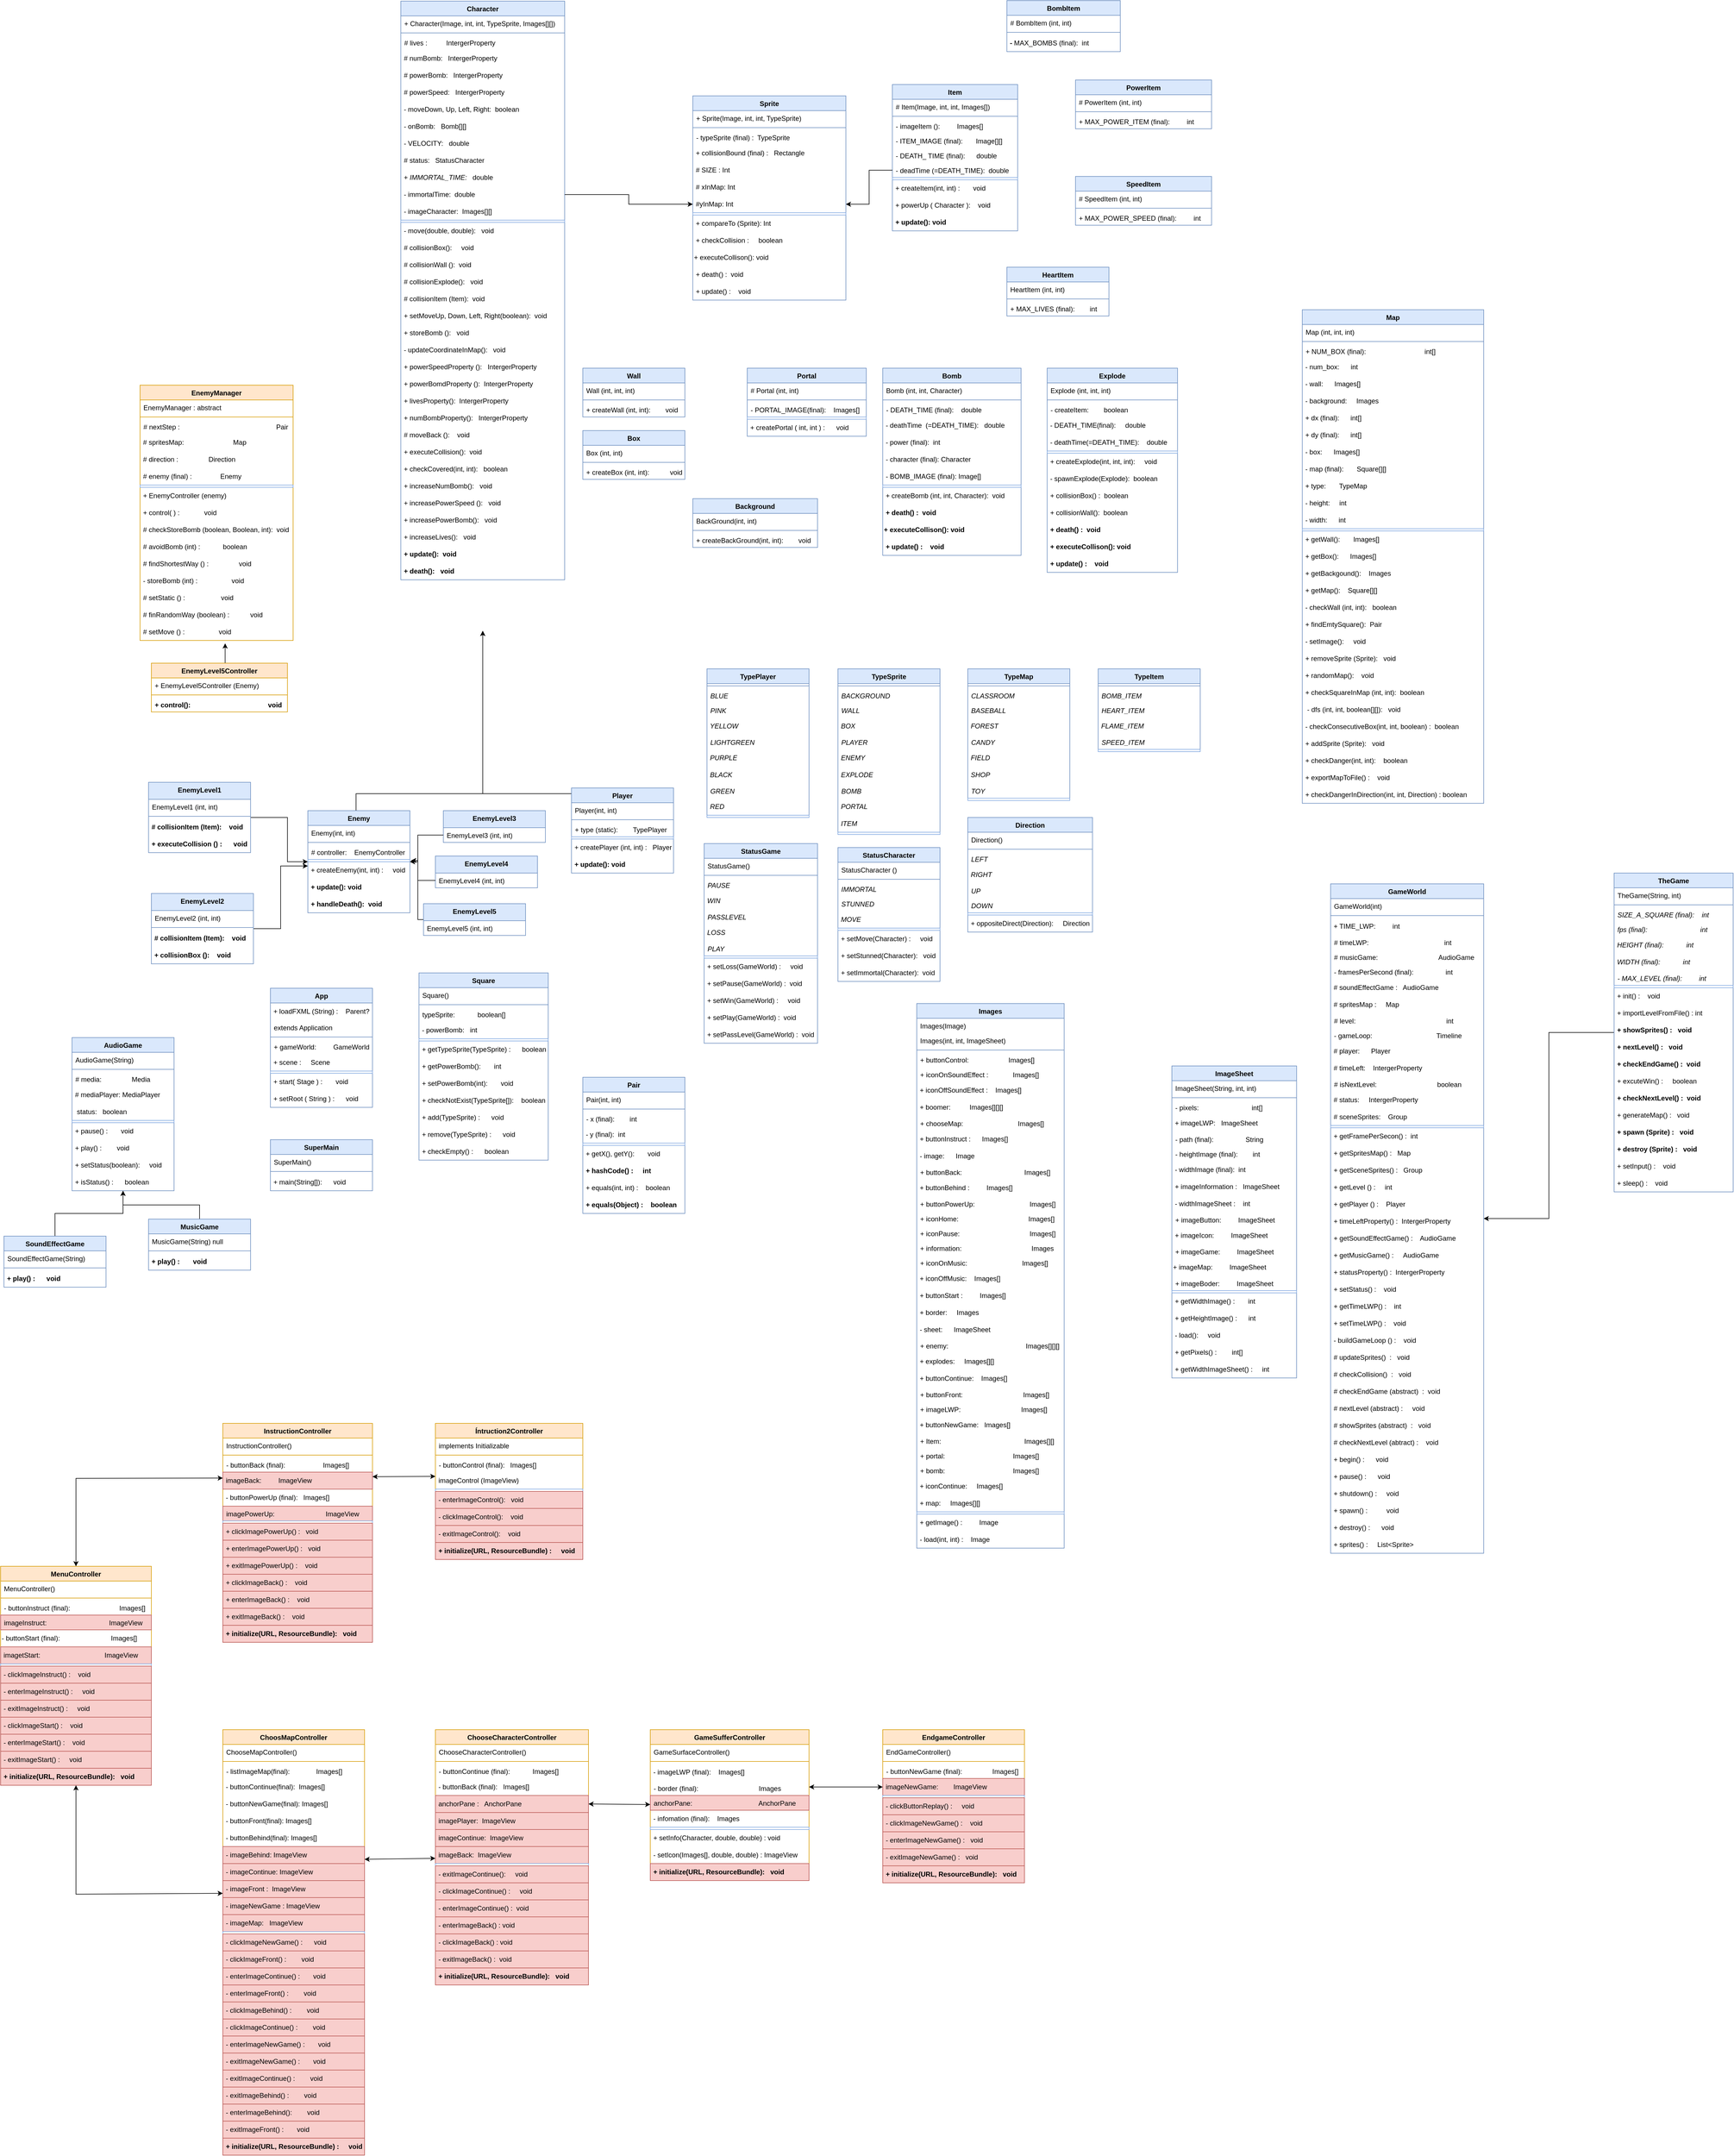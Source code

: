 <mxfile version="20.5.1" type="github">
  <diagram id="C5RBs43oDa-KdzZeNtuy" name="Page-1">
    <mxGraphModel dx="1950" dy="2988" grid="1" gridSize="10" guides="1" tooltips="1" connect="1" arrows="1" fold="1" page="1" pageScale="1" pageWidth="827" pageHeight="1169" math="0" shadow="0">
      <root>
        <mxCell id="WIyWlLk6GJQsqaUBKTNV-0" />
        <mxCell id="WIyWlLk6GJQsqaUBKTNV-1" parent="WIyWlLk6GJQsqaUBKTNV-0" />
        <mxCell id="CdnMbQjQVCIl6PnMQKaO-0" value="App" style="swimlane;fontStyle=1;align=center;verticalAlign=top;childLayout=stackLayout;horizontal=1;startSize=26;horizontalStack=0;resizeParent=1;resizeParentMax=0;resizeLast=0;collapsible=1;marginBottom=0;fillColor=#dae8fc;strokeColor=#6c8ebf;" parent="WIyWlLk6GJQsqaUBKTNV-1" vertex="1">
          <mxGeometry x="-270" y="-557" width="180" height="210" as="geometry">
            <mxRectangle x="400" y="80" width="100" height="30" as="alternateBounds" />
          </mxGeometry>
        </mxCell>
        <mxCell id="lXNZFGI-EkGJaT2-2hTB-28" value="&amp;nbsp;+ loadFXML (String) :&amp;nbsp; &amp;nbsp; Parent?" style="text;html=1;strokeColor=none;fillColor=none;align=left;verticalAlign=middle;whiteSpace=wrap;rounded=0;" parent="CdnMbQjQVCIl6PnMQKaO-0" vertex="1">
          <mxGeometry y="26" width="180" height="30" as="geometry" />
        </mxCell>
        <mxCell id="CdnMbQjQVCIl6PnMQKaO-1" value="extends Application" style="text;strokeColor=none;fillColor=none;align=left;verticalAlign=top;spacingLeft=4;spacingRight=4;overflow=hidden;rotatable=0;points=[[0,0.5],[1,0.5]];portConstraint=eastwest;" parent="CdnMbQjQVCIl6PnMQKaO-0" vertex="1">
          <mxGeometry y="56" width="180" height="26" as="geometry" />
        </mxCell>
        <mxCell id="CdnMbQjQVCIl6PnMQKaO-2" value="" style="line;strokeWidth=1;fillColor=none;align=left;verticalAlign=middle;spacingTop=-1;spacingLeft=3;spacingRight=3;rotatable=0;labelPosition=right;points=[];portConstraint=eastwest;strokeColor=inherit;" parent="CdnMbQjQVCIl6PnMQKaO-0" vertex="1">
          <mxGeometry y="82" width="180" height="8" as="geometry" />
        </mxCell>
        <mxCell id="CdnMbQjQVCIl6PnMQKaO-3" value="+ gameWorld:         GameWorld" style="text;strokeColor=none;fillColor=none;align=left;verticalAlign=top;spacingLeft=4;spacingRight=4;overflow=hidden;rotatable=0;points=[[0,0.5],[1,0.5]];portConstraint=eastwest;" parent="CdnMbQjQVCIl6PnMQKaO-0" vertex="1">
          <mxGeometry y="90" width="180" height="26" as="geometry" />
        </mxCell>
        <mxCell id="lXNZFGI-EkGJaT2-2hTB-22" value="&amp;nbsp;+ scene : &lt;span style=&quot;white-space: pre;&quot;&gt; &lt;/span&gt;&lt;span style=&quot;white-space: pre;&quot;&gt; &lt;/span&gt;&lt;span style=&quot;white-space: pre;&quot;&gt; &lt;/span&gt;&amp;nbsp;Scene" style="text;html=1;strokeColor=none;fillColor=none;align=left;verticalAlign=middle;whiteSpace=wrap;rounded=0;" parent="CdnMbQjQVCIl6PnMQKaO-0" vertex="1">
          <mxGeometry y="116" width="180" height="30" as="geometry" />
        </mxCell>
        <mxCell id="lXNZFGI-EkGJaT2-2hTB-19" style="text;strokeColor=#7EA6E0;fillColor=none;align=left;verticalAlign=top;spacingLeft=4;spacingRight=4;overflow=hidden;rotatable=0;points=[[0,0.5],[1,0.5]];portConstraint=eastwest;" parent="CdnMbQjQVCIl6PnMQKaO-0" vertex="1">
          <mxGeometry y="146" width="180" height="4" as="geometry" />
        </mxCell>
        <mxCell id="lXNZFGI-EkGJaT2-2hTB-25" value="&lt;span style=&quot;color: rgba(0, 0, 0, 0); font-family: monospace; font-size: 0px;&quot;&gt;%3CmxGraphModel%3E%3Croot%3E%3CmxCell%20id%3D%220%22%2F%3E%3CmxCell%20id%3D%221%22%20parent%3D%220%22%2F%3E%3CmxCell%20id%3D%222%22%20value%3D%22%2B%20method(type)%3A%20type%22%20style%3D%22text%3BstrokeColor%3Dnone%3BfillColor%3Dnone%3Balign%3Dleft%3BverticalAlign%3Dtop%3BspacingLeft%3D4%3BspacingRight%3D4%3Boverflow%3Dhidden%3Brotatable%3D0%3Bpoints%3D%5B%5B0%2C0.5%5D%2C%5B1%2C0.5%5D%5D%3BportConstraint%3Deastwest%3B%22%20vertex%3D%221%22%20parent%3D%221%22%3E%3CmxGeometry%20x%3D%22400%22%20y%3D%22140%22%20width%3D%22160%22%20height%3D%2226%22%20as%3D%22geometry%22%2F%3E%3C%2FmxCell%3E%3C%2Froot%3E%3C%2FmxGraphModel%3E&lt;/span&gt;&amp;nbsp;+ start( Stage ) : &lt;span style=&quot;white-space: pre;&quot;&gt; &lt;/span&gt;&lt;span style=&quot;white-space: pre;&quot;&gt; &lt;/span&gt;&amp;nbsp; &amp;nbsp; void" style="text;html=1;strokeColor=none;fillColor=none;align=left;verticalAlign=middle;whiteSpace=wrap;rounded=0;" parent="CdnMbQjQVCIl6PnMQKaO-0" vertex="1">
          <mxGeometry y="150" width="180" height="30" as="geometry" />
        </mxCell>
        <mxCell id="lXNZFGI-EkGJaT2-2hTB-26" value="&amp;nbsp;+ setRoot ( String ) : &lt;span style=&quot;white-space: pre;&quot;&gt; &lt;/span&gt;&amp;nbsp; &amp;nbsp; void" style="text;html=1;strokeColor=none;fillColor=none;align=left;verticalAlign=middle;whiteSpace=wrap;rounded=0;" parent="CdnMbQjQVCIl6PnMQKaO-0" vertex="1">
          <mxGeometry y="180" width="180" height="30" as="geometry" />
        </mxCell>
        <mxCell id="bjEI8NGy2HQV6Io_ucDF-0" value="EnemyManager" style="swimlane;fontStyle=1;align=center;verticalAlign=top;childLayout=stackLayout;horizontal=1;startSize=26;horizontalStack=0;resizeParent=1;resizeParentMax=0;resizeLast=0;collapsible=1;marginBottom=0;fillColor=#ffe6cc;strokeColor=#d79b00;" parent="WIyWlLk6GJQsqaUBKTNV-1" vertex="1">
          <mxGeometry x="-500" y="-1620" width="270" height="450" as="geometry">
            <mxRectangle x="90" y="30" width="100" height="30" as="alternateBounds" />
          </mxGeometry>
        </mxCell>
        <mxCell id="bjEI8NGy2HQV6Io_ucDF-1" value="EnemyManager : abstract" style="text;strokeColor=none;fillColor=none;align=left;verticalAlign=top;spacingLeft=4;spacingRight=4;overflow=hidden;rotatable=0;points=[[0,0.5],[1,0.5]];portConstraint=eastwest;" parent="bjEI8NGy2HQV6Io_ucDF-0" vertex="1">
          <mxGeometry y="26" width="270" height="26" as="geometry" />
        </mxCell>
        <mxCell id="bjEI8NGy2HQV6Io_ucDF-2" value="" style="line;strokeWidth=1;fillColor=none;align=left;verticalAlign=middle;spacingTop=-1;spacingLeft=3;spacingRight=3;rotatable=0;labelPosition=right;points=[];portConstraint=eastwest;strokeColor=inherit;" parent="bjEI8NGy2HQV6Io_ucDF-0" vertex="1">
          <mxGeometry y="52" width="270" height="8" as="geometry" />
        </mxCell>
        <mxCell id="bjEI8NGy2HQV6Io_ucDF-3" value="# nextStep :                                                   Pair" style="text;strokeColor=none;fillColor=none;align=left;verticalAlign=top;spacingLeft=4;spacingRight=4;overflow=hidden;rotatable=0;points=[[0,0.5],[1,0.5]];portConstraint=eastwest;" parent="bjEI8NGy2HQV6Io_ucDF-0" vertex="1">
          <mxGeometry y="60" width="270" height="26" as="geometry" />
        </mxCell>
        <mxCell id="bjEI8NGy2HQV6Io_ucDF-4" value="&amp;nbsp;# spritesMap: &lt;span style=&quot;white-space: pre;&quot;&gt; &lt;/span&gt;&lt;span style=&quot;white-space: pre;&quot;&gt; &lt;/span&gt;&amp;nbsp; &amp;nbsp; &lt;span style=&quot;white-space: pre;&quot;&gt; &lt;/span&gt;&lt;span style=&quot;white-space: pre;&quot;&gt; &lt;/span&gt;&lt;span style=&quot;white-space: pre;&quot;&gt; &lt;/span&gt;&amp;nbsp; &amp;nbsp; &amp;nbsp;&lt;span style=&quot;white-space: pre;&quot;&gt; &lt;/span&gt;&lt;span style=&quot;white-space: pre;&quot;&gt; &lt;/span&gt;&lt;span style=&quot;white-space: pre;&quot;&gt; &lt;/span&gt;&lt;span style=&quot;white-space: pre;&quot;&gt; &lt;/span&gt;&amp;nbsp; &amp;nbsp;&amp;nbsp;&amp;nbsp; &amp;nbsp;Map" style="text;html=1;strokeColor=none;fillColor=none;align=left;verticalAlign=middle;whiteSpace=wrap;rounded=0;" parent="bjEI8NGy2HQV6Io_ucDF-0" vertex="1">
          <mxGeometry y="86" width="270" height="30" as="geometry" />
        </mxCell>
        <mxCell id="bjEI8NGy2HQV6Io_ucDF-9" value="&amp;nbsp;# direction : &lt;span style=&quot;white-space: pre;&quot;&gt; &lt;/span&gt;&lt;span style=&quot;white-space: pre;&quot;&gt; &lt;/span&gt;&amp;nbsp; &amp;nbsp; &amp;nbsp;&lt;span style=&quot;white-space: pre;&quot;&gt; &lt;/span&gt;&lt;span style=&quot;white-space: pre;&quot;&gt; &lt;/span&gt;&lt;span style=&quot;white-space: pre;&quot;&gt; &lt;/span&gt;&lt;span style=&quot;white-space: pre;&quot;&gt; &lt;span style=&quot;white-space: pre;&quot;&gt; &lt;/span&gt;&lt;span style=&quot;white-space: pre;&quot;&gt; &lt;/span&gt;&lt;span style=&quot;white-space: pre;&quot;&gt; &lt;span style=&quot;white-space: pre;&quot;&gt; &lt;/span&gt;&lt;/span&gt;&lt;/span&gt;Direction" style="text;html=1;strokeColor=none;fillColor=none;align=left;verticalAlign=middle;whiteSpace=wrap;rounded=0;" parent="bjEI8NGy2HQV6Io_ucDF-0" vertex="1">
          <mxGeometry y="116" width="270" height="30" as="geometry" />
        </mxCell>
        <mxCell id="bjEI8NGy2HQV6Io_ucDF-10" value="&amp;nbsp;# enemy (final) : &lt;span style=&quot;white-space: pre;&quot;&gt; &lt;/span&gt;&lt;span style=&quot;white-space: pre;&quot;&gt; &lt;span style=&quot;white-space: pre;&quot;&gt; &lt;/span&gt;&lt;span style=&quot;white-space: pre;&quot;&gt; &lt;/span&gt;&lt;span style=&quot;white-space: pre;&quot;&gt; &lt;/span&gt; &lt;/span&gt;&amp;nbsp;&lt;span style=&quot;white-space: pre;&quot;&gt; &lt;/span&gt;&lt;span style=&quot;white-space: pre;&quot;&gt; &lt;/span&gt;&lt;span style=&quot;white-space: pre;&quot;&gt; &lt;/span&gt;&lt;span style=&quot;white-space: pre;&quot;&gt; &lt;/span&gt;&amp;nbsp;&amp;nbsp; Enemy" style="text;html=1;strokeColor=none;fillColor=none;align=left;verticalAlign=middle;whiteSpace=wrap;rounded=0;" parent="bjEI8NGy2HQV6Io_ucDF-0" vertex="1">
          <mxGeometry y="146" width="270" height="30" as="geometry" />
        </mxCell>
        <mxCell id="bjEI8NGy2HQV6Io_ucDF-5" style="text;strokeColor=#7EA6E0;fillColor=none;align=left;verticalAlign=top;spacingLeft=4;spacingRight=4;overflow=hidden;rotatable=0;points=[[0,0.5],[1,0.5]];portConstraint=eastwest;" parent="bjEI8NGy2HQV6Io_ucDF-0" vertex="1">
          <mxGeometry y="176" width="270" height="4" as="geometry" />
        </mxCell>
        <mxCell id="bjEI8NGy2HQV6Io_ucDF-16" value="&amp;nbsp;+ EnemyController (enemy)" style="text;html=1;strokeColor=none;fillColor=none;align=left;verticalAlign=middle;whiteSpace=wrap;rounded=0;" parent="bjEI8NGy2HQV6Io_ucDF-0" vertex="1">
          <mxGeometry y="180" width="270" height="30" as="geometry" />
        </mxCell>
        <mxCell id="bjEI8NGy2HQV6Io_ucDF-6" value="&lt;span style=&quot;color: rgba(0, 0, 0, 0); font-family: monospace; font-size: 0px;&quot;&gt;%3CmxGraphModel%3E%3Croot%3E%3CmxCell%20id%3D%220%22%2F%3E%3CmxCell%20id%3D%221%22%20parent%3D%220%22%2F%3E%3CmxCell%20id%3D%222%22%20value%3D%22%2B%20method(type)%3A%20type%22%20style%3D%22text%3BstrokeColor%3Dnone%3BfillColor%3Dnone%3Balign%3Dleft%3BverticalAlign%3Dtop%3BspacingLeft%3D4%3BspacingRight%3D4%3Boverflow%3Dhidden%3Brotatable%3D0%3Bpoints%3D%5B%5B0%2C0.5%5D%2C%5B1%2C0.5%5D%5D%3BportConstraint%3Deastwest%3B%22%20vertex%3D%221%22%20parent%3D%221%22%3E%3CmxGeometry%20x%3D%22400%22%20y%3D%22140%22%20width%3D%22160%22%20height%3D%2226%22%20as%3D%22geometry%22%2F%3E%3C%2FmxCell%3E%3C%2Froot%3E%3C%2FmxGraphModel%3E&lt;/span&gt;&amp;nbsp;+ control( ) : &lt;span style=&quot;white-space: pre;&quot;&gt; &lt;/span&gt;&lt;span style=&quot;white-space: pre;&quot;&gt; &lt;/span&gt;&lt;span style=&quot;white-space: pre;&quot;&gt; &lt;/span&gt;&lt;span style=&quot;white-space: pre;&quot;&gt; &lt;span style=&quot;white-space: pre;&quot;&gt; &lt;/span&gt;&lt;span style=&quot;white-space: pre;&quot;&gt; &lt;span style=&quot;white-space: pre;&quot;&gt; &lt;/span&gt;&lt;span style=&quot;white-space: pre;&quot;&gt; &lt;/span&gt;&lt;span style=&quot;white-space: pre;&quot;&gt; &lt;/span&gt;&lt;span style=&quot;white-space: pre;&quot;&gt; &lt;/span&gt;&lt;span style=&quot;white-space: pre;&quot;&gt; &lt;/span&gt;&lt;span style=&quot;white-space: pre;&quot;&gt; &lt;/span&gt;&lt;/span&gt;&lt;/span&gt;void" style="text;html=1;strokeColor=none;fillColor=none;align=left;verticalAlign=middle;whiteSpace=wrap;rounded=0;" parent="bjEI8NGy2HQV6Io_ucDF-0" vertex="1">
          <mxGeometry y="210" width="270" height="30" as="geometry" />
        </mxCell>
        <mxCell id="bjEI8NGy2HQV6Io_ucDF-7" value="&amp;nbsp;# checkStoreBomb (boolean, Boolean, int):&amp;nbsp; void" style="text;html=1;strokeColor=none;fillColor=none;align=left;verticalAlign=middle;whiteSpace=wrap;rounded=0;" parent="bjEI8NGy2HQV6Io_ucDF-0" vertex="1">
          <mxGeometry y="240" width="270" height="30" as="geometry" />
        </mxCell>
        <mxCell id="bjEI8NGy2HQV6Io_ucDF-8" value="&amp;nbsp;# avoidBomb (int) : &lt;span style=&quot;white-space: pre;&quot;&gt; &lt;/span&gt;&lt;span style=&quot;white-space: pre;&quot;&gt; &lt;/span&gt;&lt;span style=&quot;white-space: pre;&quot;&gt; &lt;/span&gt;&lt;span style=&quot;white-space: pre;&quot;&gt; &lt;/span&gt;&amp;nbsp; &lt;span style=&quot;white-space: pre;&quot;&gt; &lt;/span&gt;&lt;span style=&quot;white-space: pre;&quot;&gt; &lt;/span&gt;&lt;span style=&quot;white-space: pre;&quot;&gt; &lt;/span&gt;&lt;span style=&quot;white-space: pre;&quot;&gt; &lt;/span&gt;&amp;nbsp;boolean" style="text;html=1;strokeColor=none;fillColor=none;align=left;verticalAlign=middle;whiteSpace=wrap;rounded=0;" parent="bjEI8NGy2HQV6Io_ucDF-0" vertex="1">
          <mxGeometry y="270" width="270" height="30" as="geometry" />
        </mxCell>
        <mxCell id="bjEI8NGy2HQV6Io_ucDF-11" value="&amp;nbsp;# findShortestWay () : &lt;span style=&quot;white-space: pre;&quot;&gt; &lt;/span&gt;&lt;span style=&quot;white-space: pre;&quot;&gt; &lt;/span&gt;&lt;span style=&quot;white-space: pre;&quot;&gt; &lt;/span&gt;&lt;span style=&quot;white-space: pre;&quot;&gt; &lt;/span&gt;&lt;span style=&quot;white-space: pre;&quot;&gt; &lt;span style=&quot;white-space: pre;&quot;&gt; &lt;/span&gt;&lt;span style=&quot;white-space: pre;&quot;&gt; &lt;/span&gt;&lt;span style=&quot;white-space: pre;&quot;&gt; &lt;/span&gt;       &lt;/span&gt;void" style="text;html=1;strokeColor=none;fillColor=none;align=left;verticalAlign=middle;whiteSpace=wrap;rounded=0;" parent="bjEI8NGy2HQV6Io_ucDF-0" vertex="1">
          <mxGeometry y="300" width="270" height="30" as="geometry" />
        </mxCell>
        <mxCell id="bjEI8NGy2HQV6Io_ucDF-12" value="&amp;nbsp;- storeBomb (int) : &lt;span style=&quot;white-space: pre;&quot;&gt; &lt;/span&gt;&lt;span style=&quot;white-space: pre;&quot;&gt; &lt;/span&gt;&lt;span style=&quot;white-space: pre;&quot;&gt; &lt;/span&gt;&lt;span style=&quot;white-space: pre;&quot;&gt; &lt;/span&gt;&lt;span style=&quot;white-space: pre;&quot;&gt; &lt;/span&gt;&lt;span style=&quot;white-space: pre;&quot;&gt; &lt;span style=&quot;white-space: pre;&quot;&gt; &lt;/span&gt;&lt;span style=&quot;white-space: pre;&quot;&gt; &lt;/span&gt;&lt;span style=&quot;white-space: pre;&quot;&gt; &lt;/span&gt;&lt;span style=&quot;white-space: pre;&quot;&gt; &lt;/span&gt;       &lt;/span&gt;void&amp;nbsp;" style="text;html=1;strokeColor=none;fillColor=none;align=left;verticalAlign=middle;whiteSpace=wrap;rounded=0;" parent="bjEI8NGy2HQV6Io_ucDF-0" vertex="1">
          <mxGeometry y="330" width="270" height="30" as="geometry" />
        </mxCell>
        <mxCell id="bjEI8NGy2HQV6Io_ucDF-13" value="&amp;nbsp;# setStatic () :&lt;span style=&quot;white-space: pre;&quot;&gt; &lt;/span&gt;&lt;span style=&quot;white-space: pre;&quot;&gt; &lt;/span&gt;&lt;span style=&quot;white-space: pre;&quot;&gt; &lt;/span&gt;&lt;span style=&quot;white-space: pre;&quot;&gt; &lt;/span&gt;&lt;span style=&quot;white-space: pre;&quot;&gt; &lt;/span&gt;&lt;span style=&quot;white-space: pre;&quot;&gt; &lt;/span&gt;&lt;span style=&quot;white-space: pre;&quot;&gt; &lt;span style=&quot;white-space: pre;&quot;&gt; &lt;/span&gt;&lt;span style=&quot;white-space: pre;&quot;&gt; &lt;/span&gt;&lt;span style=&quot;white-space: pre;&quot;&gt; &lt;/span&gt;&lt;span style=&quot;white-space: pre;&quot;&gt; &lt;/span&gt;&lt;span style=&quot;white-space: pre;&quot;&gt; &lt;/span&gt;       &lt;/span&gt;void" style="text;html=1;strokeColor=none;fillColor=none;align=left;verticalAlign=middle;whiteSpace=wrap;rounded=0;" parent="bjEI8NGy2HQV6Io_ucDF-0" vertex="1">
          <mxGeometry y="360" width="270" height="30" as="geometry" />
        </mxCell>
        <mxCell id="bjEI8NGy2HQV6Io_ucDF-14" value="&amp;nbsp;# finRandomWay (boolean) : &lt;span style=&quot;white-space: pre;&quot;&gt; &lt;/span&gt;&lt;span style=&quot;white-space: pre;&quot;&gt; &lt;span style=&quot;white-space: pre;&quot;&gt; &lt;/span&gt;&lt;span style=&quot;white-space: pre;&quot;&gt; &lt;/span&gt;     &lt;/span&gt;&lt;span style=&quot;white-space: pre;&quot;&gt; &lt;/span&gt;void&amp;nbsp;" style="text;html=1;strokeColor=none;fillColor=none;align=left;verticalAlign=middle;whiteSpace=wrap;rounded=0;" parent="bjEI8NGy2HQV6Io_ucDF-0" vertex="1">
          <mxGeometry y="390" width="270" height="30" as="geometry" />
        </mxCell>
        <mxCell id="bjEI8NGy2HQV6Io_ucDF-15" value="&amp;nbsp;# setMove () : &lt;span style=&quot;white-space: pre;&quot;&gt; &lt;/span&gt;&lt;span style=&quot;white-space: pre;&quot;&gt; &lt;/span&gt;&lt;span style=&quot;white-space: pre;&quot;&gt; &lt;/span&gt;&lt;span style=&quot;white-space: pre;&quot;&gt; &lt;/span&gt;&lt;span style=&quot;white-space: pre;&quot;&gt; &lt;/span&gt;&lt;span style=&quot;white-space: pre;&quot;&gt; &lt;span style=&quot;white-space: pre;&quot;&gt; &lt;/span&gt;&lt;span style=&quot;white-space: pre;&quot;&gt; &lt;/span&gt;&lt;span style=&quot;white-space: pre;&quot;&gt; &lt;/span&gt;&lt;span style=&quot;white-space: pre;&quot;&gt; &lt;/span&gt;&lt;span style=&quot;white-space: pre;&quot;&gt; &lt;/span&gt;      &lt;/span&gt;void" style="text;html=1;strokeColor=none;fillColor=none;align=left;verticalAlign=middle;whiteSpace=wrap;rounded=0;" parent="bjEI8NGy2HQV6Io_ucDF-0" vertex="1">
          <mxGeometry y="420" width="270" height="30" as="geometry" />
        </mxCell>
        <mxCell id="bjEI8NGy2HQV6Io_ucDF-42" style="edgeStyle=orthogonalEdgeStyle;rounded=0;orthogonalLoop=1;jettySize=auto;html=1;exitX=0.5;exitY=0;exitDx=0;exitDy=0;entryX=0.556;entryY=1.172;entryDx=0;entryDy=0;entryPerimeter=0;" parent="WIyWlLk6GJQsqaUBKTNV-1" source="bjEI8NGy2HQV6Io_ucDF-35" target="bjEI8NGy2HQV6Io_ucDF-15" edge="1">
          <mxGeometry relative="1" as="geometry" />
        </mxCell>
        <mxCell id="bjEI8NGy2HQV6Io_ucDF-35" value="EnemyLevel5Controller" style="swimlane;fontStyle=1;align=center;verticalAlign=top;childLayout=stackLayout;horizontal=1;startSize=26;horizontalStack=0;resizeParent=1;resizeParentMax=0;resizeLast=0;collapsible=1;marginBottom=0;fillColor=#ffe6cc;strokeColor=#d79b00;" parent="WIyWlLk6GJQsqaUBKTNV-1" vertex="1">
          <mxGeometry x="-480" y="-1130" width="240" height="86" as="geometry" />
        </mxCell>
        <mxCell id="bjEI8NGy2HQV6Io_ucDF-36" value="+ EnemyLevel5Controller (Enemy)" style="text;strokeColor=none;fillColor=none;align=left;verticalAlign=top;spacingLeft=4;spacingRight=4;overflow=hidden;rotatable=0;points=[[0,0.5],[1,0.5]];portConstraint=eastwest;" parent="bjEI8NGy2HQV6Io_ucDF-35" vertex="1">
          <mxGeometry y="26" width="240" height="26" as="geometry" />
        </mxCell>
        <mxCell id="bjEI8NGy2HQV6Io_ucDF-37" value="" style="line;strokeWidth=1;fillColor=none;align=left;verticalAlign=middle;spacingTop=-1;spacingLeft=3;spacingRight=3;rotatable=0;labelPosition=right;points=[];portConstraint=eastwest;strokeColor=inherit;" parent="bjEI8NGy2HQV6Io_ucDF-35" vertex="1">
          <mxGeometry y="52" width="240" height="8" as="geometry" />
        </mxCell>
        <mxCell id="bjEI8NGy2HQV6Io_ucDF-38" value="+ control():                                         void" style="text;strokeColor=none;fillColor=none;align=left;verticalAlign=top;spacingLeft=4;spacingRight=4;overflow=hidden;rotatable=0;points=[[0,0.5],[1,0.5]];portConstraint=eastwest;fontStyle=1" parent="bjEI8NGy2HQV6Io_ucDF-35" vertex="1">
          <mxGeometry y="60" width="240" height="26" as="geometry" />
        </mxCell>
        <mxCell id="vPF_-t2cY6ih6XBnnp-2-0" value="Sprite" style="swimlane;fontStyle=1;align=center;verticalAlign=top;childLayout=stackLayout;horizontal=1;startSize=26;horizontalStack=0;resizeParent=1;resizeParentMax=0;resizeLast=0;collapsible=1;marginBottom=0;fillColor=#dae8fc;strokeColor=#6c8ebf;glass=0;shadow=0;fillStyle=auto;" parent="WIyWlLk6GJQsqaUBKTNV-1" vertex="1">
          <mxGeometry x="475" y="-2130" width="270" height="360" as="geometry">
            <mxRectangle x="10" y="-1030" width="100" height="30" as="alternateBounds" />
          </mxGeometry>
        </mxCell>
        <mxCell id="vPF_-t2cY6ih6XBnnp-2-1" value="+ Sprite(Image, int, int, TypeSprite)" style="text;strokeColor=none;fillColor=none;align=left;verticalAlign=top;spacingLeft=4;spacingRight=4;overflow=hidden;rotatable=0;points=[[0,0.5],[1,0.5]];portConstraint=eastwest;" parent="vPF_-t2cY6ih6XBnnp-2-0" vertex="1">
          <mxGeometry y="26" width="270" height="26" as="geometry" />
        </mxCell>
        <mxCell id="vPF_-t2cY6ih6XBnnp-2-2" value="" style="line;strokeWidth=1;fillColor=none;align=left;verticalAlign=middle;spacingTop=-1;spacingLeft=3;spacingRight=3;rotatable=0;labelPosition=right;points=[];portConstraint=eastwest;strokeColor=inherit;" parent="vPF_-t2cY6ih6XBnnp-2-0" vertex="1">
          <mxGeometry y="52" width="270" height="8" as="geometry" />
        </mxCell>
        <mxCell id="vPF_-t2cY6ih6XBnnp-2-3" value="- typeSprite (final) :  TypeSprite" style="text;strokeColor=none;fillColor=none;align=left;verticalAlign=top;spacingLeft=4;spacingRight=4;overflow=hidden;rotatable=0;points=[[0,0.5],[1,0.5]];portConstraint=eastwest;" parent="vPF_-t2cY6ih6XBnnp-2-0" vertex="1">
          <mxGeometry y="60" width="270" height="26" as="geometry" />
        </mxCell>
        <mxCell id="vPF_-t2cY6ih6XBnnp-2-4" value="&amp;nbsp;+ collisionBound (final) : &lt;span style=&quot;white-space: pre;&quot;&gt; &lt;/span&gt;&lt;span style=&quot;white-space: pre;&quot;&gt; Rectangle&lt;/span&gt;" style="text;html=1;strokeColor=none;fillColor=none;align=left;verticalAlign=middle;whiteSpace=wrap;rounded=0;" parent="vPF_-t2cY6ih6XBnnp-2-0" vertex="1">
          <mxGeometry y="86" width="270" height="30" as="geometry" />
        </mxCell>
        <mxCell id="fT_WV2WbiiwjukeQw0WL-1" value="&amp;nbsp;# SIZE : Int" style="text;html=1;strokeColor=none;fillColor=none;align=left;verticalAlign=middle;whiteSpace=wrap;rounded=0;shadow=0;glass=0;fillStyle=auto;" parent="vPF_-t2cY6ih6XBnnp-2-0" vertex="1">
          <mxGeometry y="116" width="270" height="30" as="geometry" />
        </mxCell>
        <mxCell id="fT_WV2WbiiwjukeQw0WL-2" value="&amp;nbsp;# xInMap: Int" style="text;html=1;strokeColor=none;fillColor=none;align=left;verticalAlign=middle;whiteSpace=wrap;rounded=0;shadow=0;glass=0;fillStyle=auto;" parent="vPF_-t2cY6ih6XBnnp-2-0" vertex="1">
          <mxGeometry y="146" width="270" height="30" as="geometry" />
        </mxCell>
        <mxCell id="fT_WV2WbiiwjukeQw0WL-3" value="&amp;nbsp;#yInMap: Int" style="text;html=1;strokeColor=none;fillColor=none;align=left;verticalAlign=middle;whiteSpace=wrap;rounded=0;shadow=0;glass=0;fillStyle=auto;" parent="vPF_-t2cY6ih6XBnnp-2-0" vertex="1">
          <mxGeometry y="176" width="270" height="30" as="geometry" />
        </mxCell>
        <mxCell id="vPF_-t2cY6ih6XBnnp-2-5" style="text;strokeColor=#7EA6E0;fillColor=none;align=left;verticalAlign=top;spacingLeft=4;spacingRight=4;overflow=hidden;rotatable=0;points=[[0,0.5],[1,0.5]];portConstraint=eastwest;" parent="vPF_-t2cY6ih6XBnnp-2-0" vertex="1">
          <mxGeometry y="206" width="270" height="4" as="geometry" />
        </mxCell>
        <mxCell id="fT_WV2WbiiwjukeQw0WL-7" value="&amp;nbsp;+ compareTo (Sprite): Int" style="text;html=1;strokeColor=none;fillColor=none;align=left;verticalAlign=middle;whiteSpace=wrap;rounded=0;shadow=0;glass=0;fillStyle=auto;" parent="vPF_-t2cY6ih6XBnnp-2-0" vertex="1">
          <mxGeometry y="210" width="270" height="30" as="geometry" />
        </mxCell>
        <mxCell id="vPF_-t2cY6ih6XBnnp-2-7" value="&amp;nbsp;+ checkCollision : &lt;span style=&quot;white-space: pre;&quot;&gt; &lt;/span&gt;&amp;nbsp; &amp;nbsp;boolean" style="text;html=1;strokeColor=none;fillColor=none;align=left;verticalAlign=middle;whiteSpace=wrap;rounded=0;" parent="vPF_-t2cY6ih6XBnnp-2-0" vertex="1">
          <mxGeometry y="240" width="270" height="30" as="geometry" />
        </mxCell>
        <mxCell id="fT_WV2WbiiwjukeQw0WL-8" value="+ executeCollison(): void" style="text;html=1;strokeColor=none;fillColor=none;align=left;verticalAlign=middle;whiteSpace=wrap;rounded=0;shadow=0;glass=0;fillStyle=auto;" parent="vPF_-t2cY6ih6XBnnp-2-0" vertex="1">
          <mxGeometry y="270" width="270" height="30" as="geometry" />
        </mxCell>
        <mxCell id="fT_WV2WbiiwjukeQw0WL-4" value="&amp;nbsp;+ death() :&amp;nbsp; void" style="text;html=1;strokeColor=none;fillColor=none;align=left;verticalAlign=middle;whiteSpace=wrap;rounded=0;shadow=0;glass=0;fillStyle=auto;" parent="vPF_-t2cY6ih6XBnnp-2-0" vertex="1">
          <mxGeometry y="300" width="270" height="30" as="geometry" />
        </mxCell>
        <mxCell id="vPF_-t2cY6ih6XBnnp-2-8" value="&amp;nbsp;+ update() :&amp;nbsp; &amp;nbsp; void" style="text;html=1;strokeColor=none;fillColor=none;align=left;verticalAlign=middle;whiteSpace=wrap;rounded=0;" parent="vPF_-t2cY6ih6XBnnp-2-0" vertex="1">
          <mxGeometry y="330" width="270" height="30" as="geometry" />
        </mxCell>
        <mxCell id="vPF_-t2cY6ih6XBnnp-2-9" value="Character" style="swimlane;fontStyle=1;align=center;verticalAlign=top;childLayout=stackLayout;horizontal=1;startSize=26;horizontalStack=0;resizeParent=1;resizeParentMax=0;resizeLast=0;collapsible=1;marginBottom=0;fillColor=#dae8fc;strokeColor=#6c8ebf;" parent="WIyWlLk6GJQsqaUBKTNV-1" vertex="1">
          <mxGeometry x="-40" y="-2297" width="289" height="1020" as="geometry">
            <mxRectangle x="-20" y="-1204" width="100" height="30" as="alternateBounds" />
          </mxGeometry>
        </mxCell>
        <mxCell id="vPF_-t2cY6ih6XBnnp-2-10" value="+ Character(Image, int, int, TypeSprite, Images[][]) " style="text;strokeColor=none;fillColor=none;align=left;verticalAlign=top;spacingLeft=4;spacingRight=4;overflow=hidden;rotatable=0;points=[[0,0.5],[1,0.5]];portConstraint=eastwest;" parent="vPF_-t2cY6ih6XBnnp-2-9" vertex="1">
          <mxGeometry y="26" width="289" height="26" as="geometry" />
        </mxCell>
        <mxCell id="vPF_-t2cY6ih6XBnnp-2-11" value="" style="line;strokeWidth=1;fillColor=none;align=left;verticalAlign=middle;spacingTop=-1;spacingLeft=3;spacingRight=3;rotatable=0;labelPosition=right;points=[];portConstraint=eastwest;strokeColor=inherit;" parent="vPF_-t2cY6ih6XBnnp-2-9" vertex="1">
          <mxGeometry y="52" width="289" height="8" as="geometry" />
        </mxCell>
        <mxCell id="vPF_-t2cY6ih6XBnnp-2-12" value="# lives :          IntergerProperty" style="text;strokeColor=none;fillColor=none;align=left;verticalAlign=top;spacingLeft=4;spacingRight=4;overflow=hidden;rotatable=0;points=[[0,0.5],[1,0.5]];portConstraint=eastwest;" parent="vPF_-t2cY6ih6XBnnp-2-9" vertex="1">
          <mxGeometry y="60" width="289" height="26" as="geometry" />
        </mxCell>
        <mxCell id="fT_WV2WbiiwjukeQw0WL-10" value="&lt;div style=&quot;&quot;&gt;&lt;span style=&quot;background-color: initial;&quot;&gt;&amp;nbsp;# numBomb:&amp;nbsp;&lt;/span&gt;&lt;span style=&quot;background-color: initial; white-space: pre;&quot;&gt; &lt;/span&gt;&lt;span style=&quot;background-color: initial; white-space: pre;&quot;&gt; &lt;/span&gt;&lt;span style=&quot;background-color: initial;&quot;&gt;IntergerProperty&lt;/span&gt;&lt;/div&gt;" style="text;html=1;strokeColor=none;fillColor=none;align=left;verticalAlign=middle;whiteSpace=wrap;rounded=0;shadow=0;glass=0;fillStyle=auto;" parent="vPF_-t2cY6ih6XBnnp-2-9" vertex="1">
          <mxGeometry y="86" width="289" height="30" as="geometry" />
        </mxCell>
        <mxCell id="fT_WV2WbiiwjukeQw0WL-12" value="&amp;nbsp;# powerBomb:&amp;nbsp;&lt;span style=&quot;white-space: pre;&quot;&gt; &lt;/span&gt;&lt;span style=&quot;white-space: pre;&quot;&gt; &lt;/span&gt;IntergerProperty" style="text;html=1;strokeColor=none;fillColor=none;align=left;verticalAlign=middle;whiteSpace=wrap;rounded=0;shadow=0;glass=0;fillStyle=auto;" parent="vPF_-t2cY6ih6XBnnp-2-9" vertex="1">
          <mxGeometry y="116" width="289" height="30" as="geometry" />
        </mxCell>
        <mxCell id="fT_WV2WbiiwjukeQw0WL-21" value="&amp;nbsp;# powerSpeed:&amp;nbsp;&lt;span style=&quot;white-space: pre;&quot;&gt; &lt;/span&gt;&lt;span style=&quot;white-space: pre;&quot;&gt; &lt;/span&gt;IntergerProperty" style="text;html=1;strokeColor=none;fillColor=none;align=left;verticalAlign=middle;whiteSpace=wrap;rounded=0;shadow=0;glass=0;fillStyle=auto;" parent="vPF_-t2cY6ih6XBnnp-2-9" vertex="1">
          <mxGeometry y="146" width="289" height="30" as="geometry" />
        </mxCell>
        <mxCell id="fT_WV2WbiiwjukeQw0WL-17" value="&amp;nbsp;- moveDown, Up, Left, Right:&lt;span style=&quot;white-space: pre;&quot;&gt; &lt;/span&gt;&lt;span style=&quot;white-space: pre;&quot;&gt; &lt;/span&gt;boolean" style="text;html=1;strokeColor=none;fillColor=none;align=left;verticalAlign=middle;whiteSpace=wrap;rounded=0;shadow=0;glass=0;fillStyle=auto;" parent="vPF_-t2cY6ih6XBnnp-2-9" vertex="1">
          <mxGeometry y="176" width="289" height="30" as="geometry" />
        </mxCell>
        <mxCell id="fT_WV2WbiiwjukeQw0WL-16" value="&amp;nbsp;- onBomb:&lt;span style=&quot;white-space: pre;&quot;&gt; &lt;/span&gt;&lt;span style=&quot;white-space: pre;&quot;&gt; &lt;/span&gt;&lt;span style=&quot;white-space: pre;&quot;&gt; &lt;/span&gt;Bomb[][]" style="text;html=1;strokeColor=none;fillColor=none;align=left;verticalAlign=middle;whiteSpace=wrap;rounded=0;shadow=0;glass=0;fillStyle=auto;" parent="vPF_-t2cY6ih6XBnnp-2-9" vertex="1">
          <mxGeometry y="206" width="289" height="30" as="geometry" />
        </mxCell>
        <mxCell id="fT_WV2WbiiwjukeQw0WL-14" value="&amp;nbsp;- VELOCITY:&lt;span style=&quot;white-space: pre;&quot;&gt; &lt;/span&gt;&lt;span style=&quot;white-space: pre;&quot;&gt; &lt;/span&gt;&lt;span style=&quot;white-space: pre;&quot;&gt; &lt;/span&gt;double" style="text;html=1;strokeColor=none;fillColor=none;align=left;verticalAlign=middle;whiteSpace=wrap;rounded=0;shadow=0;glass=0;fillStyle=auto;" parent="vPF_-t2cY6ih6XBnnp-2-9" vertex="1">
          <mxGeometry y="236" width="289" height="30" as="geometry" />
        </mxCell>
        <mxCell id="fT_WV2WbiiwjukeQw0WL-11" value="&lt;div style=&quot;&quot;&gt;&lt;span style=&quot;background-color: initial;&quot;&gt;&amp;nbsp;# status:&amp;nbsp;&lt;/span&gt;&lt;span style=&quot;background-color: initial; white-space: pre;&quot;&gt; &lt;/span&gt;&lt;span style=&quot;background-color: initial; white-space: pre;&quot;&gt; &lt;/span&gt;&lt;span style=&quot;background-color: initial;&quot;&gt;StatusCharacter&lt;/span&gt;&lt;/div&gt;" style="text;html=1;strokeColor=none;fillColor=none;align=left;verticalAlign=middle;whiteSpace=wrap;rounded=0;shadow=0;glass=0;fillStyle=auto;" parent="vPF_-t2cY6ih6XBnnp-2-9" vertex="1">
          <mxGeometry y="266" width="289" height="30" as="geometry" />
        </mxCell>
        <mxCell id="fT_WV2WbiiwjukeQw0WL-20" value="&amp;nbsp;+ &lt;i&gt;IMMORTAL_TIME:&lt;/i&gt;&amp;nbsp;&lt;span style=&quot;white-space: pre;&quot;&gt; &lt;/span&gt;&lt;span style=&quot;white-space: pre;&quot;&gt; &lt;/span&gt;double" style="text;html=1;strokeColor=none;fillColor=none;align=left;verticalAlign=middle;whiteSpace=wrap;rounded=0;shadow=0;glass=0;fillStyle=auto;" parent="vPF_-t2cY6ih6XBnnp-2-9" vertex="1">
          <mxGeometry y="296" width="289" height="30" as="geometry" />
        </mxCell>
        <mxCell id="fT_WV2WbiiwjukeQw0WL-13" value="&amp;nbsp;- immortalTime:&lt;span style=&quot;white-space: pre;&quot;&gt; &lt;/span&gt;&lt;span style=&quot;white-space: pre;&quot;&gt; &lt;/span&gt;double" style="text;html=1;strokeColor=none;fillColor=none;align=left;verticalAlign=middle;whiteSpace=wrap;rounded=0;shadow=0;glass=0;fillStyle=auto;" parent="vPF_-t2cY6ih6XBnnp-2-9" vertex="1">
          <mxGeometry y="326" width="289" height="30" as="geometry" />
        </mxCell>
        <mxCell id="vPF_-t2cY6ih6XBnnp-2-13" value="&amp;nbsp;- imageCharacter:&lt;span style=&quot;white-space: pre;&quot;&gt; &lt;/span&gt;&lt;span style=&quot;white-space: pre;&quot;&gt; &lt;/span&gt;Images[][]" style="text;html=1;strokeColor=none;fillColor=none;align=left;verticalAlign=middle;whiteSpace=wrap;rounded=0;" parent="vPF_-t2cY6ih6XBnnp-2-9" vertex="1">
          <mxGeometry y="356" width="289" height="30" as="geometry" />
        </mxCell>
        <mxCell id="vPF_-t2cY6ih6XBnnp-2-14" style="text;strokeColor=#7EA6E0;fillColor=none;align=left;verticalAlign=top;spacingLeft=4;spacingRight=4;overflow=hidden;rotatable=0;points=[[0,0.5],[1,0.5]];portConstraint=eastwest;" parent="vPF_-t2cY6ih6XBnnp-2-9" vertex="1">
          <mxGeometry y="386" width="289" height="4" as="geometry" />
        </mxCell>
        <mxCell id="fT_WV2WbiiwjukeQw0WL-48" value="&amp;nbsp;- move(double, double):&lt;span style=&quot;white-space: pre;&quot;&gt; &lt;/span&gt;&lt;span style=&quot;white-space: pre;&quot;&gt; &lt;/span&gt;&lt;span style=&quot;white-space: pre;&quot;&gt; &lt;/span&gt;void" style="text;html=1;strokeColor=none;fillColor=none;align=left;verticalAlign=middle;whiteSpace=wrap;rounded=0;shadow=0;glass=0;fillStyle=auto;" parent="vPF_-t2cY6ih6XBnnp-2-9" vertex="1">
          <mxGeometry y="390" width="289" height="30" as="geometry" />
        </mxCell>
        <mxCell id="fT_WV2WbiiwjukeQw0WL-50" value="&amp;nbsp;# collisionBox():&amp;nbsp;&lt;span style=&quot;white-space: pre;&quot;&gt; &lt;/span&gt;&lt;span style=&quot;white-space: pre;&quot;&gt; &lt;/span&gt;&lt;span style=&quot;white-space: pre;&quot;&gt; &lt;/span&gt;&lt;span style=&quot;white-space: pre;&quot;&gt; &lt;/span&gt;void" style="text;html=1;strokeColor=none;fillColor=none;align=left;verticalAlign=middle;whiteSpace=wrap;rounded=0;shadow=0;glass=0;fillStyle=auto;" parent="vPF_-t2cY6ih6XBnnp-2-9" vertex="1">
          <mxGeometry y="420" width="289" height="30" as="geometry" />
        </mxCell>
        <mxCell id="fT_WV2WbiiwjukeQw0WL-27" value="&amp;nbsp;# collisionWall ():&lt;span style=&quot;white-space: pre;&quot;&gt; &lt;/span&gt;&lt;span style=&quot;white-space: pre;&quot;&gt; &lt;/span&gt;void" style="text;html=1;strokeColor=none;fillColor=none;align=left;verticalAlign=middle;whiteSpace=wrap;rounded=0;shadow=0;glass=0;fillStyle=auto;" parent="vPF_-t2cY6ih6XBnnp-2-9" vertex="1">
          <mxGeometry y="450" width="289" height="30" as="geometry" />
        </mxCell>
        <mxCell id="fT_WV2WbiiwjukeQw0WL-49" value="&amp;nbsp;# collisionExplode():&lt;span style=&quot;white-space: pre;&quot;&gt; &lt;/span&gt;&lt;span style=&quot;white-space: pre;&quot;&gt; &lt;/span&gt;&lt;span style=&quot;white-space: pre;&quot;&gt; &lt;/span&gt;void" style="text;html=1;strokeColor=none;fillColor=none;align=left;verticalAlign=middle;whiteSpace=wrap;rounded=0;shadow=0;glass=0;fillStyle=auto;" parent="vPF_-t2cY6ih6XBnnp-2-9" vertex="1">
          <mxGeometry y="480" width="289" height="30" as="geometry" />
        </mxCell>
        <mxCell id="fT_WV2WbiiwjukeQw0WL-36" value="&amp;nbsp;# collisionItem (Item):&lt;span style=&quot;white-space: pre;&quot;&gt; &lt;/span&gt;&lt;span style=&quot;white-space: pre;&quot;&gt; &lt;/span&gt;void" style="text;html=1;strokeColor=none;fillColor=none;align=left;verticalAlign=middle;whiteSpace=wrap;rounded=0;shadow=0;glass=0;fillStyle=auto;" parent="vPF_-t2cY6ih6XBnnp-2-9" vertex="1">
          <mxGeometry y="510" width="289" height="30" as="geometry" />
        </mxCell>
        <mxCell id="fT_WV2WbiiwjukeQw0WL-29" value="&amp;nbsp;+ setMoveUp, Down, Left, Right(boolean):&amp;nbsp;&lt;span style=&quot;white-space: pre;&quot;&gt; &lt;/span&gt;void" style="text;html=1;strokeColor=none;fillColor=none;align=left;verticalAlign=middle;whiteSpace=wrap;rounded=0;shadow=0;glass=0;fillStyle=auto;" parent="vPF_-t2cY6ih6XBnnp-2-9" vertex="1">
          <mxGeometry y="540" width="289" height="30" as="geometry" />
        </mxCell>
        <mxCell id="vPF_-t2cY6ih6XBnnp-2-15" value="&lt;span style=&quot;color: rgba(0, 0, 0, 0); font-family: monospace; font-size: 0px;&quot;&gt;%3CmxGraphModel%3E%3Croot%3E%3CmxCell%20id%3D%220%22%2F%3E%3CmxCell%20id%3D%221%22%20parent%3D%220%22%2F%3E%3CmxCell%20id%3D%222%22%20value%3D%22%2B%20method(type)%3A%20type%22%20style%3D%22text%3BstrokeColor%3Dnone%3BfillColor%3Dnone%3Balign%3Dleft%3BverticalAlign%3Dtop%3BspacingLeft%3D4%3BspacingRight%3D4%3Boverflow%3Dhidden%3Brotatable%3D0%3Bpoints%3D%5B%5B0%2C0.5%5D%2C%5B1%2C0.5%5D%5D%3BportConstraint%3Deastwest%3B%22%20vertex%3D%221%22%20parent%3D%221%22%3E%3CmxGeometry%20x%3D%22400%22%20y%3D%22140%22%20width%3D%22160%22%20height%3D%2226%22%20as%3D%22geometry%22%2F%3E%3C%2FmxCell%3E%3C%2Froot%3E%3C%2FmxGraphModel%3E&lt;/span&gt;&amp;nbsp;+ storeBomb ():&amp;nbsp;&lt;span style=&quot;white-space: pre;&quot;&gt; &lt;/span&gt;&lt;span style=&quot;white-space: pre;&quot;&gt; &lt;/span&gt;void" style="text;html=1;strokeColor=none;fillColor=none;align=left;verticalAlign=middle;whiteSpace=wrap;rounded=0;" parent="vPF_-t2cY6ih6XBnnp-2-9" vertex="1">
          <mxGeometry y="570" width="289" height="30" as="geometry" />
        </mxCell>
        <mxCell id="fT_WV2WbiiwjukeQw0WL-25" value="&amp;nbsp;- updateCoordinateInMap():&amp;nbsp;&lt;span style=&quot;white-space: pre;&quot;&gt; &lt;/span&gt;&lt;span style=&quot;white-space: pre;&quot;&gt; &lt;/span&gt;void" style="text;html=1;strokeColor=none;fillColor=none;align=left;verticalAlign=middle;whiteSpace=wrap;rounded=0;shadow=0;glass=0;fillStyle=auto;" parent="vPF_-t2cY6ih6XBnnp-2-9" vertex="1">
          <mxGeometry y="600" width="289" height="30" as="geometry" />
        </mxCell>
        <mxCell id="fT_WV2WbiiwjukeQw0WL-28" value="&amp;nbsp;+ powerSpeedProperty ():&amp;nbsp;&lt;span style=&quot;white-space: pre;&quot;&gt; &lt;/span&gt;&lt;span style=&quot;white-space: pre;&quot;&gt; &lt;/span&gt;IntergerProperty" style="text;html=1;strokeColor=none;fillColor=none;align=left;verticalAlign=middle;whiteSpace=wrap;rounded=0;shadow=0;glass=0;fillStyle=auto;" parent="vPF_-t2cY6ih6XBnnp-2-9" vertex="1">
          <mxGeometry y="630" width="289" height="30" as="geometry" />
        </mxCell>
        <mxCell id="fT_WV2WbiiwjukeQw0WL-31" value="&amp;nbsp;+ powerBomdProperty ():&lt;span style=&quot;white-space: pre;&quot;&gt; &lt;/span&gt;&lt;span style=&quot;white-space: pre;&quot;&gt; &lt;/span&gt;IntergerProperty" style="text;html=1;strokeColor=none;fillColor=none;align=left;verticalAlign=middle;whiteSpace=wrap;rounded=0;shadow=0;glass=0;fillStyle=auto;" parent="vPF_-t2cY6ih6XBnnp-2-9" vertex="1">
          <mxGeometry y="660" width="289" height="30" as="geometry" />
        </mxCell>
        <mxCell id="fT_WV2WbiiwjukeQw0WL-38" value="&amp;nbsp;+ livesProperty():&lt;span style=&quot;white-space: pre;&quot;&gt; &lt;/span&gt;&lt;span style=&quot;white-space: pre;&quot;&gt; &lt;/span&gt;IntergerProperty" style="text;html=1;strokeColor=none;fillColor=none;align=left;verticalAlign=middle;whiteSpace=wrap;rounded=0;shadow=0;glass=0;fillStyle=auto;" parent="vPF_-t2cY6ih6XBnnp-2-9" vertex="1">
          <mxGeometry y="690" width="289" height="30" as="geometry" />
        </mxCell>
        <mxCell id="fT_WV2WbiiwjukeQw0WL-39" value="&amp;nbsp;+ numBombProperty():&amp;nbsp;&lt;span style=&quot;white-space: pre;&quot;&gt; &lt;/span&gt;&lt;span style=&quot;white-space: pre;&quot;&gt; &lt;/span&gt;IntergerProperty" style="text;html=1;strokeColor=none;fillColor=none;align=left;verticalAlign=middle;whiteSpace=wrap;rounded=0;shadow=0;glass=0;fillStyle=auto;" parent="vPF_-t2cY6ih6XBnnp-2-9" vertex="1">
          <mxGeometry y="720" width="289" height="30" as="geometry" />
        </mxCell>
        <mxCell id="fT_WV2WbiiwjukeQw0WL-35" value="&amp;nbsp;# moveBack (): &lt;span style=&quot;white-space: pre;&quot;&gt; &lt;/span&gt;&lt;span style=&quot;white-space: pre;&quot;&gt; &lt;/span&gt;&lt;span style=&quot;white-space: pre;&quot;&gt; &lt;/span&gt;void" style="text;html=1;strokeColor=none;fillColor=none;align=left;verticalAlign=middle;whiteSpace=wrap;rounded=0;shadow=0;glass=0;fillStyle=auto;" parent="vPF_-t2cY6ih6XBnnp-2-9" vertex="1">
          <mxGeometry y="750" width="289" height="30" as="geometry" />
        </mxCell>
        <mxCell id="fT_WV2WbiiwjukeQw0WL-41" value="&amp;nbsp;+ executeCollision():&lt;span style=&quot;white-space: pre;&quot;&gt; &lt;/span&gt;&lt;span style=&quot;white-space: pre;&quot;&gt; &lt;/span&gt;void" style="text;html=1;strokeColor=none;fillColor=none;align=left;verticalAlign=middle;whiteSpace=wrap;rounded=0;shadow=0;glass=0;fillStyle=auto;" parent="vPF_-t2cY6ih6XBnnp-2-9" vertex="1">
          <mxGeometry y="780" width="289" height="30" as="geometry" />
        </mxCell>
        <mxCell id="fT_WV2WbiiwjukeQw0WL-42" value="&amp;nbsp;+ checkCovered(int, int):&amp;nbsp;&lt;span style=&quot;white-space: pre;&quot;&gt; &lt;/span&gt;&lt;span style=&quot;white-space: pre;&quot;&gt; &lt;/span&gt;boolean" style="text;html=1;strokeColor=none;fillColor=none;align=left;verticalAlign=middle;whiteSpace=wrap;rounded=0;shadow=0;glass=0;fillStyle=auto;" parent="vPF_-t2cY6ih6XBnnp-2-9" vertex="1">
          <mxGeometry y="810" width="289" height="30" as="geometry" />
        </mxCell>
        <mxCell id="fT_WV2WbiiwjukeQw0WL-40" value="&amp;nbsp;+ increaseNumBomb():&amp;nbsp;&lt;span style=&quot;white-space: pre;&quot;&gt; &lt;/span&gt;&lt;span style=&quot;white-space: pre;&quot;&gt; &lt;/span&gt;void" style="text;html=1;strokeColor=none;fillColor=none;align=left;verticalAlign=middle;whiteSpace=wrap;rounded=0;shadow=0;glass=0;fillStyle=auto;" parent="vPF_-t2cY6ih6XBnnp-2-9" vertex="1">
          <mxGeometry y="840" width="289" height="30" as="geometry" />
        </mxCell>
        <mxCell id="fT_WV2WbiiwjukeQw0WL-32" value="&amp;nbsp;+ increasePowerSpeed ():&lt;span style=&quot;white-space: pre;&quot;&gt; &lt;/span&gt;&lt;span style=&quot;white-space: pre;&quot;&gt; &lt;/span&gt;&lt;span style=&quot;white-space: pre;&quot;&gt; &lt;/span&gt;void" style="text;html=1;strokeColor=none;fillColor=none;align=left;verticalAlign=middle;whiteSpace=wrap;rounded=0;shadow=0;glass=0;fillStyle=auto;" parent="vPF_-t2cY6ih6XBnnp-2-9" vertex="1">
          <mxGeometry y="870" width="289" height="30" as="geometry" />
        </mxCell>
        <mxCell id="fT_WV2WbiiwjukeQw0WL-43" value="&amp;nbsp;+ increasePowerBomb():&amp;nbsp;&lt;span style=&quot;white-space: pre;&quot;&gt; &lt;/span&gt;&lt;span style=&quot;white-space: pre;&quot;&gt; &lt;/span&gt;void" style="text;html=1;strokeColor=none;fillColor=none;align=left;verticalAlign=middle;whiteSpace=wrap;rounded=0;shadow=0;glass=0;fillStyle=auto;" parent="vPF_-t2cY6ih6XBnnp-2-9" vertex="1">
          <mxGeometry y="900" width="289" height="30" as="geometry" />
        </mxCell>
        <mxCell id="fT_WV2WbiiwjukeQw0WL-44" value="&amp;nbsp;+ increaseLives():&lt;span style=&quot;white-space: pre;&quot;&gt; &lt;/span&gt;&lt;span style=&quot;white-space: pre;&quot;&gt; &lt;/span&gt;&lt;span style=&quot;white-space: pre;&quot;&gt; &lt;/span&gt;void" style="text;html=1;strokeColor=none;fillColor=none;align=left;verticalAlign=middle;whiteSpace=wrap;rounded=0;shadow=0;glass=0;fillStyle=auto;" parent="vPF_-t2cY6ih6XBnnp-2-9" vertex="1">
          <mxGeometry y="930" width="289" height="30" as="geometry" />
        </mxCell>
        <mxCell id="fT_WV2WbiiwjukeQw0WL-45" value="&amp;nbsp;+ update():&lt;span style=&quot;white-space: pre;&quot;&gt; &lt;/span&gt;&lt;span style=&quot;white-space: pre;&quot;&gt; &lt;/span&gt;void" style="text;html=1;strokeColor=none;fillColor=none;align=left;verticalAlign=middle;whiteSpace=wrap;rounded=0;shadow=0;glass=0;fillStyle=auto;fontStyle=1" parent="vPF_-t2cY6ih6XBnnp-2-9" vertex="1">
          <mxGeometry y="960" width="289" height="30" as="geometry" />
        </mxCell>
        <mxCell id="fT_WV2WbiiwjukeQw0WL-46" value="&amp;nbsp;+ death():&amp;nbsp;&lt;span style=&quot;white-space: pre;&quot;&gt; &lt;/span&gt;&lt;span style=&quot;white-space: pre;&quot;&gt; &lt;/span&gt;void" style="text;html=1;strokeColor=none;fillColor=none;align=left;verticalAlign=middle;whiteSpace=wrap;rounded=0;shadow=0;glass=0;fillStyle=auto;fontStyle=1" parent="vPF_-t2cY6ih6XBnnp-2-9" vertex="1">
          <mxGeometry y="990" width="289" height="30" as="geometry" />
        </mxCell>
        <mxCell id="gQdLg0p0vql_eZCJGJ6k-1" style="edgeStyle=orthogonalEdgeStyle;rounded=0;orthogonalLoop=1;jettySize=auto;html=1;entryX=0.5;entryY=1;entryDx=0;entryDy=0;" parent="WIyWlLk6GJQsqaUBKTNV-1" source="vPF_-t2cY6ih6XBnnp-2-19" edge="1">
          <mxGeometry relative="1" as="geometry">
            <Array as="points">
              <mxPoint x="-119" y="-900" />
              <mxPoint x="104" y="-900" />
            </Array>
            <mxPoint x="104.5" y="-1187" as="targetPoint" />
          </mxGeometry>
        </mxCell>
        <mxCell id="vPF_-t2cY6ih6XBnnp-2-19" value="Enemy" style="swimlane;fontStyle=1;align=center;verticalAlign=top;childLayout=stackLayout;horizontal=1;startSize=26;horizontalStack=0;resizeParent=1;resizeParentMax=0;resizeLast=0;collapsible=1;marginBottom=0;fillColor=#dae8fc;strokeColor=#6c8ebf;" parent="WIyWlLk6GJQsqaUBKTNV-1" vertex="1">
          <mxGeometry x="-204" y="-870" width="180" height="180" as="geometry">
            <mxRectangle x="-169" y="-860" width="100" height="30" as="alternateBounds" />
          </mxGeometry>
        </mxCell>
        <mxCell id="vPF_-t2cY6ih6XBnnp-2-20" value="Enemy(int, int)" style="text;strokeColor=none;fillColor=none;align=left;verticalAlign=top;spacingLeft=4;spacingRight=4;overflow=hidden;rotatable=0;points=[[0,0.5],[1,0.5]];portConstraint=eastwest;" parent="vPF_-t2cY6ih6XBnnp-2-19" vertex="1">
          <mxGeometry y="26" width="180" height="26" as="geometry" />
        </mxCell>
        <mxCell id="vPF_-t2cY6ih6XBnnp-2-21" value="" style="line;strokeWidth=1;fillColor=none;align=left;verticalAlign=middle;spacingTop=-1;spacingLeft=3;spacingRight=3;rotatable=0;labelPosition=right;points=[];portConstraint=eastwest;strokeColor=inherit;" parent="vPF_-t2cY6ih6XBnnp-2-19" vertex="1">
          <mxGeometry y="52" width="180" height="8" as="geometry" />
        </mxCell>
        <mxCell id="vPF_-t2cY6ih6XBnnp-2-22" value="# controller:    EnemyController" style="text;strokeColor=none;fillColor=none;align=left;verticalAlign=top;spacingLeft=4;spacingRight=4;overflow=hidden;rotatable=0;points=[[0,0.5],[1,0.5]];portConstraint=eastwest;" parent="vPF_-t2cY6ih6XBnnp-2-19" vertex="1">
          <mxGeometry y="60" width="180" height="26" as="geometry" />
        </mxCell>
        <mxCell id="vPF_-t2cY6ih6XBnnp-2-24" style="text;strokeColor=#7EA6E0;fillColor=none;align=left;verticalAlign=top;spacingLeft=4;spacingRight=4;overflow=hidden;rotatable=0;points=[[0,0.5],[1,0.5]];portConstraint=eastwest;" parent="vPF_-t2cY6ih6XBnnp-2-19" vertex="1">
          <mxGeometry y="86" width="180" height="4" as="geometry" />
        </mxCell>
        <mxCell id="vPF_-t2cY6ih6XBnnp-2-25" value="&lt;span style=&quot;color: rgba(0, 0, 0, 0); font-family: monospace; font-size: 0px;&quot;&gt;%3CmxGraphModel%3E%3Croot%3E%3CmxCell%20id%3D%220%22%2F%3E%3CmxCell%20id%3D%221%22%20parent%3D%220%22%2F%3E%3CmxCell%20id%3D%222%22%20value%3D%22%2B%20method(type)%3A%20type%22%20style%3D%22text%3BstrokeColor%3Dnone%3BfillColor%3Dnone%3Balign%3Dleft%3BverticalAlign%3Dtop%3BspacingLeft%3D4%3BspacingRight%3D4%3Boverflow%3Dhidden%3Brotatable%3D0%3Bpoints%3D%5B%5B0%2C0.5%5D%2C%5B1%2C0.5%5D%5D%3BportConstraint%3Deastwest%3B%22%20vertex%3D%221%22%20parent%3D%221%22%3E%3CmxGeometry%20x%3D%22400%22%20y%3D%22140%22%20width%3D%22160%22%20height%3D%2226%22%20as%3D%22geometry%22%2F%3E%3C%2FmxCell%3E%3C%2Froot%3E%3C%2FmxGraphModel%3E&lt;/span&gt;&amp;nbsp;+ createEnemy(int, int) :&lt;span style=&quot;white-space: pre;&quot;&gt; &lt;/span&gt;&lt;span style=&quot;white-space: pre;&quot;&gt; &lt;/span&gt;&amp;nbsp; &amp;nbsp;void" style="text;html=1;strokeColor=none;fillColor=none;align=left;verticalAlign=middle;whiteSpace=wrap;rounded=0;" parent="vPF_-t2cY6ih6XBnnp-2-19" vertex="1">
          <mxGeometry y="90" width="180" height="30" as="geometry" />
        </mxCell>
        <mxCell id="vPF_-t2cY6ih6XBnnp-2-26" value="&lt;span style=&quot;font-weight: 700;&quot;&gt;&amp;nbsp;+ update():&lt;/span&gt;&lt;span style=&quot;font-weight: 700;&quot;&gt; &lt;/span&gt;&lt;span style=&quot;font-weight: 700;&quot;&gt; &lt;/span&gt;&lt;span style=&quot;font-weight: 700;&quot;&gt;void&lt;/span&gt;" style="text;html=1;strokeColor=none;fillColor=none;align=left;verticalAlign=middle;whiteSpace=wrap;rounded=0;" parent="vPF_-t2cY6ih6XBnnp-2-19" vertex="1">
          <mxGeometry y="120" width="180" height="30" as="geometry" />
        </mxCell>
        <mxCell id="vPF_-t2cY6ih6XBnnp-2-27" value="&lt;b&gt;&amp;nbsp;+ handleDeath():&amp;nbsp;&lt;span style=&quot;&quot;&gt; &lt;/span&gt;&lt;span style=&quot;&quot;&gt; &lt;/span&gt;void&lt;/b&gt;" style="text;html=1;strokeColor=none;fillColor=none;align=left;verticalAlign=middle;whiteSpace=wrap;rounded=0;" parent="vPF_-t2cY6ih6XBnnp-2-19" vertex="1">
          <mxGeometry y="150" width="180" height="30" as="geometry" />
        </mxCell>
        <mxCell id="gQdLg0p0vql_eZCJGJ6k-2" style="edgeStyle=orthogonalEdgeStyle;rounded=0;orthogonalLoop=1;jettySize=auto;html=1;entryX=0.5;entryY=1;entryDx=0;entryDy=0;" parent="WIyWlLk6GJQsqaUBKTNV-1" source="vPF_-t2cY6ih6XBnnp-2-29" edge="1">
          <mxGeometry relative="1" as="geometry">
            <Array as="points">
              <mxPoint x="171" y="-900" />
              <mxPoint x="105" y="-900" />
            </Array>
            <mxPoint x="104.5" y="-1187" as="targetPoint" />
          </mxGeometry>
        </mxCell>
        <mxCell id="vPF_-t2cY6ih6XBnnp-2-29" value="Player" style="swimlane;fontStyle=1;align=center;verticalAlign=top;childLayout=stackLayout;horizontal=1;startSize=26;horizontalStack=0;resizeParent=1;resizeParentMax=0;resizeLast=0;collapsible=1;marginBottom=0;fillColor=#dae8fc;strokeColor=#6c8ebf;" parent="WIyWlLk6GJQsqaUBKTNV-1" vertex="1">
          <mxGeometry x="261" y="-910" width="180" height="150" as="geometry">
            <mxRectangle x="121" y="-860" width="100" height="30" as="alternateBounds" />
          </mxGeometry>
        </mxCell>
        <mxCell id="vPF_-t2cY6ih6XBnnp-2-30" value="Player(int, int)" style="text;strokeColor=none;fillColor=none;align=left;verticalAlign=top;spacingLeft=4;spacingRight=4;overflow=hidden;rotatable=0;points=[[0,0.5],[1,0.5]];portConstraint=eastwest;" parent="vPF_-t2cY6ih6XBnnp-2-29" vertex="1">
          <mxGeometry y="26" width="180" height="26" as="geometry" />
        </mxCell>
        <mxCell id="vPF_-t2cY6ih6XBnnp-2-31" value="" style="line;strokeWidth=1;fillColor=none;align=left;verticalAlign=middle;spacingTop=-1;spacingLeft=3;spacingRight=3;rotatable=0;labelPosition=right;points=[];portConstraint=eastwest;strokeColor=inherit;" parent="vPF_-t2cY6ih6XBnnp-2-29" vertex="1">
          <mxGeometry y="52" width="180" height="8" as="geometry" />
        </mxCell>
        <mxCell id="vPF_-t2cY6ih6XBnnp-2-32" value="+ type (static):        TypePlayer" style="text;strokeColor=none;fillColor=none;align=left;verticalAlign=top;spacingLeft=4;spacingRight=4;overflow=hidden;rotatable=0;points=[[0,0.5],[1,0.5]];portConstraint=eastwest;" parent="vPF_-t2cY6ih6XBnnp-2-29" vertex="1">
          <mxGeometry y="60" width="180" height="26" as="geometry" />
        </mxCell>
        <mxCell id="vPF_-t2cY6ih6XBnnp-2-34" style="text;strokeColor=#7EA6E0;fillColor=none;align=left;verticalAlign=top;spacingLeft=4;spacingRight=4;overflow=hidden;rotatable=0;points=[[0,0.5],[1,0.5]];portConstraint=eastwest;" parent="vPF_-t2cY6ih6XBnnp-2-29" vertex="1">
          <mxGeometry y="86" width="180" height="4" as="geometry" />
        </mxCell>
        <mxCell id="vPF_-t2cY6ih6XBnnp-2-36" value="&amp;nbsp;+ createPlayer (int, int) : &lt;span style=&quot;white-space: pre;&quot;&gt; &lt;/span&gt;&amp;nbsp;Player" style="text;html=1;strokeColor=none;fillColor=none;align=left;verticalAlign=middle;whiteSpace=wrap;rounded=0;" parent="vPF_-t2cY6ih6XBnnp-2-29" vertex="1">
          <mxGeometry y="90" width="180" height="30" as="geometry" />
        </mxCell>
        <mxCell id="vPF_-t2cY6ih6XBnnp-2-35" value="&lt;span style=&quot;font-weight: 700;&quot;&gt;&amp;nbsp;+ update():&lt;/span&gt;&lt;span style=&quot;font-weight: 700;&quot;&gt;&amp;nbsp;&lt;/span&gt;&lt;span style=&quot;font-weight: 700;&quot;&gt;&lt;/span&gt;&lt;span style=&quot;font-weight: 700;&quot;&gt;void&lt;/span&gt;" style="text;html=1;strokeColor=none;fillColor=none;align=left;verticalAlign=middle;whiteSpace=wrap;rounded=0;" parent="vPF_-t2cY6ih6XBnnp-2-29" vertex="1">
          <mxGeometry y="120" width="180" height="30" as="geometry" />
        </mxCell>
        <mxCell id="gQdLg0p0vql_eZCJGJ6k-7" style="edgeStyle=orthogonalEdgeStyle;rounded=0;orthogonalLoop=1;jettySize=auto;html=1;entryX=0;entryY=0.25;entryDx=0;entryDy=0;" parent="WIyWlLk6GJQsqaUBKTNV-1" source="vPF_-t2cY6ih6XBnnp-2-39" target="vPF_-t2cY6ih6XBnnp-2-25" edge="1">
          <mxGeometry relative="1" as="geometry" />
        </mxCell>
        <mxCell id="vPF_-t2cY6ih6XBnnp-2-39" value="EnemyLevel2" style="swimlane;fontStyle=1;align=center;verticalAlign=top;childLayout=stackLayout;horizontal=1;startSize=30;horizontalStack=0;resizeParent=1;resizeParentMax=0;resizeLast=0;collapsible=1;marginBottom=0;fillColor=#dae8fc;strokeColor=#6c8ebf;" parent="WIyWlLk6GJQsqaUBKTNV-1" vertex="1">
          <mxGeometry x="-480" y="-724" width="180" height="124" as="geometry">
            <mxRectangle x="-369" y="-950" width="100" height="30" as="alternateBounds" />
          </mxGeometry>
        </mxCell>
        <mxCell id="vPF_-t2cY6ih6XBnnp-2-40" value="EnemyLevel2 (int, int)" style="text;strokeColor=none;fillColor=none;align=left;verticalAlign=top;spacingLeft=4;spacingRight=4;overflow=hidden;rotatable=0;points=[[0,0.5],[1,0.5]];portConstraint=eastwest;" parent="vPF_-t2cY6ih6XBnnp-2-39" vertex="1">
          <mxGeometry y="30" width="180" height="26" as="geometry" />
        </mxCell>
        <mxCell id="vPF_-t2cY6ih6XBnnp-2-41" value="" style="line;strokeWidth=1;fillColor=none;align=left;verticalAlign=middle;spacingTop=-1;spacingLeft=3;spacingRight=3;rotatable=0;labelPosition=right;points=[];portConstraint=eastwest;strokeColor=inherit;" parent="vPF_-t2cY6ih6XBnnp-2-39" vertex="1">
          <mxGeometry y="56" width="180" height="8" as="geometry" />
        </mxCell>
        <mxCell id="vPF_-t2cY6ih6XBnnp-2-46" value="&lt;span style=&quot;font-weight: 700;&quot;&gt;&amp;nbsp;# collisionItem (Item):&amp;nbsp;&lt;/span&gt;&lt;span style=&quot;font-weight: 700;&quot;&gt; &lt;/span&gt;&lt;span style=&quot;font-weight: 700;&quot;&gt;&amp;nbsp; void&lt;/span&gt;" style="text;html=1;strokeColor=none;fillColor=none;align=left;verticalAlign=middle;whiteSpace=wrap;rounded=0;" parent="vPF_-t2cY6ih6XBnnp-2-39" vertex="1">
          <mxGeometry y="64" width="180" height="30" as="geometry" />
        </mxCell>
        <mxCell id="vPF_-t2cY6ih6XBnnp-2-47" value="&lt;span style=&quot;font-weight: 700;&quot;&gt;&amp;nbsp;+ collisionBox ():&amp;nbsp;&lt;/span&gt;&lt;span style=&quot;font-weight: 700;&quot;&gt; &lt;/span&gt;&lt;span style=&quot;font-weight: 700;&quot;&gt;&amp;nbsp; void&lt;/span&gt;" style="text;html=1;strokeColor=none;fillColor=none;align=left;verticalAlign=middle;whiteSpace=wrap;rounded=0;" parent="vPF_-t2cY6ih6XBnnp-2-39" vertex="1">
          <mxGeometry y="94" width="180" height="30" as="geometry" />
        </mxCell>
        <mxCell id="gQdLg0p0vql_eZCJGJ6k-5" style="edgeStyle=orthogonalEdgeStyle;rounded=0;orthogonalLoop=1;jettySize=auto;html=1;entryX=0;entryY=0;entryDx=0;entryDy=0;" parent="WIyWlLk6GJQsqaUBKTNV-1" source="vPF_-t2cY6ih6XBnnp-2-48" target="vPF_-t2cY6ih6XBnnp-2-25" edge="1">
          <mxGeometry relative="1" as="geometry">
            <Array as="points">
              <mxPoint x="-240" y="-858" />
              <mxPoint x="-240" y="-780" />
            </Array>
          </mxGeometry>
        </mxCell>
        <mxCell id="vPF_-t2cY6ih6XBnnp-2-48" value="EnemyLevel1" style="swimlane;fontStyle=1;align=center;verticalAlign=top;childLayout=stackLayout;horizontal=1;startSize=30;horizontalStack=0;resizeParent=1;resizeParentMax=0;resizeLast=0;collapsible=1;marginBottom=0;fillColor=#dae8fc;strokeColor=#6c8ebf;" parent="WIyWlLk6GJQsqaUBKTNV-1" vertex="1">
          <mxGeometry x="-485" y="-920" width="180" height="124" as="geometry">
            <mxRectangle x="-560" y="-950" width="100" height="30" as="alternateBounds" />
          </mxGeometry>
        </mxCell>
        <mxCell id="vPF_-t2cY6ih6XBnnp-2-49" value="EnemyLevel1 (int, int)" style="text;align=left;verticalAlign=top;spacingLeft=4;spacingRight=4;overflow=hidden;rotatable=0;points=[[0,0.5],[1,0.5]];portConstraint=eastwest;" parent="vPF_-t2cY6ih6XBnnp-2-48" vertex="1">
          <mxGeometry y="30" width="180" height="26" as="geometry" />
        </mxCell>
        <mxCell id="vPF_-t2cY6ih6XBnnp-2-50" value="" style="line;strokeWidth=1;fillColor=none;align=left;verticalAlign=middle;spacingTop=-1;spacingLeft=3;spacingRight=3;rotatable=0;labelPosition=right;points=[];portConstraint=eastwest;strokeColor=inherit;" parent="vPF_-t2cY6ih6XBnnp-2-48" vertex="1">
          <mxGeometry y="56" width="180" height="8" as="geometry" />
        </mxCell>
        <mxCell id="vPF_-t2cY6ih6XBnnp-2-54" value="&amp;nbsp;# collisionItem (Item):&amp;nbsp;&lt;span style=&quot;white-space: pre;&quot;&gt; &lt;/span&gt;&amp;nbsp; void" style="text;html=1;strokeColor=none;fillColor=none;align=left;verticalAlign=middle;whiteSpace=wrap;rounded=0;fontStyle=1" parent="vPF_-t2cY6ih6XBnnp-2-48" vertex="1">
          <mxGeometry y="64" width="180" height="30" as="geometry" />
        </mxCell>
        <mxCell id="vPF_-t2cY6ih6XBnnp-2-55" value="&amp;nbsp;+ executeCollision () : &lt;span style=&quot;white-space: pre;&quot;&gt; &lt;/span&gt;&amp;nbsp; &amp;nbsp; void" style="text;html=1;strokeColor=none;fillColor=none;align=left;verticalAlign=middle;whiteSpace=wrap;rounded=0;fontStyle=1" parent="vPF_-t2cY6ih6XBnnp-2-48" vertex="1">
          <mxGeometry y="94" width="180" height="30" as="geometry" />
        </mxCell>
        <mxCell id="vPF_-t2cY6ih6XBnnp-2-57" value="EnemyLevel4" style="swimlane;fontStyle=1;align=center;verticalAlign=top;childLayout=stackLayout;horizontal=1;startSize=30;horizontalStack=0;resizeParent=1;resizeParentMax=0;resizeLast=0;collapsible=1;marginBottom=0;fillColor=#dae8fc;strokeColor=#6c8ebf;" parent="WIyWlLk6GJQsqaUBKTNV-1" vertex="1">
          <mxGeometry x="21" y="-790" width="180" height="56" as="geometry">
            <mxRectangle x="-463" y="-740" width="100" height="30" as="alternateBounds" />
          </mxGeometry>
        </mxCell>
        <mxCell id="vPF_-t2cY6ih6XBnnp-2-58" value="EnemyLevel4 (int, int)" style="text;strokeColor=none;fillColor=none;align=left;verticalAlign=top;spacingLeft=4;spacingRight=4;overflow=hidden;rotatable=0;points=[[0,0.5],[1,0.5]];portConstraint=eastwest;" parent="vPF_-t2cY6ih6XBnnp-2-57" vertex="1">
          <mxGeometry y="30" width="180" height="26" as="geometry" />
        </mxCell>
        <mxCell id="vPF_-t2cY6ih6XBnnp-2-66" value="EnemyLevel3" style="swimlane;fontStyle=1;align=center;verticalAlign=top;childLayout=stackLayout;horizontal=1;startSize=30;horizontalStack=0;resizeParent=1;resizeParentMax=0;resizeLast=0;collapsible=1;marginBottom=0;fillColor=#dae8fc;strokeColor=#6c8ebf;" parent="WIyWlLk6GJQsqaUBKTNV-1" vertex="1">
          <mxGeometry x="35" y="-870" width="180" height="56" as="geometry">
            <mxRectangle x="-463" y="-800" width="100" height="30" as="alternateBounds" />
          </mxGeometry>
        </mxCell>
        <mxCell id="vPF_-t2cY6ih6XBnnp-2-67" value="EnemyLevel3 (int, int)" style="text;strokeColor=none;fillColor=none;align=left;verticalAlign=top;spacingLeft=4;spacingRight=4;overflow=hidden;rotatable=0;points=[[0,0.5],[1,0.5]];portConstraint=eastwest;" parent="vPF_-t2cY6ih6XBnnp-2-66" vertex="1">
          <mxGeometry y="30" width="180" height="26" as="geometry" />
        </mxCell>
        <mxCell id="gQdLg0p0vql_eZCJGJ6k-11" style="edgeStyle=orthogonalEdgeStyle;rounded=0;orthogonalLoop=1;jettySize=auto;html=1;entryX=1.012;entryY=1.071;entryDx=0;entryDy=0;entryPerimeter=0;" parent="WIyWlLk6GJQsqaUBKTNV-1" source="vPF_-t2cY6ih6XBnnp-2-75" target="vPF_-t2cY6ih6XBnnp-2-22" edge="1">
          <mxGeometry relative="1" as="geometry">
            <Array as="points">
              <mxPoint x="-10" y="-678" />
              <mxPoint x="-10" y="-782" />
            </Array>
          </mxGeometry>
        </mxCell>
        <mxCell id="vPF_-t2cY6ih6XBnnp-2-75" value="EnemyLevel5" style="swimlane;fontStyle=1;align=center;verticalAlign=top;childLayout=stackLayout;horizontal=1;startSize=30;horizontalStack=0;resizeParent=1;resizeParentMax=0;resizeLast=0;collapsible=1;marginBottom=0;fillColor=#dae8fc;strokeColor=#6c8ebf;" parent="WIyWlLk6GJQsqaUBKTNV-1" vertex="1">
          <mxGeometry y="-706" width="180" height="56" as="geometry">
            <mxRectangle x="-463" y="-680" width="100" height="30" as="alternateBounds" />
          </mxGeometry>
        </mxCell>
        <mxCell id="vPF_-t2cY6ih6XBnnp-2-76" value="EnemyLevel5 (int, int)" style="text;strokeColor=none;fillColor=none;align=left;verticalAlign=top;spacingLeft=4;spacingRight=4;overflow=hidden;rotatable=0;points=[[0,0.5],[1,0.5]];portConstraint=eastwest;" parent="vPF_-t2cY6ih6XBnnp-2-75" vertex="1">
          <mxGeometry y="30" width="180" height="26" as="geometry" />
        </mxCell>
        <mxCell id="vPF_-t2cY6ih6XBnnp-2-94" value="Wall" style="swimlane;fontStyle=1;align=center;verticalAlign=top;childLayout=stackLayout;horizontal=1;startSize=26;horizontalStack=0;resizeParent=1;resizeParentMax=0;resizeLast=0;collapsible=1;marginBottom=0;fillColor=#dae8fc;strokeColor=#6c8ebf;" parent="WIyWlLk6GJQsqaUBKTNV-1" vertex="1">
          <mxGeometry x="281" y="-1650" width="180" height="86" as="geometry">
            <mxRectangle x="330" y="-1650" width="100" height="30" as="alternateBounds" />
          </mxGeometry>
        </mxCell>
        <mxCell id="vPF_-t2cY6ih6XBnnp-2-95" value="Wall (int, int, int)" style="text;strokeColor=none;fillColor=none;align=left;verticalAlign=top;spacingLeft=4;spacingRight=4;overflow=hidden;rotatable=0;points=[[0,0.5],[1,0.5]];portConstraint=eastwest;" parent="vPF_-t2cY6ih6XBnnp-2-94" vertex="1">
          <mxGeometry y="26" width="180" height="26" as="geometry" />
        </mxCell>
        <mxCell id="vPF_-t2cY6ih6XBnnp-2-96" value="" style="line;strokeWidth=1;fillColor=none;align=left;verticalAlign=middle;spacingTop=-1;spacingLeft=3;spacingRight=3;rotatable=0;labelPosition=right;points=[];portConstraint=eastwest;strokeColor=inherit;" parent="vPF_-t2cY6ih6XBnnp-2-94" vertex="1">
          <mxGeometry y="52" width="180" height="8" as="geometry" />
        </mxCell>
        <mxCell id="vPF_-t2cY6ih6XBnnp-2-97" value="+ createWall (int, int):        void" style="text;strokeColor=none;fillColor=none;align=left;verticalAlign=top;spacingLeft=4;spacingRight=4;overflow=hidden;rotatable=0;points=[[0,0.5],[1,0.5]];portConstraint=eastwest;" parent="vPF_-t2cY6ih6XBnnp-2-94" vertex="1">
          <mxGeometry y="60" width="180" height="26" as="geometry" />
        </mxCell>
        <mxCell id="vPF_-t2cY6ih6XBnnp-2-103" value="Portal" style="swimlane;fontStyle=1;align=center;verticalAlign=top;childLayout=stackLayout;horizontal=1;startSize=26;horizontalStack=0;resizeParent=1;resizeParentMax=0;resizeLast=0;collapsible=1;marginBottom=0;fillColor=#dae8fc;strokeColor=#6c8ebf;" parent="WIyWlLk6GJQsqaUBKTNV-1" vertex="1">
          <mxGeometry x="571" y="-1650" width="210" height="120" as="geometry">
            <mxRectangle x="520" y="-1650" width="100" height="30" as="alternateBounds" />
          </mxGeometry>
        </mxCell>
        <mxCell id="vPF_-t2cY6ih6XBnnp-2-104" value="# Portal (int, int)" style="text;strokeColor=none;fillColor=none;align=left;verticalAlign=top;spacingLeft=4;spacingRight=4;overflow=hidden;rotatable=0;points=[[0,0.5],[1,0.5]];portConstraint=eastwest;" parent="vPF_-t2cY6ih6XBnnp-2-103" vertex="1">
          <mxGeometry y="26" width="210" height="26" as="geometry" />
        </mxCell>
        <mxCell id="vPF_-t2cY6ih6XBnnp-2-105" value="" style="line;strokeWidth=1;fillColor=none;align=left;verticalAlign=middle;spacingTop=-1;spacingLeft=3;spacingRight=3;rotatable=0;labelPosition=right;points=[];portConstraint=eastwest;strokeColor=inherit;" parent="vPF_-t2cY6ih6XBnnp-2-103" vertex="1">
          <mxGeometry y="52" width="210" height="8" as="geometry" />
        </mxCell>
        <mxCell id="vPF_-t2cY6ih6XBnnp-2-106" value="- PORTAL_IMAGE(final):    Images[]" style="text;strokeColor=none;fillColor=none;align=left;verticalAlign=top;spacingLeft=4;spacingRight=4;overflow=hidden;rotatable=0;points=[[0,0.5],[1,0.5]];portConstraint=eastwest;" parent="vPF_-t2cY6ih6XBnnp-2-103" vertex="1">
          <mxGeometry y="60" width="210" height="26" as="geometry" />
        </mxCell>
        <mxCell id="vPF_-t2cY6ih6XBnnp-2-108" style="text;strokeColor=#7EA6E0;fillColor=none;align=left;verticalAlign=top;spacingLeft=4;spacingRight=4;overflow=hidden;rotatable=0;points=[[0,0.5],[1,0.5]];portConstraint=eastwest;" parent="vPF_-t2cY6ih6XBnnp-2-103" vertex="1">
          <mxGeometry y="86" width="210" height="4" as="geometry" />
        </mxCell>
        <mxCell id="vPF_-t2cY6ih6XBnnp-2-110" value="&amp;nbsp;+ createPortal ( int, int ) : &lt;span style=&quot;white-space: pre;&quot;&gt; &lt;/span&gt;&amp;nbsp; &amp;nbsp; void" style="text;html=1;strokeColor=none;fillColor=none;align=left;verticalAlign=middle;whiteSpace=wrap;rounded=0;" parent="vPF_-t2cY6ih6XBnnp-2-103" vertex="1">
          <mxGeometry y="90" width="210" height="30" as="geometry" />
        </mxCell>
        <mxCell id="vPF_-t2cY6ih6XBnnp-2-112" value="Bomb" style="swimlane;fontStyle=1;align=center;verticalAlign=top;childLayout=stackLayout;horizontal=1;startSize=26;horizontalStack=0;resizeParent=1;resizeParentMax=0;resizeLast=0;collapsible=1;marginBottom=0;fillColor=#dae8fc;strokeColor=#6c8ebf;" parent="WIyWlLk6GJQsqaUBKTNV-1" vertex="1">
          <mxGeometry x="810" y="-1650" width="244" height="330" as="geometry">
            <mxRectangle x="726" y="-1650" width="100" height="30" as="alternateBounds" />
          </mxGeometry>
        </mxCell>
        <mxCell id="vPF_-t2cY6ih6XBnnp-2-113" value="Bomb (int, int, Character)" style="text;strokeColor=none;fillColor=none;align=left;verticalAlign=top;spacingLeft=4;spacingRight=4;overflow=hidden;rotatable=0;points=[[0,0.5],[1,0.5]];portConstraint=eastwest;" parent="vPF_-t2cY6ih6XBnnp-2-112" vertex="1">
          <mxGeometry y="26" width="244" height="26" as="geometry" />
        </mxCell>
        <mxCell id="vPF_-t2cY6ih6XBnnp-2-114" value="" style="line;strokeWidth=1;fillColor=none;align=left;verticalAlign=middle;spacingTop=-1;spacingLeft=3;spacingRight=3;rotatable=0;labelPosition=right;points=[];portConstraint=eastwest;strokeColor=inherit;" parent="vPF_-t2cY6ih6XBnnp-2-112" vertex="1">
          <mxGeometry y="52" width="244" height="8" as="geometry" />
        </mxCell>
        <mxCell id="vPF_-t2cY6ih6XBnnp-2-115" value="- DEATH_TIME (final):    double" style="text;strokeColor=none;fillColor=none;align=left;verticalAlign=top;spacingLeft=4;spacingRight=4;overflow=hidden;rotatable=0;points=[[0,0.5],[1,0.5]];portConstraint=eastwest;" parent="vPF_-t2cY6ih6XBnnp-2-112" vertex="1">
          <mxGeometry y="60" width="244" height="26" as="geometry" />
        </mxCell>
        <mxCell id="vPF_-t2cY6ih6XBnnp-2-116" value="&amp;nbsp;- deathTime&amp;nbsp; (=DEATH_TIME):&lt;span style=&quot;white-space: pre;&quot;&gt; &lt;/span&gt;&lt;span style=&quot;white-space: pre;&quot;&gt; &lt;/span&gt;&lt;span style=&quot;white-space: pre;&quot;&gt; &lt;/span&gt;double" style="text;html=1;strokeColor=none;fillColor=none;align=left;verticalAlign=middle;whiteSpace=wrap;rounded=0;" parent="vPF_-t2cY6ih6XBnnp-2-112" vertex="1">
          <mxGeometry y="86" width="244" height="30" as="geometry" />
        </mxCell>
        <mxCell id="P5oMdDkkvnfNz83qUvnO-10" value="&amp;nbsp;- power (final):&lt;span style=&quot;white-space: pre;&quot;&gt; &lt;span style=&quot;white-space: pre;&quot;&gt; &lt;/span&gt;&lt;/span&gt;int" style="text;html=1;strokeColor=none;fillColor=none;align=left;verticalAlign=middle;whiteSpace=wrap;rounded=0;" parent="vPF_-t2cY6ih6XBnnp-2-112" vertex="1">
          <mxGeometry y="116" width="244" height="30" as="geometry" />
        </mxCell>
        <mxCell id="P5oMdDkkvnfNz83qUvnO-11" value="&amp;nbsp;- character (final):&lt;span style=&quot;white-space: pre;&quot;&gt; &lt;/span&gt;Character" style="text;html=1;strokeColor=none;fillColor=none;align=left;verticalAlign=middle;whiteSpace=wrap;rounded=0;" parent="vPF_-t2cY6ih6XBnnp-2-112" vertex="1">
          <mxGeometry y="146" width="244" height="30" as="geometry" />
        </mxCell>
        <mxCell id="P5oMdDkkvnfNz83qUvnO-9" value="&amp;nbsp;- BOMB_IMAGE (final): Image[]" style="text;html=1;strokeColor=none;fillColor=none;align=left;verticalAlign=middle;whiteSpace=wrap;rounded=0;" parent="vPF_-t2cY6ih6XBnnp-2-112" vertex="1">
          <mxGeometry y="176" width="244" height="30" as="geometry" />
        </mxCell>
        <mxCell id="vPF_-t2cY6ih6XBnnp-2-117" style="text;strokeColor=#7EA6E0;fillColor=none;align=left;verticalAlign=top;spacingLeft=4;spacingRight=4;overflow=hidden;rotatable=0;points=[[0,0.5],[1,0.5]];portConstraint=eastwest;" parent="vPF_-t2cY6ih6XBnnp-2-112" vertex="1">
          <mxGeometry y="206" width="244" height="4" as="geometry" />
        </mxCell>
        <mxCell id="P5oMdDkkvnfNz83qUvnO-13" value="&amp;nbsp;+ createBomb (int, int, Character): &lt;span style=&quot;white-space: pre;&quot;&gt; &lt;/span&gt;void" style="text;html=1;strokeColor=none;fillColor=none;align=left;verticalAlign=middle;whiteSpace=wrap;rounded=0;" parent="vPF_-t2cY6ih6XBnnp-2-112" vertex="1">
          <mxGeometry y="210" width="244" height="30" as="geometry" />
        </mxCell>
        <mxCell id="vPF_-t2cY6ih6XBnnp-2-118" value="&lt;span style=&quot;&quot;&gt;&amp;nbsp;+ death() :&amp;nbsp; void&lt;/span&gt;" style="text;html=1;strokeColor=none;fillColor=none;align=left;verticalAlign=middle;whiteSpace=wrap;rounded=0;fontStyle=1" parent="vPF_-t2cY6ih6XBnnp-2-112" vertex="1">
          <mxGeometry y="240" width="244" height="30" as="geometry" />
        </mxCell>
        <mxCell id="vPF_-t2cY6ih6XBnnp-2-119" value="&lt;span style=&quot;&quot;&gt;+ executeCollison(): void&lt;/span&gt;" style="text;html=1;strokeColor=none;fillColor=none;align=left;verticalAlign=middle;whiteSpace=wrap;rounded=0;fontStyle=1" parent="vPF_-t2cY6ih6XBnnp-2-112" vertex="1">
          <mxGeometry y="270" width="244" height="30" as="geometry" />
        </mxCell>
        <mxCell id="vPF_-t2cY6ih6XBnnp-2-120" value="&lt;span style=&quot;&quot;&gt;&amp;nbsp;+ update() :&amp;nbsp; &amp;nbsp; void&lt;/span&gt;" style="text;html=1;strokeColor=none;fillColor=none;align=left;verticalAlign=middle;whiteSpace=wrap;rounded=0;fontStyle=1" parent="vPF_-t2cY6ih6XBnnp-2-112" vertex="1">
          <mxGeometry y="300" width="244" height="30" as="geometry" />
        </mxCell>
        <mxCell id="vPF_-t2cY6ih6XBnnp-2-121" value="Explode" style="swimlane;fontStyle=1;align=center;verticalAlign=top;childLayout=stackLayout;horizontal=1;startSize=26;horizontalStack=0;resizeParent=1;resizeParentMax=0;resizeLast=0;collapsible=1;marginBottom=0;fillColor=#dae8fc;strokeColor=#6c8ebf;" parent="WIyWlLk6GJQsqaUBKTNV-1" vertex="1">
          <mxGeometry x="1100" y="-1650" width="230" height="360" as="geometry">
            <mxRectangle x="928" y="-1650" width="100" height="30" as="alternateBounds" />
          </mxGeometry>
        </mxCell>
        <mxCell id="vPF_-t2cY6ih6XBnnp-2-122" value="Explode (int, int, int)" style="text;strokeColor=none;fillColor=none;align=left;verticalAlign=top;spacingLeft=4;spacingRight=4;overflow=hidden;rotatable=0;points=[[0,0.5],[1,0.5]];portConstraint=eastwest;" parent="vPF_-t2cY6ih6XBnnp-2-121" vertex="1">
          <mxGeometry y="26" width="230" height="26" as="geometry" />
        </mxCell>
        <mxCell id="vPF_-t2cY6ih6XBnnp-2-123" value="" style="line;strokeWidth=1;fillColor=none;align=left;verticalAlign=middle;spacingTop=-1;spacingLeft=3;spacingRight=3;rotatable=0;labelPosition=right;points=[];portConstraint=eastwest;strokeColor=inherit;" parent="vPF_-t2cY6ih6XBnnp-2-121" vertex="1">
          <mxGeometry y="52" width="230" height="8" as="geometry" />
        </mxCell>
        <mxCell id="vPF_-t2cY6ih6XBnnp-2-124" value="- createItem:        boolean" style="text;strokeColor=none;fillColor=none;align=left;verticalAlign=top;spacingLeft=4;spacingRight=4;overflow=hidden;rotatable=0;points=[[0,0.5],[1,0.5]];portConstraint=eastwest;" parent="vPF_-t2cY6ih6XBnnp-2-121" vertex="1">
          <mxGeometry y="60" width="230" height="26" as="geometry" />
        </mxCell>
        <mxCell id="vPF_-t2cY6ih6XBnnp-2-125" value="&amp;nbsp;- DEATH_TIME(final):&amp;nbsp; &amp;nbsp; &amp;nbsp;double" style="text;html=1;strokeColor=none;fillColor=none;align=left;verticalAlign=middle;whiteSpace=wrap;rounded=0;" parent="vPF_-t2cY6ih6XBnnp-2-121" vertex="1">
          <mxGeometry y="86" width="230" height="30" as="geometry" />
        </mxCell>
        <mxCell id="P5oMdDkkvnfNz83qUvnO-14" value="&amp;nbsp;- deathTime(=DEATH_TIME):&amp;nbsp;&lt;span style=&quot;white-space: pre;&quot;&gt; &lt;/span&gt;&lt;span style=&quot;white-space: pre;&quot;&gt; &lt;span style=&quot;white-space: pre;&quot;&gt; &lt;/span&gt;&lt;/span&gt;double" style="text;html=1;strokeColor=none;fillColor=none;align=left;verticalAlign=middle;whiteSpace=wrap;rounded=0;" parent="vPF_-t2cY6ih6XBnnp-2-121" vertex="1">
          <mxGeometry y="116" width="230" height="30" as="geometry" />
        </mxCell>
        <mxCell id="vPF_-t2cY6ih6XBnnp-2-126" style="text;strokeColor=#7EA6E0;fillColor=none;align=left;verticalAlign=top;spacingLeft=4;spacingRight=4;overflow=hidden;rotatable=0;points=[[0,0.5],[1,0.5]];portConstraint=eastwest;" parent="vPF_-t2cY6ih6XBnnp-2-121" vertex="1">
          <mxGeometry y="146" width="230" height="4" as="geometry" />
        </mxCell>
        <mxCell id="vPF_-t2cY6ih6XBnnp-2-127" value="&lt;span style=&quot;color: rgba(0, 0, 0, 0); font-family: monospace; font-size: 0px;&quot;&gt;%3CmxGraphModel%3E%3Croot%3E%3CmxCell%20id%3D%220%22%2F%3E%3CmxCell%20id%3D%221%22%20parent%3D%220%22%2F%3E%3CmxCell%20id%3D%222%22%20value%3D%22%2B%20method(type)%3A%20type%22%20style%3D%22text%3BstrokeColor%3Dnone%3BfillColor%3Dnone%3Balign%3Dleft%3BverticalAlign%3Dtop%3BspacingLeft%3D4%3BspacingRight%3D4%3Boverflow%3Dhidden%3Brotatable%3D0%3Bpoints%3D%5B%5B0%2C0.5%5D%2C%5B1%2C0.5%5D%5D%3BportConstraint%3Deastwest%3B%22%20vertex%3D%221%22%20parent%3D%221%22%3E%3CmxGeometry%20x%3D%22400%22%20y%3D%22140%22%20width%3D%22160%22%20height%3D%2226%22%20as%3D%22geometry%22%2F%3E%3C%2FmxCell%3E%3C%2Froot%3E%3C%2FmxGraphModel%3E&lt;/span&gt;&amp;nbsp;+ createExplode(int, int, int):&amp;nbsp; &amp;nbsp; &amp;nbsp;void" style="text;html=1;strokeColor=none;fillColor=none;align=left;verticalAlign=middle;whiteSpace=wrap;rounded=0;" parent="vPF_-t2cY6ih6XBnnp-2-121" vertex="1">
          <mxGeometry y="150" width="230" height="30" as="geometry" />
        </mxCell>
        <mxCell id="vPF_-t2cY6ih6XBnnp-2-128" value="&amp;nbsp;- spawnExplode(Explode):&amp;nbsp; boolean" style="text;html=1;strokeColor=none;fillColor=none;align=left;verticalAlign=middle;whiteSpace=wrap;rounded=0;" parent="vPF_-t2cY6ih6XBnnp-2-121" vertex="1">
          <mxGeometry y="180" width="230" height="30" as="geometry" />
        </mxCell>
        <mxCell id="P5oMdDkkvnfNz83qUvnO-17" value="&amp;nbsp;+ collisionBox() :&lt;span style=&quot;white-space: pre;&quot;&gt; &lt;/span&gt;&lt;span style=&quot;white-space: pre;&quot;&gt; &lt;/span&gt;boolean" style="text;html=1;strokeColor=none;fillColor=none;align=left;verticalAlign=middle;whiteSpace=wrap;rounded=0;" parent="vPF_-t2cY6ih6XBnnp-2-121" vertex="1">
          <mxGeometry y="210" width="230" height="30" as="geometry" />
        </mxCell>
        <mxCell id="P5oMdDkkvnfNz83qUvnO-18" value="&amp;nbsp;+ collisionWall():&lt;span style=&quot;white-space: pre;&quot;&gt; &lt;/span&gt;&lt;span style=&quot;white-space: pre;&quot;&gt; &lt;/span&gt;boolean" style="text;html=1;strokeColor=none;fillColor=none;align=left;verticalAlign=middle;whiteSpace=wrap;rounded=0;" parent="vPF_-t2cY6ih6XBnnp-2-121" vertex="1">
          <mxGeometry y="240" width="230" height="30" as="geometry" />
        </mxCell>
        <mxCell id="P5oMdDkkvnfNz83qUvnO-16" value="&lt;span style=&quot;font-weight: 700;&quot;&gt;&amp;nbsp;+ death() :&amp;nbsp; void&lt;/span&gt;" style="text;html=1;strokeColor=none;fillColor=none;align=left;verticalAlign=middle;whiteSpace=wrap;rounded=0;" parent="vPF_-t2cY6ih6XBnnp-2-121" vertex="1">
          <mxGeometry y="270" width="230" height="30" as="geometry" />
        </mxCell>
        <mxCell id="P5oMdDkkvnfNz83qUvnO-15" value="&lt;span style=&quot;font-weight: 700;&quot;&gt;&amp;nbsp;+ executeCollison(): void&lt;/span&gt;" style="text;html=1;strokeColor=none;fillColor=none;align=left;verticalAlign=middle;whiteSpace=wrap;rounded=0;" parent="vPF_-t2cY6ih6XBnnp-2-121" vertex="1">
          <mxGeometry y="300" width="230" height="30" as="geometry" />
        </mxCell>
        <mxCell id="vPF_-t2cY6ih6XBnnp-2-129" value="&lt;span style=&quot;font-weight: 700;&quot;&gt;&amp;nbsp;+ update() :&amp;nbsp; &amp;nbsp; void&lt;/span&gt;" style="text;html=1;strokeColor=none;fillColor=none;align=left;verticalAlign=middle;whiteSpace=wrap;rounded=0;" parent="vPF_-t2cY6ih6XBnnp-2-121" vertex="1">
          <mxGeometry y="330" width="230" height="30" as="geometry" />
        </mxCell>
        <mxCell id="vPF_-t2cY6ih6XBnnp-2-130" value="Box" style="swimlane;fontStyle=1;align=center;verticalAlign=top;childLayout=stackLayout;horizontal=1;startSize=26;horizontalStack=0;resizeParent=1;resizeParentMax=0;resizeLast=0;collapsible=1;marginBottom=0;fillColor=#dae8fc;strokeColor=#6c8ebf;" parent="WIyWlLk6GJQsqaUBKTNV-1" vertex="1">
          <mxGeometry x="281" y="-1540" width="180" height="86" as="geometry">
            <mxRectangle x="1126" y="-1650" width="100" height="30" as="alternateBounds" />
          </mxGeometry>
        </mxCell>
        <mxCell id="vPF_-t2cY6ih6XBnnp-2-131" value="Box (int, int)" style="text;strokeColor=none;fillColor=none;align=left;verticalAlign=top;spacingLeft=4;spacingRight=4;overflow=hidden;rotatable=0;points=[[0,0.5],[1,0.5]];portConstraint=eastwest;" parent="vPF_-t2cY6ih6XBnnp-2-130" vertex="1">
          <mxGeometry y="26" width="180" height="26" as="geometry" />
        </mxCell>
        <mxCell id="vPF_-t2cY6ih6XBnnp-2-132" value="" style="line;strokeWidth=1;fillColor=none;align=left;verticalAlign=middle;spacingTop=-1;spacingLeft=3;spacingRight=3;rotatable=0;labelPosition=right;points=[];portConstraint=eastwest;strokeColor=inherit;" parent="vPF_-t2cY6ih6XBnnp-2-130" vertex="1">
          <mxGeometry y="52" width="180" height="8" as="geometry" />
        </mxCell>
        <mxCell id="vPF_-t2cY6ih6XBnnp-2-133" value="+ createBox (int, int):           void" style="text;strokeColor=none;fillColor=none;align=left;verticalAlign=top;spacingLeft=4;spacingRight=4;overflow=hidden;rotatable=0;points=[[0,0.5],[1,0.5]];portConstraint=eastwest;" parent="vPF_-t2cY6ih6XBnnp-2-130" vertex="1">
          <mxGeometry y="60" width="180" height="26" as="geometry" />
        </mxCell>
        <mxCell id="vPF_-t2cY6ih6XBnnp-2-139" value="Background" style="swimlane;fontStyle=1;align=center;verticalAlign=top;childLayout=stackLayout;horizontal=1;startSize=26;horizontalStack=0;resizeParent=1;resizeParentMax=0;resizeLast=0;collapsible=1;marginBottom=0;fillColor=#dae8fc;strokeColor=#6c8ebf;" parent="WIyWlLk6GJQsqaUBKTNV-1" vertex="1">
          <mxGeometry x="475" y="-1420" width="220" height="86" as="geometry">
            <mxRectangle x="1310" y="-1650" width="100" height="30" as="alternateBounds" />
          </mxGeometry>
        </mxCell>
        <mxCell id="vPF_-t2cY6ih6XBnnp-2-140" value="BackGround(int, int)" style="text;strokeColor=none;fillColor=none;align=left;verticalAlign=top;spacingLeft=4;spacingRight=4;overflow=hidden;rotatable=0;points=[[0,0.5],[1,0.5]];portConstraint=eastwest;" parent="vPF_-t2cY6ih6XBnnp-2-139" vertex="1">
          <mxGeometry y="26" width="220" height="26" as="geometry" />
        </mxCell>
        <mxCell id="vPF_-t2cY6ih6XBnnp-2-141" value="" style="line;strokeWidth=1;fillColor=none;align=left;verticalAlign=middle;spacingTop=-1;spacingLeft=3;spacingRight=3;rotatable=0;labelPosition=right;points=[];portConstraint=eastwest;strokeColor=inherit;" parent="vPF_-t2cY6ih6XBnnp-2-139" vertex="1">
          <mxGeometry y="52" width="220" height="8" as="geometry" />
        </mxCell>
        <mxCell id="vPF_-t2cY6ih6XBnnp-2-142" value="+ createBackGround(int, int):        void" style="text;strokeColor=none;fillColor=none;align=left;verticalAlign=top;spacingLeft=4;spacingRight=4;overflow=hidden;rotatable=0;points=[[0,0.5],[1,0.5]];portConstraint=eastwest;" parent="vPF_-t2cY6ih6XBnnp-2-139" vertex="1">
          <mxGeometry y="60" width="220" height="26" as="geometry" />
        </mxCell>
        <mxCell id="vPF_-t2cY6ih6XBnnp-2-148" value="Item" style="swimlane;fontStyle=1;align=center;verticalAlign=top;childLayout=stackLayout;horizontal=1;startSize=26;horizontalStack=0;resizeParent=1;resizeParentMax=0;resizeLast=0;collapsible=1;marginBottom=0;fillColor=#dae8fc;strokeColor=#6c8ebf;" parent="WIyWlLk6GJQsqaUBKTNV-1" vertex="1">
          <mxGeometry x="827" y="-2150" width="221" height="258" as="geometry">
            <mxRectangle x="840" y="-2020" width="100" height="30" as="alternateBounds" />
          </mxGeometry>
        </mxCell>
        <mxCell id="vPF_-t2cY6ih6XBnnp-2-149" value="# Item(Image, int, int, Images[]) " style="text;strokeColor=none;fillColor=none;align=left;verticalAlign=top;spacingLeft=4;spacingRight=4;overflow=hidden;rotatable=0;points=[[0,0.5],[1,0.5]];portConstraint=eastwest;" parent="vPF_-t2cY6ih6XBnnp-2-148" vertex="1">
          <mxGeometry y="26" width="221" height="26" as="geometry" />
        </mxCell>
        <mxCell id="vPF_-t2cY6ih6XBnnp-2-150" value="" style="line;strokeWidth=1;fillColor=none;align=left;verticalAlign=middle;spacingTop=-1;spacingLeft=3;spacingRight=3;rotatable=0;labelPosition=right;points=[];portConstraint=eastwest;strokeColor=inherit;" parent="vPF_-t2cY6ih6XBnnp-2-148" vertex="1">
          <mxGeometry y="52" width="221" height="8" as="geometry" />
        </mxCell>
        <mxCell id="etfyrxP6jmyg1iGbHrsU-4" value="- imageItem ():         Images[]" style="text;strokeColor=none;fillColor=none;align=left;verticalAlign=top;spacingLeft=4;spacingRight=4;overflow=hidden;rotatable=0;points=[[0,0.5],[1,0.5]];portConstraint=eastwest;" parent="vPF_-t2cY6ih6XBnnp-2-148" vertex="1">
          <mxGeometry y="60" width="221" height="26" as="geometry" />
        </mxCell>
        <mxCell id="etfyrxP6jmyg1iGbHrsU-3" value="- ITEM_IMAGE (final):       Image[][]" style="text;strokeColor=none;fillColor=none;align=left;verticalAlign=top;spacingLeft=4;spacingRight=4;overflow=hidden;rotatable=0;points=[[0,0.5],[1,0.5]];portConstraint=eastwest;" parent="vPF_-t2cY6ih6XBnnp-2-148" vertex="1">
          <mxGeometry y="86" width="221" height="26" as="geometry" />
        </mxCell>
        <mxCell id="etfyrxP6jmyg1iGbHrsU-2" value="- DEATH_ TIME (final):      double" style="text;strokeColor=none;fillColor=none;align=left;verticalAlign=top;spacingLeft=4;spacingRight=4;overflow=hidden;rotatable=0;points=[[0,0.5],[1,0.5]];portConstraint=eastwest;" parent="vPF_-t2cY6ih6XBnnp-2-148" vertex="1">
          <mxGeometry y="112" width="221" height="26" as="geometry" />
        </mxCell>
        <mxCell id="vPF_-t2cY6ih6XBnnp-2-151" value="- deadTime (=DEATH_TIME):  double" style="text;strokeColor=none;fillColor=none;align=left;verticalAlign=top;spacingLeft=4;spacingRight=4;overflow=hidden;rotatable=0;points=[[0,0.5],[1,0.5]];portConstraint=eastwest;" parent="vPF_-t2cY6ih6XBnnp-2-148" vertex="1">
          <mxGeometry y="138" width="221" height="26" as="geometry" />
        </mxCell>
        <mxCell id="vPF_-t2cY6ih6XBnnp-2-153" style="text;strokeColor=#7EA6E0;fillColor=none;align=left;verticalAlign=top;spacingLeft=4;spacingRight=4;overflow=hidden;rotatable=0;points=[[0,0.5],[1,0.5]];portConstraint=eastwest;" parent="vPF_-t2cY6ih6XBnnp-2-148" vertex="1">
          <mxGeometry y="164" width="221" height="4" as="geometry" />
        </mxCell>
        <mxCell id="vPF_-t2cY6ih6XBnnp-2-154" value="&lt;span style=&quot;color: rgba(0, 0, 0, 0); font-family: monospace; font-size: 0px;&quot;&gt;%3CmxGraphModel%3E%3Croot%3E%3CmxCell%20id%3D%220%22%2F%3E%3CmxCell%20id%3D%221%22%20parent%3D%220%22%2F%3E%3CmxCell%20id%3D%222%22%20value%3D%22%2B%20method(type)%3A%20type%22%20style%3D%22text%3BstrokeColor%3Dnone%3BfillColor%3Dnone%3Balign%3Dleft%3BverticalAlign%3Dtop%3BspacingLeft%3D4%3BspacingRight%3D4%3Boverflow%3Dhidden%3Brotatable%3D0%3Bpoints%3D%5B%5B0%2C0.5%5D%2C%5B1%2C0.5%5D%5D%3BportConstraint%3Deastwest%3B%22%20vertex%3D%221%22%20parent%3D%221%22%3E%3CmxGeometry%20x%3D%22400%22%20y%3D%22140%22%20width%3D%22160%22%20height%3D%2226%22%20as%3D%22geometry%22%2F%3E%3C%2FmxCell%3E%3C%2Froot%3E%3C%2FmxGraphModel%3E&lt;/span&gt;&amp;nbsp;+ createItem(int, int) : &lt;span style=&quot;white-space: pre;&quot;&gt; &lt;/span&gt;&lt;span style=&quot;white-space: pre;&quot;&gt; &lt;/span&gt;&amp;nbsp; &amp;nbsp; void" style="text;html=1;strokeColor=none;fillColor=none;align=left;verticalAlign=middle;whiteSpace=wrap;rounded=0;" parent="vPF_-t2cY6ih6XBnnp-2-148" vertex="1">
          <mxGeometry y="168" width="221" height="30" as="geometry" />
        </mxCell>
        <mxCell id="vPF_-t2cY6ih6XBnnp-2-155" value="&amp;nbsp;+ powerUp ( Character ):&amp;nbsp; &amp;nbsp; void" style="text;html=1;strokeColor=none;fillColor=none;align=left;verticalAlign=middle;whiteSpace=wrap;rounded=0;" parent="vPF_-t2cY6ih6XBnnp-2-148" vertex="1">
          <mxGeometry y="198" width="221" height="30" as="geometry" />
        </mxCell>
        <mxCell id="vPF_-t2cY6ih6XBnnp-2-156" value="&lt;span style=&quot;font-weight: 700;&quot;&gt;&amp;nbsp;+ update():&lt;/span&gt;&lt;span style=&quot;font-weight: 700;&quot;&gt;&amp;nbsp;&lt;/span&gt;&lt;span style=&quot;font-weight: 700;&quot;&gt;&lt;/span&gt;&lt;span style=&quot;font-weight: 700;&quot;&gt;void&lt;/span&gt;" style="text;html=1;strokeColor=none;fillColor=none;align=left;verticalAlign=middle;whiteSpace=wrap;rounded=0;" parent="vPF_-t2cY6ih6XBnnp-2-148" vertex="1">
          <mxGeometry y="228" width="221" height="30" as="geometry" />
        </mxCell>
        <mxCell id="vPF_-t2cY6ih6XBnnp-2-157" value="BombItem" style="swimlane;fontStyle=1;align=center;verticalAlign=top;childLayout=stackLayout;horizontal=1;startSize=26;horizontalStack=0;resizeParent=1;resizeParentMax=0;resizeLast=0;collapsible=1;marginBottom=0;fillColor=#dae8fc;strokeColor=#6c8ebf;" parent="WIyWlLk6GJQsqaUBKTNV-1" vertex="1">
          <mxGeometry x="1029" y="-2298" width="200" height="90" as="geometry">
            <mxRectangle x="1080" y="-2190" width="100" height="30" as="alternateBounds" />
          </mxGeometry>
        </mxCell>
        <mxCell id="vPF_-t2cY6ih6XBnnp-2-158" value="# BombItem (int, int)" style="text;strokeColor=none;fillColor=none;align=left;verticalAlign=top;spacingLeft=4;spacingRight=4;overflow=hidden;rotatable=0;points=[[0,0.5],[1,0.5]];portConstraint=eastwest;" parent="vPF_-t2cY6ih6XBnnp-2-157" vertex="1">
          <mxGeometry y="26" width="200" height="26" as="geometry" />
        </mxCell>
        <mxCell id="vPF_-t2cY6ih6XBnnp-2-159" value="" style="line;strokeWidth=1;fillColor=none;align=left;verticalAlign=middle;spacingTop=-1;spacingLeft=3;spacingRight=3;rotatable=0;labelPosition=right;points=[];portConstraint=eastwest;strokeColor=inherit;" parent="vPF_-t2cY6ih6XBnnp-2-157" vertex="1">
          <mxGeometry y="52" width="200" height="8" as="geometry" />
        </mxCell>
        <mxCell id="vPF_-t2cY6ih6XBnnp-2-165" value="&amp;nbsp;- &lt;span style=&quot;font-weight: normal;&quot;&gt;MAX_BOMBS (final):&amp;nbsp;&lt;span style=&quot;white-space: pre;&quot;&gt; &lt;/span&gt;int&lt;/span&gt;" style="text;html=1;strokeColor=none;fillColor=none;align=left;verticalAlign=middle;whiteSpace=wrap;rounded=0;fontStyle=1" parent="vPF_-t2cY6ih6XBnnp-2-157" vertex="1">
          <mxGeometry y="60" width="200" height="30" as="geometry" />
        </mxCell>
        <mxCell id="vPF_-t2cY6ih6XBnnp-2-166" value="PowerItem" style="swimlane;fontStyle=1;align=center;verticalAlign=top;childLayout=stackLayout;horizontal=1;startSize=26;horizontalStack=0;resizeParent=1;resizeParentMax=0;resizeLast=0;collapsible=1;marginBottom=0;fillColor=#dae8fc;strokeColor=#6c8ebf;" parent="WIyWlLk6GJQsqaUBKTNV-1" vertex="1">
          <mxGeometry x="1150" y="-2158" width="240" height="86" as="geometry">
            <mxRectangle x="1080" y="-2070" width="100" height="30" as="alternateBounds" />
          </mxGeometry>
        </mxCell>
        <mxCell id="vPF_-t2cY6ih6XBnnp-2-167" value="# PowerItem (int, int)" style="text;strokeColor=none;fillColor=none;align=left;verticalAlign=top;spacingLeft=4;spacingRight=4;overflow=hidden;rotatable=0;points=[[0,0.5],[1,0.5]];portConstraint=eastwest;" parent="vPF_-t2cY6ih6XBnnp-2-166" vertex="1">
          <mxGeometry y="26" width="240" height="26" as="geometry" />
        </mxCell>
        <mxCell id="vPF_-t2cY6ih6XBnnp-2-168" value="" style="line;strokeWidth=1;fillColor=none;align=left;verticalAlign=middle;spacingTop=-1;spacingLeft=3;spacingRight=3;rotatable=0;labelPosition=right;points=[];portConstraint=eastwest;strokeColor=inherit;" parent="vPF_-t2cY6ih6XBnnp-2-166" vertex="1">
          <mxGeometry y="52" width="240" height="8" as="geometry" />
        </mxCell>
        <mxCell id="vPF_-t2cY6ih6XBnnp-2-169" value="+ MAX_POWER_ITEM (final):         int    " style="text;strokeColor=none;fillColor=none;align=left;verticalAlign=top;spacingLeft=4;spacingRight=4;overflow=hidden;rotatable=0;points=[[0,0.5],[1,0.5]];portConstraint=eastwest;" parent="vPF_-t2cY6ih6XBnnp-2-166" vertex="1">
          <mxGeometry y="60" width="240" height="26" as="geometry" />
        </mxCell>
        <mxCell id="vPF_-t2cY6ih6XBnnp-2-175" value="SpeedItem" style="swimlane;fontStyle=1;align=center;verticalAlign=top;childLayout=stackLayout;horizontal=1;startSize=26;horizontalStack=0;resizeParent=1;resizeParentMax=0;resizeLast=0;collapsible=1;marginBottom=0;fillColor=#dae8fc;strokeColor=#6c8ebf;" parent="WIyWlLk6GJQsqaUBKTNV-1" vertex="1">
          <mxGeometry x="1150" y="-1988" width="240" height="86" as="geometry">
            <mxRectangle x="1080" y="-1950" width="100" height="30" as="alternateBounds" />
          </mxGeometry>
        </mxCell>
        <mxCell id="vPF_-t2cY6ih6XBnnp-2-176" value="# SpeedItem (int, int)" style="text;strokeColor=none;fillColor=none;align=left;verticalAlign=top;spacingLeft=4;spacingRight=4;overflow=hidden;rotatable=0;points=[[0,0.5],[1,0.5]];portConstraint=eastwest;" parent="vPF_-t2cY6ih6XBnnp-2-175" vertex="1">
          <mxGeometry y="26" width="240" height="26" as="geometry" />
        </mxCell>
        <mxCell id="vPF_-t2cY6ih6XBnnp-2-177" value="" style="line;strokeWidth=1;fillColor=none;align=left;verticalAlign=middle;spacingTop=-1;spacingLeft=3;spacingRight=3;rotatable=0;labelPosition=right;points=[];portConstraint=eastwest;strokeColor=inherit;" parent="vPF_-t2cY6ih6XBnnp-2-175" vertex="1">
          <mxGeometry y="52" width="240" height="8" as="geometry" />
        </mxCell>
        <mxCell id="vPF_-t2cY6ih6XBnnp-2-178" value="+ MAX_POWER_SPEED (final):         int    " style="text;strokeColor=none;fillColor=none;align=left;verticalAlign=top;spacingLeft=4;spacingRight=4;overflow=hidden;rotatable=0;points=[[0,0.5],[1,0.5]];portConstraint=eastwest;" parent="vPF_-t2cY6ih6XBnnp-2-175" vertex="1">
          <mxGeometry y="60" width="240" height="26" as="geometry" />
        </mxCell>
        <mxCell id="vPF_-t2cY6ih6XBnnp-2-184" value="HeartItem" style="swimlane;fontStyle=1;align=center;verticalAlign=top;childLayout=stackLayout;horizontal=1;startSize=26;horizontalStack=0;resizeParent=1;resizeParentMax=0;resizeLast=0;collapsible=1;marginBottom=0;fillColor=#dae8fc;strokeColor=#6c8ebf;" parent="WIyWlLk6GJQsqaUBKTNV-1" vertex="1">
          <mxGeometry x="1029" y="-1828" width="180" height="86" as="geometry">
            <mxRectangle x="1080" y="-1830" width="100" height="30" as="alternateBounds" />
          </mxGeometry>
        </mxCell>
        <mxCell id="vPF_-t2cY6ih6XBnnp-2-185" value="HeartItem (int, int)" style="text;strokeColor=none;fillColor=none;align=left;verticalAlign=top;spacingLeft=4;spacingRight=4;overflow=hidden;rotatable=0;points=[[0,0.5],[1,0.5]];portConstraint=eastwest;" parent="vPF_-t2cY6ih6XBnnp-2-184" vertex="1">
          <mxGeometry y="26" width="180" height="26" as="geometry" />
        </mxCell>
        <mxCell id="vPF_-t2cY6ih6XBnnp-2-186" value="" style="line;strokeWidth=1;fillColor=none;align=left;verticalAlign=middle;spacingTop=-1;spacingLeft=3;spacingRight=3;rotatable=0;labelPosition=right;points=[];portConstraint=eastwest;strokeColor=inherit;" parent="vPF_-t2cY6ih6XBnnp-2-184" vertex="1">
          <mxGeometry y="52" width="180" height="8" as="geometry" />
        </mxCell>
        <mxCell id="etfyrxP6jmyg1iGbHrsU-5" value="+ MAX_LIVES (final):        int" style="text;strokeColor=none;fillColor=none;align=left;verticalAlign=top;spacingLeft=4;spacingRight=4;overflow=hidden;rotatable=0;points=[[0,0.5],[1,0.5]];portConstraint=eastwest;" parent="vPF_-t2cY6ih6XBnnp-2-184" vertex="1">
          <mxGeometry y="60" width="180" height="26" as="geometry" />
        </mxCell>
        <mxCell id="vPF_-t2cY6ih6XBnnp-2-205" value="AudioGame" style="swimlane;fontStyle=1;align=center;verticalAlign=top;childLayout=stackLayout;horizontal=1;startSize=26;horizontalStack=0;resizeParent=1;resizeParentMax=0;resizeLast=0;collapsible=1;marginBottom=0;fillColor=#dae8fc;strokeColor=#6c8ebf;" parent="WIyWlLk6GJQsqaUBKTNV-1" vertex="1">
          <mxGeometry x="-620" y="-470" width="180" height="270" as="geometry">
            <mxRectangle x="-580" y="-377" width="100" height="30" as="alternateBounds" />
          </mxGeometry>
        </mxCell>
        <mxCell id="vPF_-t2cY6ih6XBnnp-2-206" value="AudioGame(String)" style="text;strokeColor=none;fillColor=none;align=left;verticalAlign=top;spacingLeft=4;spacingRight=4;overflow=hidden;rotatable=0;points=[[0,0.5],[1,0.5]];portConstraint=eastwest;" parent="vPF_-t2cY6ih6XBnnp-2-205" vertex="1">
          <mxGeometry y="26" width="180" height="26" as="geometry" />
        </mxCell>
        <mxCell id="vPF_-t2cY6ih6XBnnp-2-207" value="" style="line;strokeWidth=1;fillColor=none;align=left;verticalAlign=middle;spacingTop=-1;spacingLeft=3;spacingRight=3;rotatable=0;labelPosition=right;points=[];portConstraint=eastwest;strokeColor=inherit;" parent="vPF_-t2cY6ih6XBnnp-2-205" vertex="1">
          <mxGeometry y="52" width="180" height="8" as="geometry" />
        </mxCell>
        <mxCell id="vPF_-t2cY6ih6XBnnp-2-208" value="# media:                Media" style="text;strokeColor=none;fillColor=none;align=left;verticalAlign=top;spacingLeft=4;spacingRight=4;overflow=hidden;rotatable=0;points=[[0,0.5],[1,0.5]];portConstraint=eastwest;" parent="vPF_-t2cY6ih6XBnnp-2-205" vertex="1">
          <mxGeometry y="60" width="180" height="26" as="geometry" />
        </mxCell>
        <mxCell id="6eNcbKVV5mO5j52JB78u-76" value="&amp;nbsp;# mediaPlayer:&lt;span style=&quot;white-space: pre;&quot;&gt; &lt;/span&gt;MediaPlayer" style="text;html=1;strokeColor=none;fillColor=none;align=left;verticalAlign=middle;whiteSpace=wrap;rounded=0;" parent="vPF_-t2cY6ih6XBnnp-2-205" vertex="1">
          <mxGeometry y="86" width="180" height="30" as="geometry" />
        </mxCell>
        <mxCell id="vPF_-t2cY6ih6XBnnp-2-209" value="&amp;nbsp; status:&lt;span style=&quot;white-space: pre;&quot;&gt; &lt;/span&gt;&lt;span style=&quot;white-space: pre;&quot;&gt; &lt;/span&gt;&lt;span style=&quot;white-space: pre;&quot;&gt; &lt;/span&gt;boolean" style="text;html=1;strokeColor=none;fillColor=none;align=left;verticalAlign=middle;whiteSpace=wrap;rounded=0;" parent="vPF_-t2cY6ih6XBnnp-2-205" vertex="1">
          <mxGeometry y="116" width="180" height="30" as="geometry" />
        </mxCell>
        <mxCell id="vPF_-t2cY6ih6XBnnp-2-210" style="text;strokeColor=#7EA6E0;fillColor=none;align=left;verticalAlign=top;spacingLeft=4;spacingRight=4;overflow=hidden;rotatable=0;points=[[0,0.5],[1,0.5]];portConstraint=eastwest;" parent="vPF_-t2cY6ih6XBnnp-2-205" vertex="1">
          <mxGeometry y="146" width="180" height="4" as="geometry" />
        </mxCell>
        <mxCell id="vPF_-t2cY6ih6XBnnp-2-211" value="&lt;span style=&quot;color: rgba(0, 0, 0, 0); font-family: monospace; font-size: 0px;&quot;&gt;%3CmxGraphModel%3E%3Croot%3E%3CmxCell%20id%3D%220%22%2F%3E%3CmxCell%20id%3D%221%22%20parent%3D%220%22%2F%3E%3CmxCell%20id%3D%222%22%20value%3D%22%2B%20method(type)%3A%20type%22%20style%3D%22text%3BstrokeColor%3Dnone%3BfillColor%3Dnone%3Balign%3Dleft%3BverticalAlign%3Dtop%3BspacingLeft%3D4%3BspacingRight%3D4%3Boverflow%3Dhidden%3Brotatable%3D0%3Bpoints%3D%5B%5B0%2C0.5%5D%2C%5B1%2C0.5%5D%5D%3BportConstraint%3Deastwest%3B%22%20vertex%3D%221%22%20parent%3D%221%22%3E%3CmxGeometry%20x%3D%22400%22%20y%3D%22140%22%20width%3D%22160%22%20height%3D%2226%22%20as%3D%22geometry%22%2F%3E%3C%2FmxCell%3E%3C%2Froot%3E%3C%2FmxGraphModel%3E&lt;/span&gt;&amp;nbsp;+ pause() :&lt;span style=&quot;white-space: pre;&quot;&gt; &lt;/span&gt;&lt;span style=&quot;white-space: pre;&quot;&gt; &lt;/span&gt; &lt;span style=&quot;&quot;&gt; &lt;/span&gt;&lt;span style=&quot;&quot;&gt; &lt;/span&gt;&amp;nbsp; &amp;nbsp; void" style="text;html=1;strokeColor=none;fillColor=none;align=left;verticalAlign=middle;whiteSpace=wrap;rounded=0;" parent="vPF_-t2cY6ih6XBnnp-2-205" vertex="1">
          <mxGeometry y="150" width="180" height="30" as="geometry" />
        </mxCell>
        <mxCell id="6eNcbKVV5mO5j52JB78u-77" value="&amp;nbsp;+ play() :&lt;span style=&quot;white-space: pre;&quot;&gt; &lt;/span&gt;&lt;span style=&quot;white-space: pre;&quot;&gt; &lt;/span&gt;&lt;span style=&quot;white-space: pre;&quot;&gt; &lt;/span&gt; &lt;span style=&quot;&quot;&gt; &lt;/span&gt;&amp;nbsp; &amp;nbsp; void" style="text;html=1;strokeColor=none;fillColor=none;align=left;verticalAlign=middle;whiteSpace=wrap;rounded=0;" parent="vPF_-t2cY6ih6XBnnp-2-205" vertex="1">
          <mxGeometry y="180" width="180" height="30" as="geometry" />
        </mxCell>
        <mxCell id="vPF_-t2cY6ih6XBnnp-2-212" value="&amp;nbsp;+ setStatus(boolean): &lt;span style=&quot;&quot;&gt; &lt;/span&gt;&amp;nbsp; &amp;nbsp; void" style="text;html=1;strokeColor=none;fillColor=none;align=left;verticalAlign=middle;whiteSpace=wrap;rounded=0;" parent="vPF_-t2cY6ih6XBnnp-2-205" vertex="1">
          <mxGeometry y="210" width="180" height="30" as="geometry" />
        </mxCell>
        <mxCell id="vPF_-t2cY6ih6XBnnp-2-213" value="&amp;nbsp;+ isStatus() :&lt;span style=&quot;white-space: pre;&quot;&gt; &lt;/span&gt;&lt;span style=&quot;white-space: pre;&quot;&gt; &lt;/span&gt;&amp;nbsp; &amp;nbsp; boolean" style="text;html=1;strokeColor=none;fillColor=none;align=left;verticalAlign=middle;whiteSpace=wrap;rounded=0;" parent="vPF_-t2cY6ih6XBnnp-2-205" vertex="1">
          <mxGeometry y="240" width="180" height="30" as="geometry" />
        </mxCell>
        <mxCell id="6eNcbKVV5mO5j52JB78u-78" style="edgeStyle=orthogonalEdgeStyle;rounded=0;orthogonalLoop=1;jettySize=auto;html=1;entryX=0.5;entryY=1;entryDx=0;entryDy=0;" parent="WIyWlLk6GJQsqaUBKTNV-1" source="vPF_-t2cY6ih6XBnnp-2-214" target="vPF_-t2cY6ih6XBnnp-2-213" edge="1">
          <mxGeometry relative="1" as="geometry" />
        </mxCell>
        <mxCell id="vPF_-t2cY6ih6XBnnp-2-214" value="SoundEffectGame" style="swimlane;fontStyle=1;align=center;verticalAlign=top;childLayout=stackLayout;horizontal=1;startSize=26;horizontalStack=0;resizeParent=1;resizeParentMax=0;resizeLast=0;collapsible=1;marginBottom=0;fillColor=#dae8fc;strokeColor=#6c8ebf;" parent="WIyWlLk6GJQsqaUBKTNV-1" vertex="1">
          <mxGeometry x="-740" y="-120" width="180" height="90" as="geometry">
            <mxRectangle x="-680" y="-307" width="100" height="30" as="alternateBounds" />
          </mxGeometry>
        </mxCell>
        <mxCell id="vPF_-t2cY6ih6XBnnp-2-215" value="SoundEffectGame(String) " style="text;strokeColor=none;fillColor=none;align=left;verticalAlign=top;spacingLeft=4;spacingRight=4;overflow=hidden;rotatable=0;points=[[0,0.5],[1,0.5]];portConstraint=eastwest;" parent="vPF_-t2cY6ih6XBnnp-2-214" vertex="1">
          <mxGeometry y="26" width="180" height="26" as="geometry" />
        </mxCell>
        <mxCell id="vPF_-t2cY6ih6XBnnp-2-216" value="" style="line;strokeWidth=1;fillColor=none;align=left;verticalAlign=middle;spacingTop=-1;spacingLeft=3;spacingRight=3;rotatable=0;labelPosition=right;points=[];portConstraint=eastwest;strokeColor=inherit;" parent="vPF_-t2cY6ih6XBnnp-2-214" vertex="1">
          <mxGeometry y="52" width="180" height="8" as="geometry" />
        </mxCell>
        <mxCell id="vPF_-t2cY6ih6XBnnp-2-222" value="&amp;nbsp;+ play() :&lt;span style=&quot;white-space: pre;&quot;&gt; &lt;/span&gt;&lt;span style=&quot;white-space: pre;&quot;&gt; &lt;/span&gt;&amp;nbsp; &amp;nbsp; void" style="text;html=1;strokeColor=none;fillColor=none;align=left;verticalAlign=middle;whiteSpace=wrap;rounded=0;fontStyle=1" parent="vPF_-t2cY6ih6XBnnp-2-214" vertex="1">
          <mxGeometry y="60" width="180" height="30" as="geometry" />
        </mxCell>
        <mxCell id="6eNcbKVV5mO5j52JB78u-79" style="edgeStyle=orthogonalEdgeStyle;rounded=0;orthogonalLoop=1;jettySize=auto;html=1;entryX=0.5;entryY=1;entryDx=0;entryDy=0;" parent="WIyWlLk6GJQsqaUBKTNV-1" source="vPF_-t2cY6ih6XBnnp-2-223" target="vPF_-t2cY6ih6XBnnp-2-213" edge="1">
          <mxGeometry relative="1" as="geometry">
            <mxPoint x="-540" y="-190" as="targetPoint" />
          </mxGeometry>
        </mxCell>
        <mxCell id="vPF_-t2cY6ih6XBnnp-2-223" value="MusicGame&#xa;" style="swimlane;fontStyle=1;align=center;verticalAlign=top;childLayout=stackLayout;horizontal=1;startSize=26;horizontalStack=0;resizeParent=1;resizeParentMax=0;resizeLast=0;collapsible=1;marginBottom=0;fillColor=#dae8fc;strokeColor=#6c8ebf;" parent="WIyWlLk6GJQsqaUBKTNV-1" vertex="1">
          <mxGeometry x="-485" y="-150" width="180" height="90" as="geometry">
            <mxRectangle x="-463" y="-307" width="100" height="30" as="alternateBounds" />
          </mxGeometry>
        </mxCell>
        <mxCell id="vPF_-t2cY6ih6XBnnp-2-224" value="MusicGame(String) null" style="text;strokeColor=none;fillColor=none;align=left;verticalAlign=top;spacingLeft=4;spacingRight=4;overflow=hidden;rotatable=0;points=[[0,0.5],[1,0.5]];portConstraint=eastwest;" parent="vPF_-t2cY6ih6XBnnp-2-223" vertex="1">
          <mxGeometry y="26" width="180" height="26" as="geometry" />
        </mxCell>
        <mxCell id="vPF_-t2cY6ih6XBnnp-2-225" value="" style="line;strokeWidth=1;fillColor=none;align=left;verticalAlign=middle;spacingTop=-1;spacingLeft=3;spacingRight=3;rotatable=0;labelPosition=right;points=[];portConstraint=eastwest;strokeColor=inherit;" parent="vPF_-t2cY6ih6XBnnp-2-223" vertex="1">
          <mxGeometry y="52" width="180" height="8" as="geometry" />
        </mxCell>
        <mxCell id="vPF_-t2cY6ih6XBnnp-2-231" value="&lt;span style=&quot;font-weight: 700;&quot;&gt;&amp;nbsp;+ play() :&lt;/span&gt;&lt;span style=&quot;font-weight: 700;&quot;&gt; &lt;/span&gt;&lt;span style=&quot;font-weight: 700;&quot;&gt; &lt;/span&gt;&lt;span style=&quot;font-weight: 700;&quot;&gt;&amp;nbsp; &amp;nbsp;&lt;span style=&quot;white-space: pre;&quot;&gt; &lt;/span&gt;&lt;span style=&quot;white-space: pre;&quot;&gt; &lt;/span&gt; void&lt;/span&gt;" style="text;html=1;strokeColor=none;fillColor=none;align=left;verticalAlign=middle;whiteSpace=wrap;rounded=0;" parent="vPF_-t2cY6ih6XBnnp-2-223" vertex="1">
          <mxGeometry y="60" width="180" height="30" as="geometry" />
        </mxCell>
        <mxCell id="vPF_-t2cY6ih6XBnnp-2-235" value="GameWorld" style="swimlane;fontStyle=1;align=center;verticalAlign=top;childLayout=stackLayout;horizontal=1;startSize=26;horizontalStack=0;resizeParent=1;resizeParentMax=0;resizeLast=0;collapsible=1;marginBottom=0;fillColor=#dae8fc;strokeColor=#6c8ebf;" parent="WIyWlLk6GJQsqaUBKTNV-1" vertex="1">
          <mxGeometry x="1600" y="-741" width="270" height="1180" as="geometry">
            <mxRectangle x="1600" y="-741" width="100" height="30" as="alternateBounds" />
          </mxGeometry>
        </mxCell>
        <mxCell id="vPF_-t2cY6ih6XBnnp-2-236" value="GameWorld(int) " style="text;strokeColor=none;fillColor=none;align=left;verticalAlign=top;spacingLeft=4;spacingRight=4;overflow=hidden;rotatable=0;points=[[0,0.5],[1,0.5]];portConstraint=eastwest;" parent="vPF_-t2cY6ih6XBnnp-2-235" vertex="1">
          <mxGeometry y="26" width="270" height="26" as="geometry" />
        </mxCell>
        <mxCell id="vPF_-t2cY6ih6XBnnp-2-237" value="" style="line;strokeWidth=1;fillColor=none;align=left;verticalAlign=middle;spacingTop=-1;spacingLeft=3;spacingRight=3;rotatable=0;labelPosition=right;points=[];portConstraint=eastwest;strokeColor=inherit;" parent="vPF_-t2cY6ih6XBnnp-2-235" vertex="1">
          <mxGeometry y="52" width="270" height="8" as="geometry" />
        </mxCell>
        <mxCell id="6eNcbKVV5mO5j52JB78u-213" value="&amp;nbsp;+ TIME_LWP:&lt;span style=&quot;white-space: pre;&quot;&gt; &lt;/span&gt;&lt;span style=&quot;white-space: pre;&quot;&gt; &lt;/span&gt;&lt;span style=&quot;white-space: pre;&quot;&gt; &lt;/span&gt;&lt;span style=&quot;white-space: pre;&quot;&gt; &lt;/span&gt;&lt;span style=&quot;white-space: pre;&quot;&gt; &lt;/span&gt;&amp;nbsp; &amp;nbsp; int" style="text;html=1;strokeColor=none;fillColor=none;align=left;verticalAlign=middle;whiteSpace=wrap;rounded=0;" parent="vPF_-t2cY6ih6XBnnp-2-235" vertex="1">
          <mxGeometry y="60" width="270" height="30" as="geometry" />
        </mxCell>
        <mxCell id="6eNcbKVV5mO5j52JB78u-208" value="# timeLWP:                                        int" style="text;strokeColor=none;fillColor=none;align=left;verticalAlign=top;spacingLeft=4;spacingRight=4;overflow=hidden;rotatable=0;points=[[0,0.5],[1,0.5]];portConstraint=eastwest;" parent="vPF_-t2cY6ih6XBnnp-2-235" vertex="1">
          <mxGeometry y="90" width="270" height="26" as="geometry" />
        </mxCell>
        <mxCell id="6eNcbKVV5mO5j52JB78u-210" value="# musicGame:                                AudioGame" style="text;strokeColor=none;fillColor=none;align=left;verticalAlign=top;spacingLeft=4;spacingRight=4;overflow=hidden;rotatable=0;points=[[0,0.5],[1,0.5]];portConstraint=eastwest;" parent="vPF_-t2cY6ih6XBnnp-2-235" vertex="1">
          <mxGeometry y="116" width="270" height="26" as="geometry" />
        </mxCell>
        <mxCell id="6eNcbKVV5mO5j52JB78u-214" value="- framesPerSecond (final):                 int" style="text;strokeColor=none;fillColor=none;align=left;verticalAlign=top;spacingLeft=4;spacingRight=4;overflow=hidden;rotatable=0;points=[[0,0.5],[1,0.5]];portConstraint=eastwest;" parent="vPF_-t2cY6ih6XBnnp-2-235" vertex="1">
          <mxGeometry y="142" width="270" height="26" as="geometry" />
        </mxCell>
        <mxCell id="6eNcbKVV5mO5j52JB78u-215" value="&amp;nbsp;# soundEffectGame :&lt;span style=&quot;white-space: pre;&quot;&gt; &lt;/span&gt;&lt;span style=&quot;white-space: pre;&quot;&gt; &lt;/span&gt;&lt;span style=&quot;white-space: pre;&quot;&gt; &lt;/span&gt;AudioGame" style="text;html=1;strokeColor=none;fillColor=none;align=left;verticalAlign=middle;whiteSpace=wrap;rounded=0;" parent="vPF_-t2cY6ih6XBnnp-2-235" vertex="1">
          <mxGeometry y="168" width="270" height="30" as="geometry" />
        </mxCell>
        <mxCell id="6eNcbKVV5mO5j52JB78u-217" value="&amp;nbsp;#&amp;nbsp;spritesMap :&amp;nbsp;&lt;span style=&quot;white-space: pre;&quot;&gt; &lt;/span&gt;&lt;span style=&quot;white-space: pre;&quot;&gt; &lt;/span&gt;&lt;span style=&quot;white-space: pre;&quot;&gt; &lt;/span&gt;&lt;span style=&quot;white-space: pre;&quot;&gt; &lt;/span&gt;Map" style="text;html=1;strokeColor=none;fillColor=none;align=left;verticalAlign=middle;whiteSpace=wrap;rounded=0;" parent="vPF_-t2cY6ih6XBnnp-2-235" vertex="1">
          <mxGeometry y="198" width="270" height="30" as="geometry" />
        </mxCell>
        <mxCell id="6eNcbKVV5mO5j52JB78u-216" value="# level:                                                int" style="text;strokeColor=none;fillColor=none;align=left;verticalAlign=top;spacingLeft=4;spacingRight=4;overflow=hidden;rotatable=0;points=[[0,0.5],[1,0.5]];portConstraint=eastwest;" parent="vPF_-t2cY6ih6XBnnp-2-235" vertex="1">
          <mxGeometry y="228" width="270" height="26" as="geometry" />
        </mxCell>
        <mxCell id="6eNcbKVV5mO5j52JB78u-212" value="- gameLoop:                                  Timeline" style="text;strokeColor=none;fillColor=none;align=left;verticalAlign=top;spacingLeft=4;spacingRight=4;overflow=hidden;rotatable=0;points=[[0,0.5],[1,0.5]];portConstraint=eastwest;" parent="vPF_-t2cY6ih6XBnnp-2-235" vertex="1">
          <mxGeometry y="254" width="270" height="26" as="geometry" />
        </mxCell>
        <mxCell id="6eNcbKVV5mO5j52JB78u-211" value="&amp;nbsp;# player:&lt;span style=&quot;white-space: pre;&quot;&gt; &lt;/span&gt;&lt;span style=&quot;white-space: pre;&quot;&gt; &lt;/span&gt;&lt;span style=&quot;white-space: pre;&quot;&gt; &lt;/span&gt;&lt;span style=&quot;white-space: pre;&quot;&gt; &lt;/span&gt;&lt;span style=&quot;white-space: pre;&quot;&gt; &lt;/span&gt;&lt;span style=&quot;white-space: pre;&quot;&gt; &lt;/span&gt;Player" style="text;html=1;strokeColor=none;fillColor=none;align=left;verticalAlign=middle;whiteSpace=wrap;rounded=0;" parent="vPF_-t2cY6ih6XBnnp-2-235" vertex="1">
          <mxGeometry y="280" width="270" height="30" as="geometry" />
        </mxCell>
        <mxCell id="6eNcbKVV5mO5j52JB78u-209" value="&amp;nbsp;# timeLeft:&lt;span style=&quot;white-space: pre;&quot;&gt; &lt;/span&gt;&lt;span style=&quot;white-space: pre;&quot;&gt; &lt;/span&gt;&lt;span style=&quot;white-space: pre;&quot;&gt; &lt;/span&gt;&lt;span style=&quot;white-space: pre;&quot;&gt; &lt;/span&gt;IntergerProperty" style="text;html=1;strokeColor=none;fillColor=none;align=left;verticalAlign=middle;whiteSpace=wrap;rounded=0;" parent="vPF_-t2cY6ih6XBnnp-2-235" vertex="1">
          <mxGeometry y="310" width="270" height="30" as="geometry" />
        </mxCell>
        <mxCell id="vPF_-t2cY6ih6XBnnp-2-238" value="# isNextLevel:                                boolean" style="text;strokeColor=none;fillColor=none;align=left;verticalAlign=top;spacingLeft=4;spacingRight=4;overflow=hidden;rotatable=0;points=[[0,0.5],[1,0.5]];portConstraint=eastwest;" parent="vPF_-t2cY6ih6XBnnp-2-235" vertex="1">
          <mxGeometry y="340" width="270" height="26" as="geometry" />
        </mxCell>
        <mxCell id="6eNcbKVV5mO5j52JB78u-218" value="&amp;nbsp;# status:&lt;span style=&quot;white-space: pre;&quot;&gt; &lt;/span&gt;&lt;span style=&quot;white-space: pre;&quot;&gt; &lt;/span&gt;&lt;span style=&quot;white-space: pre;&quot;&gt; &lt;/span&gt;&lt;span style=&quot;white-space: pre;&quot;&gt; &lt;/span&gt;&lt;span style=&quot;white-space: pre;&quot;&gt; &lt;/span&gt;IntergerProperty" style="text;html=1;strokeColor=none;fillColor=none;align=left;verticalAlign=middle;whiteSpace=wrap;rounded=0;" parent="vPF_-t2cY6ih6XBnnp-2-235" vertex="1">
          <mxGeometry y="366" width="270" height="30" as="geometry" />
        </mxCell>
        <mxCell id="vPF_-t2cY6ih6XBnnp-2-239" value="&amp;nbsp;#&amp;nbsp;sceneSprites:&lt;span style=&quot;white-space: pre;&quot;&gt; &lt;/span&gt;&lt;span style=&quot;white-space: pre;&quot;&gt; &lt;/span&gt;&lt;span style=&quot;white-space: pre;&quot;&gt; &lt;/span&gt;&lt;span style=&quot;white-space: pre;&quot;&gt; &lt;/span&gt;Group" style="text;html=1;strokeColor=none;fillColor=none;align=left;verticalAlign=middle;whiteSpace=wrap;rounded=0;" parent="vPF_-t2cY6ih6XBnnp-2-235" vertex="1">
          <mxGeometry y="396" width="270" height="30" as="geometry" />
        </mxCell>
        <mxCell id="vPF_-t2cY6ih6XBnnp-2-240" style="text;strokeColor=#7EA6E0;fillColor=none;align=left;verticalAlign=top;spacingLeft=4;spacingRight=4;overflow=hidden;rotatable=0;points=[[0,0.5],[1,0.5]];portConstraint=eastwest;" parent="vPF_-t2cY6ih6XBnnp-2-235" vertex="1">
          <mxGeometry y="426" width="270" height="4" as="geometry" />
        </mxCell>
        <mxCell id="6eNcbKVV5mO5j52JB78u-219" value="&lt;span style=&quot;color: rgba(0, 0, 0, 0); font-family: monospace; font-size: 0px;&quot;&gt;%3CmxGraphModel%3E%3Croot%3E%3CmxCell%20id%3D%220%22%2F%3E%3CmxCell%20id%3D%221%22%20parent%3D%220%22%2F%3E%3CmxCell%20id%3D%222%22%20value%3D%22%2B%20method(type)%3A%20type%22%20style%3D%22text%3BstrokeColor%3Dnone%3BfillColor%3Dnone%3Balign%3Dleft%3BverticalAlign%3Dtop%3BspacingLeft%3D4%3BspacingRight%3D4%3Boverflow%3Dhidden%3Brotatable%3D0%3Bpoints%3D%5B%5B0%2C0.5%5D%2C%5B1%2C0.5%5D%5D%3BportConstraint%3Deastwest%3B%22%20vertex%3D%221%22%20parent%3D%221%22%3E%3CmxGeometry%20x%3D%22400%22%20y%3D%22140%22%20width%3D%22160%22%20height%3D%2226%22%20as%3D%22geometry%22%2F%3E%3C%2FmxCell%3E%3C%2Froot%3E%3C%2FmxGraphModel%3E&lt;/span&gt;&amp;nbsp;+ getFramePerSecon() :&lt;span style=&quot;white-space: pre;&quot;&gt; &lt;/span&gt;&lt;span style=&quot;white-space: pre;&quot;&gt; &lt;/span&gt;int &lt;span style=&quot;white-space: pre;&quot;&gt; &lt;/span&gt;&lt;span style=&quot;white-space: pre;&quot;&gt; &lt;/span&gt;&amp;nbsp;" style="text;html=1;strokeColor=none;fillColor=none;align=left;verticalAlign=middle;whiteSpace=wrap;rounded=0;" parent="vPF_-t2cY6ih6XBnnp-2-235" vertex="1">
          <mxGeometry y="430" width="270" height="30" as="geometry" />
        </mxCell>
        <mxCell id="6eNcbKVV5mO5j52JB78u-220" value="&lt;span style=&quot;color: rgba(0, 0, 0, 0); font-family: monospace; font-size: 0px;&quot;&gt;%3CmxGraphModel%3E%3Croot%3E%3CmxCell%20id%3D%220%22%2F%3E%3CmxCell%20id%3D%221%22%20parent%3D%220%22%2F%3E%3CmxCell%20id%3D%222%22%20value%3D%22%2B%20method(type)%3A%20type%22%20style%3D%22text%3BstrokeColor%3Dnone%3BfillColor%3Dnone%3Balign%3Dleft%3BverticalAlign%3Dtop%3BspacingLeft%3D4%3BspacingRight%3D4%3Boverflow%3Dhidden%3Brotatable%3D0%3Bpoints%3D%5B%5B0%2C0.5%5D%2C%5B1%2C0.5%5D%5D%3BportConstraint%3Deastwest%3B%22%20vertex%3D%221%22%20parent%3D%221%22%3E%3CmxGeometry%20x%3D%22400%22%20y%3D%22140%22%20width%3D%22160%22%20height%3D%2226%22%20as%3D%22geometry%22%2F%3E%3C%2FmxCell%3E%3C%2Froot%3E%3C%2FmxGraphModel%3E&lt;/span&gt;&amp;nbsp;+ getSpritesMap() :&lt;span style=&quot;white-space: pre;&quot;&gt; &lt;/span&gt;&lt;span style=&quot;white-space: pre;&quot;&gt; &lt;/span&gt;&lt;span style=&quot;white-space: pre;&quot;&gt; &lt;/span&gt;Map &lt;span style=&quot;white-space: pre;&quot;&gt; &lt;/span&gt;&lt;span style=&quot;white-space: pre;&quot;&gt; &lt;/span&gt;&amp;nbsp;" style="text;html=1;strokeColor=none;fillColor=none;align=left;verticalAlign=middle;whiteSpace=wrap;rounded=0;" parent="vPF_-t2cY6ih6XBnnp-2-235" vertex="1">
          <mxGeometry y="460" width="270" height="30" as="geometry" />
        </mxCell>
        <mxCell id="6eNcbKVV5mO5j52JB78u-223" value="&lt;span style=&quot;color: rgba(0, 0, 0, 0); font-family: monospace; font-size: 0px;&quot;&gt;%3CmxGraphModel%3E%3Croot%3E%3CmxCell%20id%3D%220%22%2F%3E%3CmxCell%20id%3D%221%22%20parent%3D%220%22%2F%3E%3CmxCell%20id%3D%222%22%20value%3D%22%2B%20method(type)%3A%20type%22%20style%3D%22text%3BstrokeColor%3Dnone%3BfillColor%3Dnone%3Balign%3Dleft%3BverticalAlign%3Dtop%3BspacingLeft%3D4%3BspacingRight%3D4%3Boverflow%3Dhidden%3Brotatable%3D0%3Bpoints%3D%5B%5B0%2C0.5%5D%2C%5B1%2C0.5%5D%5D%3BportConstraint%3Deastwest%3B%22%20vertex%3D%221%22%20parent%3D%221%22%3E%3CmxGeometry%20x%3D%22400%22%20y%3D%22140%22%20width%3D%22160%22%20height%3D%2226%22%20as%3D%22geometry%22%2F%3E%3C%2FmxCell%3E%3C%2Froot%3E%3C%2FmxGraphModel%3E&lt;/span&gt;&amp;nbsp;+ getSceneSprites() :&lt;span style=&quot;white-space: pre;&quot;&gt; &lt;/span&gt;&lt;span style=&quot;white-space: pre;&quot;&gt; &lt;/span&gt;&lt;span style=&quot;white-space: pre;&quot;&gt; &lt;/span&gt;Group&amp;nbsp;&lt;span style=&quot;&quot;&gt; &lt;/span&gt;&lt;span style=&quot;&quot;&gt; &lt;/span&gt;&amp;nbsp;" style="text;html=1;strokeColor=none;fillColor=none;align=left;verticalAlign=middle;whiteSpace=wrap;rounded=0;" parent="vPF_-t2cY6ih6XBnnp-2-235" vertex="1">
          <mxGeometry y="490" width="270" height="30" as="geometry" />
        </mxCell>
        <mxCell id="6eNcbKVV5mO5j52JB78u-229" value="&lt;span style=&quot;color: rgba(0, 0, 0, 0); font-family: monospace; font-size: 0px;&quot;&gt;%3CmxGraphModel%3E%3Croot%3E%3CmxCell%20id%3D%220%22%2F%3E%3CmxCell%20id%3D%221%22%20parent%3D%220%22%2F%3E%3CmxCell%20id%3D%222%22%20value%3D%22%2B%20method(type)%3A%20type%22%20style%3D%22text%3BstrokeColor%3Dnone%3BfillColor%3Dnone%3Balign%3Dleft%3BverticalAlign%3Dtop%3BspacingLeft%3D4%3BspacingRight%3D4%3Boverflow%3Dhidden%3Brotatable%3D0%3Bpoints%3D%5B%5B0%2C0.5%5D%2C%5B1%2C0.5%5D%5D%3BportConstraint%3Deastwest%3B%22%20vertex%3D%221%22%20parent%3D%221%22%3E%3CmxGeometry%20x%3D%22400%22%20y%3D%22140%22%20width%3D%22160%22%20height%3D%2226%22%20as%3D%22geometry%22%2F%3E%3C%2FmxCell%3E%3C%2Froot%3E%3C%2FmxGraphModel%3E&lt;/span&gt;&amp;nbsp;+ getLevel () :&lt;span style=&quot;white-space: pre;&quot;&gt; &lt;/span&gt;&lt;span style=&quot;white-space: pre;&quot;&gt; &lt;/span&gt;&lt;span style=&quot;white-space: pre;&quot;&gt; &lt;/span&gt;&lt;span style=&quot;white-space: pre;&quot;&gt; &lt;/span&gt;&lt;span style=&quot;white-space: pre;&quot;&gt; &lt;/span&gt;int&lt;span style=&quot;white-space: pre;&quot;&gt; &lt;/span&gt; &lt;span style=&quot;white-space: pre;&quot;&gt; &lt;/span&gt;&lt;span style=&quot;white-space: pre;&quot;&gt; &lt;/span&gt;&amp;nbsp;" style="text;html=1;strokeColor=none;fillColor=none;align=left;verticalAlign=middle;whiteSpace=wrap;rounded=0;" parent="vPF_-t2cY6ih6XBnnp-2-235" vertex="1">
          <mxGeometry y="520" width="270" height="30" as="geometry" />
        </mxCell>
        <mxCell id="6eNcbKVV5mO5j52JB78u-233" value="&lt;span style=&quot;color: rgba(0, 0, 0, 0); font-family: monospace; font-size: 0px;&quot;&gt;%3CmxGraphModel%3E%3Croot%3E%3CmxCell%20id%3D%220%22%2F%3E%3CmxCell%20id%3D%221%22%20parent%3D%220%22%2F%3E%3CmxCell%20id%3D%222%22%20value%3D%22%2B%20method(type)%3A%20type%22%20style%3D%22text%3BstrokeColor%3Dnone%3BfillColor%3Dnone%3Balign%3Dleft%3BverticalAlign%3Dtop%3BspacingLeft%3D4%3BspacingRight%3D4%3Boverflow%3Dhidden%3Brotatable%3D0%3Bpoints%3D%5B%5B0%2C0.5%5D%2C%5B1%2C0.5%5D%5D%3BportConstraint%3Deastwest%3B%22%20vertex%3D%221%22%20parent%3D%221%22%3E%3CmxGeometry%20x%3D%22400%22%20y%3D%22140%22%20width%3D%22160%22%20height%3D%2226%22%20as%3D%22geometry%22%2F%3E%3C%2FmxCell%3E%3C%2Froot%3E%3C%2FmxGraphModel%3E&lt;/span&gt;&amp;nbsp;+ getPlayer () :&lt;span style=&quot;white-space: pre;&quot;&gt; &lt;/span&gt;&lt;span style=&quot;white-space: pre;&quot;&gt; &lt;/span&gt;&lt;span style=&quot;white-space: pre;&quot;&gt; &lt;/span&gt;&lt;span style=&quot;white-space: pre;&quot;&gt; &lt;/span&gt;Player &lt;span style=&quot;white-space: pre;&quot;&gt; &lt;/span&gt;&lt;span style=&quot;white-space: pre;&quot;&gt; &lt;/span&gt;&amp;nbsp;" style="text;html=1;strokeColor=none;fillColor=none;align=left;verticalAlign=middle;whiteSpace=wrap;rounded=0;" parent="vPF_-t2cY6ih6XBnnp-2-235" vertex="1">
          <mxGeometry y="550" width="270" height="30" as="geometry" />
        </mxCell>
        <mxCell id="6eNcbKVV5mO5j52JB78u-232" value="&lt;span style=&quot;color: rgba(0, 0, 0, 0); font-family: monospace; font-size: 0px;&quot;&gt;%3CmxGraphModel%3E%3Croot%3E%3CmxCell%20id%3D%220%22%2F%3E%3CmxCell%20id%3D%221%22%20parent%3D%220%22%2F%3E%3CmxCell%20id%3D%222%22%20value%3D%22%2B%20method(type)%3A%20type%22%20style%3D%22text%3BstrokeColor%3Dnone%3BfillColor%3Dnone%3Balign%3Dleft%3BverticalAlign%3Dtop%3BspacingLeft%3D4%3BspacingRight%3D4%3Boverflow%3Dhidden%3Brotatable%3D0%3Bpoints%3D%5B%5B0%2C0.5%5D%2C%5B1%2C0.5%5D%5D%3BportConstraint%3Deastwest%3B%22%20vertex%3D%221%22%20parent%3D%221%22%3E%3CmxGeometry%20x%3D%22400%22%20y%3D%22140%22%20width%3D%22160%22%20height%3D%2226%22%20as%3D%22geometry%22%2F%3E%3C%2FmxCell%3E%3C%2Froot%3E%3C%2FmxGraphModel%3E&lt;/span&gt;&amp;nbsp;+ timeLeftProperty() :&lt;span style=&quot;white-space: pre;&quot;&gt; &lt;/span&gt;&lt;span style=&quot;white-space: pre;&quot;&gt; &lt;/span&gt;IntergerProperty&amp;nbsp;&lt;span style=&quot;&quot;&gt; &lt;/span&gt;&lt;span style=&quot;&quot;&gt; &lt;/span&gt;&amp;nbsp;" style="text;html=1;strokeColor=none;fillColor=none;align=left;verticalAlign=middle;whiteSpace=wrap;rounded=0;" parent="vPF_-t2cY6ih6XBnnp-2-235" vertex="1">
          <mxGeometry y="580" width="270" height="30" as="geometry" />
        </mxCell>
        <mxCell id="6eNcbKVV5mO5j52JB78u-231" value="&lt;span style=&quot;color: rgba(0, 0, 0, 0); font-family: monospace; font-size: 0px;&quot;&gt;%3CmxGraphModel%3E%3Croot%3E%3CmxCell%20id%3D%220%22%2F%3E%3CmxCell%20id%3D%221%22%20parent%3D%220%22%2F%3E%3CmxCell%20id%3D%222%22%20value%3D%22%2B%20method(type)%3A%20type%22%20style%3D%22text%3BstrokeColor%3Dnone%3BfillColor%3Dnone%3Balign%3Dleft%3BverticalAlign%3Dtop%3BspacingLeft%3D4%3BspacingRight%3D4%3Boverflow%3Dhidden%3Brotatable%3D0%3Bpoints%3D%5B%5B0%2C0.5%5D%2C%5B1%2C0.5%5D%5D%3BportConstraint%3Deastwest%3B%22%20vertex%3D%221%22%20parent%3D%221%22%3E%3CmxGeometry%20x%3D%22400%22%20y%3D%22140%22%20width%3D%22160%22%20height%3D%2226%22%20as%3D%22geometry%22%2F%3E%3C%2FmxCell%3E%3C%2Froot%3E%3C%2FmxGraphModel%3E&lt;/span&gt;&amp;nbsp;+ getSoundEffectGame() :&lt;span style=&quot;white-space: pre;&quot;&gt; &amp;nbsp;&lt;/span&gt;&amp;nbsp; AudioGame&amp;nbsp;&lt;span style=&quot;&quot;&gt; &lt;/span&gt;&lt;span style=&quot;&quot;&gt; &lt;/span&gt;&amp;nbsp;" style="text;html=1;strokeColor=none;fillColor=none;align=left;verticalAlign=middle;whiteSpace=wrap;rounded=0;" parent="vPF_-t2cY6ih6XBnnp-2-235" vertex="1">
          <mxGeometry y="610" width="270" height="30" as="geometry" />
        </mxCell>
        <mxCell id="6eNcbKVV5mO5j52JB78u-230" value="&lt;span style=&quot;color: rgba(0, 0, 0, 0); font-family: monospace; font-size: 0px;&quot;&gt;%3CmxGraphModel%3E%3Croot%3E%3CmxCell%20id%3D%220%22%2F%3E%3CmxCell%20id%3D%221%22%20parent%3D%220%22%2F%3E%3CmxCell%20id%3D%222%22%20value%3D%22%2B%20method(type)%3A%20type%22%20style%3D%22text%3BstrokeColor%3Dnone%3BfillColor%3Dnone%3Balign%3Dleft%3BverticalAlign%3Dtop%3BspacingLeft%3D4%3BspacingRight%3D4%3Boverflow%3Dhidden%3Brotatable%3D0%3Bpoints%3D%5B%5B0%2C0.5%5D%2C%5B1%2C0.5%5D%5D%3BportConstraint%3Deastwest%3B%22%20vertex%3D%221%22%20parent%3D%221%22%3E%3CmxGeometry%20x%3D%22400%22%20y%3D%22140%22%20width%3D%22160%22%20height%3D%2226%22%20as%3D%22geometry%22%2F%3E%3C%2FmxCell%3E%3C%2Froot%3E%3C%2FmxGraphModel%3E&lt;/span&gt;&amp;nbsp;+ getMusicGame() :&lt;span style=&quot;white-space: pre;&quot;&gt; &lt;/span&gt;&lt;span style=&quot;white-space: pre;&quot;&gt; &lt;/span&gt;&amp;nbsp; &amp;nbsp;AudioGame&amp;nbsp;&lt;span style=&quot;white-space: pre;&quot;&gt; &lt;/span&gt;&lt;span style=&quot;white-space: pre;&quot;&gt; &lt;/span&gt;&amp;nbsp;" style="text;html=1;strokeColor=none;fillColor=none;align=left;verticalAlign=middle;whiteSpace=wrap;rounded=0;" parent="vPF_-t2cY6ih6XBnnp-2-235" vertex="1">
          <mxGeometry y="640" width="270" height="30" as="geometry" />
        </mxCell>
        <mxCell id="6eNcbKVV5mO5j52JB78u-224" value="&lt;span style=&quot;color: rgba(0, 0, 0, 0); font-family: monospace; font-size: 0px;&quot;&gt;%3CmxGraphModel%3E%3Croot%3E%3CmxCell%20id%3D%220%22%2F%3E%3CmxCell%20id%3D%221%22%20parent%3D%220%22%2F%3E%3CmxCell%20id%3D%222%22%20value%3D%22%2B%20method(type)%3A%20type%22%20style%3D%22text%3BstrokeColor%3Dnone%3BfillColor%3Dnone%3Balign%3Dleft%3BverticalAlign%3Dtop%3BspacingLeft%3D4%3BspacingRight%3D4%3Boverflow%3Dhidden%3Brotatable%3D0%3Bpoints%3D%5B%5B0%2C0.5%5D%2C%5B1%2C0.5%5D%5D%3BportConstraint%3Deastwest%3B%22%20vertex%3D%221%22%20parent%3D%221%22%3E%3CmxGeometry%20x%3D%22400%22%20y%3D%22140%22%20width%3D%22160%22%20height%3D%2226%22%20as%3D%22geometry%22%2F%3E%3C%2FmxCell%3E%3C%2Froot%3E%3C%2FmxGraphModel%3E&lt;/span&gt;&amp;nbsp;+ statusProperty() :&lt;span style=&quot;white-space: pre;&quot;&gt; &lt;/span&gt;&lt;span style=&quot;white-space: pre;&quot;&gt; &lt;/span&gt;IntergerProperty&amp;nbsp;&lt;span style=&quot;white-space: pre;&quot;&gt; &lt;/span&gt;&lt;span style=&quot;white-space: pre;&quot;&gt; &lt;/span&gt;&amp;nbsp;" style="text;html=1;strokeColor=none;fillColor=none;align=left;verticalAlign=middle;whiteSpace=wrap;rounded=0;" parent="vPF_-t2cY6ih6XBnnp-2-235" vertex="1">
          <mxGeometry y="670" width="270" height="30" as="geometry" />
        </mxCell>
        <mxCell id="6eNcbKVV5mO5j52JB78u-225" value="&lt;span style=&quot;color: rgba(0, 0, 0, 0); font-family: monospace; font-size: 0px;&quot;&gt;%3CmxGraphModel%3E%3Croot%3E%3CmxCell%20id%3D%220%22%2F%3E%3CmxCell%20id%3D%221%22%20parent%3D%220%22%2F%3E%3CmxCell%20id%3D%222%22%20value%3D%22%2B%20method(type)%3A%20type%22%20style%3D%22text%3BstrokeColor%3Dnone%3BfillColor%3Dnone%3Balign%3Dleft%3BverticalAlign%3Dtop%3BspacingLeft%3D4%3BspacingRight%3D4%3Boverflow%3Dhidden%3Brotatable%3D0%3Bpoints%3D%5B%5B0%2C0.5%5D%2C%5B1%2C0.5%5D%5D%3BportConstraint%3Deastwest%3B%22%20vertex%3D%221%22%20parent%3D%221%22%3E%3CmxGeometry%20x%3D%22400%22%20y%3D%22140%22%20width%3D%22160%22%20height%3D%2226%22%20as%3D%22geometry%22%2F%3E%3C%2FmxCell%3E%3C%2Froot%3E%3C%2FmxGraphModel%3E&lt;/span&gt;&amp;nbsp;+ setStatus() :&lt;span style=&quot;white-space: pre;&quot;&gt; &lt;/span&gt;&lt;span style=&quot;white-space: pre;&quot;&gt; &lt;/span&gt;&lt;span style=&quot;white-space: pre;&quot;&gt; &lt;/span&gt;&lt;span style=&quot;white-space: pre;&quot;&gt; &lt;/span&gt;void &lt;span style=&quot;white-space: pre;&quot;&gt; &lt;/span&gt;&lt;span style=&quot;white-space: pre;&quot;&gt; &lt;/span&gt;&amp;nbsp;" style="text;html=1;strokeColor=none;fillColor=none;align=left;verticalAlign=middle;whiteSpace=wrap;rounded=0;" parent="vPF_-t2cY6ih6XBnnp-2-235" vertex="1">
          <mxGeometry y="700" width="270" height="30" as="geometry" />
        </mxCell>
        <mxCell id="6eNcbKVV5mO5j52JB78u-228" value="&lt;span style=&quot;color: rgba(0, 0, 0, 0); font-family: monospace; font-size: 0px;&quot;&gt;%3CmxGraphModel%3E%3Croot%3E%3CmxCell%20id%3D%220%22%2F%3E%3CmxCell%20id%3D%221%22%20parent%3D%220%22%2F%3E%3CmxCell%20id%3D%222%22%20value%3D%22%2B%20method(type)%3A%20type%22%20style%3D%22text%3BstrokeColor%3Dnone%3BfillColor%3Dnone%3Balign%3Dleft%3BverticalAlign%3Dtop%3BspacingLeft%3D4%3BspacingRight%3D4%3Boverflow%3Dhidden%3Brotatable%3D0%3Bpoints%3D%5B%5B0%2C0.5%5D%2C%5B1%2C0.5%5D%5D%3BportConstraint%3Deastwest%3B%22%20vertex%3D%221%22%20parent%3D%221%22%3E%3CmxGeometry%20x%3D%22400%22%20y%3D%22140%22%20width%3D%22160%22%20height%3D%2226%22%20as%3D%22geometry%22%2F%3E%3C%2FmxCell%3E%3C%2Froot%3E%3C%2FmxGraphModel%3E&lt;/span&gt;&amp;nbsp;+ getTimeLWP() :&lt;span style=&quot;white-space: pre;&quot;&gt; &lt;/span&gt;&lt;span style=&quot;white-space: pre;&quot;&gt; &lt;/span&gt;&lt;span style=&quot;white-space: pre;&quot;&gt; &lt;/span&gt;&lt;span style=&quot;white-space: pre;&quot;&gt; &lt;/span&gt;int &lt;span style=&quot;white-space: pre;&quot;&gt; &lt;/span&gt;&lt;span style=&quot;white-space: pre;&quot;&gt; &lt;/span&gt;&amp;nbsp;" style="text;html=1;strokeColor=none;fillColor=none;align=left;verticalAlign=middle;whiteSpace=wrap;rounded=0;" parent="vPF_-t2cY6ih6XBnnp-2-235" vertex="1">
          <mxGeometry y="730" width="270" height="30" as="geometry" />
        </mxCell>
        <mxCell id="6eNcbKVV5mO5j52JB78u-227" value="&lt;span style=&quot;color: rgba(0, 0, 0, 0); font-family: monospace; font-size: 0px;&quot;&gt;%3CmxGraphModel%3E%3Croot%3E%3CmxCell%20id%3D%220%22%2F%3E%3CmxCell%20id%3D%221%22%20parent%3D%220%22%2F%3E%3CmxCell%20id%3D%222%22%20value%3D%22%2B%20method(type)%3A%20type%22%20style%3D%22text%3BstrokeColor%3Dnone%3BfillColor%3Dnone%3Balign%3Dleft%3BverticalAlign%3Dtop%3BspacingLeft%3D4%3BspacingRight%3D4%3Boverflow%3Dhidden%3Brotatable%3D0%3Bpoints%3D%5B%5B0%2C0.5%5D%2C%5B1%2C0.5%5D%5D%3BportConstraint%3Deastwest%3B%22%20vertex%3D%221%22%20parent%3D%221%22%3E%3CmxGeometry%20x%3D%22400%22%20y%3D%22140%22%20width%3D%22160%22%20height%3D%2226%22%20as%3D%22geometry%22%2F%3E%3C%2FmxCell%3E%3C%2Froot%3E%3C%2FmxGraphModel%3E&lt;/span&gt;&amp;nbsp;+ setTimeLWP() :&lt;span style=&quot;white-space: pre;&quot;&gt; &lt;/span&gt;&lt;span style=&quot;white-space: pre;&quot;&gt; &lt;/span&gt;&lt;span style=&quot;white-space: pre;&quot;&gt; &lt;/span&gt;&lt;span style=&quot;white-space: pre;&quot;&gt; &lt;/span&gt;void&amp;nbsp;&lt;span style=&quot;&quot;&gt; &lt;/span&gt;&lt;span style=&quot;&quot;&gt; &lt;/span&gt;&amp;nbsp;" style="text;html=1;strokeColor=none;fillColor=none;align=left;verticalAlign=middle;whiteSpace=wrap;rounded=0;" parent="vPF_-t2cY6ih6XBnnp-2-235" vertex="1">
          <mxGeometry y="760" width="270" height="30" as="geometry" />
        </mxCell>
        <mxCell id="6eNcbKVV5mO5j52JB78u-226" value="&lt;span style=&quot;color: rgba(0, 0, 0, 0); font-family: monospace; font-size: 0px;&quot;&gt;%3CmxGraphModel%3E%3Croot%3E%3CmxCell%20id%3D%220%22%2F%3E%3CmxCell%20id%3D%221%22%20parent%3D%220%22%2F%3E%3CmxCell%20id%3D%222%22%20value%3D%22%2B%20method(type)%3A%20type%22%20style%3D%22text%3BstrokeColor%3Dnone%3BfillColor%3Dnone%3Balign%3Dleft%3BverticalAlign%3Dtop%3BspacingLeft%3D4%3BspacingRight%3D4%3Boverflow%3Dhidden%3Brotatable%3D0%3Bpoints%3D%5B%5B0%2C0.5%5D%2C%5B1%2C0.5%5D%5D%3BportConstraint%3Deastwest%3B%22%20vertex%3D%221%22%20parent%3D%221%22%3E%3CmxGeometry%20x%3D%22400%22%20y%3D%22140%22%20width%3D%22160%22%20height%3D%2226%22%20as%3D%22geometry%22%2F%3E%3C%2FmxCell%3E%3C%2Froot%3E%3C%2FmxGraphModel%3E&lt;/span&gt;&amp;nbsp;- buildGameLoop () :&amp;nbsp;&lt;span style=&quot;white-space: pre;&quot;&gt; &lt;/span&gt;&lt;span style=&quot;white-space: pre;&quot;&gt; &lt;/span&gt;&lt;span style=&quot;white-space: pre;&quot;&gt; &lt;/span&gt;void&lt;span style=&quot;&quot;&gt; &lt;/span&gt;&lt;span style=&quot;&quot;&gt; &lt;/span&gt;&amp;nbsp;" style="text;html=1;strokeColor=none;fillColor=none;align=left;verticalAlign=middle;whiteSpace=wrap;rounded=0;" parent="vPF_-t2cY6ih6XBnnp-2-235" vertex="1">
          <mxGeometry y="790" width="270" height="30" as="geometry" />
        </mxCell>
        <mxCell id="6eNcbKVV5mO5j52JB78u-222" value="&lt;span style=&quot;color: rgba(0, 0, 0, 0); font-family: monospace; font-size: 0px;&quot;&gt;%3CmxGraphModel%3E%3Croot%3E%3CmxCell%20id%3D%220%22%2F%3E%3CmxCell%20id%3D%221%22%20parent%3D%220%22%2F%3E%3CmxCell%20id%3D%222%22%20value%3D%22%2B%20method(type)%3A%20type%22%20style%3D%22text%3BstrokeColor%3Dnone%3BfillColor%3Dnone%3Balign%3Dleft%3BverticalAlign%3Dtop%3BspacingLeft%3D4%3BspacingRight%3D4%3Boverflow%3Dhidden%3Brotatable%3D0%3Bpoints%3D%5B%5B0%2C0.5%5D%2C%5B1%2C0.5%5D%5D%3BportConstraint%3Deastwest%3B%22%20vertex%3D%221%22%20parent%3D%221%22%3E%3CmxGeometry%20x%3D%22400%22%20y%3D%22140%22%20width%3D%22160%22%20height%3D%2226%22%20as%3D%22geometry%22%2F%3E%3C%2FmxCell%3E%3C%2Froot%3E%3C%2FmxGraphModel%3E&lt;/span&gt;&amp;nbsp;# updateSprites()&amp;nbsp; :&lt;span style=&quot;white-space: pre;&quot;&gt; &lt;/span&gt;&lt;span style=&quot;white-space: pre;&quot;&gt; &lt;/span&gt;&lt;span style=&quot;white-space: pre;&quot;&gt; &lt;/span&gt;void&amp;nbsp;&lt;span style=&quot;&quot;&gt; &lt;/span&gt;&lt;span style=&quot;&quot;&gt; &lt;/span&gt;&amp;nbsp;" style="text;html=1;strokeColor=none;fillColor=none;align=left;verticalAlign=middle;whiteSpace=wrap;rounded=0;" parent="vPF_-t2cY6ih6XBnnp-2-235" vertex="1">
          <mxGeometry y="820" width="270" height="30" as="geometry" />
        </mxCell>
        <mxCell id="6eNcbKVV5mO5j52JB78u-221" value="&lt;span style=&quot;color: rgba(0, 0, 0, 0); font-family: monospace; font-size: 0px;&quot;&gt;%3CmxGraphModel%3E%3Croot%3E%3CmxCell%20id%3D%220%22%2F%3E%3CmxCell%20id%3D%221%22%20parent%3D%220%22%2F%3E%3CmxCell%20id%3D%222%22%20value%3D%22%2B%20method(type)%3A%20type%22%20style%3D%22text%3BstrokeColor%3Dnone%3BfillColor%3Dnone%3Balign%3Dleft%3BverticalAlign%3Dtop%3BspacingLeft%3D4%3BspacingRight%3D4%3Boverflow%3Dhidden%3Brotatable%3D0%3Bpoints%3D%5B%5B0%2C0.5%5D%2C%5B1%2C0.5%5D%5D%3BportConstraint%3Deastwest%3B%22%20vertex%3D%221%22%20parent%3D%221%22%3E%3CmxGeometry%20x%3D%22400%22%20y%3D%22140%22%20width%3D%22160%22%20height%3D%2226%22%20as%3D%22geometry%22%2F%3E%3C%2FmxCell%3E%3C%2Froot%3E%3C%2FmxGraphModel%3E&lt;/span&gt;&amp;nbsp;# checkCollision()&amp;nbsp; :&lt;span style=&quot;white-space: pre;&quot;&gt; &lt;/span&gt;&lt;span style=&quot;white-space: pre;&quot;&gt; &lt;/span&gt;&lt;span style=&quot;white-space: pre;&quot;&gt; &lt;/span&gt;void &lt;span style=&quot;white-space: pre;&quot;&gt; &lt;/span&gt;&lt;span style=&quot;white-space: pre;&quot;&gt; &lt;/span&gt;&amp;nbsp;" style="text;html=1;strokeColor=none;fillColor=none;align=left;verticalAlign=middle;whiteSpace=wrap;rounded=0;" parent="vPF_-t2cY6ih6XBnnp-2-235" vertex="1">
          <mxGeometry y="850" width="270" height="30" as="geometry" />
        </mxCell>
        <mxCell id="oc5BAy7HsioW3YKdz5WZ-0" value="&lt;span style=&quot;color: rgba(0, 0, 0, 0); font-family: monospace; font-size: 0px;&quot;&gt;%3CmxGraphModel%3E%3Croot%3E%3CmxCell%20id%3D%220%22%2F%3E%3CmxCell%20id%3D%221%22%20parent%3D%220%22%2F%3E%3CmxCell%20id%3D%222%22%20value%3D%22%2B%20method(type)%3A%20type%22%20style%3D%22text%3BstrokeColor%3Dnone%3BfillColor%3Dnone%3Balign%3Dleft%3BverticalAlign%3Dtop%3BspacingLeft%3D4%3BspacingRight%3D4%3Boverflow%3Dhidden%3Brotatable%3D0%3Bpoints%3D%5B%5B0%2C0.5%5D%2C%5B1%2C0.5%5D%5D%3BportConstraint%3Deastwest%3B%22%20vertex%3D%221%22%20parent%3D%221%22%3E%3CmxGeometry%20x%3D%22400%22%20y%3D%22140%22%20width%3D%22160%22%20height%3D%2226%22%20as%3D%22geometry%22%2F%3E%3C%2FmxCell%3E%3C%2Froot%3E%3C%2FmxGraphModel%3E&lt;/span&gt;&amp;nbsp;# checkEndGame (abstract)&amp;nbsp; :&lt;span style=&quot;white-space: pre;&quot;&gt; &lt;/span&gt;&lt;span style=&quot;white-space: pre;&quot;&gt; &lt;/span&gt;void&amp;nbsp;&lt;span style=&quot;&quot;&gt; &lt;/span&gt;&lt;span style=&quot;&quot;&gt; &lt;/span&gt;&amp;nbsp;" style="text;html=1;strokeColor=none;fillColor=none;align=left;verticalAlign=middle;whiteSpace=wrap;rounded=0;" parent="vPF_-t2cY6ih6XBnnp-2-235" vertex="1">
          <mxGeometry y="880" width="270" height="30" as="geometry" />
        </mxCell>
        <mxCell id="oc5BAy7HsioW3YKdz5WZ-2" value="&lt;span style=&quot;color: rgba(0, 0, 0, 0); font-family: monospace; font-size: 0px;&quot;&gt;%3CmxGraphModel%3E%3Croot%3E%3CmxCell%20id%3D%220%22%2F%3E%3CmxCell%20id%3D%221%22%20parent%3D%220%22%2F%3E%3CmxCell%20id%3D%222%22%20value%3D%22%2B%20method(type)%3A%20type%22%20style%3D%22text%3BstrokeColor%3Dnone%3BfillColor%3Dnone%3Balign%3Dleft%3BverticalAlign%3Dtop%3BspacingLeft%3D4%3BspacingRight%3D4%3Boverflow%3Dhidden%3Brotatable%3D0%3Bpoints%3D%5B%5B0%2C0.5%5D%2C%5B1%2C0.5%5D%5D%3BportConstraint%3Deastwest%3B%22%20vertex%3D%221%22%20parent%3D%221%22%3E%3CmxGeometry%20x%3D%22400%22%20y%3D%22140%22%20width%3D%22160%22%20height%3D%2226%22%20as%3D%22geometry%22%2F%3E%3C%2FmxCell%3E%3C%2Froot%3E%3C%2FmxGraphModel%3E&lt;/span&gt;&amp;nbsp;# nextLevel (abstract) : &lt;span style=&quot;white-space: pre;&quot;&gt; &lt;/span&gt;&lt;span style=&quot;white-space: pre;&quot;&gt; &lt;/span&gt;&lt;span style=&quot;white-space: pre;&quot;&gt; &lt;/span&gt;&lt;span style=&quot;white-space: pre;&quot;&gt; &lt;/span&gt;void&lt;span style=&quot;white-space: pre;&quot;&gt; &lt;/span&gt;&lt;span style=&quot;white-space: pre;&quot;&gt; &lt;/span&gt;&amp;nbsp;" style="text;html=1;strokeColor=none;fillColor=none;align=left;verticalAlign=middle;whiteSpace=wrap;rounded=0;" parent="vPF_-t2cY6ih6XBnnp-2-235" vertex="1">
          <mxGeometry y="910" width="270" height="30" as="geometry" />
        </mxCell>
        <mxCell id="oc5BAy7HsioW3YKdz5WZ-1" value="&lt;span style=&quot;color: rgba(0, 0, 0, 0); font-family: monospace; font-size: 0px;&quot;&gt;%3CmxGraphModel%3E%3Croot%3E%3CmxCell%20id%3D%220%22%2F%3E%3CmxCell%20id%3D%221%22%20parent%3D%220%22%2F%3E%3CmxCell%20id%3D%222%22%20value%3D%22%2B%20method(type)%3A%20type%22%20style%3D%22text%3BstrokeColor%3Dnone%3BfillColor%3Dnone%3Balign%3Dleft%3BverticalAlign%3Dtop%3BspacingLeft%3D4%3BspacingRight%3D4%3Boverflow%3Dhidden%3Brotatable%3D0%3Bpoints%3D%5B%5B0%2C0.5%5D%2C%5B1%2C0.5%5D%5D%3BportConstraint%3Deastwest%3B%22%20vertex%3D%221%22%20parent%3D%221%22%3E%3CmxGeometry%20x%3D%22400%22%20y%3D%22140%22%20width%3D%22160%22%20height%3D%2226%22%20as%3D%22geometry%22%2F%3E%3C%2FmxCell%3E%3C%2Froot%3E%3C%2FmxGraphModel%3E&lt;/span&gt;&amp;nbsp;# showSprites (abstract)&amp;nbsp; :&lt;span style=&quot;white-space: pre;&quot;&gt; &lt;/span&gt;&lt;span style=&quot;white-space: pre;&quot;&gt; &lt;/span&gt;&lt;span style=&quot;white-space: pre;&quot;&gt; &lt;/span&gt;void&amp;nbsp;&lt;span style=&quot;&quot;&gt; &lt;/span&gt;&lt;span style=&quot;&quot;&gt; &lt;/span&gt;&amp;nbsp;" style="text;html=1;strokeColor=none;fillColor=none;align=left;verticalAlign=middle;whiteSpace=wrap;rounded=0;" parent="vPF_-t2cY6ih6XBnnp-2-235" vertex="1">
          <mxGeometry y="940" width="270" height="30" as="geometry" />
        </mxCell>
        <mxCell id="oc5BAy7HsioW3YKdz5WZ-3" value="&lt;span style=&quot;color: rgba(0, 0, 0, 0); font-family: monospace; font-size: 0px;&quot;&gt;%3CmxGraphModel%3E%3Croot%3E%3CmxCell%20id%3D%220%22%2F%3E%3CmxCell%20id%3D%221%22%20parent%3D%220%22%2F%3E%3CmxCell%20id%3D%222%22%20value%3D%22%2B%20method(type)%3A%20type%22%20style%3D%22text%3BstrokeColor%3Dnone%3BfillColor%3Dnone%3Balign%3Dleft%3BverticalAlign%3Dtop%3BspacingLeft%3D4%3BspacingRight%3D4%3Boverflow%3Dhidden%3Brotatable%3D0%3Bpoints%3D%5B%5B0%2C0.5%5D%2C%5B1%2C0.5%5D%5D%3BportConstraint%3Deastwest%3B%22%20vertex%3D%221%22%20parent%3D%221%22%3E%3CmxGeometry%20x%3D%22400%22%20y%3D%22140%22%20width%3D%22160%22%20height%3D%2226%22%20as%3D%22geometry%22%2F%3E%3C%2FmxCell%3E%3C%2Froot%3E%3C%2FmxGraphModel%3E&lt;/span&gt;&amp;nbsp;# checkNextLevel (abtract) :&amp;nbsp;&lt;span style=&quot;white-space: pre;&quot;&gt; &lt;/span&gt;&lt;span style=&quot;white-space: pre;&quot;&gt; &lt;/span&gt;&lt;span style=&quot;white-space: pre;&quot;&gt; &lt;/span&gt;void&lt;span style=&quot;&quot;&gt; &lt;/span&gt;&lt;span style=&quot;&quot;&gt; &lt;/span&gt;&amp;nbsp;" style="text;html=1;strokeColor=none;fillColor=none;align=left;verticalAlign=middle;whiteSpace=wrap;rounded=0;" parent="vPF_-t2cY6ih6XBnnp-2-235" vertex="1">
          <mxGeometry y="970" width="270" height="30" as="geometry" />
        </mxCell>
        <mxCell id="oc5BAy7HsioW3YKdz5WZ-5" value="&lt;span style=&quot;color: rgba(0, 0, 0, 0); font-family: monospace; font-size: 0px;&quot;&gt;%3CmxGraphModel%3E%3Croot%3E%3CmxCell%20id%3D%220%22%2F%3E%3CmxCell%20id%3D%221%22%20parent%3D%220%22%2F%3E%3CmxCell%20id%3D%222%22%20value%3D%22%2B%20method(type)%3A%20type%22%20style%3D%22text%3BstrokeColor%3Dnone%3BfillColor%3Dnone%3Balign%3Dleft%3BverticalAlign%3Dtop%3BspacingLeft%3D4%3BspacingRight%3D4%3Boverflow%3Dhidden%3Brotatable%3D0%3Bpoints%3D%5B%5B0%2C0.5%5D%2C%5B1%2C0.5%5D%5D%3BportConstraint%3Deastwest%3B%22%20vertex%3D%221%22%20parent%3D%221%22%3E%3CmxGeometry%20x%3D%22400%22%20y%3D%22140%22%20width%3D%22160%22%20height%3D%2226%22%20as%3D%22geometry%22%2F%3E%3C%2FmxCell%3E%3C%2Froot%3E%3C%2FmxGraphModel%3E&lt;/span&gt;&amp;nbsp;+ begin() :&lt;span style=&quot;white-space: pre;&quot;&gt; &lt;/span&gt;&lt;span style=&quot;white-space: pre;&quot;&gt; &lt;/span&gt;&lt;span style=&quot;white-space: pre;&quot;&gt; &lt;/span&gt;&lt;span style=&quot;white-space: pre;&quot;&gt; &lt;/span&gt;&lt;span style=&quot;white-space: pre;&quot;&gt; &lt;/span&gt;&lt;span style=&quot;white-space: pre;&quot;&gt; &lt;/span&gt;void&amp;nbsp;&lt;span style=&quot;&quot;&gt; &lt;/span&gt;&lt;span style=&quot;&quot;&gt; &lt;/span&gt;&amp;nbsp;" style="text;html=1;strokeColor=none;fillColor=none;align=left;verticalAlign=middle;whiteSpace=wrap;rounded=0;" parent="vPF_-t2cY6ih6XBnnp-2-235" vertex="1">
          <mxGeometry y="1000" width="270" height="30" as="geometry" />
        </mxCell>
        <mxCell id="oc5BAy7HsioW3YKdz5WZ-6" value="&lt;span style=&quot;color: rgba(0, 0, 0, 0); font-family: monospace; font-size: 0px;&quot;&gt;%3CmxGraphModel%3E%3Croot%3E%3CmxCell%20id%3D%220%22%2F%3E%3CmxCell%20id%3D%221%22%20parent%3D%220%22%2F%3E%3CmxCell%20id%3D%222%22%20value%3D%22%2B%20method(type)%3A%20type%22%20style%3D%22text%3BstrokeColor%3Dnone%3BfillColor%3Dnone%3Balign%3Dleft%3BverticalAlign%3Dtop%3BspacingLeft%3D4%3BspacingRight%3D4%3Boverflow%3Dhidden%3Brotatable%3D0%3Bpoints%3D%5B%5B0%2C0.5%5D%2C%5B1%2C0.5%5D%5D%3BportConstraint%3Deastwest%3B%22%20vertex%3D%221%22%20parent%3D%221%22%3E%3CmxGeometry%20x%3D%22400%22%20y%3D%22140%22%20width%3D%22160%22%20height%3D%2226%22%20as%3D%22geometry%22%2F%3E%3C%2FmxCell%3E%3C%2Froot%3E%3C%2FmxGraphModel%3E&lt;/span&gt;&amp;nbsp;+ pause() :&lt;span style=&quot;white-space: pre;&quot;&gt; &lt;/span&gt;&lt;span style=&quot;white-space: pre;&quot;&gt; &lt;/span&gt;&lt;span style=&quot;white-space: pre;&quot;&gt; &lt;/span&gt;&lt;span style=&quot;white-space: pre;&quot;&gt; &lt;/span&gt;&lt;span style=&quot;white-space: pre;&quot;&gt; &lt;/span&gt;&lt;span style=&quot;white-space: pre;&quot;&gt; &lt;/span&gt;void&amp;nbsp;&lt;span style=&quot;&quot;&gt; &lt;/span&gt;&lt;span style=&quot;&quot;&gt; &lt;/span&gt;&amp;nbsp;" style="text;html=1;strokeColor=none;fillColor=none;align=left;verticalAlign=middle;whiteSpace=wrap;rounded=0;" parent="vPF_-t2cY6ih6XBnnp-2-235" vertex="1">
          <mxGeometry y="1030" width="270" height="30" as="geometry" />
        </mxCell>
        <mxCell id="oc5BAy7HsioW3YKdz5WZ-8" value="&lt;span style=&quot;color: rgba(0, 0, 0, 0); font-family: monospace; font-size: 0px;&quot;&gt;%3CmxGraphModel%3E%3Croot%3E%3CmxCell%20id%3D%220%22%2F%3E%3CmxCell%20id%3D%221%22%20parent%3D%220%22%2F%3E%3CmxCell%20id%3D%222%22%20value%3D%22%2B%20method(type)%3A%20type%22%20style%3D%22text%3BstrokeColor%3Dnone%3BfillColor%3Dnone%3Balign%3Dleft%3BverticalAlign%3Dtop%3BspacingLeft%3D4%3BspacingRight%3D4%3Boverflow%3Dhidden%3Brotatable%3D0%3Bpoints%3D%5B%5B0%2C0.5%5D%2C%5B1%2C0.5%5D%5D%3BportConstraint%3Deastwest%3B%22%20vertex%3D%221%22%20parent%3D%221%22%3E%3CmxGeometry%20x%3D%22400%22%20y%3D%22140%22%20width%3D%22160%22%20height%3D%2226%22%20as%3D%22geometry%22%2F%3E%3C%2FmxCell%3E%3C%2Froot%3E%3C%2FmxGraphModel%3E&lt;/span&gt;&amp;nbsp;+ shutdown() :&lt;span style=&quot;white-space: pre;&quot;&gt; &lt;/span&gt;&lt;span style=&quot;white-space: pre;&quot;&gt; &lt;/span&gt;&lt;span style=&quot;white-space: pre;&quot;&gt; &lt;/span&gt;&lt;span style=&quot;white-space: pre;&quot;&gt; &lt;/span&gt;&lt;span style=&quot;white-space: pre;&quot;&gt; &lt;/span&gt;void&amp;nbsp;&lt;span style=&quot;&quot;&gt; &lt;/span&gt;&lt;span style=&quot;&quot;&gt; &lt;/span&gt;&amp;nbsp;" style="text;html=1;strokeColor=none;fillColor=none;align=left;verticalAlign=middle;whiteSpace=wrap;rounded=0;" parent="vPF_-t2cY6ih6XBnnp-2-235" vertex="1">
          <mxGeometry y="1060" width="270" height="30" as="geometry" />
        </mxCell>
        <mxCell id="oc5BAy7HsioW3YKdz5WZ-9" value="&lt;span style=&quot;color: rgba(0, 0, 0, 0); font-family: monospace; font-size: 0px;&quot;&gt;%3CmxGraphModel%3E%3Croot%3E%3CmxCell%20id%3D%220%22%2F%3E%3CmxCell%20id%3D%221%22%20parent%3D%220%22%2F%3E%3CmxCell%20id%3D%222%22%20value%3D%22%2B%20method(type)%3A%20type%22%20style%3D%22text%3BstrokeColor%3Dnone%3BfillColor%3Dnone%3Balign%3Dleft%3BverticalAlign%3Dtop%3BspacingLeft%3D4%3BspacingRight%3D4%3Boverflow%3Dhidden%3Brotatable%3D0%3Bpoints%3D%5B%5B0%2C0.5%5D%2C%5B1%2C0.5%5D%5D%3BportConstraint%3Deastwest%3B%22%20vertex%3D%221%22%20parent%3D%221%22%3E%3CmxGeometry%20x%3D%22400%22%20y%3D%22140%22%20width%3D%22160%22%20height%3D%2226%22%20as%3D%22geometry%22%2F%3E%3C%2FmxCell%3E%3C%2Froot%3E%3C%2FmxGraphModel%3E&lt;/span&gt;&amp;nbsp;+ spawn() : &lt;span style=&quot;white-space: pre;&quot;&gt; &lt;/span&gt;&lt;span style=&quot;white-space: pre;&quot;&gt; &lt;/span&gt;&amp;nbsp;&lt;span style=&quot;white-space: pre;&quot;&gt; &lt;/span&gt;&lt;span style=&quot;white-space: pre;&quot;&gt; &lt;/span&gt;&lt;span style=&quot;white-space: pre;&quot;&gt; &lt;/span&gt;&lt;span style=&quot;white-space: pre;&quot;&gt; &lt;/span&gt;&lt;span style=&quot;white-space: pre;&quot;&gt; &lt;/span&gt;&lt;span style=&quot;white-space: pre;&quot;&gt; &lt;/span&gt;void" style="text;html=1;strokeColor=none;fillColor=none;align=left;verticalAlign=middle;whiteSpace=wrap;rounded=0;" parent="vPF_-t2cY6ih6XBnnp-2-235" vertex="1">
          <mxGeometry y="1090" width="270" height="30" as="geometry" />
        </mxCell>
        <mxCell id="oc5BAy7HsioW3YKdz5WZ-7" value="&lt;span style=&quot;color: rgba(0, 0, 0, 0); font-family: monospace; font-size: 0px;&quot;&gt;%3CmxGraphModel%3E%3Croot%3E%3CmxCell%20id%3D%220%22%2F%3E%3CmxCell%20id%3D%221%22%20parent%3D%220%22%2F%3E%3CmxCell%20id%3D%222%22%20value%3D%22%2B%20method(type)%3A%20type%22%20style%3D%22text%3BstrokeColor%3Dnone%3BfillColor%3Dnone%3Balign%3Dleft%3BverticalAlign%3Dtop%3BspacingLeft%3D4%3BspacingRight%3D4%3Boverflow%3Dhidden%3Brotatable%3D0%3Bpoints%3D%5B%5B0%2C0.5%5D%2C%5B1%2C0.5%5D%5D%3BportConstraint%3Deastwest%3B%22%20vertex%3D%221%22%20parent%3D%221%22%3E%3CmxGeometry%20x%3D%22400%22%20y%3D%22140%22%20width%3D%22160%22%20height%3D%2226%22%20as%3D%22geometry%22%2F%3E%3C%2FmxCell%3E%3C%2Froot%3E%3C%2FmxGraphModel%3E&lt;/span&gt;&amp;nbsp;+ destroy() :&lt;span style=&quot;white-space: pre;&quot;&gt; &lt;/span&gt;&lt;span style=&quot;white-space: pre;&quot;&gt; &lt;/span&gt;&lt;span style=&quot;white-space: pre;&quot;&gt; &lt;/span&gt;&lt;span style=&quot;white-space: pre;&quot;&gt; &lt;/span&gt;&lt;span style=&quot;white-space: pre;&quot;&gt; &lt;/span&gt;&lt;span style=&quot;white-space: pre;&quot;&gt; &lt;/span&gt;void &lt;span style=&quot;white-space: pre;&quot;&gt; &lt;/span&gt;&lt;span style=&quot;white-space: pre;&quot;&gt; &lt;/span&gt;&amp;nbsp;" style="text;html=1;strokeColor=none;fillColor=none;align=left;verticalAlign=middle;whiteSpace=wrap;rounded=0;" parent="vPF_-t2cY6ih6XBnnp-2-235" vertex="1">
          <mxGeometry y="1120" width="270" height="30" as="geometry" />
        </mxCell>
        <mxCell id="oc5BAy7HsioW3YKdz5WZ-4" value="&lt;span style=&quot;color: rgba(0, 0, 0, 0); font-family: monospace; font-size: 0px;&quot;&gt;%3CmxGraphModel%3E%3Croot%3E%3CmxCell%20id%3D%220%22%2F%3E%3CmxCell%20id%3D%221%22%20parent%3D%220%22%2F%3E%3CmxCell%20id%3D%222%22%20value%3D%22%2B%20method(type)%3A%20type%22%20style%3D%22text%3BstrokeColor%3Dnone%3BfillColor%3Dnone%3Balign%3Dleft%3BverticalAlign%3Dtop%3BspacingLeft%3D4%3BspacingRight%3D4%3Boverflow%3Dhidden%3Brotatable%3D0%3Bpoints%3D%5B%5B0%2C0.5%5D%2C%5B1%2C0.5%5D%5D%3BportConstraint%3Deastwest%3B%22%20vertex%3D%221%22%20parent%3D%221%22%3E%3CmxGeometry%20x%3D%22400%22%20y%3D%22140%22%20width%3D%22160%22%20height%3D%2226%22%20as%3D%22geometry%22%2F%3E%3C%2FmxCell%3E%3C%2Froot%3E%3C%2FmxGraphModel%3E&lt;/span&gt;&amp;nbsp;+ sprites() :&lt;span style=&quot;white-space: pre;&quot;&gt; &lt;/span&gt;&lt;span style=&quot;white-space: pre;&quot;&gt; &lt;/span&gt;&lt;span style=&quot;white-space: pre;&quot;&gt; &lt;/span&gt;&lt;span style=&quot;white-space: pre;&quot;&gt; &lt;/span&gt;&lt;span style=&quot;white-space: pre;&quot;&gt; &lt;/span&gt;List&amp;lt;Sprite&amp;gt;&amp;nbsp;&lt;span style=&quot;white-space: pre;&quot;&gt; &lt;/span&gt;&lt;span style=&quot;white-space: pre;&quot;&gt; &lt;/span&gt;&amp;nbsp;" style="text;html=1;strokeColor=none;fillColor=none;align=left;verticalAlign=middle;whiteSpace=wrap;rounded=0;" parent="vPF_-t2cY6ih6XBnnp-2-235" vertex="1">
          <mxGeometry y="1150" width="270" height="30" as="geometry" />
        </mxCell>
        <mxCell id="6eNcbKVV5mO5j52JB78u-126" style="edgeStyle=orthogonalEdgeStyle;rounded=0;orthogonalLoop=1;jettySize=auto;html=1;entryX=1;entryY=0.5;entryDx=0;entryDy=0;" parent="WIyWlLk6GJQsqaUBKTNV-1" source="vPF_-t2cY6ih6XBnnp-2-244" target="vPF_-t2cY6ih6XBnnp-2-235" edge="1">
          <mxGeometry relative="1" as="geometry" />
        </mxCell>
        <mxCell id="vPF_-t2cY6ih6XBnnp-2-244" value="TheGame" style="swimlane;fontStyle=1;align=center;verticalAlign=top;childLayout=stackLayout;horizontal=1;startSize=26;horizontalStack=0;resizeParent=1;resizeParentMax=0;resizeLast=0;collapsible=1;marginBottom=0;fillColor=#dae8fc;strokeColor=#6c8ebf;" parent="WIyWlLk6GJQsqaUBKTNV-1" vertex="1">
          <mxGeometry x="2100" y="-760" width="210" height="562" as="geometry">
            <mxRectangle x="2100" y="-760" width="100" height="30" as="alternateBounds" />
          </mxGeometry>
        </mxCell>
        <mxCell id="vPF_-t2cY6ih6XBnnp-2-245" value="TheGame(String, int) " style="text;strokeColor=none;fillColor=none;align=left;verticalAlign=top;spacingLeft=4;spacingRight=4;overflow=hidden;rotatable=0;points=[[0,0.5],[1,0.5]];portConstraint=eastwest;" parent="vPF_-t2cY6ih6XBnnp-2-244" vertex="1">
          <mxGeometry y="26" width="210" height="26" as="geometry" />
        </mxCell>
        <mxCell id="vPF_-t2cY6ih6XBnnp-2-246" value="" style="line;strokeWidth=1;fillColor=none;align=left;verticalAlign=middle;spacingTop=-1;spacingLeft=3;spacingRight=3;rotatable=0;labelPosition=right;points=[];portConstraint=eastwest;strokeColor=inherit;" parent="vPF_-t2cY6ih6XBnnp-2-244" vertex="1">
          <mxGeometry y="52" width="210" height="8" as="geometry" />
        </mxCell>
        <mxCell id="6eNcbKVV5mO5j52JB78u-194" value="SIZE_A_SQUARE (final):    int" style="text;strokeColor=none;fillColor=none;align=left;verticalAlign=top;spacingLeft=4;spacingRight=4;overflow=hidden;rotatable=0;points=[[0,0.5],[1,0.5]];portConstraint=eastwest;fontStyle=2" parent="vPF_-t2cY6ih6XBnnp-2-244" vertex="1">
          <mxGeometry y="60" width="210" height="26" as="geometry" />
        </mxCell>
        <mxCell id="6eNcbKVV5mO5j52JB78u-198" value="fps (final):                            int" style="text;strokeColor=none;fillColor=none;align=left;verticalAlign=top;spacingLeft=4;spacingRight=4;overflow=hidden;rotatable=0;points=[[0,0.5],[1,0.5]];portConstraint=eastwest;fontStyle=2" parent="vPF_-t2cY6ih6XBnnp-2-244" vertex="1">
          <mxGeometry y="86" width="210" height="26" as="geometry" />
        </mxCell>
        <mxCell id="6eNcbKVV5mO5j52JB78u-195" value="&amp;nbsp;HEIGHT (final):&lt;span style=&quot;white-space: pre;&quot;&gt; &lt;/span&gt;&lt;span style=&quot;white-space: pre;&quot;&gt; &amp;nbsp;&lt;/span&gt;&amp;nbsp; &amp;nbsp;&lt;span style=&quot;white-space: pre;&quot;&gt; &lt;/span&gt;&amp;nbsp; &amp;nbsp;&amp;nbsp;&amp;nbsp;int" style="text;html=1;strokeColor=none;fillColor=none;align=left;verticalAlign=middle;whiteSpace=wrap;rounded=0;fontStyle=2" parent="vPF_-t2cY6ih6XBnnp-2-244" vertex="1">
          <mxGeometry y="112" width="210" height="30" as="geometry" />
        </mxCell>
        <mxCell id="6eNcbKVV5mO5j52JB78u-197" value="&amp;nbsp;WIDTH (final):&lt;span style=&quot;white-space: pre;&quot;&gt; &lt;span style=&quot;white-space: pre;&quot;&gt; &lt;/span&gt; &lt;/span&gt;&amp;nbsp; &amp;nbsp;&lt;span style=&quot;white-space: pre;&quot;&gt; &lt;/span&gt;&lt;span style=&quot;white-space: pre;&quot;&gt; &lt;/span&gt;&amp;nbsp; &amp;nbsp;&amp;nbsp;int" style="text;html=1;strokeColor=none;fillColor=none;align=left;verticalAlign=middle;whiteSpace=wrap;rounded=0;fontStyle=2" parent="vPF_-t2cY6ih6XBnnp-2-244" vertex="1">
          <mxGeometry y="142" width="210" height="30" as="geometry" />
        </mxCell>
        <mxCell id="6eNcbKVV5mO5j52JB78u-196" value="- MAX_LEVEL (final):         int" style="text;strokeColor=none;fillColor=none;align=left;verticalAlign=top;spacingLeft=4;spacingRight=4;overflow=hidden;rotatable=0;points=[[0,0.5],[1,0.5]];portConstraint=eastwest;fontStyle=2" parent="vPF_-t2cY6ih6XBnnp-2-244" vertex="1">
          <mxGeometry y="172" width="210" height="26" as="geometry" />
        </mxCell>
        <mxCell id="vPF_-t2cY6ih6XBnnp-2-249" style="text;strokeColor=#7EA6E0;fillColor=none;align=left;verticalAlign=top;spacingLeft=4;spacingRight=4;overflow=hidden;rotatable=0;points=[[0,0.5],[1,0.5]];portConstraint=eastwest;" parent="vPF_-t2cY6ih6XBnnp-2-244" vertex="1">
          <mxGeometry y="198" width="210" height="4" as="geometry" />
        </mxCell>
        <mxCell id="vPF_-t2cY6ih6XBnnp-2-250" value="&lt;span style=&quot;color: rgba(0, 0, 0, 0); font-family: monospace; font-size: 0px;&quot;&gt;%3CmxGraphModel%3E%3Croot%3E%3CmxCell%20id%3D%220%22%2F%3E%3CmxCell%20id%3D%221%22%20parent%3D%220%22%2F%3E%3CmxCell%20id%3D%222%22%20value%3D%22%2B%20method(type)%3A%20type%22%20style%3D%22text%3BstrokeColor%3Dnone%3BfillColor%3Dnone%3Balign%3Dleft%3BverticalAlign%3Dtop%3BspacingLeft%3D4%3BspacingRight%3D4%3Boverflow%3Dhidden%3Brotatable%3D0%3Bpoints%3D%5B%5B0%2C0.5%5D%2C%5B1%2C0.5%5D%5D%3BportConstraint%3Deastwest%3B%22%20vertex%3D%221%22%20parent%3D%221%22%3E%3CmxGeometry%20x%3D%22400%22%20y%3D%22140%22%20width%3D%22160%22%20height%3D%2226%22%20as%3D%22geometry%22%2F%3E%3C%2FmxCell%3E%3C%2Froot%3E%3C%2FmxGraphModel%3E&lt;/span&gt;&amp;nbsp;+ init() :&lt;span style=&quot;white-space: pre;&quot;&gt; &lt;/span&gt;&lt;span style=&quot;white-space: pre;&quot;&gt; &lt;/span&gt;&lt;span style=&quot;white-space: pre;&quot;&gt; &lt;/span&gt;&lt;span style=&quot;white-space: pre;&quot;&gt; &lt;/span&gt;void &lt;span style=&quot;white-space: pre;&quot;&gt; &lt;/span&gt;&lt;span style=&quot;white-space: pre;&quot;&gt; &lt;/span&gt;&amp;nbsp;" style="text;html=1;strokeColor=none;fillColor=none;align=left;verticalAlign=middle;whiteSpace=wrap;rounded=0;" parent="vPF_-t2cY6ih6XBnnp-2-244" vertex="1">
          <mxGeometry y="202" width="210" height="30" as="geometry" />
        </mxCell>
        <mxCell id="6eNcbKVV5mO5j52JB78u-199" value="&lt;span style=&quot;color: rgba(0, 0, 0, 0); font-family: monospace; font-size: 0px;&quot;&gt;%3CmxGraphModel%3E%3Croot%3E%3CmxCell%20id%3D%220%22%2F%3E%3CmxCell%20id%3D%221%22%20parent%3D%220%22%2F%3E%3CmxCell%20id%3D%222%22%20value%3D%22%2B%20method(type)%3A%20type%22%20style%3D%22text%3BstrokeColor%3Dnone%3BfillColor%3Dnone%3Balign%3Dleft%3BverticalAlign%3Dtop%3BspacingLeft%3D4%3BspacingRight%3D4%3Boverflow%3Dhidden%3Brotatable%3D0%3Bpoints%3D%5B%5B0%2C0.5%5D%2C%5B1%2C0.5%5D%5D%3BportConstraint%3Deastwest%3B%22%20vertex%3D%221%22%20parent%3D%221%22%3E%3CmxGeometry%20x%3D%22400%22%20y%3D%22140%22%20width%3D%22160%22%20height%3D%2226%22%20as%3D%22geometry%22%2F%3E%3C%2FmxCell%3E%3C%2Froot%3E%3C%2FmxGraphModel%3E&lt;/span&gt;&amp;nbsp;+ importLevelFromFile() :&lt;span style=&quot;white-space: pre;&quot;&gt; &lt;/span&gt;int&amp;nbsp;&lt;span style=&quot;white-space: pre;&quot;&gt; &lt;/span&gt;&lt;span style=&quot;white-space: pre;&quot;&gt; &lt;/span&gt;&amp;nbsp;" style="text;html=1;strokeColor=none;fillColor=none;align=left;verticalAlign=middle;whiteSpace=wrap;rounded=0;" parent="vPF_-t2cY6ih6XBnnp-2-244" vertex="1">
          <mxGeometry y="232" width="210" height="30" as="geometry" />
        </mxCell>
        <mxCell id="6eNcbKVV5mO5j52JB78u-202" value="&lt;span style=&quot;color: rgba(0, 0, 0, 0); font-family: monospace; font-size: 0px;&quot;&gt;%3CmxGraphModel%3E%3Croot%3E%3CmxCell%20id%3D%220%22%2F%3E%3CmxCell%20id%3D%221%22%20parent%3D%220%22%2F%3E%3CmxCell%20id%3D%222%22%20value%3D%22%2B%20method(type)%3A%20type%22%20style%3D%22text%3BstrokeColor%3Dnone%3BfillColor%3Dnone%3Balign%3Dleft%3BverticalAlign%3Dtop%3BspacingLeft%3D4%3BspacingRight%3D4%3Boverflow%3Dhidden%3Brotatable%3D0%3Bpoints%3D%5B%5B0%2C0.5%5D%2C%5B1%2C0.5%5D%5D%3BportConstraint%3Deastwest%3B%22%20vertex%3D%221%22%20parent%3D%221%22%3E%3CmxGeometry%20x%3D%22400%22%20y%3D%22140%22%20width%3D%22160%22%20height%3D%2226%22%20as%3D%22geometry%22%2F%3E%3C%2FmxCell%3E%3C%2Froot%3E%3C%2FmxGraphModel%3E&lt;/span&gt;&amp;nbsp;+ showSprites() :&lt;span style=&quot;white-space: pre;&quot;&gt; &lt;/span&gt;&lt;span style=&quot;white-space: pre;&quot;&gt; &lt;/span&gt;&lt;span style=&quot;white-space: pre;&quot;&gt; &lt;/span&gt;void &lt;span style=&quot;white-space: pre;&quot;&gt; &lt;/span&gt;&lt;span style=&quot;white-space: pre;&quot;&gt; &lt;/span&gt;&amp;nbsp;" style="text;html=1;strokeColor=none;fillColor=none;align=left;verticalAlign=middle;whiteSpace=wrap;rounded=0;fontStyle=1" parent="vPF_-t2cY6ih6XBnnp-2-244" vertex="1">
          <mxGeometry y="262" width="210" height="30" as="geometry" />
        </mxCell>
        <mxCell id="6eNcbKVV5mO5j52JB78u-207" value="&lt;span style=&quot;color: rgba(0, 0, 0, 0); font-family: monospace; font-size: 0px;&quot;&gt;%3CmxGraphModel%3E%3Croot%3E%3CmxCell%20id%3D%220%22%2F%3E%3CmxCell%20id%3D%221%22%20parent%3D%220%22%2F%3E%3CmxCell%20id%3D%222%22%20value%3D%22%2B%20method(type)%3A%20type%22%20style%3D%22text%3BstrokeColor%3Dnone%3BfillColor%3Dnone%3Balign%3Dleft%3BverticalAlign%3Dtop%3BspacingLeft%3D4%3BspacingRight%3D4%3Boverflow%3Dhidden%3Brotatable%3D0%3Bpoints%3D%5B%5B0%2C0.5%5D%2C%5B1%2C0.5%5D%5D%3BportConstraint%3Deastwest%3B%22%20vertex%3D%221%22%20parent%3D%221%22%3E%3CmxGeometry%20x%3D%22400%22%20y%3D%22140%22%20width%3D%22160%22%20height%3D%2226%22%20as%3D%22geometry%22%2F%3E%3C%2FmxCell%3E%3C%2Froot%3E%3C%2FmxGraphModel%3E&lt;/span&gt;&amp;nbsp;+ nextLevel() :&lt;span style=&quot;white-space: pre;&quot;&gt; &lt;/span&gt;&lt;span style=&quot;white-space: pre;&quot;&gt; &lt;/span&gt;&lt;span style=&quot;white-space: pre;&quot;&gt; &lt;/span&gt;void&amp;nbsp;&lt;span style=&quot;&quot;&gt; &lt;/span&gt;&lt;span style=&quot;&quot;&gt; &lt;/span&gt;&amp;nbsp;" style="text;html=1;strokeColor=none;fillColor=none;align=left;verticalAlign=middle;whiteSpace=wrap;rounded=0;fontStyle=1" parent="vPF_-t2cY6ih6XBnnp-2-244" vertex="1">
          <mxGeometry y="292" width="210" height="30" as="geometry" />
        </mxCell>
        <mxCell id="6eNcbKVV5mO5j52JB78u-206" value="&lt;span style=&quot;color: rgba(0, 0, 0, 0); font-family: monospace; font-size: 0px;&quot;&gt;%3CmxGraphModel%3E%3Croot%3E%3CmxCell%20id%3D%220%22%2F%3E%3CmxCell%20id%3D%221%22%20parent%3D%220%22%2F%3E%3CmxCell%20id%3D%222%22%20value%3D%22%2B%20method(type)%3A%20type%22%20style%3D%22text%3BstrokeColor%3Dnone%3BfillColor%3Dnone%3Balign%3Dleft%3BverticalAlign%3Dtop%3BspacingLeft%3D4%3BspacingRight%3D4%3Boverflow%3Dhidden%3Brotatable%3D0%3Bpoints%3D%5B%5B0%2C0.5%5D%2C%5B1%2C0.5%5D%5D%3BportConstraint%3Deastwest%3B%22%20vertex%3D%221%22%20parent%3D%221%22%3E%3CmxGeometry%20x%3D%22400%22%20y%3D%22140%22%20width%3D%22160%22%20height%3D%2226%22%20as%3D%22geometry%22%2F%3E%3C%2FmxCell%3E%3C%2Froot%3E%3C%2FmxGraphModel%3E&lt;/span&gt;&amp;nbsp;+ checkEndGame() :&lt;span style=&quot;white-space: pre;&quot;&gt; &lt;/span&gt;&lt;span style=&quot;white-space: pre;&quot;&gt; &lt;/span&gt;void&amp;nbsp;&lt;span style=&quot;&quot;&gt; &lt;/span&gt;&lt;span style=&quot;&quot;&gt; &lt;/span&gt;&amp;nbsp;" style="text;html=1;strokeColor=none;fillColor=none;align=left;verticalAlign=middle;whiteSpace=wrap;rounded=0;fontStyle=1" parent="vPF_-t2cY6ih6XBnnp-2-244" vertex="1">
          <mxGeometry y="322" width="210" height="30" as="geometry" />
        </mxCell>
        <mxCell id="6eNcbKVV5mO5j52JB78u-205" value="&lt;span style=&quot;color: rgba(0, 0, 0, 0); font-family: monospace; font-size: 0px;&quot;&gt;%3CmxGraphModel%3E%3Croot%3E%3CmxCell%20id%3D%220%22%2F%3E%3CmxCell%20id%3D%221%22%20parent%3D%220%22%2F%3E%3CmxCell%20id%3D%222%22%20value%3D%22%2B%20method(type)%3A%20type%22%20style%3D%22text%3BstrokeColor%3Dnone%3BfillColor%3Dnone%3Balign%3Dleft%3BverticalAlign%3Dtop%3BspacingLeft%3D4%3BspacingRight%3D4%3Boverflow%3Dhidden%3Brotatable%3D0%3Bpoints%3D%5B%5B0%2C0.5%5D%2C%5B1%2C0.5%5D%5D%3BportConstraint%3Deastwest%3B%22%20vertex%3D%221%22%20parent%3D%221%22%3E%3CmxGeometry%20x%3D%22400%22%20y%3D%22140%22%20width%3D%22160%22%20height%3D%2226%22%20as%3D%22geometry%22%2F%3E%3C%2FmxCell%3E%3C%2Froot%3E%3C%2FmxGraphModel%3E&lt;/span&gt;&amp;nbsp;+ excuteWin() :&lt;span style=&quot;white-space: pre;&quot;&gt; &lt;/span&gt;&lt;span style=&quot;white-space: pre;&quot;&gt; &lt;/span&gt;&amp;nbsp; &amp;nbsp;boolean&amp;nbsp;&lt;span style=&quot;&quot;&gt; &lt;/span&gt;&lt;span style=&quot;&quot;&gt; &lt;/span&gt;&amp;nbsp;" style="text;html=1;strokeColor=none;fillColor=none;align=left;verticalAlign=middle;whiteSpace=wrap;rounded=0;" parent="vPF_-t2cY6ih6XBnnp-2-244" vertex="1">
          <mxGeometry y="352" width="210" height="30" as="geometry" />
        </mxCell>
        <mxCell id="6eNcbKVV5mO5j52JB78u-204" value="&lt;span style=&quot;color: rgba(0, 0, 0, 0); font-family: monospace; font-size: 0px;&quot;&gt;%3CmxGraphModel%3E%3Croot%3E%3CmxCell%20id%3D%220%22%2F%3E%3CmxCell%20id%3D%221%22%20parent%3D%220%22%2F%3E%3CmxCell%20id%3D%222%22%20value%3D%22%2B%20method(type)%3A%20type%22%20style%3D%22text%3BstrokeColor%3Dnone%3BfillColor%3Dnone%3Balign%3Dleft%3BverticalAlign%3Dtop%3BspacingLeft%3D4%3BspacingRight%3D4%3Boverflow%3Dhidden%3Brotatable%3D0%3Bpoints%3D%5B%5B0%2C0.5%5D%2C%5B1%2C0.5%5D%5D%3BportConstraint%3Deastwest%3B%22%20vertex%3D%221%22%20parent%3D%221%22%3E%3CmxGeometry%20x%3D%22400%22%20y%3D%22140%22%20width%3D%22160%22%20height%3D%2226%22%20as%3D%22geometry%22%2F%3E%3C%2FmxCell%3E%3C%2Froot%3E%3C%2FmxGraphModel%3E&lt;/span&gt;&amp;nbsp;+ checkNextLevel() :&lt;span style=&quot;white-space: pre;&quot;&gt; &lt;span style=&quot;white-space: pre;&quot;&gt; &lt;/span&gt;v&lt;/span&gt;oid&amp;nbsp;&lt;span style=&quot;&quot;&gt; &lt;/span&gt;&lt;span style=&quot;&quot;&gt; &lt;/span&gt;&amp;nbsp;" style="text;html=1;strokeColor=none;fillColor=none;align=left;verticalAlign=middle;whiteSpace=wrap;rounded=0;fontStyle=1" parent="vPF_-t2cY6ih6XBnnp-2-244" vertex="1">
          <mxGeometry y="382" width="210" height="30" as="geometry" />
        </mxCell>
        <mxCell id="6eNcbKVV5mO5j52JB78u-201" value="&lt;span style=&quot;color: rgba(0, 0, 0, 0); font-family: monospace; font-size: 0px;&quot;&gt;%3CmxGraphModel%3E%3Croot%3E%3CmxCell%20id%3D%220%22%2F%3E%3CmxCell%20id%3D%221%22%20parent%3D%220%22%2F%3E%3CmxCell%20id%3D%222%22%20value%3D%22%2B%20method(type)%3A%20type%22%20style%3D%22text%3BstrokeColor%3Dnone%3BfillColor%3Dnone%3Balign%3Dleft%3BverticalAlign%3Dtop%3BspacingLeft%3D4%3BspacingRight%3D4%3Boverflow%3Dhidden%3Brotatable%3D0%3Bpoints%3D%5B%5B0%2C0.5%5D%2C%5B1%2C0.5%5D%5D%3BportConstraint%3Deastwest%3B%22%20vertex%3D%221%22%20parent%3D%221%22%3E%3CmxGeometry%20x%3D%22400%22%20y%3D%22140%22%20width%3D%22160%22%20height%3D%2226%22%20as%3D%22geometry%22%2F%3E%3C%2FmxCell%3E%3C%2Froot%3E%3C%2FmxGraphModel%3E&lt;/span&gt;&amp;nbsp;+ generateMap() :&lt;span style=&quot;white-space: pre;&quot;&gt; &lt;/span&gt;&lt;span style=&quot;white-space: pre;&quot;&gt; &lt;/span&gt;&lt;span style=&quot;white-space: pre;&quot;&gt; &lt;/span&gt;void&amp;nbsp;&lt;span style=&quot;&quot;&gt; &lt;/span&gt;&lt;span style=&quot;&quot;&gt; &lt;/span&gt;&amp;nbsp;" style="text;html=1;strokeColor=none;fillColor=none;align=left;verticalAlign=middle;whiteSpace=wrap;rounded=0;" parent="vPF_-t2cY6ih6XBnnp-2-244" vertex="1">
          <mxGeometry y="412" width="210" height="30" as="geometry" />
        </mxCell>
        <mxCell id="6eNcbKVV5mO5j52JB78u-203" value="&lt;span style=&quot;color: rgba(0, 0, 0, 0); font-family: monospace; font-size: 0px;&quot;&gt;%3CmxGraphModel%3E%3Croot%3E%3CmxCell%20id%3D%220%22%2F%3E%3CmxCell%20id%3D%221%22%20parent%3D%220%22%2F%3E%3CmxCell%20id%3D%222%22%20value%3D%22%2B%20method(type)%3A%20type%22%20style%3D%22text%3BstrokeColor%3Dnone%3BfillColor%3Dnone%3Balign%3Dleft%3BverticalAlign%3Dtop%3BspacingLeft%3D4%3BspacingRight%3D4%3Boverflow%3Dhidden%3Brotatable%3D0%3Bpoints%3D%5B%5B0%2C0.5%5D%2C%5B1%2C0.5%5D%5D%3BportConstraint%3Deastwest%3B%22%20vertex%3D%221%22%20parent%3D%221%22%3E%3CmxGeometry%20x%3D%22400%22%20y%3D%22140%22%20width%3D%22160%22%20height%3D%2226%22%20as%3D%22geometry%22%2F%3E%3C%2FmxCell%3E%3C%2Froot%3E%3C%2FmxGraphModel%3E&lt;/span&gt;&amp;nbsp;+ spawn (Sprite) :&lt;span style=&quot;white-space: pre;&quot;&gt; &lt;/span&gt;&lt;span style=&quot;white-space: pre;&quot;&gt; &lt;/span&gt;&lt;span style=&quot;white-space: pre;&quot;&gt; &lt;/span&gt;void &lt;span style=&quot;white-space: pre;&quot;&gt; &lt;/span&gt;&lt;span style=&quot;white-space: pre;&quot;&gt; &lt;/span&gt;&amp;nbsp;" style="text;html=1;strokeColor=none;fillColor=none;align=left;verticalAlign=middle;whiteSpace=wrap;rounded=0;fontStyle=1" parent="vPF_-t2cY6ih6XBnnp-2-244" vertex="1">
          <mxGeometry y="442" width="210" height="30" as="geometry" />
        </mxCell>
        <mxCell id="6eNcbKVV5mO5j52JB78u-200" value="&lt;span style=&quot;font-weight: 700; color: rgba(0, 0, 0, 0); font-family: monospace; font-size: 0px;&quot;&gt;%3CmxGraphModel%3E%3Croot%3E%3CmxCell%20id%3D%220%22%2F%3E%3CmxCell%20id%3D%221%22%20parent%3D%220%22%2F%3E%3CmxCell%20id%3D%222%22%20value%3D%22%2B%20method(type)%3A%20type%22%20style%3D%22text%3BstrokeColor%3Dnone%3BfillColor%3Dnone%3Balign%3Dleft%3BverticalAlign%3Dtop%3BspacingLeft%3D4%3BspacingRight%3D4%3Boverflow%3Dhidden%3Brotatable%3D0%3Bpoints%3D%5B%5B0%2C0.5%5D%2C%5B1%2C0.5%5D%5D%3BportConstraint%3Deastwest%3B%22%20vertex%3D%221%22%20parent%3D%221%22%3E%3CmxGeometry%20x%3D%22400%22%20y%3D%22140%22%20width%3D%22160%22%20height%3D%2226%22%20as%3D%22geometry%22%2F%3E%3C%2FmxCell%3E%3C%2Froot%3E%3C%2FmxGraphModel%3E&lt;/span&gt;&lt;span style=&quot;font-weight: 700;&quot;&gt;&amp;nbsp;+ destroy (Sprite) :&lt;/span&gt;&lt;span style=&quot;font-weight: 700;&quot;&gt; &lt;span style=&quot;white-space: pre;&quot;&gt; &lt;/span&gt;&lt;span style=&quot;white-space: pre;&quot;&gt; &lt;/span&gt;&lt;/span&gt;&lt;span style=&quot;font-weight: 700;&quot;&gt;void&amp;nbsp;&lt;/span&gt;&lt;span style=&quot;font-weight: 700;&quot;&gt; &lt;/span&gt;&lt;span style=&quot;font-weight: 700;&quot;&gt; &lt;/span&gt;&lt;span style=&quot;font-weight: 700;&quot;&gt;&amp;nbsp;&lt;/span&gt;" style="text;html=1;strokeColor=none;fillColor=none;align=left;verticalAlign=middle;whiteSpace=wrap;rounded=0;" parent="vPF_-t2cY6ih6XBnnp-2-244" vertex="1">
          <mxGeometry y="472" width="210" height="30" as="geometry" />
        </mxCell>
        <mxCell id="vPF_-t2cY6ih6XBnnp-2-251" value="&lt;span style=&quot;color: rgba(0, 0, 0, 0); font-family: monospace; font-size: 0px;&quot;&gt;%3CmxGraphModel%3E%3Croot%3E%3CmxCell%20id%3D%220%22%2F%3E%3CmxCell%20id%3D%221%22%20parent%3D%220%22%2F%3E%3CmxCell%20id%3D%222%22%20value%3D%22%2B%20method(type)%3A%20type%22%20style%3D%22text%3BstrokeColor%3Dnone%3BfillColor%3Dnone%3Balign%3Dleft%3BverticalAlign%3Dtop%3BspacingLeft%3D4%3BspacingRight%3D4%3Boverflow%3Dhidden%3Brotatable%3D0%3Bpoints%3D%5B%5B0%2C0.5%5D%2C%5B1%2C0.5%5D%5D%3BportConstraint%3Deastwest%3B%22%20vertex%3D%221%22%20parent%3D%221%22%3E%3CmxGeometry%20x%3D%22400%22%20y%3D%22140%22%20width%3D%22160%22%20height%3D%2226%22%20as%3D%22geometry%22%2F%3E%3C%2FmxCell%3E%3C%2Froot%3E%3C%2FmxGraphModel%3E&lt;/span&gt;&amp;nbsp;+ setInput()&amp;nbsp;:&lt;span style=&quot;white-space: pre;&quot;&gt; &lt;/span&gt;&lt;span style=&quot;white-space: pre;&quot;&gt; &lt;/span&gt;&lt;span style=&quot;white-space: pre;&quot;&gt; &lt;/span&gt;&lt;span style=&quot;white-space: pre;&quot;&gt; &lt;/span&gt;void&amp;nbsp;&lt;span style=&quot;&quot;&gt; &lt;/span&gt;&lt;span style=&quot;&quot;&gt; &lt;/span&gt;&amp;nbsp;" style="text;html=1;strokeColor=none;fillColor=none;align=left;verticalAlign=middle;whiteSpace=wrap;rounded=0;" parent="vPF_-t2cY6ih6XBnnp-2-244" vertex="1">
          <mxGeometry y="502" width="210" height="30" as="geometry" />
        </mxCell>
        <mxCell id="vPF_-t2cY6ih6XBnnp-2-252" value="&lt;span style=&quot;color: rgba(0, 0, 0, 0); font-family: monospace; font-size: 0px;&quot;&gt;%3CmxGraphModel%3E%3Croot%3E%3CmxCell%20id%3D%220%22%2F%3E%3CmxCell%20id%3D%221%22%20parent%3D%220%22%2F%3E%3CmxCell%20id%3D%222%22%20value%3D%22%2B%20method(type)%3A%20type%22%20style%3D%22text%3BstrokeColor%3Dnone%3BfillColor%3Dnone%3Balign%3Dleft%3BverticalAlign%3Dtop%3BspacingLeft%3D4%3BspacingRight%3D4%3Boverflow%3Dhidden%3Brotatable%3D0%3Bpoints%3D%5B%5B0%2C0.5%5D%2C%5B1%2C0.5%5D%5D%3BportConstraint%3Deastwest%3B%22%20vertex%3D%221%22%20parent%3D%221%22%3E%3CmxGeometry%20x%3D%22400%22%20y%3D%22140%22%20width%3D%22160%22%20height%3D%2226%22%20as%3D%22geometry%22%2F%3E%3C%2FmxCell%3E%3C%2Froot%3E%3C%2FmxGraphModel%3E&lt;/span&gt;&amp;nbsp;+ sleep() :&lt;span style=&quot;white-space: pre;&quot;&gt; &lt;/span&gt;&lt;span style=&quot;white-space: pre;&quot;&gt; &lt;/span&gt;&lt;span style=&quot;white-space: pre;&quot;&gt; &lt;/span&gt;&lt;span style=&quot;white-space: pre;&quot;&gt; &lt;/span&gt;void&amp;nbsp;&lt;span style=&quot;&quot;&gt; &lt;/span&gt;&lt;span style=&quot;&quot;&gt; &lt;/span&gt;&amp;nbsp;" style="text;html=1;strokeColor=none;fillColor=none;align=left;verticalAlign=middle;whiteSpace=wrap;rounded=0;" parent="vPF_-t2cY6ih6XBnnp-2-244" vertex="1">
          <mxGeometry y="532" width="210" height="30" as="geometry" />
        </mxCell>
        <mxCell id="vPF_-t2cY6ih6XBnnp-2-254" value="ChooseCharacterController" style="swimlane;fontStyle=1;align=center;verticalAlign=top;childLayout=stackLayout;horizontal=1;startSize=26;horizontalStack=0;resizeParent=1;resizeParentMax=0;resizeLast=0;collapsible=1;marginBottom=0;fillColor=#ffe6cc;strokeColor=#d79b00;" parent="WIyWlLk6GJQsqaUBKTNV-1" vertex="1">
          <mxGeometry x="21" y="750" width="270" height="450" as="geometry">
            <mxRectangle x="-530" y="-2018" width="160" height="30" as="alternateBounds" />
          </mxGeometry>
        </mxCell>
        <mxCell id="vPF_-t2cY6ih6XBnnp-2-255" value="ChooseCharacterController() " style="text;strokeColor=none;fillColor=none;align=left;verticalAlign=top;spacingLeft=4;spacingRight=4;overflow=hidden;rotatable=0;points=[[0,0.5],[1,0.5]];portConstraint=eastwest;" parent="vPF_-t2cY6ih6XBnnp-2-254" vertex="1">
          <mxGeometry y="26" width="270" height="26" as="geometry" />
        </mxCell>
        <mxCell id="vPF_-t2cY6ih6XBnnp-2-256" value="" style="line;strokeWidth=1;fillColor=none;align=left;verticalAlign=middle;spacingTop=-1;spacingLeft=3;spacingRight=3;rotatable=0;labelPosition=right;points=[];portConstraint=eastwest;strokeColor=inherit;" parent="vPF_-t2cY6ih6XBnnp-2-254" vertex="1">
          <mxGeometry y="52" width="270" height="8" as="geometry" />
        </mxCell>
        <mxCell id="vPF_-t2cY6ih6XBnnp-2-257" value="- buttonContinue (final):            Images[]" style="text;strokeColor=none;fillColor=none;align=left;verticalAlign=top;spacingLeft=4;spacingRight=4;overflow=hidden;rotatable=0;points=[[0,0.5],[1,0.5]];portConstraint=eastwest;" parent="vPF_-t2cY6ih6XBnnp-2-254" vertex="1">
          <mxGeometry y="60" width="270" height="26" as="geometry" />
        </mxCell>
        <mxCell id="vPF_-t2cY6ih6XBnnp-2-258" value="&amp;nbsp;-&amp;nbsp;buttonBack (final):&lt;span style=&quot;white-space: pre;&quot;&gt; &lt;/span&gt;&lt;span style=&quot;white-space: pre;&quot;&gt; &lt;/span&gt;&lt;span style=&quot;white-space: pre;&quot;&gt; &lt;/span&gt;Images[]" style="text;html=1;strokeColor=none;fillColor=none;align=left;verticalAlign=middle;whiteSpace=wrap;rounded=0;" parent="vPF_-t2cY6ih6XBnnp-2-254" vertex="1">
          <mxGeometry y="86" width="270" height="30" as="geometry" />
        </mxCell>
        <mxCell id="6eNcbKVV5mO5j52JB78u-49" value="&lt;div style=&quot;&quot;&gt;&lt;span style=&quot;background-color: initial;&quot;&gt;&amp;nbsp;anchorPane :&lt;/span&gt;&lt;span style=&quot;background-color: initial; white-space: pre;&quot;&gt; &lt;/span&gt;&lt;span style=&quot;background-color: initial; white-space: pre;&quot;&gt; &lt;/span&gt;&lt;span style=&quot;background-color: initial; white-space: pre;&quot;&gt; &lt;/span&gt;&lt;span style=&quot;background-color: initial;&quot;&gt;AnchorPane&lt;/span&gt;&lt;/div&gt;" style="text;html=1;strokeColor=#b85450;fillColor=#f8cecc;align=left;verticalAlign=middle;whiteSpace=wrap;rounded=0;" parent="vPF_-t2cY6ih6XBnnp-2-254" vertex="1">
          <mxGeometry y="116" width="270" height="30" as="geometry" />
        </mxCell>
        <mxCell id="6eNcbKVV5mO5j52JB78u-50" value="&amp;nbsp;imagePlayer:&lt;span style=&quot;white-space: pre;&quot;&gt; &lt;/span&gt;&lt;span style=&quot;white-space: pre;&quot;&gt; &lt;/span&gt;ImageView" style="text;html=1;strokeColor=#b85450;fillColor=#f8cecc;align=left;verticalAlign=middle;whiteSpace=wrap;rounded=0;" parent="vPF_-t2cY6ih6XBnnp-2-254" vertex="1">
          <mxGeometry y="146" width="270" height="30" as="geometry" />
        </mxCell>
        <mxCell id="6eNcbKVV5mO5j52JB78u-51" value="&amp;nbsp;imageContinue:&lt;span style=&quot;white-space: pre;&quot;&gt; &lt;/span&gt;&lt;span style=&quot;white-space: pre;&quot;&gt; &lt;/span&gt;ImageView" style="text;html=1;strokeColor=#b85450;fillColor=#f8cecc;align=left;verticalAlign=middle;whiteSpace=wrap;rounded=0;" parent="vPF_-t2cY6ih6XBnnp-2-254" vertex="1">
          <mxGeometry y="176" width="270" height="30" as="geometry" />
        </mxCell>
        <mxCell id="6eNcbKVV5mO5j52JB78u-48" value="&amp;nbsp;imageBack:&lt;span style=&quot;white-space: pre;&quot;&gt; &lt;/span&gt;&lt;span style=&quot;white-space: pre;&quot;&gt; &lt;/span&gt;ImageView" style="text;html=1;strokeColor=#b85450;fillColor=#f8cecc;align=left;verticalAlign=middle;whiteSpace=wrap;rounded=0;" parent="vPF_-t2cY6ih6XBnnp-2-254" vertex="1">
          <mxGeometry y="206" width="270" height="30" as="geometry" />
        </mxCell>
        <mxCell id="vPF_-t2cY6ih6XBnnp-2-259" style="text;strokeColor=#7EA6E0;fillColor=none;align=left;verticalAlign=top;spacingLeft=4;spacingRight=4;overflow=hidden;rotatable=0;points=[[0,0.5],[1,0.5]];portConstraint=eastwest;" parent="vPF_-t2cY6ih6XBnnp-2-254" vertex="1">
          <mxGeometry y="236" width="270" height="4" as="geometry" />
        </mxCell>
        <mxCell id="vPF_-t2cY6ih6XBnnp-2-260" value="&lt;span style=&quot;color: rgba(0, 0, 0, 0); font-family: monospace; font-size: 0px;&quot;&gt;%3CmxGraphModel%3E%3Croot%3E%3CmxCell%20id%3D%220%22%2F%3E%3CmxCell%20id%3D%221%22%20parent%3D%220%22%2F%3E%3CmxCell%20id%3D%222%22%20value%3D%22%2B%20method(type)%3A%20type%22%20style%3D%22text%3BstrokeColor%3Dnone%3BfillColor%3Dnone%3Balign%3Dleft%3BverticalAlign%3Dtop%3BspacingLeft%3D4%3BspacingRight%3D4%3Boverflow%3Dhidden%3Brotatable%3D0%3Bpoints%3D%5B%5B0%2C0.5%5D%2C%5B1%2C0.5%5D%5D%3BportConstraint%3Deastwest%3B%22%20vertex%3D%221%22%20parent%3D%221%22%3E%3CmxGeometry%20x%3D%22400%22%20y%3D%22140%22%20width%3D%22160%22%20height%3D%2226%22%20as%3D%22geometry%22%2F%3E%3C%2FmxCell%3E%3C%2Froot%3E%3C%2FmxGraphModel%3E&lt;/span&gt;&amp;nbsp;- exitImageContinue(): &lt;span style=&quot;&quot;&gt; &lt;/span&gt;&lt;span style=&quot;&quot;&gt; &lt;/span&gt;&amp;nbsp; &amp;nbsp; void" style="text;html=1;strokeColor=#b85450;fillColor=#f8cecc;align=left;verticalAlign=middle;whiteSpace=wrap;rounded=0;" parent="vPF_-t2cY6ih6XBnnp-2-254" vertex="1">
          <mxGeometry y="240" width="270" height="30" as="geometry" />
        </mxCell>
        <mxCell id="vPF_-t2cY6ih6XBnnp-2-261" value="&amp;nbsp;- clickImageContinue() : &lt;span style=&quot;&quot;&gt; &lt;/span&gt;&amp;nbsp; &amp;nbsp; void" style="text;html=1;strokeColor=#b85450;fillColor=#f8cecc;align=left;verticalAlign=middle;whiteSpace=wrap;rounded=0;" parent="vPF_-t2cY6ih6XBnnp-2-254" vertex="1">
          <mxGeometry y="270" width="270" height="30" as="geometry" />
        </mxCell>
        <mxCell id="6eNcbKVV5mO5j52JB78u-52" value="&amp;nbsp;-&amp;nbsp;enterImageContinue() :&amp;nbsp;&lt;span style=&quot;white-space: pre;&quot;&gt; &lt;/span&gt;void" style="text;html=1;strokeColor=#b85450;fillColor=#f8cecc;align=left;verticalAlign=middle;whiteSpace=wrap;rounded=0;" parent="vPF_-t2cY6ih6XBnnp-2-254" vertex="1">
          <mxGeometry y="300" width="270" height="30" as="geometry" />
        </mxCell>
        <mxCell id="6eNcbKVV5mO5j52JB78u-55" value="&amp;nbsp;-&amp;nbsp;enterImageBack() :&lt;span style=&quot;white-space: pre;&quot;&gt; &lt;/span&gt;void" style="text;html=1;strokeColor=#b85450;fillColor=#f8cecc;align=left;verticalAlign=middle;whiteSpace=wrap;rounded=0;" parent="vPF_-t2cY6ih6XBnnp-2-254" vertex="1">
          <mxGeometry y="330" width="270" height="30" as="geometry" />
        </mxCell>
        <mxCell id="6eNcbKVV5mO5j52JB78u-53" value="&amp;nbsp;-&amp;nbsp;clickImageBack() :&lt;span style=&quot;white-space: pre;&quot;&gt; &lt;/span&gt;void" style="text;html=1;strokeColor=#b85450;fillColor=#f8cecc;align=left;verticalAlign=middle;whiteSpace=wrap;rounded=0;" parent="vPF_-t2cY6ih6XBnnp-2-254" vertex="1">
          <mxGeometry y="360" width="270" height="30" as="geometry" />
        </mxCell>
        <mxCell id="6eNcbKVV5mO5j52JB78u-54" value="&amp;nbsp;-&amp;nbsp;exitImageBack() :&lt;span style=&quot;white-space: pre;&quot;&gt; &lt;/span&gt;&lt;span style=&quot;white-space: pre;&quot;&gt; &lt;/span&gt;void" style="text;html=1;strokeColor=#b85450;fillColor=#f8cecc;align=left;verticalAlign=middle;whiteSpace=wrap;rounded=0;" parent="vPF_-t2cY6ih6XBnnp-2-254" vertex="1">
          <mxGeometry y="390" width="270" height="30" as="geometry" />
        </mxCell>
        <mxCell id="vPF_-t2cY6ih6XBnnp-2-262" value="&amp;nbsp;+ initialize(URL, ResourceBundle):&lt;span style=&quot;white-space: pre;&quot;&gt; &lt;/span&gt;&amp;nbsp; void" style="text;html=1;strokeColor=#b85450;fillColor=#f8cecc;align=left;verticalAlign=middle;whiteSpace=wrap;rounded=0;fontStyle=1" parent="vPF_-t2cY6ih6XBnnp-2-254" vertex="1">
          <mxGeometry y="420" width="270" height="30" as="geometry" />
        </mxCell>
        <mxCell id="vPF_-t2cY6ih6XBnnp-2-263" value="GameSufferController" style="swimlane;fontStyle=1;align=center;verticalAlign=top;childLayout=stackLayout;horizontal=1;startSize=26;horizontalStack=0;resizeParent=1;resizeParentMax=0;resizeLast=0;collapsible=1;marginBottom=0;fillColor=#ffe6cc;strokeColor=#d79b00;" parent="WIyWlLk6GJQsqaUBKTNV-1" vertex="1">
          <mxGeometry x="400" y="750" width="280" height="266" as="geometry">
            <mxRectangle x="-790" y="70" width="160" height="30" as="alternateBounds" />
          </mxGeometry>
        </mxCell>
        <mxCell id="vPF_-t2cY6ih6XBnnp-2-264" value="GameSurfaceController() " style="text;strokeColor=none;fillColor=none;align=left;verticalAlign=top;spacingLeft=4;spacingRight=4;overflow=hidden;rotatable=0;points=[[0,0.5],[1,0.5]];portConstraint=eastwest;" parent="vPF_-t2cY6ih6XBnnp-2-263" vertex="1">
          <mxGeometry y="26" width="280" height="26" as="geometry" />
        </mxCell>
        <mxCell id="vPF_-t2cY6ih6XBnnp-2-265" value="" style="line;strokeWidth=1;fillColor=none;align=left;verticalAlign=middle;spacingTop=-1;spacingLeft=3;spacingRight=3;rotatable=0;labelPosition=right;points=[];portConstraint=eastwest;strokeColor=inherit;" parent="vPF_-t2cY6ih6XBnnp-2-263" vertex="1">
          <mxGeometry y="52" width="280" height="8" as="geometry" />
        </mxCell>
        <mxCell id="6eNcbKVV5mO5j52JB78u-258" value="&amp;nbsp;- imageLWP (final):&lt;span style=&quot;white-space: pre;&quot;&gt; &lt;/span&gt;&lt;span style=&quot;white-space: pre;&quot;&gt; &lt;/span&gt;&lt;span style=&quot;white-space: pre;&quot;&gt; &lt;span style=&quot;white-space: pre;&quot;&gt; &lt;/span&gt;&lt;/span&gt;Images[]" style="text;html=1;strokeColor=none;fillColor=none;align=left;verticalAlign=middle;whiteSpace=wrap;rounded=0;" parent="vPF_-t2cY6ih6XBnnp-2-263" vertex="1">
          <mxGeometry y="60" width="280" height="30" as="geometry" />
        </mxCell>
        <mxCell id="6eNcbKVV5mO5j52JB78u-257" value="- border (final):                                Images" style="text;strokeColor=none;fillColor=none;align=left;verticalAlign=top;spacingLeft=4;spacingRight=4;overflow=hidden;rotatable=0;points=[[0,0.5],[1,0.5]];portConstraint=eastwest;" parent="vPF_-t2cY6ih6XBnnp-2-263" vertex="1">
          <mxGeometry y="90" width="280" height="26" as="geometry" />
        </mxCell>
        <mxCell id="vPF_-t2cY6ih6XBnnp-2-266" value="anchorPane:                                   AnchorPane" style="text;strokeColor=#b85450;fillColor=#f8cecc;align=left;verticalAlign=top;spacingLeft=4;spacingRight=4;overflow=hidden;rotatable=0;points=[[0,0.5],[1,0.5]];portConstraint=eastwest;" parent="vPF_-t2cY6ih6XBnnp-2-263" vertex="1">
          <mxGeometry y="116" width="280" height="26" as="geometry" />
        </mxCell>
        <mxCell id="vPF_-t2cY6ih6XBnnp-2-267" value="&amp;nbsp;- infomation (final):&lt;span style=&quot;white-space: pre;&quot;&gt; &lt;/span&gt;&lt;span style=&quot;white-space: pre;&quot;&gt; &lt;/span&gt;&lt;span style=&quot;white-space: pre;&quot;&gt; &lt;/span&gt;&lt;span style=&quot;white-space: pre;&quot;&gt; &lt;/span&gt;Images" style="text;html=1;strokeColor=none;fillColor=none;align=left;verticalAlign=middle;whiteSpace=wrap;rounded=0;" parent="vPF_-t2cY6ih6XBnnp-2-263" vertex="1">
          <mxGeometry y="142" width="280" height="30" as="geometry" />
        </mxCell>
        <mxCell id="vPF_-t2cY6ih6XBnnp-2-268" style="text;strokeColor=#7EA6E0;fillColor=none;align=left;verticalAlign=top;spacingLeft=4;spacingRight=4;overflow=hidden;rotatable=0;points=[[0,0.5],[1,0.5]];portConstraint=eastwest;" parent="vPF_-t2cY6ih6XBnnp-2-263" vertex="1">
          <mxGeometry y="172" width="280" height="4" as="geometry" />
        </mxCell>
        <mxCell id="6eNcbKVV5mO5j52JB78u-261" value="&lt;span style=&quot;color: rgba(0, 0, 0, 0); font-family: monospace; font-size: 0px;&quot;&gt;%3CmxGraphModel%3E%3Croot%3E%3CmxCell%20id%3D%220%22%2F%3E%3CmxCell%20id%3D%221%22%20parent%3D%220%22%2F%3E%3CmxCell%20id%3D%222%22%20value%3D%22%2B%20method(type)%3A%20type%22%20style%3D%22text%3BstrokeColor%3Dnone%3BfillColor%3Dnone%3Balign%3Dleft%3BverticalAlign%3Dtop%3BspacingLeft%3D4%3BspacingRight%3D4%3Boverflow%3Dhidden%3Brotatable%3D0%3Bpoints%3D%5B%5B0%2C0.5%5D%2C%5B1%2C0.5%5D%5D%3BportConstraint%3Deastwest%3B%22%20vertex%3D%221%22%20parent%3D%221%22%3E%3CmxGeometry%20x%3D%22400%22%20y%3D%22140%22%20width%3D%22160%22%20height%3D%2226%22%20as%3D%22geometry%22%2F%3E%3C%2FmxCell%3E%3C%2Froot%3E%3C%2FmxGraphModel%3E&lt;/span&gt;&amp;nbsp;+&amp;nbsp;setInfo(Character, double, double) :&lt;span style=&quot;white-space: pre;&quot;&gt; &lt;/span&gt;void" style="text;html=1;strokeColor=none;fillColor=none;align=left;verticalAlign=middle;whiteSpace=wrap;rounded=0;" parent="vPF_-t2cY6ih6XBnnp-2-263" vertex="1">
          <mxGeometry y="176" width="280" height="30" as="geometry" />
        </mxCell>
        <mxCell id="6eNcbKVV5mO5j52JB78u-259" value="&lt;span style=&quot;color: rgba(0, 0, 0, 0); font-family: monospace; font-size: 0px;&quot;&gt;%3CmxGraphModel%3E%3Croot%3E%3CmxCell%20id%3D%220%22%2F%3E%3CmxCell%20id%3D%221%22%20parent%3D%220%22%2F%3E%3CmxCell%20id%3D%222%22%20value%3D%22%2B%20method(type)%3A%20type%22%20style%3D%22text%3BstrokeColor%3Dnone%3BfillColor%3Dnone%3Balign%3Dleft%3BverticalAlign%3Dtop%3BspacingLeft%3D4%3BspacingRight%3D4%3Boverflow%3Dhidden%3Brotatable%3D0%3Bpoints%3D%5B%5B0%2C0.5%5D%2C%5B1%2C0.5%5D%5D%3BportConstraint%3Deastwest%3B%22%20vertex%3D%221%22%20parent%3D%221%22%3E%3CmxGeometry%20x%3D%22400%22%20y%3D%22140%22%20width%3D%22160%22%20height%3D%2226%22%20as%3D%22geometry%22%2F%3E%3C%2FmxCell%3E%3C%2Froot%3E%3C%2FmxGraphModel%3E&lt;/span&gt;&amp;nbsp;-&amp;nbsp;setIcon(Images[], double, double) :&lt;span style=&quot;white-space: pre;&quot;&gt; &lt;/span&gt;ImageView&amp;nbsp;&lt;span style=&quot;&quot;&gt; &lt;/span&gt;&lt;span style=&quot;&quot;&gt; &lt;/span&gt;&amp;nbsp;" style="text;html=1;strokeColor=none;fillColor=none;align=left;verticalAlign=middle;whiteSpace=wrap;rounded=0;" parent="vPF_-t2cY6ih6XBnnp-2-263" vertex="1">
          <mxGeometry y="206" width="280" height="30" as="geometry" />
        </mxCell>
        <mxCell id="6eNcbKVV5mO5j52JB78u-260" value="&lt;span style=&quot;font-weight: 700;&quot;&gt;&amp;nbsp;+ initialize(URL, ResourceBundle):&lt;/span&gt;&lt;span style=&quot;font-weight: 700;&quot;&gt; &lt;/span&gt;&lt;span style=&quot;font-weight: 700;&quot;&gt;&amp;nbsp; void&lt;/span&gt;" style="text;html=1;strokeColor=#b85450;fillColor=#f8cecc;align=left;verticalAlign=middle;whiteSpace=wrap;rounded=0;" parent="vPF_-t2cY6ih6XBnnp-2-263" vertex="1">
          <mxGeometry y="236" width="280" height="30" as="geometry" />
        </mxCell>
        <mxCell id="vPF_-t2cY6ih6XBnnp-2-272" value="ChoosMapController" style="swimlane;fontStyle=1;align=center;verticalAlign=top;childLayout=stackLayout;horizontal=1;startSize=26;horizontalStack=0;resizeParent=1;resizeParentMax=0;resizeLast=0;collapsible=1;marginBottom=0;fillColor=#ffe6cc;strokeColor=#d79b00;" parent="WIyWlLk6GJQsqaUBKTNV-1" vertex="1">
          <mxGeometry x="-354" y="750" width="250" height="750" as="geometry">
            <mxRectangle x="1970" y="-1753" width="160" height="30" as="alternateBounds" />
          </mxGeometry>
        </mxCell>
        <mxCell id="vPF_-t2cY6ih6XBnnp-2-273" value="ChooseMapController() " style="text;strokeColor=none;fillColor=none;align=left;verticalAlign=top;spacingLeft=4;spacingRight=4;overflow=hidden;rotatable=0;points=[[0,0.5],[1,0.5]];portConstraint=eastwest;" parent="vPF_-t2cY6ih6XBnnp-2-272" vertex="1">
          <mxGeometry y="26" width="250" height="26" as="geometry" />
        </mxCell>
        <mxCell id="vPF_-t2cY6ih6XBnnp-2-274" value="" style="line;strokeWidth=1;fillColor=none;align=left;verticalAlign=middle;spacingTop=-1;spacingLeft=3;spacingRight=3;rotatable=0;labelPosition=right;points=[];portConstraint=eastwest;strokeColor=inherit;" parent="vPF_-t2cY6ih6XBnnp-2-272" vertex="1">
          <mxGeometry y="52" width="250" height="8" as="geometry" />
        </mxCell>
        <mxCell id="vPF_-t2cY6ih6XBnnp-2-275" value="- listImageMap(final):              Images[]" style="text;strokeColor=none;fillColor=none;align=left;verticalAlign=top;spacingLeft=4;spacingRight=4;overflow=hidden;rotatable=0;points=[[0,0.5],[1,0.5]];portConstraint=eastwest;" parent="vPF_-t2cY6ih6XBnnp-2-272" vertex="1">
          <mxGeometry y="60" width="250" height="26" as="geometry" />
        </mxCell>
        <mxCell id="6eNcbKVV5mO5j52JB78u-58" value="&amp;nbsp;-&amp;nbsp;buttonContinue(final):&lt;span style=&quot;white-space: pre;&quot;&gt; &lt;/span&gt;&lt;span style=&quot;white-space: pre;&quot;&gt; &lt;/span&gt;Images[]" style="text;html=1;strokeColor=none;fillColor=none;align=left;verticalAlign=middle;whiteSpace=wrap;rounded=0;" parent="vPF_-t2cY6ih6XBnnp-2-272" vertex="1">
          <mxGeometry y="86" width="250" height="30" as="geometry" />
        </mxCell>
        <mxCell id="6eNcbKVV5mO5j52JB78u-63" value="&amp;nbsp;-&amp;nbsp;buttonNewGame(final):&lt;span style=&quot;white-space: pre;&quot;&gt; &lt;/span&gt;Images[]" style="text;html=1;strokeColor=none;fillColor=none;align=left;verticalAlign=middle;whiteSpace=wrap;rounded=0;" parent="vPF_-t2cY6ih6XBnnp-2-272" vertex="1">
          <mxGeometry y="116" width="250" height="30" as="geometry" />
        </mxCell>
        <mxCell id="6eNcbKVV5mO5j52JB78u-61" value="&amp;nbsp;-&amp;nbsp;buttonFront(final):&lt;span style=&quot;white-space: pre;&quot;&gt; &lt;/span&gt;Images[]" style="text;html=1;strokeColor=none;fillColor=none;align=left;verticalAlign=middle;whiteSpace=wrap;rounded=0;" parent="vPF_-t2cY6ih6XBnnp-2-272" vertex="1">
          <mxGeometry y="146" width="250" height="30" as="geometry" />
        </mxCell>
        <mxCell id="6eNcbKVV5mO5j52JB78u-56" value="&amp;nbsp;-&amp;nbsp;buttonBehind(final):&lt;span style=&quot;white-space: pre;&quot;&gt; &lt;/span&gt;Images[]" style="text;html=1;strokeColor=none;fillColor=none;align=left;verticalAlign=middle;whiteSpace=wrap;rounded=0;" parent="vPF_-t2cY6ih6XBnnp-2-272" vertex="1">
          <mxGeometry y="176" width="250" height="30" as="geometry" />
        </mxCell>
        <mxCell id="6eNcbKVV5mO5j52JB78u-57" value="&amp;nbsp;-&amp;nbsp;imageBehind:&lt;span style=&quot;white-space: pre;&quot;&gt; &lt;/span&gt;ImageView" style="text;html=1;strokeColor=#b85450;fillColor=#f8cecc;align=left;verticalAlign=middle;whiteSpace=wrap;rounded=0;" parent="vPF_-t2cY6ih6XBnnp-2-272" vertex="1">
          <mxGeometry y="206" width="250" height="30" as="geometry" />
        </mxCell>
        <mxCell id="6eNcbKVV5mO5j52JB78u-62" value="&amp;nbsp;-&amp;nbsp;imageContinue:&lt;span style=&quot;white-space: pre;&quot;&gt; &lt;/span&gt;ImageView" style="text;html=1;strokeColor=#b85450;fillColor=#f8cecc;align=left;verticalAlign=middle;whiteSpace=wrap;rounded=0;" parent="vPF_-t2cY6ih6XBnnp-2-272" vertex="1">
          <mxGeometry y="236" width="250" height="30" as="geometry" />
        </mxCell>
        <mxCell id="6eNcbKVV5mO5j52JB78u-60" value="&amp;nbsp;-&amp;nbsp;imageFront :&lt;span style=&quot;white-space: pre;&quot;&gt; &lt;/span&gt;&lt;span style=&quot;white-space: pre;&quot;&gt; &lt;/span&gt;ImageView" style="text;html=1;strokeColor=#b85450;fillColor=#f8cecc;align=left;verticalAlign=middle;whiteSpace=wrap;rounded=0;" parent="vPF_-t2cY6ih6XBnnp-2-272" vertex="1">
          <mxGeometry y="266" width="250" height="30" as="geometry" />
        </mxCell>
        <mxCell id="6eNcbKVV5mO5j52JB78u-59" value="&amp;nbsp;-&amp;nbsp;imageNewGame :&lt;span style=&quot;white-space: pre;&quot;&gt; &lt;/span&gt;ImageView" style="text;html=1;strokeColor=#b85450;fillColor=#f8cecc;align=left;verticalAlign=middle;whiteSpace=wrap;rounded=0;" parent="vPF_-t2cY6ih6XBnnp-2-272" vertex="1">
          <mxGeometry y="296" width="250" height="30" as="geometry" />
        </mxCell>
        <mxCell id="vPF_-t2cY6ih6XBnnp-2-276" value="&amp;nbsp;-&amp;nbsp;imageMap:&lt;span style=&quot;white-space: pre;&quot;&gt; &lt;/span&gt;&lt;span style=&quot;white-space: pre;&quot;&gt; &lt;/span&gt;&lt;span style=&quot;white-space: pre;&quot;&gt; &lt;/span&gt;ImageView" style="text;html=1;strokeColor=#b85450;fillColor=#f8cecc;align=left;verticalAlign=middle;whiteSpace=wrap;rounded=0;" parent="vPF_-t2cY6ih6XBnnp-2-272" vertex="1">
          <mxGeometry y="326" width="250" height="30" as="geometry" />
        </mxCell>
        <mxCell id="vPF_-t2cY6ih6XBnnp-2-277" style="text;strokeColor=#7EA6E0;fillColor=none;align=left;verticalAlign=top;spacingLeft=4;spacingRight=4;overflow=hidden;rotatable=0;points=[[0,0.5],[1,0.5]];portConstraint=eastwest;" parent="vPF_-t2cY6ih6XBnnp-2-272" vertex="1">
          <mxGeometry y="356" width="250" height="4" as="geometry" />
        </mxCell>
        <mxCell id="vPF_-t2cY6ih6XBnnp-2-278" value="&lt;span style=&quot;color: rgba(0, 0, 0, 0); font-family: monospace; font-size: 0px;&quot;&gt;%3CmxGraphModel%3E%3Croot%3E%3CmxCell%20id%3D%220%22%2F%3E%3CmxCell%20id%3D%221%22%20parent%3D%220%22%2F%3E%3CmxCell%20id%3D%222%22%20value%3D%22%2B%20method(type)%3A%20type%22%20style%3D%22text%3BstrokeColor%3Dnone%3BfillColor%3Dnone%3Balign%3Dleft%3BverticalAlign%3Dtop%3BspacingLeft%3D4%3BspacingRight%3D4%3Boverflow%3Dhidden%3Brotatable%3D0%3Bpoints%3D%5B%5B0%2C0.5%5D%2C%5B1%2C0.5%5D%5D%3BportConstraint%3Deastwest%3B%22%20vertex%3D%221%22%20parent%3D%221%22%3E%3CmxGeometry%20x%3D%22400%22%20y%3D%22140%22%20width%3D%22160%22%20height%3D%2226%22%20as%3D%22geometry%22%2F%3E%3C%2FmxCell%3E%3C%2Froot%3E%3C%2FmxGraphModel%3E&lt;/span&gt;&amp;nbsp;- clickImageNewGame() :&lt;span style=&quot;white-space: pre;&quot;&gt; &lt;/span&gt; &lt;span style=&quot;&quot;&gt; &lt;/span&gt;&lt;span style=&quot;&quot;&gt; &lt;/span&gt;&amp;nbsp; &amp;nbsp; void" style="text;html=1;strokeColor=#b85450;fillColor=#f8cecc;align=left;verticalAlign=middle;whiteSpace=wrap;rounded=0;" parent="vPF_-t2cY6ih6XBnnp-2-272" vertex="1">
          <mxGeometry y="360" width="250" height="30" as="geometry" />
        </mxCell>
        <mxCell id="vPF_-t2cY6ih6XBnnp-2-279" value="&lt;span style=&quot;color: rgba(0, 0, 0, 0); font-family: monospace; font-size: 0px;&quot;&gt;%3CmxGraphModel%3E%3Croot%3E%3CmxCell%20id%3D%220%22%2F%3E%3CmxCell%20id%3D%221%22%20parent%3D%220%22%2F%3E%3CmxCell%20id%3D%222%22%20value%3D%22%2B%20method(type)%3A%20type%22%20style%3D%22text%3BstrokeColor%3Dnone%3BfillColor%3Dnone%3Balign%3Dleft%3BverticalAlign%3Dtop%3BspacingLeft%3D4%3BspacingRight%3D4%3Boverflow%3Dhidden%3Brotatable%3D0%3Bpoints%3D%5B%5B0%2C0.5%5D%2C%5B1%2C0.5%5D%5D%3BportConstraint%3Deastwest%3B%22%20vertex%3D%221%22%20parent%3D%221%22%3E%3CmxGeometry%20x%3D%22400%22%20y%3D%22140%22%20width%3D%22160%22%20height%3D%2226%22%20as%3D%22geometry%22%2F%3E%3C%2FmxCell%3E%3C%2Froot%3E%3C%2FmxGraphModel%3E&lt;/span&gt;&amp;nbsp;- clickImageFront() :&lt;span style=&quot;white-space: pre;&quot;&gt; &lt;span style=&quot;white-space: pre;&quot;&gt; &lt;/span&gt;&lt;/span&gt;&amp;nbsp;&lt;span style=&quot;&quot;&gt; &lt;/span&gt;&lt;span style=&quot;&quot;&gt; &lt;/span&gt;&amp;nbsp; &amp;nbsp; void" style="text;html=1;strokeColor=#b85450;fillColor=#f8cecc;align=left;verticalAlign=middle;whiteSpace=wrap;rounded=0;" parent="vPF_-t2cY6ih6XBnnp-2-272" vertex="1">
          <mxGeometry y="390" width="250" height="30" as="geometry" />
        </mxCell>
        <mxCell id="6eNcbKVV5mO5j52JB78u-72" value="&lt;span style=&quot;color: rgba(0, 0, 0, 0); font-family: monospace; font-size: 0px;&quot;&gt;%3CmxGraphModel%3E%3Croot%3E%3CmxCell%20id%3D%220%22%2F%3E%3CmxCell%20id%3D%221%22%20parent%3D%220%22%2F%3E%3CmxCell%20id%3D%222%22%20value%3D%22%2B%20method(type)%3A%20type%22%20style%3D%22text%3BstrokeColor%3Dnone%3BfillColor%3Dnone%3Balign%3Dleft%3BverticalAlign%3Dtop%3BspacingLeft%3D4%3BspacingRight%3D4%3Boverflow%3Dhidden%3Brotatable%3D0%3Bpoints%3D%5B%5B0%2C0.5%5D%2C%5B1%2C0.5%5D%5D%3BportConstraint%3Deastwest%3B%22%20vertex%3D%221%22%20parent%3D%221%22%3E%3CmxGeometry%20x%3D%22400%22%20y%3D%22140%22%20width%3D%22160%22%20height%3D%2226%22%20as%3D%22geometry%22%2F%3E%3C%2FmxCell%3E%3C%2Froot%3E%3C%2FmxGraphModel%3E&lt;/span&gt;&lt;span style=&quot;&quot;&gt;&amp;nbsp;- enterImageContinue()&amp;nbsp;:&lt;span style=&quot;white-space: pre;&quot;&gt; &lt;/span&gt;&amp;nbsp;&lt;/span&gt;&lt;span style=&quot;&quot;&gt; &lt;/span&gt;&lt;span style=&quot;&quot;&gt; &lt;/span&gt;&lt;span style=&quot;&quot;&gt;&amp;nbsp; &amp;nbsp; void&lt;/span&gt;" style="text;html=1;strokeColor=#b85450;fillColor=#f8cecc;align=left;verticalAlign=middle;whiteSpace=wrap;rounded=0;" parent="vPF_-t2cY6ih6XBnnp-2-272" vertex="1">
          <mxGeometry y="420" width="250" height="30" as="geometry" />
        </mxCell>
        <mxCell id="6eNcbKVV5mO5j52JB78u-73" value="&lt;span style=&quot;color: rgba(0, 0, 0, 0); font-family: monospace; font-size: 0px;&quot;&gt;%3CmxGraphModel%3E%3Croot%3E%3CmxCell%20id%3D%220%22%2F%3E%3CmxCell%20id%3D%221%22%20parent%3D%220%22%2F%3E%3CmxCell%20id%3D%222%22%20value%3D%22%2B%20method(type)%3A%20type%22%20style%3D%22text%3BstrokeColor%3Dnone%3BfillColor%3Dnone%3Balign%3Dleft%3BverticalAlign%3Dtop%3BspacingLeft%3D4%3BspacingRight%3D4%3Boverflow%3Dhidden%3Brotatable%3D0%3Bpoints%3D%5B%5B0%2C0.5%5D%2C%5B1%2C0.5%5D%5D%3BportConstraint%3Deastwest%3B%22%20vertex%3D%221%22%20parent%3D%221%22%3E%3CmxGeometry%20x%3D%22400%22%20y%3D%22140%22%20width%3D%22160%22%20height%3D%2226%22%20as%3D%22geometry%22%2F%3E%3C%2FmxCell%3E%3C%2Froot%3E%3C%2FmxGraphModel%3E&lt;/span&gt;&lt;span style=&quot;&quot;&gt;&amp;nbsp;- enterImageFront()&amp;nbsp;:&lt;span style=&quot;white-space: pre;&quot;&gt; &lt;/span&gt;&lt;span style=&quot;white-space: pre;&quot;&gt; &lt;/span&gt;&amp;nbsp;&lt;/span&gt;&lt;span style=&quot;&quot;&gt; &lt;/span&gt;&lt;span style=&quot;&quot;&gt; &lt;/span&gt;&lt;span style=&quot;&quot;&gt;&amp;nbsp; &amp;nbsp; void&lt;/span&gt;" style="text;html=1;strokeColor=#b85450;fillColor=#f8cecc;align=left;verticalAlign=middle;whiteSpace=wrap;rounded=0;" parent="vPF_-t2cY6ih6XBnnp-2-272" vertex="1">
          <mxGeometry y="450" width="250" height="30" as="geometry" />
        </mxCell>
        <mxCell id="6eNcbKVV5mO5j52JB78u-71" value="&lt;span style=&quot;color: rgba(0, 0, 0, 0); font-family: monospace; font-size: 0px;&quot;&gt;%3CmxGraphModel%3E%3Croot%3E%3CmxCell%20id%3D%220%22%2F%3E%3CmxCell%20id%3D%221%22%20parent%3D%220%22%2F%3E%3CmxCell%20id%3D%222%22%20value%3D%22%2B%20method(type)%3A%20type%22%20style%3D%22text%3BstrokeColor%3Dnone%3BfillColor%3Dnone%3Balign%3Dleft%3BverticalAlign%3Dtop%3BspacingLeft%3D4%3BspacingRight%3D4%3Boverflow%3Dhidden%3Brotatable%3D0%3Bpoints%3D%5B%5B0%2C0.5%5D%2C%5B1%2C0.5%5D%5D%3BportConstraint%3Deastwest%3B%22%20vertex%3D%221%22%20parent%3D%221%22%3E%3CmxGeometry%20x%3D%22400%22%20y%3D%22140%22%20width%3D%22160%22%20height%3D%2226%22%20as%3D%22geometry%22%2F%3E%3C%2FmxCell%3E%3C%2Froot%3E%3C%2FmxGraphModel%3E&lt;/span&gt;&lt;span style=&quot;&quot;&gt;&amp;nbsp;- clickImageBehind()&amp;nbsp;:&lt;span style=&quot;white-space: pre;&quot;&gt; &lt;/span&gt;&lt;span style=&quot;white-space: pre;&quot;&gt; &lt;/span&gt;&amp;nbsp;&lt;/span&gt;&lt;span style=&quot;&quot;&gt; &lt;/span&gt;&lt;span style=&quot;&quot;&gt; &lt;/span&gt;&lt;span style=&quot;&quot;&gt;&amp;nbsp; &amp;nbsp; void&lt;/span&gt;" style="text;html=1;strokeColor=#b85450;fillColor=#f8cecc;align=left;verticalAlign=middle;whiteSpace=wrap;rounded=0;" parent="vPF_-t2cY6ih6XBnnp-2-272" vertex="1">
          <mxGeometry y="480" width="250" height="30" as="geometry" />
        </mxCell>
        <mxCell id="6eNcbKVV5mO5j52JB78u-70" value="&lt;span style=&quot;color: rgba(0, 0, 0, 0); font-family: monospace; font-size: 0px;&quot;&gt;%3CmxGraphModel%3E%3Croot%3E%3CmxCell%20id%3D%220%22%2F%3E%3CmxCell%20id%3D%221%22%20parent%3D%220%22%2F%3E%3CmxCell%20id%3D%222%22%20value%3D%22%2B%20method(type)%3A%20type%22%20style%3D%22text%3BstrokeColor%3Dnone%3BfillColor%3Dnone%3Balign%3Dleft%3BverticalAlign%3Dtop%3BspacingLeft%3D4%3BspacingRight%3D4%3Boverflow%3Dhidden%3Brotatable%3D0%3Bpoints%3D%5B%5B0%2C0.5%5D%2C%5B1%2C0.5%5D%5D%3BportConstraint%3Deastwest%3B%22%20vertex%3D%221%22%20parent%3D%221%22%3E%3CmxGeometry%20x%3D%22400%22%20y%3D%22140%22%20width%3D%22160%22%20height%3D%2226%22%20as%3D%22geometry%22%2F%3E%3C%2FmxCell%3E%3C%2Froot%3E%3C%2FmxGraphModel%3E&lt;/span&gt;&lt;span style=&quot;&quot;&gt;&amp;nbsp;- clickImageContinue() :&lt;span style=&quot;white-space: pre;&quot;&gt; &lt;/span&gt;&lt;span style=&quot;white-space: pre;&quot;&gt; &lt;/span&gt;&amp;nbsp;&lt;/span&gt;&lt;span style=&quot;&quot;&gt; &lt;/span&gt;&lt;span style=&quot;&quot;&gt; &lt;/span&gt;&lt;span style=&quot;&quot;&gt;&amp;nbsp; &amp;nbsp; void&lt;/span&gt;" style="text;html=1;strokeColor=#b85450;fillColor=#f8cecc;align=left;verticalAlign=middle;whiteSpace=wrap;rounded=0;" parent="vPF_-t2cY6ih6XBnnp-2-272" vertex="1">
          <mxGeometry y="510" width="250" height="30" as="geometry" />
        </mxCell>
        <mxCell id="6eNcbKVV5mO5j52JB78u-67" value="&lt;span style=&quot;color: rgba(0, 0, 0, 0); font-family: monospace; font-size: 0px;&quot;&gt;%3CmxGraphModel%3E%3Croot%3E%3CmxCell%20id%3D%220%22%2F%3E%3CmxCell%20id%3D%221%22%20parent%3D%220%22%2F%3E%3CmxCell%20id%3D%222%22%20value%3D%22%2B%20method(type)%3A%20type%22%20style%3D%22text%3BstrokeColor%3Dnone%3BfillColor%3Dnone%3Balign%3Dleft%3BverticalAlign%3Dtop%3BspacingLeft%3D4%3BspacingRight%3D4%3Boverflow%3Dhidden%3Brotatable%3D0%3Bpoints%3D%5B%5B0%2C0.5%5D%2C%5B1%2C0.5%5D%5D%3BportConstraint%3Deastwest%3B%22%20vertex%3D%221%22%20parent%3D%221%22%3E%3CmxGeometry%20x%3D%22400%22%20y%3D%22140%22%20width%3D%22160%22%20height%3D%2226%22%20as%3D%22geometry%22%2F%3E%3C%2FmxCell%3E%3C%2Froot%3E%3C%2FmxGraphModel%3E&lt;/span&gt;&lt;span style=&quot;&quot;&gt;&amp;nbsp;- enterImageNewGame()&amp;nbsp;:&lt;span style=&quot;white-space: pre;&quot;&gt; &lt;/span&gt;&amp;nbsp;&lt;/span&gt;&lt;span style=&quot;&quot;&gt; &lt;/span&gt;&lt;span style=&quot;&quot;&gt; &lt;/span&gt;&lt;span style=&quot;&quot;&gt;&amp;nbsp; &amp;nbsp; void&lt;/span&gt;" style="text;html=1;strokeColor=#b85450;fillColor=#f8cecc;align=left;verticalAlign=middle;whiteSpace=wrap;rounded=0;" parent="vPF_-t2cY6ih6XBnnp-2-272" vertex="1">
          <mxGeometry y="540" width="250" height="30" as="geometry" />
        </mxCell>
        <mxCell id="6eNcbKVV5mO5j52JB78u-69" value="&lt;span style=&quot;color: rgba(0, 0, 0, 0); font-family: monospace; font-size: 0px;&quot;&gt;%3CmxGraphModel%3E%3Croot%3E%3CmxCell%20id%3D%220%22%2F%3E%3CmxCell%20id%3D%221%22%20parent%3D%220%22%2F%3E%3CmxCell%20id%3D%222%22%20value%3D%22%2B%20method(type)%3A%20type%22%20style%3D%22text%3BstrokeColor%3Dnone%3BfillColor%3Dnone%3Balign%3Dleft%3BverticalAlign%3Dtop%3BspacingLeft%3D4%3BspacingRight%3D4%3Boverflow%3Dhidden%3Brotatable%3D0%3Bpoints%3D%5B%5B0%2C0.5%5D%2C%5B1%2C0.5%5D%5D%3BportConstraint%3Deastwest%3B%22%20vertex%3D%221%22%20parent%3D%221%22%3E%3CmxGeometry%20x%3D%22400%22%20y%3D%22140%22%20width%3D%22160%22%20height%3D%2226%22%20as%3D%22geometry%22%2F%3E%3C%2FmxCell%3E%3C%2Froot%3E%3C%2FmxGraphModel%3E&lt;/span&gt;&lt;span style=&quot;&quot;&gt;&amp;nbsp;- exitImageNewGame()&amp;nbsp;:&lt;span style=&quot;white-space: pre;&quot;&gt; &lt;/span&gt;&amp;nbsp;&lt;/span&gt;&lt;span style=&quot;&quot;&gt; &lt;/span&gt;&lt;span style=&quot;&quot;&gt; &lt;/span&gt;&lt;span style=&quot;&quot;&gt;&amp;nbsp; &amp;nbsp; void&lt;/span&gt;" style="text;html=1;strokeColor=#b85450;fillColor=#f8cecc;align=left;verticalAlign=middle;whiteSpace=wrap;rounded=0;" parent="vPF_-t2cY6ih6XBnnp-2-272" vertex="1">
          <mxGeometry y="570" width="250" height="30" as="geometry" />
        </mxCell>
        <mxCell id="6eNcbKVV5mO5j52JB78u-68" value="&lt;span style=&quot;color: rgba(0, 0, 0, 0); font-family: monospace; font-size: 0px;&quot;&gt;%3CmxGraphModel%3E%3Croot%3E%3CmxCell%20id%3D%220%22%2F%3E%3CmxCell%20id%3D%221%22%20parent%3D%220%22%2F%3E%3CmxCell%20id%3D%222%22%20value%3D%22%2B%20method(type)%3A%20type%22%20style%3D%22text%3BstrokeColor%3Dnone%3BfillColor%3Dnone%3Balign%3Dleft%3BverticalAlign%3Dtop%3BspacingLeft%3D4%3BspacingRight%3D4%3Boverflow%3Dhidden%3Brotatable%3D0%3Bpoints%3D%5B%5B0%2C0.5%5D%2C%5B1%2C0.5%5D%5D%3BportConstraint%3Deastwest%3B%22%20vertex%3D%221%22%20parent%3D%221%22%3E%3CmxGeometry%20x%3D%22400%22%20y%3D%22140%22%20width%3D%22160%22%20height%3D%2226%22%20as%3D%22geometry%22%2F%3E%3C%2FmxCell%3E%3C%2Froot%3E%3C%2FmxGraphModel%3E&lt;/span&gt;&lt;span style=&quot;&quot;&gt;&amp;nbsp;- exitImageContinue() :&lt;span style=&quot;white-space: pre;&quot;&gt; &lt;/span&gt;&lt;span style=&quot;white-space: pre;&quot;&gt; &lt;/span&gt;&amp;nbsp;&lt;/span&gt;&lt;span style=&quot;&quot;&gt; &lt;/span&gt;&lt;span style=&quot;&quot;&gt; &lt;/span&gt;&lt;span style=&quot;&quot;&gt;&amp;nbsp; &amp;nbsp; void&lt;/span&gt;" style="text;html=1;strokeColor=#b85450;fillColor=#f8cecc;align=left;verticalAlign=middle;whiteSpace=wrap;rounded=0;" parent="vPF_-t2cY6ih6XBnnp-2-272" vertex="1">
          <mxGeometry y="600" width="250" height="30" as="geometry" />
        </mxCell>
        <mxCell id="6eNcbKVV5mO5j52JB78u-65" value="&lt;span style=&quot;color: rgba(0, 0, 0, 0); font-family: monospace; font-size: 0px;&quot;&gt;%3CmxGraphModel%3E%3Croot%3E%3CmxCell%20id%3D%220%22%2F%3E%3CmxCell%20id%3D%221%22%20parent%3D%220%22%2F%3E%3CmxCell%20id%3D%222%22%20value%3D%22%2B%20method(type)%3A%20type%22%20style%3D%22text%3BstrokeColor%3Dnone%3BfillColor%3Dnone%3Balign%3Dleft%3BverticalAlign%3Dtop%3BspacingLeft%3D4%3BspacingRight%3D4%3Boverflow%3Dhidden%3Brotatable%3D0%3Bpoints%3D%5B%5B0%2C0.5%5D%2C%5B1%2C0.5%5D%5D%3BportConstraint%3Deastwest%3B%22%20vertex%3D%221%22%20parent%3D%221%22%3E%3CmxGeometry%20x%3D%22400%22%20y%3D%22140%22%20width%3D%22160%22%20height%3D%2226%22%20as%3D%22geometry%22%2F%3E%3C%2FmxCell%3E%3C%2Froot%3E%3C%2FmxGraphModel%3E&lt;/span&gt;&lt;span style=&quot;&quot;&gt;&amp;nbsp;- exitImageBehind()&amp;nbsp;:&amp;nbsp;&lt;span style=&quot;white-space: pre;&quot;&gt; &lt;/span&gt;&lt;span style=&quot;white-space: pre;&quot;&gt; &lt;/span&gt;&lt;/span&gt;&lt;span style=&quot;&quot;&gt; &lt;/span&gt;&lt;span style=&quot;&quot;&gt; &lt;/span&gt;&lt;span style=&quot;&quot;&gt;&amp;nbsp; &amp;nbsp; void&lt;/span&gt;" style="text;html=1;strokeColor=#b85450;fillColor=#f8cecc;align=left;verticalAlign=middle;whiteSpace=wrap;rounded=0;" parent="vPF_-t2cY6ih6XBnnp-2-272" vertex="1">
          <mxGeometry y="630" width="250" height="30" as="geometry" />
        </mxCell>
        <mxCell id="6eNcbKVV5mO5j52JB78u-66" value="&lt;span style=&quot;color: rgba(0, 0, 0, 0); font-family: monospace; font-size: 0px;&quot;&gt;%3CmxGraphModel%3E%3Croot%3E%3CmxCell%20id%3D%220%22%2F%3E%3CmxCell%20id%3D%221%22%20parent%3D%220%22%2F%3E%3CmxCell%20id%3D%222%22%20value%3D%22%2B%20method(type)%3A%20type%22%20style%3D%22text%3BstrokeColor%3Dnone%3BfillColor%3Dnone%3Balign%3Dleft%3BverticalAlign%3Dtop%3BspacingLeft%3D4%3BspacingRight%3D4%3Boverflow%3Dhidden%3Brotatable%3D0%3Bpoints%3D%5B%5B0%2C0.5%5D%2C%5B1%2C0.5%5D%5D%3BportConstraint%3Deastwest%3B%22%20vertex%3D%221%22%20parent%3D%221%22%3E%3CmxGeometry%20x%3D%22400%22%20y%3D%22140%22%20width%3D%22160%22%20height%3D%2226%22%20as%3D%22geometry%22%2F%3E%3C%2FmxCell%3E%3C%2Froot%3E%3C%2FmxGraphModel%3E&lt;/span&gt;&lt;span style=&quot;&quot;&gt;&amp;nbsp;- enterImageBehind():&amp;nbsp;&lt;span style=&quot;white-space: pre;&quot;&gt; &lt;/span&gt;&lt;span style=&quot;white-space: pre;&quot;&gt; &lt;/span&gt;&lt;/span&gt;&lt;span style=&quot;&quot;&gt; &lt;/span&gt;&lt;span style=&quot;&quot;&gt; &lt;/span&gt;&lt;span style=&quot;&quot;&gt;&amp;nbsp; &amp;nbsp; void&lt;/span&gt;" style="text;html=1;strokeColor=#b85450;fillColor=#f8cecc;align=left;verticalAlign=middle;whiteSpace=wrap;rounded=0;" parent="vPF_-t2cY6ih6XBnnp-2-272" vertex="1">
          <mxGeometry y="660" width="250" height="30" as="geometry" />
        </mxCell>
        <mxCell id="6eNcbKVV5mO5j52JB78u-64" value="&lt;span style=&quot;color: rgba(0, 0, 0, 0); font-family: monospace; font-size: 0px;&quot;&gt;%3CmxGraphModel%3E%3Croot%3E%3CmxCell%20id%3D%220%22%2F%3E%3CmxCell%20id%3D%221%22%20parent%3D%220%22%2F%3E%3CmxCell%20id%3D%222%22%20value%3D%22%2B%20method(type)%3A%20type%22%20style%3D%22text%3BstrokeColor%3Dnone%3BfillColor%3Dnone%3Balign%3Dleft%3BverticalAlign%3Dtop%3BspacingLeft%3D4%3BspacingRight%3D4%3Boverflow%3Dhidden%3Brotatable%3D0%3Bpoints%3D%5B%5B0%2C0.5%5D%2C%5B1%2C0.5%5D%5D%3BportConstraint%3Deastwest%3B%22%20vertex%3D%221%22%20parent%3D%221%22%3E%3CmxGeometry%20x%3D%22400%22%20y%3D%22140%22%20width%3D%22160%22%20height%3D%2226%22%20as%3D%22geometry%22%2F%3E%3C%2FmxCell%3E%3C%2Froot%3E%3C%2FmxGraphModel%3E&lt;/span&gt;&lt;span style=&quot;&quot;&gt;&amp;nbsp;- exitImageFront()&amp;nbsp;:&lt;span style=&quot;white-space: pre;&quot;&gt; &lt;/span&gt;&lt;span style=&quot;white-space: pre;&quot;&gt; &lt;/span&gt;&lt;/span&gt;&lt;span style=&quot;&quot;&gt;&amp;nbsp;&lt;/span&gt;&lt;span style=&quot;&quot;&gt;&lt;/span&gt;&lt;span style=&quot;&quot;&gt;&amp;nbsp; &amp;nbsp; void&lt;/span&gt;" style="text;html=1;strokeColor=#b85450;fillColor=#f8cecc;align=left;verticalAlign=middle;whiteSpace=wrap;rounded=0;" parent="vPF_-t2cY6ih6XBnnp-2-272" vertex="1">
          <mxGeometry y="690" width="250" height="30" as="geometry" />
        </mxCell>
        <mxCell id="vPF_-t2cY6ih6XBnnp-2-280" value="&lt;span style=&quot;font-weight: 700;&quot;&gt;&amp;nbsp;+&amp;nbsp;initialize(URL, ResourceBundle) :&amp;nbsp; &amp;nbsp; &amp;nbsp;void&lt;/span&gt;" style="text;html=1;strokeColor=#b85450;fillColor=#f8cecc;align=left;verticalAlign=middle;whiteSpace=wrap;rounded=0;" parent="vPF_-t2cY6ih6XBnnp-2-272" vertex="1">
          <mxGeometry y="720" width="250" height="30" as="geometry" />
        </mxCell>
        <mxCell id="vPF_-t2cY6ih6XBnnp-2-281" value="InstructionController" style="swimlane;fontStyle=1;align=center;verticalAlign=top;childLayout=stackLayout;horizontal=1;startSize=26;horizontalStack=0;resizeParent=1;resizeParentMax=0;resizeLast=0;collapsible=1;marginBottom=0;fillColor=#ffe6cc;strokeColor=#d79b00;" parent="WIyWlLk6GJQsqaUBKTNV-1" vertex="1">
          <mxGeometry x="-354" y="210" width="264" height="386" as="geometry">
            <mxRectangle x="-440" y="90" width="160" height="30" as="alternateBounds" />
          </mxGeometry>
        </mxCell>
        <mxCell id="vPF_-t2cY6ih6XBnnp-2-282" value="InstructionController() " style="text;strokeColor=none;fillColor=none;align=left;verticalAlign=top;spacingLeft=4;spacingRight=4;overflow=hidden;rotatable=0;points=[[0,0.5],[1,0.5]];portConstraint=eastwest;" parent="vPF_-t2cY6ih6XBnnp-2-281" vertex="1">
          <mxGeometry y="26" width="264" height="26" as="geometry" />
        </mxCell>
        <mxCell id="vPF_-t2cY6ih6XBnnp-2-283" value="" style="line;strokeWidth=1;fillColor=none;align=left;verticalAlign=middle;spacingTop=-1;spacingLeft=3;spacingRight=3;rotatable=0;labelPosition=right;points=[];portConstraint=eastwest;strokeColor=inherit;" parent="vPF_-t2cY6ih6XBnnp-2-281" vertex="1">
          <mxGeometry y="52" width="264" height="8" as="geometry" />
        </mxCell>
        <mxCell id="vPF_-t2cY6ih6XBnnp-2-284" value="- buttonBack (final):                    Images[]" style="text;strokeColor=none;fillColor=none;align=left;verticalAlign=top;spacingLeft=4;spacingRight=4;overflow=hidden;rotatable=0;points=[[0,0.5],[1,0.5]];portConstraint=eastwest;" parent="vPF_-t2cY6ih6XBnnp-2-281" vertex="1">
          <mxGeometry y="60" width="264" height="26" as="geometry" />
        </mxCell>
        <mxCell id="vPF_-t2cY6ih6XBnnp-2-285" value="&amp;nbsp;imageBack:&lt;span style=&quot;white-space: pre;&quot;&gt; &lt;/span&gt;&lt;span style=&quot;white-space: pre;&quot;&gt; &lt;/span&gt;&lt;span style=&quot;white-space: pre;&quot;&gt; &lt;/span&gt;&lt;span style=&quot;white-space: pre;&quot;&gt; &amp;nbsp;&lt;/span&gt;&amp;nbsp; &amp;nbsp; ImageView" style="text;html=1;strokeColor=#b85450;fillColor=#f8cecc;align=left;verticalAlign=middle;whiteSpace=wrap;rounded=0;" parent="vPF_-t2cY6ih6XBnnp-2-281" vertex="1">
          <mxGeometry y="86" width="264" height="30" as="geometry" />
        </mxCell>
        <mxCell id="6eNcbKVV5mO5j52JB78u-249" value="&amp;nbsp;- buttonPowerUp (final):&lt;span style=&quot;white-space: pre;&quot;&gt; &lt;/span&gt;&lt;span style=&quot;white-space: pre;&quot;&gt; &lt;/span&gt;&lt;span style=&quot;white-space: pre;&quot;&gt; &lt;/span&gt;Images[]" style="text;html=1;strokeColor=none;fillColor=none;align=left;verticalAlign=middle;whiteSpace=wrap;rounded=0;" parent="vPF_-t2cY6ih6XBnnp-2-281" vertex="1">
          <mxGeometry y="116" width="264" height="30" as="geometry" />
        </mxCell>
        <mxCell id="6eNcbKVV5mO5j52JB78u-248" value="imagePowerUp:                           ImageView" style="text;strokeColor=#b85450;fillColor=#f8cecc;align=left;verticalAlign=top;spacingLeft=4;spacingRight=4;overflow=hidden;rotatable=0;points=[[0,0.5],[1,0.5]];portConstraint=eastwest;" parent="vPF_-t2cY6ih6XBnnp-2-281" vertex="1">
          <mxGeometry y="146" width="264" height="26" as="geometry" />
        </mxCell>
        <mxCell id="vPF_-t2cY6ih6XBnnp-2-286" style="text;strokeColor=#7EA6E0;fillColor=none;align=left;verticalAlign=top;spacingLeft=4;spacingRight=4;overflow=hidden;rotatable=0;points=[[0,0.5],[1,0.5]];portConstraint=eastwest;" parent="vPF_-t2cY6ih6XBnnp-2-281" vertex="1">
          <mxGeometry y="172" width="264" height="4" as="geometry" />
        </mxCell>
        <mxCell id="6eNcbKVV5mO5j52JB78u-250" value="&lt;span style=&quot;color: rgba(0, 0, 0, 0); font-family: monospace; font-size: 0px;&quot;&gt;%3CmxGraphModel%3E%3Croot%3E%3CmxCell%20id%3D%220%22%2F%3E%3CmxCell%20id%3D%221%22%20parent%3D%220%22%2F%3E%3CmxCell%20id%3D%222%22%20value%3D%22%2B%20method(type)%3A%20type%22%20style%3D%22text%3BstrokeColor%3Dnone%3BfillColor%3Dnone%3Balign%3Dleft%3BverticalAlign%3Dtop%3BspacingLeft%3D4%3BspacingRight%3D4%3Boverflow%3Dhidden%3Brotatable%3D0%3Bpoints%3D%5B%5B0%2C0.5%5D%2C%5B1%2C0.5%5D%5D%3BportConstraint%3Deastwest%3B%22%20vertex%3D%221%22%20parent%3D%221%22%3E%3CmxGeometry%20x%3D%22400%22%20y%3D%22140%22%20width%3D%22160%22%20height%3D%2226%22%20as%3D%22geometry%22%2F%3E%3C%2FmxCell%3E%3C%2Froot%3E%3C%2FmxGraphModel%3E&lt;/span&gt;&amp;nbsp;+&amp;nbsp;clickImagePowerUp() :&lt;span style=&quot;white-space: pre;&quot;&gt; &lt;/span&gt;&lt;span style=&quot;white-space: pre;&quot;&gt; &lt;/span&gt;&lt;span style=&quot;white-space: pre;&quot;&gt; &lt;/span&gt;void &lt;span style=&quot;&quot;&gt; &lt;/span&gt;&lt;span style=&quot;&quot;&gt; &lt;/span&gt;&amp;nbsp;" style="text;html=1;strokeColor=#b85450;fillColor=#f8cecc;align=left;verticalAlign=middle;whiteSpace=wrap;rounded=0;" parent="vPF_-t2cY6ih6XBnnp-2-281" vertex="1">
          <mxGeometry y="176" width="264" height="30" as="geometry" />
        </mxCell>
        <mxCell id="6eNcbKVV5mO5j52JB78u-255" value="&lt;span style=&quot;color: rgba(0, 0, 0, 0); font-family: monospace; font-size: 0px;&quot;&gt;%3CmxGraphModel%3E%3Croot%3E%3CmxCell%20id%3D%220%22%2F%3E%3CmxCell%20id%3D%221%22%20parent%3D%220%22%2F%3E%3CmxCell%20id%3D%222%22%20value%3D%22%2B%20method(type)%3A%20type%22%20style%3D%22text%3BstrokeColor%3Dnone%3BfillColor%3Dnone%3Balign%3Dleft%3BverticalAlign%3Dtop%3BspacingLeft%3D4%3BspacingRight%3D4%3Boverflow%3Dhidden%3Brotatable%3D0%3Bpoints%3D%5B%5B0%2C0.5%5D%2C%5B1%2C0.5%5D%5D%3BportConstraint%3Deastwest%3B%22%20vertex%3D%221%22%20parent%3D%221%22%3E%3CmxGeometry%20x%3D%22400%22%20y%3D%22140%22%20width%3D%22160%22%20height%3D%2226%22%20as%3D%22geometry%22%2F%3E%3C%2FmxCell%3E%3C%2Froot%3E%3C%2FmxGraphModel%3E&lt;/span&gt;&amp;nbsp;+&amp;nbsp;enterImagePowerUp() :&lt;span style=&quot;white-space: pre;&quot;&gt; &lt;/span&gt;&lt;span style=&quot;white-space: pre;&quot;&gt; &lt;/span&gt;&lt;span style=&quot;white-space: pre;&quot;&gt; &lt;/span&gt;void&amp;nbsp;&lt;span style=&quot;&quot;&gt; &lt;/span&gt;&lt;span style=&quot;&quot;&gt; &lt;/span&gt;&amp;nbsp;" style="text;html=1;strokeColor=#b85450;fillColor=#f8cecc;align=left;verticalAlign=middle;whiteSpace=wrap;rounded=0;" parent="vPF_-t2cY6ih6XBnnp-2-281" vertex="1">
          <mxGeometry y="206" width="264" height="30" as="geometry" />
        </mxCell>
        <mxCell id="6eNcbKVV5mO5j52JB78u-256" value="&lt;span style=&quot;color: rgba(0, 0, 0, 0); font-family: monospace; font-size: 0px;&quot;&gt;%3CmxGraphModel%3E%3Croot%3E%3CmxCell%20id%3D%220%22%2F%3E%3CmxCell%20id%3D%221%22%20parent%3D%220%22%2F%3E%3CmxCell%20id%3D%222%22%20value%3D%22%2B%20method(type)%3A%20type%22%20style%3D%22text%3BstrokeColor%3Dnone%3BfillColor%3Dnone%3Balign%3Dleft%3BverticalAlign%3Dtop%3BspacingLeft%3D4%3BspacingRight%3D4%3Boverflow%3Dhidden%3Brotatable%3D0%3Bpoints%3D%5B%5B0%2C0.5%5D%2C%5B1%2C0.5%5D%5D%3BportConstraint%3Deastwest%3B%22%20vertex%3D%221%22%20parent%3D%221%22%3E%3CmxGeometry%20x%3D%22400%22%20y%3D%22140%22%20width%3D%22160%22%20height%3D%2226%22%20as%3D%22geometry%22%2F%3E%3C%2FmxCell%3E%3C%2Froot%3E%3C%2FmxGraphModel%3E&lt;/span&gt;&amp;nbsp;+&amp;nbsp;exitImagePowerUp() :&lt;span style=&quot;white-space: pre;&quot;&gt; &lt;/span&gt;&lt;span style=&quot;white-space: pre;&quot;&gt; &lt;/span&gt;&lt;span style=&quot;white-space: pre;&quot;&gt; &lt;/span&gt;&lt;span style=&quot;white-space: pre;&quot;&gt; &lt;/span&gt;void&amp;nbsp;&lt;span style=&quot;&quot;&gt; &lt;/span&gt;&lt;span style=&quot;&quot;&gt; &lt;/span&gt;&amp;nbsp;" style="text;html=1;strokeColor=#b85450;fillColor=#f8cecc;align=left;verticalAlign=middle;whiteSpace=wrap;rounded=0;" parent="vPF_-t2cY6ih6XBnnp-2-281" vertex="1">
          <mxGeometry y="236" width="264" height="30" as="geometry" />
        </mxCell>
        <mxCell id="6eNcbKVV5mO5j52JB78u-254" value="&lt;span style=&quot;color: rgba(0, 0, 0, 0); font-family: monospace; font-size: 0px;&quot;&gt;%3CmxGraphModel%3E%3Croot%3E%3CmxCell%20id%3D%220%22%2F%3E%3CmxCell%20id%3D%221%22%20parent%3D%220%22%2F%3E%3CmxCell%20id%3D%222%22%20value%3D%22%2B%20method(type)%3A%20type%22%20style%3D%22text%3BstrokeColor%3Dnone%3BfillColor%3Dnone%3Balign%3Dleft%3BverticalAlign%3Dtop%3BspacingLeft%3D4%3BspacingRight%3D4%3Boverflow%3Dhidden%3Brotatable%3D0%3Bpoints%3D%5B%5B0%2C0.5%5D%2C%5B1%2C0.5%5D%5D%3BportConstraint%3Deastwest%3B%22%20vertex%3D%221%22%20parent%3D%221%22%3E%3CmxGeometry%20x%3D%22400%22%20y%3D%22140%22%20width%3D%22160%22%20height%3D%2226%22%20as%3D%22geometry%22%2F%3E%3C%2FmxCell%3E%3C%2Froot%3E%3C%2FmxGraphModel%3E&lt;/span&gt;&amp;nbsp;+&amp;nbsp;clickImageBack() :&lt;span style=&quot;white-space: pre;&quot;&gt; &lt;/span&gt;&lt;span style=&quot;white-space: pre;&quot;&gt; &lt;/span&gt;&lt;span style=&quot;white-space: pre;&quot;&gt; &lt;/span&gt;&lt;span style=&quot;white-space: pre;&quot;&gt; &lt;/span&gt;void&amp;nbsp;&lt;span style=&quot;&quot;&gt; &lt;/span&gt;&lt;span style=&quot;&quot;&gt; &lt;/span&gt;&amp;nbsp;" style="text;html=1;strokeColor=#b85450;fillColor=#f8cecc;align=left;verticalAlign=middle;whiteSpace=wrap;rounded=0;" parent="vPF_-t2cY6ih6XBnnp-2-281" vertex="1">
          <mxGeometry y="266" width="264" height="30" as="geometry" />
        </mxCell>
        <mxCell id="6eNcbKVV5mO5j52JB78u-253" value="&lt;span style=&quot;color: rgba(0, 0, 0, 0); font-family: monospace; font-size: 0px;&quot;&gt;%3CmxGraphModel%3E%3Croot%3E%3CmxCell%20id%3D%220%22%2F%3E%3CmxCell%20id%3D%221%22%20parent%3D%220%22%2F%3E%3CmxCell%20id%3D%222%22%20value%3D%22%2B%20method(type)%3A%20type%22%20style%3D%22text%3BstrokeColor%3Dnone%3BfillColor%3Dnone%3Balign%3Dleft%3BverticalAlign%3Dtop%3BspacingLeft%3D4%3BspacingRight%3D4%3Boverflow%3Dhidden%3Brotatable%3D0%3Bpoints%3D%5B%5B0%2C0.5%5D%2C%5B1%2C0.5%5D%5D%3BportConstraint%3Deastwest%3B%22%20vertex%3D%221%22%20parent%3D%221%22%3E%3CmxGeometry%20x%3D%22400%22%20y%3D%22140%22%20width%3D%22160%22%20height%3D%2226%22%20as%3D%22geometry%22%2F%3E%3C%2FmxCell%3E%3C%2Froot%3E%3C%2FmxGraphModel%3E&lt;/span&gt;&amp;nbsp;+ enterImageBack() :&lt;span style=&quot;white-space: pre;&quot;&gt; &lt;/span&gt;&lt;span style=&quot;white-space: pre;&quot;&gt; &lt;/span&gt;&lt;span style=&quot;white-space: pre;&quot;&gt; &lt;/span&gt;&lt;span style=&quot;white-space: pre;&quot;&gt; &lt;/span&gt;void&amp;nbsp;&amp;nbsp;&amp;nbsp;" style="text;html=1;strokeColor=#b85450;fillColor=#f8cecc;align=left;verticalAlign=middle;whiteSpace=wrap;rounded=0;" parent="vPF_-t2cY6ih6XBnnp-2-281" vertex="1">
          <mxGeometry y="296" width="264" height="30" as="geometry" />
        </mxCell>
        <mxCell id="6eNcbKVV5mO5j52JB78u-252" value="&lt;span style=&quot;color: rgba(0, 0, 0, 0); font-family: monospace; font-size: 0px;&quot;&gt;%3CmxGraphModel%3E%3Croot%3E%3CmxCell%20id%3D%220%22%2F%3E%3CmxCell%20id%3D%221%22%20parent%3D%220%22%2F%3E%3CmxCell%20id%3D%222%22%20value%3D%22%2B%20method(type)%3A%20type%22%20style%3D%22text%3BstrokeColor%3Dnone%3BfillColor%3Dnone%3Balign%3Dleft%3BverticalAlign%3Dtop%3BspacingLeft%3D4%3BspacingRight%3D4%3Boverflow%3Dhidden%3Brotatable%3D0%3Bpoints%3D%5B%5B0%2C0.5%5D%2C%5B1%2C0.5%5D%5D%3BportConstraint%3Deastwest%3B%22%20vertex%3D%221%22%20parent%3D%221%22%3E%3CmxGeometry%20x%3D%22400%22%20y%3D%22140%22%20width%3D%22160%22%20height%3D%2226%22%20as%3D%22geometry%22%2F%3E%3C%2FmxCell%3E%3C%2Froot%3E%3C%2FmxGraphModel%3E&lt;/span&gt;&amp;nbsp;+ exitImageBack() :&lt;span style=&quot;white-space: pre;&quot;&gt; &lt;/span&gt;&lt;span style=&quot;white-space: pre;&quot;&gt; &lt;/span&gt;&lt;span style=&quot;white-space: pre;&quot;&gt; &lt;/span&gt;&lt;span style=&quot;white-space: pre;&quot;&gt; &lt;/span&gt;void&amp;nbsp;&amp;nbsp;&amp;nbsp;" style="text;html=1;strokeColor=#b85450;fillColor=#f8cecc;align=left;verticalAlign=middle;whiteSpace=wrap;rounded=0;" parent="vPF_-t2cY6ih6XBnnp-2-281" vertex="1">
          <mxGeometry y="326" width="264" height="30" as="geometry" />
        </mxCell>
        <mxCell id="6eNcbKVV5mO5j52JB78u-251" value="&lt;span style=&quot;font-weight: 700;&quot;&gt;&amp;nbsp;+ initialize(URL, ResourceBundle):&lt;/span&gt;&lt;span style=&quot;font-weight: 700;&quot;&gt;&amp;nbsp;&lt;/span&gt;&lt;span style=&quot;font-weight: 700;&quot;&gt;&amp;nbsp; void&lt;/span&gt;" style="text;html=1;strokeColor=#b85450;fillColor=#f8cecc;align=left;verticalAlign=middle;whiteSpace=wrap;rounded=0;" parent="vPF_-t2cY6ih6XBnnp-2-281" vertex="1">
          <mxGeometry y="356" width="264" height="30" as="geometry" />
        </mxCell>
        <mxCell id="vPF_-t2cY6ih6XBnnp-2-290" value="EndgameController" style="swimlane;fontStyle=1;align=center;verticalAlign=top;childLayout=stackLayout;horizontal=1;startSize=26;horizontalStack=0;resizeParent=1;resizeParentMax=0;resizeLast=0;collapsible=1;marginBottom=0;fillColor=#ffe6cc;strokeColor=#d79b00;" parent="WIyWlLk6GJQsqaUBKTNV-1" vertex="1">
          <mxGeometry x="810" y="750" width="250" height="270" as="geometry">
            <mxRectangle x="-90" y="70" width="160" height="30" as="alternateBounds" />
          </mxGeometry>
        </mxCell>
        <mxCell id="vPF_-t2cY6ih6XBnnp-2-291" value="EndGameController() " style="text;strokeColor=none;fillColor=none;align=left;verticalAlign=top;spacingLeft=4;spacingRight=4;overflow=hidden;rotatable=0;points=[[0,0.5],[1,0.5]];portConstraint=eastwest;" parent="vPF_-t2cY6ih6XBnnp-2-290" vertex="1">
          <mxGeometry y="26" width="250" height="26" as="geometry" />
        </mxCell>
        <mxCell id="vPF_-t2cY6ih6XBnnp-2-292" value="" style="line;strokeWidth=1;fillColor=none;align=left;verticalAlign=middle;spacingTop=-1;spacingLeft=3;spacingRight=3;rotatable=0;labelPosition=right;points=[];portConstraint=eastwest;strokeColor=inherit;" parent="vPF_-t2cY6ih6XBnnp-2-290" vertex="1">
          <mxGeometry y="52" width="250" height="8" as="geometry" />
        </mxCell>
        <mxCell id="vPF_-t2cY6ih6XBnnp-2-293" value="- buttonNewGame (final):                Images[]" style="text;strokeColor=none;fillColor=none;align=left;verticalAlign=top;spacingLeft=4;spacingRight=4;overflow=hidden;rotatable=0;points=[[0,0.5],[1,0.5]];portConstraint=eastwest;" parent="vPF_-t2cY6ih6XBnnp-2-290" vertex="1">
          <mxGeometry y="60" width="250" height="26" as="geometry" />
        </mxCell>
        <mxCell id="vPF_-t2cY6ih6XBnnp-2-294" value="&amp;nbsp;imageNewGame:&lt;span style=&quot;white-space: pre;&quot;&gt; &lt;/span&gt;&lt;span style=&quot;white-space: pre;&quot;&gt; &lt;/span&gt;&lt;span style=&quot;white-space: pre;&quot;&gt; &lt;/span&gt;&amp;nbsp; &amp;nbsp; &amp;nbsp;ImageView" style="text;html=1;strokeColor=#b85450;fillColor=#f8cecc;align=left;verticalAlign=middle;whiteSpace=wrap;rounded=0;" parent="vPF_-t2cY6ih6XBnnp-2-290" vertex="1">
          <mxGeometry y="86" width="250" height="30" as="geometry" />
        </mxCell>
        <mxCell id="vPF_-t2cY6ih6XBnnp-2-295" style="text;strokeColor=#7EA6E0;fillColor=none;align=left;verticalAlign=top;spacingLeft=4;spacingRight=4;overflow=hidden;rotatable=0;points=[[0,0.5],[1,0.5]];portConstraint=eastwest;" parent="vPF_-t2cY6ih6XBnnp-2-290" vertex="1">
          <mxGeometry y="116" width="250" height="4" as="geometry" />
        </mxCell>
        <mxCell id="6eNcbKVV5mO5j52JB78u-243" value="&lt;span style=&quot;color: rgba(0, 0, 0, 0); font-family: monospace; font-size: 0px;&quot;&gt;%3CmxGraphModel%3E%3Croot%3E%3CmxCell%20id%3D%220%22%2F%3E%3CmxCell%20id%3D%221%22%20parent%3D%220%22%2F%3E%3CmxCell%20id%3D%222%22%20value%3D%22%2B%20method(type)%3A%20type%22%20style%3D%22text%3BstrokeColor%3Dnone%3BfillColor%3Dnone%3Balign%3Dleft%3BverticalAlign%3Dtop%3BspacingLeft%3D4%3BspacingRight%3D4%3Boverflow%3Dhidden%3Brotatable%3D0%3Bpoints%3D%5B%5B0%2C0.5%5D%2C%5B1%2C0.5%5D%5D%3BportConstraint%3Deastwest%3B%22%20vertex%3D%221%22%20parent%3D%221%22%3E%3CmxGeometry%20x%3D%22400%22%20y%3D%22140%22%20width%3D%22160%22%20height%3D%2226%22%20as%3D%22geometry%22%2F%3E%3C%2FmxCell%3E%3C%2Froot%3E%3C%2FmxGraphModel%3E&lt;/span&gt;&amp;nbsp;-&amp;nbsp;clickButtonReplay() :&amp;nbsp;&lt;span style=&quot;white-space: pre;&quot;&gt; &lt;/span&gt;&lt;span style=&quot;white-space: pre;&quot;&gt; &lt;/span&gt;&lt;span style=&quot;white-space: pre;&quot;&gt; &lt;/span&gt;&lt;span style=&quot;white-space: pre;&quot;&gt; &lt;/span&gt;void&amp;nbsp;&lt;span style=&quot;&quot;&gt; &lt;/span&gt;&lt;span style=&quot;&quot;&gt; &lt;/span&gt;&amp;nbsp;" style="text;html=1;strokeColor=#b85450;fillColor=#f8cecc;align=left;verticalAlign=middle;whiteSpace=wrap;rounded=0;" parent="vPF_-t2cY6ih6XBnnp-2-290" vertex="1">
          <mxGeometry y="120" width="250" height="30" as="geometry" />
        </mxCell>
        <mxCell id="6eNcbKVV5mO5j52JB78u-244" value="&lt;span style=&quot;color: rgba(0, 0, 0, 0); font-family: monospace; font-size: 0px;&quot;&gt;%3CmxGraphModel%3E%3Croot%3E%3CmxCell%20id%3D%220%22%2F%3E%3CmxCell%20id%3D%221%22%20parent%3D%220%22%2F%3E%3CmxCell%20id%3D%222%22%20value%3D%22%2B%20method(type)%3A%20type%22%20style%3D%22text%3BstrokeColor%3Dnone%3BfillColor%3Dnone%3Balign%3Dleft%3BverticalAlign%3Dtop%3BspacingLeft%3D4%3BspacingRight%3D4%3Boverflow%3Dhidden%3Brotatable%3D0%3Bpoints%3D%5B%5B0%2C0.5%5D%2C%5B1%2C0.5%5D%5D%3BportConstraint%3Deastwest%3B%22%20vertex%3D%221%22%20parent%3D%221%22%3E%3CmxGeometry%20x%3D%22400%22%20y%3D%22140%22%20width%3D%22160%22%20height%3D%2226%22%20as%3D%22geometry%22%2F%3E%3C%2FmxCell%3E%3C%2Froot%3E%3C%2FmxGraphModel%3E&lt;/span&gt;&amp;nbsp;-&amp;nbsp;clickImageNewGame() : &lt;span style=&quot;white-space: pre;&quot;&gt; &lt;/span&gt;&lt;span style=&quot;white-space: pre;&quot;&gt; &lt;/span&gt;&lt;span style=&quot;white-space: pre;&quot;&gt; &lt;/span&gt;void&lt;span style=&quot;&quot;&gt; &lt;/span&gt;&lt;span style=&quot;&quot;&gt; &lt;/span&gt;&amp;nbsp;" style="text;html=1;strokeColor=#b85450;fillColor=#f8cecc;align=left;verticalAlign=middle;whiteSpace=wrap;rounded=0;" parent="vPF_-t2cY6ih6XBnnp-2-290" vertex="1">
          <mxGeometry y="150" width="250" height="30" as="geometry" />
        </mxCell>
        <mxCell id="6eNcbKVV5mO5j52JB78u-247" value="&lt;span style=&quot;color: rgba(0, 0, 0, 0); font-family: monospace; font-size: 0px;&quot;&gt;%3CmxGraphModel%3E%3Croot%3E%3CmxCell%20id%3D%220%22%2F%3E%3CmxCell%20id%3D%221%22%20parent%3D%220%22%2F%3E%3CmxCell%20id%3D%222%22%20value%3D%22%2B%20method(type)%3A%20type%22%20style%3D%22text%3BstrokeColor%3Dnone%3BfillColor%3Dnone%3Balign%3Dleft%3BverticalAlign%3Dtop%3BspacingLeft%3D4%3BspacingRight%3D4%3Boverflow%3Dhidden%3Brotatable%3D0%3Bpoints%3D%5B%5B0%2C0.5%5D%2C%5B1%2C0.5%5D%5D%3BportConstraint%3Deastwest%3B%22%20vertex%3D%221%22%20parent%3D%221%22%3E%3CmxGeometry%20x%3D%22400%22%20y%3D%22140%22%20width%3D%22160%22%20height%3D%2226%22%20as%3D%22geometry%22%2F%3E%3C%2FmxCell%3E%3C%2Froot%3E%3C%2FmxGraphModel%3E&lt;/span&gt;&amp;nbsp;-&amp;nbsp;enterImageNewGame() :&lt;span style=&quot;white-space: pre;&quot;&gt; &lt;/span&gt;&lt;span style=&quot;white-space: pre;&quot;&gt; &lt;/span&gt;&lt;span style=&quot;white-space: pre;&quot;&gt; &lt;/span&gt;void&amp;nbsp;&lt;span style=&quot;&quot;&gt; &lt;/span&gt;&lt;span style=&quot;&quot;&gt; &lt;/span&gt;&amp;nbsp;" style="text;html=1;strokeColor=#b85450;fillColor=#f8cecc;align=left;verticalAlign=middle;whiteSpace=wrap;rounded=0;" parent="vPF_-t2cY6ih6XBnnp-2-290" vertex="1">
          <mxGeometry y="180" width="250" height="30" as="geometry" />
        </mxCell>
        <mxCell id="6eNcbKVV5mO5j52JB78u-246" value="&lt;span style=&quot;color: rgba(0, 0, 0, 0); font-family: monospace; font-size: 0px;&quot;&gt;%3CmxGraphModel%3E%3Croot%3E%3CmxCell%20id%3D%220%22%2F%3E%3CmxCell%20id%3D%221%22%20parent%3D%220%22%2F%3E%3CmxCell%20id%3D%222%22%20value%3D%22%2B%20method(type)%3A%20type%22%20style%3D%22text%3BstrokeColor%3Dnone%3BfillColor%3Dnone%3Balign%3Dleft%3BverticalAlign%3Dtop%3BspacingLeft%3D4%3BspacingRight%3D4%3Boverflow%3Dhidden%3Brotatable%3D0%3Bpoints%3D%5B%5B0%2C0.5%5D%2C%5B1%2C0.5%5D%5D%3BportConstraint%3Deastwest%3B%22%20vertex%3D%221%22%20parent%3D%221%22%3E%3CmxGeometry%20x%3D%22400%22%20y%3D%22140%22%20width%3D%22160%22%20height%3D%2226%22%20as%3D%22geometry%22%2F%3E%3C%2FmxCell%3E%3C%2Froot%3E%3C%2FmxGraphModel%3E&lt;/span&gt;&amp;nbsp;-&amp;nbsp;exitImageNewGame() :&lt;span style=&quot;white-space: pre;&quot;&gt; &lt;/span&gt;&lt;span style=&quot;white-space: pre;&quot;&gt; &lt;/span&gt;&lt;span style=&quot;white-space: pre;&quot;&gt; &lt;/span&gt;void&amp;nbsp;&lt;span style=&quot;&quot;&gt; &lt;/span&gt;&lt;span style=&quot;&quot;&gt; &lt;/span&gt;&amp;nbsp;" style="text;html=1;strokeColor=#b85450;fillColor=#f8cecc;align=left;verticalAlign=middle;whiteSpace=wrap;rounded=0;" parent="vPF_-t2cY6ih6XBnnp-2-290" vertex="1">
          <mxGeometry y="210" width="250" height="30" as="geometry" />
        </mxCell>
        <mxCell id="6eNcbKVV5mO5j52JB78u-245" value="&lt;span style=&quot;font-weight: 700;&quot;&gt;&amp;nbsp;+ initialize(URL, ResourceBundle):&lt;/span&gt;&lt;span style=&quot;font-weight: 700;&quot;&gt;&amp;nbsp;&lt;/span&gt;&lt;span style=&quot;font-weight: 700;&quot;&gt;&amp;nbsp; void&lt;/span&gt;" style="text;html=1;strokeColor=#b85450;fillColor=#f8cecc;align=left;verticalAlign=middle;whiteSpace=wrap;rounded=0;" parent="vPF_-t2cY6ih6XBnnp-2-290" vertex="1">
          <mxGeometry y="240" width="250" height="30" as="geometry" />
        </mxCell>
        <mxCell id="vPF_-t2cY6ih6XBnnp-2-299" value="Íntruction2Controller" style="swimlane;fontStyle=1;align=center;verticalAlign=top;childLayout=stackLayout;horizontal=1;startSize=26;horizontalStack=0;resizeParent=1;resizeParentMax=0;resizeLast=0;collapsible=1;marginBottom=0;fillColor=#ffe6cc;strokeColor=#d79b00;" parent="WIyWlLk6GJQsqaUBKTNV-1" vertex="1">
          <mxGeometry x="21" y="210" width="260" height="240" as="geometry">
            <mxRectangle x="1560" y="-2200" width="160" height="30" as="alternateBounds" />
          </mxGeometry>
        </mxCell>
        <mxCell id="vPF_-t2cY6ih6XBnnp-2-300" value="implements Initializable" style="text;strokeColor=none;fillColor=none;align=left;verticalAlign=top;spacingLeft=4;spacingRight=4;overflow=hidden;rotatable=0;points=[[0,0.5],[1,0.5]];portConstraint=eastwest;" parent="vPF_-t2cY6ih6XBnnp-2-299" vertex="1">
          <mxGeometry y="26" width="260" height="26" as="geometry" />
        </mxCell>
        <mxCell id="vPF_-t2cY6ih6XBnnp-2-301" value="" style="line;strokeWidth=1;fillColor=none;align=left;verticalAlign=middle;spacingTop=-1;spacingLeft=3;spacingRight=3;rotatable=0;labelPosition=right;points=[];portConstraint=eastwest;strokeColor=inherit;" parent="vPF_-t2cY6ih6XBnnp-2-299" vertex="1">
          <mxGeometry y="52" width="260" height="8" as="geometry" />
        </mxCell>
        <mxCell id="vPF_-t2cY6ih6XBnnp-2-302" value="- buttonControl (final):   Images[]" style="text;strokeColor=none;fillColor=none;align=left;verticalAlign=top;spacingLeft=4;spacingRight=4;overflow=hidden;rotatable=0;points=[[0,0.5],[1,0.5]];portConstraint=eastwest;" parent="vPF_-t2cY6ih6XBnnp-2-299" vertex="1">
          <mxGeometry y="60" width="260" height="26" as="geometry" />
        </mxCell>
        <mxCell id="vPF_-t2cY6ih6XBnnp-2-303" value="&amp;nbsp;imageControl (ImageView)" style="text;html=1;strokeColor=none;fillColor=none;align=left;verticalAlign=middle;whiteSpace=wrap;rounded=0;" parent="vPF_-t2cY6ih6XBnnp-2-299" vertex="1">
          <mxGeometry y="86" width="260" height="30" as="geometry" />
        </mxCell>
        <mxCell id="vPF_-t2cY6ih6XBnnp-2-304" style="text;strokeColor=#7EA6E0;fillColor=none;align=left;verticalAlign=top;spacingLeft=4;spacingRight=4;overflow=hidden;rotatable=0;points=[[0,0.5],[1,0.5]];portConstraint=eastwest;" parent="vPF_-t2cY6ih6XBnnp-2-299" vertex="1">
          <mxGeometry y="116" width="260" height="4" as="geometry" />
        </mxCell>
        <mxCell id="vPF_-t2cY6ih6XBnnp-2-305" value="&lt;span style=&quot;color: rgba(0, 0, 0, 0); font-family: monospace; font-size: 0px;&quot;&gt;%3CmxGraphModel%3E%3Croot%3E%3CmxCell%20id%3D%220%22%2F%3E%3CmxCell%20id%3D%221%22%20parent%3D%220%22%2F%3E%3CmxCell%20id%3D%222%22%20value%3D%22%2B%20method(type)%3A%20type%22%20style%3D%22text%3BstrokeColor%3Dnone%3BfillColor%3Dnone%3Balign%3Dleft%3BverticalAlign%3Dtop%3BspacingLeft%3D4%3BspacingRight%3D4%3Boverflow%3Dhidden%3Brotatable%3D0%3Bpoints%3D%5B%5B0%2C0.5%5D%2C%5B1%2C0.5%5D%5D%3BportConstraint%3Deastwest%3B%22%20vertex%3D%221%22%20parent%3D%221%22%3E%3CmxGeometry%20x%3D%22400%22%20y%3D%22140%22%20width%3D%22160%22%20height%3D%2226%22%20as%3D%22geometry%22%2F%3E%3C%2FmxCell%3E%3C%2Froot%3E%3C%2FmxGraphModel%3E&lt;/span&gt;&amp;nbsp;- enterImageControl():&amp;nbsp;&lt;span style=&quot;white-space: pre;&quot;&gt; &lt;/span&gt;&lt;span style=&quot;white-space: pre;&quot;&gt; &lt;/span&gt;void" style="text;html=1;strokeColor=#b85450;fillColor=#f8cecc;align=left;verticalAlign=middle;whiteSpace=wrap;rounded=0;" parent="vPF_-t2cY6ih6XBnnp-2-299" vertex="1">
          <mxGeometry y="120" width="260" height="30" as="geometry" />
        </mxCell>
        <mxCell id="vPF_-t2cY6ih6XBnnp-2-306" value="&lt;span style=&quot;color: rgba(0, 0, 0, 0); font-family: monospace; font-size: 0px;&quot;&gt;%3CmxGraphModel%3E%3Croot%3E%3CmxCell%20id%3D%220%22%2F%3E%3CmxCell%20id%3D%221%22%20parent%3D%220%22%2F%3E%3CmxCell%20id%3D%222%22%20value%3D%22%2B%20method(type)%3A%20type%22%20style%3D%22text%3BstrokeColor%3Dnone%3BfillColor%3Dnone%3Balign%3Dleft%3BverticalAlign%3Dtop%3BspacingLeft%3D4%3BspacingRight%3D4%3Boverflow%3Dhidden%3Brotatable%3D0%3Bpoints%3D%5B%5B0%2C0.5%5D%2C%5B1%2C0.5%5D%5D%3BportConstraint%3Deastwest%3B%22%20vertex%3D%221%22%20parent%3D%221%22%3E%3CmxGeometry%20x%3D%22400%22%20y%3D%22140%22%20width%3D%22160%22%20height%3D%2226%22%20as%3D%22geometry%22%2F%3E%3C%2FmxCell%3E%3C%2Froot%3E%3C%2FmxGraphModel%3E&lt;/span&gt;&amp;nbsp;- clickImageControl():&amp;nbsp;&lt;span style=&quot;white-space: pre;&quot;&gt; &lt;/span&gt;&lt;span style=&quot;white-space: pre;&quot;&gt; &lt;/span&gt;&lt;span style=&quot;&quot;&gt; &lt;/span&gt;&lt;span style=&quot;&quot;&gt; &lt;/span&gt;void" style="text;html=1;strokeColor=#b85450;fillColor=#f8cecc;align=left;verticalAlign=middle;whiteSpace=wrap;rounded=0;" parent="vPF_-t2cY6ih6XBnnp-2-299" vertex="1">
          <mxGeometry y="150" width="260" height="30" as="geometry" />
        </mxCell>
        <mxCell id="vPF_-t2cY6ih6XBnnp-2-307" value="&lt;span style=&quot;color: rgba(0, 0, 0, 0); font-family: monospace; font-size: 0px;&quot;&gt;%3CmxGraphModel%3E%3Croot%3E%3CmxCell%20id%3D%220%22%2F%3E%3CmxCell%20id%3D%221%22%20parent%3D%220%22%2F%3E%3CmxCell%20id%3D%222%22%20value%3D%22%2B%20method(type)%3A%20type%22%20style%3D%22text%3BstrokeColor%3Dnone%3BfillColor%3Dnone%3Balign%3Dleft%3BverticalAlign%3Dtop%3BspacingLeft%3D4%3BspacingRight%3D4%3Boverflow%3Dhidden%3Brotatable%3D0%3Bpoints%3D%5B%5B0%2C0.5%5D%2C%5B1%2C0.5%5D%5D%3BportConstraint%3Deastwest%3B%22%20vertex%3D%221%22%20parent%3D%221%22%3E%3CmxGeometry%20x%3D%22400%22%20y%3D%22140%22%20width%3D%22160%22%20height%3D%2226%22%20as%3D%22geometry%22%2F%3E%3C%2FmxCell%3E%3C%2Froot%3E%3C%2FmxGraphModel%3E&lt;/span&gt;&amp;nbsp;- exitImageControl():&lt;span style=&quot;white-space: pre;&quot;&gt; &lt;/span&gt;&lt;span style=&quot;white-space: pre;&quot;&gt; &lt;/span&gt;&amp;nbsp;&lt;span style=&quot;&quot;&gt; &lt;/span&gt;&lt;span style=&quot;&quot;&gt; &lt;/span&gt;void" style="text;html=1;strokeColor=#b85450;fillColor=#f8cecc;align=left;verticalAlign=middle;whiteSpace=wrap;rounded=0;" parent="vPF_-t2cY6ih6XBnnp-2-299" vertex="1">
          <mxGeometry y="180" width="260" height="30" as="geometry" />
        </mxCell>
        <mxCell id="Tcm49nwpvzow4orgcvg9-0" value="&amp;nbsp;+&amp;nbsp;initialize(URL, ResourceBundle) :&amp;nbsp; &amp;nbsp; &amp;nbsp;void" style="text;html=1;strokeColor=#b85450;fillColor=#f8cecc;align=left;verticalAlign=middle;whiteSpace=wrap;rounded=0;fontStyle=1" parent="vPF_-t2cY6ih6XBnnp-2-299" vertex="1">
          <mxGeometry y="210" width="260" height="30" as="geometry" />
        </mxCell>
        <mxCell id="vPF_-t2cY6ih6XBnnp-2-308" value="StatusCharacter" style="swimlane;fontStyle=1;align=center;verticalAlign=top;childLayout=stackLayout;horizontal=1;startSize=26;horizontalStack=0;resizeParent=1;resizeParentMax=0;resizeLast=0;collapsible=1;marginBottom=0;fillColor=#dae8fc;strokeColor=#6c8ebf;" parent="WIyWlLk6GJQsqaUBKTNV-1" vertex="1">
          <mxGeometry x="731" y="-805" width="180" height="236" as="geometry">
            <mxRectangle x="667" y="-560" width="160" height="30" as="alternateBounds" />
          </mxGeometry>
        </mxCell>
        <mxCell id="vPF_-t2cY6ih6XBnnp-2-309" value="StatusCharacter ()" style="text;strokeColor=none;fillColor=none;align=left;verticalAlign=top;spacingLeft=4;spacingRight=4;overflow=hidden;rotatable=0;points=[[0,0.5],[1,0.5]];portConstraint=eastwest;" parent="vPF_-t2cY6ih6XBnnp-2-308" vertex="1">
          <mxGeometry y="26" width="180" height="26" as="geometry" />
        </mxCell>
        <mxCell id="vPF_-t2cY6ih6XBnnp-2-310" value="" style="line;strokeWidth=1;fillColor=none;align=left;verticalAlign=middle;spacingTop=-1;spacingLeft=3;spacingRight=3;rotatable=0;labelPosition=right;points=[];portConstraint=eastwest;strokeColor=inherit;" parent="vPF_-t2cY6ih6XBnnp-2-308" vertex="1">
          <mxGeometry y="52" width="180" height="8" as="geometry" />
        </mxCell>
        <mxCell id="6eNcbKVV5mO5j52JB78u-132" value="IMMORTAL" style="text;strokeColor=none;fillColor=none;align=left;verticalAlign=top;spacingLeft=4;spacingRight=4;overflow=hidden;rotatable=0;points=[[0,0.5],[1,0.5]];portConstraint=eastwest;fontStyle=2" parent="vPF_-t2cY6ih6XBnnp-2-308" vertex="1">
          <mxGeometry y="60" width="180" height="26" as="geometry" />
        </mxCell>
        <mxCell id="6eNcbKVV5mO5j52JB78u-134" value="STUNNED" style="text;strokeColor=none;fillColor=none;align=left;verticalAlign=top;spacingLeft=4;spacingRight=4;overflow=hidden;rotatable=0;points=[[0,0.5],[1,0.5]];portConstraint=eastwest;fontStyle=2" parent="vPF_-t2cY6ih6XBnnp-2-308" vertex="1">
          <mxGeometry y="86" width="180" height="26" as="geometry" />
        </mxCell>
        <mxCell id="6eNcbKVV5mO5j52JB78u-133" value="&amp;nbsp;MOVE" style="text;html=1;strokeColor=none;fillColor=none;align=left;verticalAlign=middle;whiteSpace=wrap;rounded=0;fontStyle=2" parent="vPF_-t2cY6ih6XBnnp-2-308" vertex="1">
          <mxGeometry y="112" width="180" height="30" as="geometry" />
        </mxCell>
        <mxCell id="vPF_-t2cY6ih6XBnnp-2-313" style="text;strokeColor=#7EA6E0;fillColor=none;align=left;verticalAlign=top;spacingLeft=4;spacingRight=4;overflow=hidden;rotatable=0;points=[[0,0.5],[1,0.5]];portConstraint=eastwest;" parent="vPF_-t2cY6ih6XBnnp-2-308" vertex="1">
          <mxGeometry y="142" width="180" height="4" as="geometry" />
        </mxCell>
        <mxCell id="vPF_-t2cY6ih6XBnnp-2-314" value="&lt;span style=&quot;color: rgba(0, 0, 0, 0); font-family: monospace; font-size: 0px;&quot;&gt;%3CmxGraphModel%3E%3Croot%3E%3CmxCell%20id%3D%220%22%2F%3E%3CmxCell%20id%3D%221%22%20parent%3D%220%22%2F%3E%3CmxCell%20id%3D%222%22%20value%3D%22%2B%20method(type)%3A%20type%22%20style%3D%22text%3BstrokeColor%3Dnone%3BfillColor%3Dnone%3Balign%3Dleft%3BverticalAlign%3Dtop%3BspacingLeft%3D4%3BspacingRight%3D4%3Boverflow%3Dhidden%3Brotatable%3D0%3Bpoints%3D%5B%5B0%2C0.5%5D%2C%5B1%2C0.5%5D%5D%3BportConstraint%3Deastwest%3B%22%20vertex%3D%221%22%20parent%3D%221%22%3E%3CmxGeometry%20x%3D%22400%22%20y%3D%22140%22%20width%3D%22160%22%20height%3D%2226%22%20as%3D%22geometry%22%2F%3E%3C%2FmxCell%3E%3C%2Froot%3E%3C%2FmxGraphModel%3E&lt;/span&gt;&amp;nbsp;+ setMove(Character) : &lt;span style=&quot;&quot;&gt; &lt;/span&gt;&lt;span style=&quot;&quot;&gt; &lt;/span&gt;&amp;nbsp; &amp;nbsp; void" style="text;html=1;strokeColor=none;fillColor=none;align=left;verticalAlign=middle;whiteSpace=wrap;rounded=0;" parent="vPF_-t2cY6ih6XBnnp-2-308" vertex="1">
          <mxGeometry y="146" width="180" height="30" as="geometry" />
        </mxCell>
        <mxCell id="vPF_-t2cY6ih6XBnnp-2-315" value="&amp;nbsp;+ setStunned(Character):&amp;nbsp; &amp;nbsp;void" style="text;html=1;strokeColor=none;fillColor=none;align=left;verticalAlign=middle;whiteSpace=wrap;rounded=0;" parent="vPF_-t2cY6ih6XBnnp-2-308" vertex="1">
          <mxGeometry y="176" width="180" height="30" as="geometry" />
        </mxCell>
        <mxCell id="vPF_-t2cY6ih6XBnnp-2-316" value="&amp;nbsp;+ setImmortal(Character):&amp;nbsp; void" style="text;html=1;strokeColor=none;fillColor=none;align=left;verticalAlign=middle;whiteSpace=wrap;rounded=0;" parent="vPF_-t2cY6ih6XBnnp-2-308" vertex="1">
          <mxGeometry y="206" width="180" height="30" as="geometry" />
        </mxCell>
        <mxCell id="vPF_-t2cY6ih6XBnnp-2-317" value="MenuController" style="swimlane;fontStyle=1;align=center;verticalAlign=top;childLayout=stackLayout;horizontal=1;startSize=26;horizontalStack=0;resizeParent=1;resizeParentMax=0;resizeLast=0;collapsible=1;marginBottom=0;fillColor=#ffe6cc;strokeColor=#d79b00;" parent="WIyWlLk6GJQsqaUBKTNV-1" vertex="1">
          <mxGeometry x="-746" y="462" width="266" height="386" as="geometry">
            <mxRectangle x="254" y="100" width="160" height="30" as="alternateBounds" />
          </mxGeometry>
        </mxCell>
        <mxCell id="vPF_-t2cY6ih6XBnnp-2-318" value="MenuController()" style="text;strokeColor=none;fillColor=none;align=left;verticalAlign=top;spacingLeft=4;spacingRight=4;overflow=hidden;rotatable=0;points=[[0,0.5],[1,0.5]];portConstraint=eastwest;" parent="vPF_-t2cY6ih6XBnnp-2-317" vertex="1">
          <mxGeometry y="26" width="266" height="26" as="geometry" />
        </mxCell>
        <mxCell id="vPF_-t2cY6ih6XBnnp-2-319" value="" style="line;strokeWidth=1;fillColor=none;align=left;verticalAlign=middle;spacingTop=-1;spacingLeft=3;spacingRight=3;rotatable=0;labelPosition=right;points=[];portConstraint=eastwest;strokeColor=inherit;" parent="vPF_-t2cY6ih6XBnnp-2-317" vertex="1">
          <mxGeometry y="52" width="266" height="8" as="geometry" />
        </mxCell>
        <mxCell id="vPF_-t2cY6ih6XBnnp-2-320" value="- buttonInstruct (final):                          Images[]" style="text;strokeColor=none;fillColor=none;align=left;verticalAlign=top;spacingLeft=4;spacingRight=4;overflow=hidden;rotatable=0;points=[[0,0.5],[1,0.5]];portConstraint=eastwest;" parent="vPF_-t2cY6ih6XBnnp-2-317" vertex="1">
          <mxGeometry y="60" width="266" height="26" as="geometry" />
        </mxCell>
        <mxCell id="6eNcbKVV5mO5j52JB78u-234" value="imageInstruct:                                 ImageView" style="text;strokeColor=#b85450;fillColor=#f8cecc;align=left;verticalAlign=top;spacingLeft=4;spacingRight=4;overflow=hidden;rotatable=0;points=[[0,0.5],[1,0.5]];portConstraint=eastwest;" parent="vPF_-t2cY6ih6XBnnp-2-317" vertex="1">
          <mxGeometry y="86" width="266" height="26" as="geometry" />
        </mxCell>
        <mxCell id="6eNcbKVV5mO5j52JB78u-235" value="&lt;span style=&quot;&quot;&gt;- buttonStart (final):&amp;nbsp;&amp;nbsp;&amp;nbsp;&amp;nbsp;&lt;span style=&quot;white-space: pre;&quot;&gt; &lt;/span&gt;&amp;nbsp;&amp;nbsp;&amp;nbsp;&amp;nbsp;&amp;nbsp;&amp;nbsp;&amp;nbsp;&amp;nbsp;&amp;nbsp;&amp;nbsp;&amp;nbsp;&amp;nbsp;&amp;nbsp;&amp;nbsp;&amp;nbsp;&amp;nbsp;&amp;nbsp;&amp;nbsp;&amp;nbsp;&amp;nbsp;&amp;nbsp;&amp;nbsp;Images[]&lt;/span&gt;" style="text;html=1;strokeColor=none;fillColor=none;align=left;verticalAlign=middle;whiteSpace=wrap;rounded=0;" parent="vPF_-t2cY6ih6XBnnp-2-317" vertex="1">
          <mxGeometry y="112" width="266" height="30" as="geometry" />
        </mxCell>
        <mxCell id="vPF_-t2cY6ih6XBnnp-2-321" value="&lt;span style=&quot;&quot;&gt;&amp;nbsp;imagetStart:&lt;span style=&quot;white-space: pre;&quot;&gt; &lt;/span&gt;&amp;nbsp;&amp;nbsp;&amp;nbsp;&amp;nbsp;&amp;nbsp;&amp;nbsp;&amp;nbsp;&amp;nbsp;&amp;nbsp;&amp;nbsp;&amp;nbsp;&amp;nbsp;&amp;nbsp;&amp;nbsp;&amp;nbsp;&amp;nbsp;&amp;nbsp;&amp;nbsp;&amp;nbsp;&amp;nbsp;&amp;nbsp;&amp;nbsp;&amp;nbsp;&amp;nbsp;&amp;nbsp;&amp;nbsp;&amp;nbsp;&amp;nbsp;&amp;nbsp;&amp;nbsp;&amp;nbsp;&amp;nbsp; ImageView&lt;/span&gt;" style="text;html=1;strokeColor=#b85450;fillColor=#f8cecc;align=left;verticalAlign=middle;whiteSpace=wrap;rounded=0;" parent="vPF_-t2cY6ih6XBnnp-2-317" vertex="1">
          <mxGeometry y="142" width="266" height="30" as="geometry" />
        </mxCell>
        <mxCell id="vPF_-t2cY6ih6XBnnp-2-322" style="text;strokeColor=#7EA6E0;fillColor=none;align=left;verticalAlign=top;spacingLeft=4;spacingRight=4;overflow=hidden;rotatable=0;points=[[0,0.5],[1,0.5]];portConstraint=eastwest;" parent="vPF_-t2cY6ih6XBnnp-2-317" vertex="1">
          <mxGeometry y="172" width="266" height="4" as="geometry" />
        </mxCell>
        <mxCell id="6eNcbKVV5mO5j52JB78u-238" value="&lt;span style=&quot;color: rgba(0, 0, 0, 0); font-family: monospace; font-size: 0px;&quot;&gt;%3CmxGraphModel%3E%3Croot%3E%3CmxCell%20id%3D%220%22%2F%3E%3CmxCell%20id%3D%221%22%20parent%3D%220%22%2F%3E%3CmxCell%20id%3D%222%22%20value%3D%22%2B%20method(type)%3A%20type%22%20style%3D%22text%3BstrokeColor%3Dnone%3BfillColor%3Dnone%3Balign%3Dleft%3BverticalAlign%3Dtop%3BspacingLeft%3D4%3BspacingRight%3D4%3Boverflow%3Dhidden%3Brotatable%3D0%3Bpoints%3D%5B%5B0%2C0.5%5D%2C%5B1%2C0.5%5D%5D%3BportConstraint%3Deastwest%3B%22%20vertex%3D%221%22%20parent%3D%221%22%3E%3CmxGeometry%20x%3D%22400%22%20y%3D%22140%22%20width%3D%22160%22%20height%3D%2226%22%20as%3D%22geometry%22%2F%3E%3C%2FmxCell%3E%3C%2Froot%3E%3C%2FmxGraphModel%3E&lt;/span&gt;&amp;nbsp;-&amp;nbsp;clickImageInstruct() :&lt;span style=&quot;white-space: pre;&quot;&gt; &lt;/span&gt;&lt;span style=&quot;white-space: pre;&quot;&gt; &lt;/span&gt;&lt;span style=&quot;white-space: pre;&quot;&gt; &lt;/span&gt;&lt;span style=&quot;white-space: pre;&quot;&gt; &lt;/span&gt;void &lt;span style=&quot;&quot;&gt; &lt;/span&gt;&lt;span style=&quot;&quot;&gt; &lt;/span&gt;&amp;nbsp;" style="text;html=1;strokeColor=#b85450;fillColor=#f8cecc;align=left;verticalAlign=middle;whiteSpace=wrap;rounded=0;" parent="vPF_-t2cY6ih6XBnnp-2-317" vertex="1">
          <mxGeometry y="176" width="266" height="30" as="geometry" />
        </mxCell>
        <mxCell id="6eNcbKVV5mO5j52JB78u-237" value="&lt;span style=&quot;color: rgba(0, 0, 0, 0); font-family: monospace; font-size: 0px;&quot;&gt;%3CmxGraphModel%3E%3Croot%3E%3CmxCell%20id%3D%220%22%2F%3E%3CmxCell%20id%3D%221%22%20parent%3D%220%22%2F%3E%3CmxCell%20id%3D%222%22%20value%3D%22%2B%20method(type)%3A%20type%22%20style%3D%22text%3BstrokeColor%3Dnone%3BfillColor%3Dnone%3Balign%3Dleft%3BverticalAlign%3Dtop%3BspacingLeft%3D4%3BspacingRight%3D4%3Boverflow%3Dhidden%3Brotatable%3D0%3Bpoints%3D%5B%5B0%2C0.5%5D%2C%5B1%2C0.5%5D%5D%3BportConstraint%3Deastwest%3B%22%20vertex%3D%221%22%20parent%3D%221%22%3E%3CmxGeometry%20x%3D%22400%22%20y%3D%22140%22%20width%3D%22160%22%20height%3D%2226%22%20as%3D%22geometry%22%2F%3E%3C%2FmxCell%3E%3C%2Froot%3E%3C%2FmxGraphModel%3E&lt;/span&gt;&amp;nbsp;- enterImageInstruct() :&lt;span style=&quot;&quot;&gt; &lt;span style=&quot;white-space: pre;&quot;&gt; &lt;/span&gt;&lt;span style=&quot;white-space: pre;&quot;&gt; &lt;/span&gt;&lt;span style=&quot;white-space: pre;&quot;&gt; &lt;/span&gt;&lt;span style=&quot;white-space: pre;&quot;&gt; &lt;/span&gt;&lt;/span&gt;void&amp;nbsp;&amp;nbsp;" style="text;html=1;strokeColor=#b85450;fillColor=#f8cecc;align=left;verticalAlign=middle;whiteSpace=wrap;rounded=0;" parent="vPF_-t2cY6ih6XBnnp-2-317" vertex="1">
          <mxGeometry y="206" width="266" height="30" as="geometry" />
        </mxCell>
        <mxCell id="6eNcbKVV5mO5j52JB78u-236" value="&lt;span style=&quot;color: rgba(0, 0, 0, 0); font-family: monospace; font-size: 0px;&quot;&gt;%3CmxGraphModel%3E%3Croot%3E%3CmxCell%20id%3D%220%22%2F%3E%3CmxCell%20id%3D%221%22%20parent%3D%220%22%2F%3E%3CmxCell%20id%3D%222%22%20value%3D%22%2B%20method(type)%3A%20type%22%20style%3D%22text%3BstrokeColor%3Dnone%3BfillColor%3Dnone%3Balign%3Dleft%3BverticalAlign%3Dtop%3BspacingLeft%3D4%3BspacingRight%3D4%3Boverflow%3Dhidden%3Brotatable%3D0%3Bpoints%3D%5B%5B0%2C0.5%5D%2C%5B1%2C0.5%5D%5D%3BportConstraint%3Deastwest%3B%22%20vertex%3D%221%22%20parent%3D%221%22%3E%3CmxGeometry%20x%3D%22400%22%20y%3D%22140%22%20width%3D%22160%22%20height%3D%2226%22%20as%3D%22geometry%22%2F%3E%3C%2FmxCell%3E%3C%2Froot%3E%3C%2FmxGraphModel%3E&lt;/span&gt;&amp;nbsp;- exitImageInstruct() :&lt;span style=&quot;&quot;&gt; &lt;span style=&quot;white-space: pre;&quot;&gt; &lt;/span&gt;&lt;span style=&quot;white-space: pre;&quot;&gt; &lt;/span&gt;&lt;span style=&quot;white-space: pre;&quot;&gt; &lt;/span&gt;&lt;span style=&quot;white-space: pre;&quot;&gt; &lt;/span&gt;&lt;/span&gt;void&amp;nbsp;&amp;nbsp;" style="text;html=1;strokeColor=#b85450;fillColor=#f8cecc;align=left;verticalAlign=middle;whiteSpace=wrap;rounded=0;" parent="vPF_-t2cY6ih6XBnnp-2-317" vertex="1">
          <mxGeometry y="236" width="266" height="30" as="geometry" />
        </mxCell>
        <mxCell id="6eNcbKVV5mO5j52JB78u-239" value="&lt;span style=&quot;color: rgba(0, 0, 0, 0); font-family: monospace; font-size: 0px;&quot;&gt;%3CmxGraphModel%3E%3Croot%3E%3CmxCell%20id%3D%220%22%2F%3E%3CmxCell%20id%3D%221%22%20parent%3D%220%22%2F%3E%3CmxCell%20id%3D%222%22%20value%3D%22%2B%20method(type)%3A%20type%22%20style%3D%22text%3BstrokeColor%3Dnone%3BfillColor%3Dnone%3Balign%3Dleft%3BverticalAlign%3Dtop%3BspacingLeft%3D4%3BspacingRight%3D4%3Boverflow%3Dhidden%3Brotatable%3D0%3Bpoints%3D%5B%5B0%2C0.5%5D%2C%5B1%2C0.5%5D%5D%3BportConstraint%3Deastwest%3B%22%20vertex%3D%221%22%20parent%3D%221%22%3E%3CmxGeometry%20x%3D%22400%22%20y%3D%22140%22%20width%3D%22160%22%20height%3D%2226%22%20as%3D%22geometry%22%2F%3E%3C%2FmxCell%3E%3C%2Froot%3E%3C%2FmxGraphModel%3E&lt;/span&gt;&amp;nbsp;-&amp;nbsp;clickImageStart() :&lt;span style=&quot;white-space: pre;&quot;&gt; &lt;/span&gt;&lt;span style=&quot;white-space: pre;&quot;&gt; &lt;/span&gt;&lt;span style=&quot;white-space: pre;&quot;&gt; &lt;/span&gt;&lt;span style=&quot;white-space: pre;&quot;&gt; &lt;/span&gt;void&amp;nbsp;&amp;nbsp;" style="text;html=1;strokeColor=#b85450;fillColor=#f8cecc;align=left;verticalAlign=middle;whiteSpace=wrap;rounded=0;" parent="vPF_-t2cY6ih6XBnnp-2-317" vertex="1">
          <mxGeometry y="266" width="266" height="30" as="geometry" />
        </mxCell>
        <mxCell id="6eNcbKVV5mO5j52JB78u-240" value="&lt;span style=&quot;color: rgba(0, 0, 0, 0); font-family: monospace; font-size: 0px;&quot;&gt;%3CmxGraphModel%3E%3Croot%3E%3CmxCell%20id%3D%220%22%2F%3E%3CmxCell%20id%3D%221%22%20parent%3D%220%22%2F%3E%3CmxCell%20id%3D%222%22%20value%3D%22%2B%20method(type)%3A%20type%22%20style%3D%22text%3BstrokeColor%3Dnone%3BfillColor%3Dnone%3Balign%3Dleft%3BverticalAlign%3Dtop%3BspacingLeft%3D4%3BspacingRight%3D4%3Boverflow%3Dhidden%3Brotatable%3D0%3Bpoints%3D%5B%5B0%2C0.5%5D%2C%5B1%2C0.5%5D%5D%3BportConstraint%3Deastwest%3B%22%20vertex%3D%221%22%20parent%3D%221%22%3E%3CmxGeometry%20x%3D%22400%22%20y%3D%22140%22%20width%3D%22160%22%20height%3D%2226%22%20as%3D%22geometry%22%2F%3E%3C%2FmxCell%3E%3C%2Froot%3E%3C%2FmxGraphModel%3E&lt;/span&gt;&amp;nbsp;- enterImageStart() :&lt;span style=&quot;white-space: pre;&quot;&gt; &lt;/span&gt;&lt;span style=&quot;white-space: pre;&quot;&gt; &lt;/span&gt;&lt;span style=&quot;white-space: pre;&quot;&gt; &lt;/span&gt;&lt;span style=&quot;white-space: pre;&quot;&gt; &lt;/span&gt;void&amp;nbsp;&amp;nbsp;" style="text;html=1;strokeColor=#b85450;fillColor=#f8cecc;align=left;verticalAlign=middle;whiteSpace=wrap;rounded=0;" parent="vPF_-t2cY6ih6XBnnp-2-317" vertex="1">
          <mxGeometry y="296" width="266" height="30" as="geometry" />
        </mxCell>
        <mxCell id="6eNcbKVV5mO5j52JB78u-242" value="&lt;span style=&quot;color: rgba(0, 0, 0, 0); font-family: monospace; font-size: 0px;&quot;&gt;%3CmxGraphModel%3E%3Croot%3E%3CmxCell%20id%3D%220%22%2F%3E%3CmxCell%20id%3D%221%22%20parent%3D%220%22%2F%3E%3CmxCell%20id%3D%222%22%20value%3D%22%2B%20method(type)%3A%20type%22%20style%3D%22text%3BstrokeColor%3Dnone%3BfillColor%3Dnone%3Balign%3Dleft%3BverticalAlign%3Dtop%3BspacingLeft%3D4%3BspacingRight%3D4%3Boverflow%3Dhidden%3Brotatable%3D0%3Bpoints%3D%5B%5B0%2C0.5%5D%2C%5B1%2C0.5%5D%5D%3BportConstraint%3Deastwest%3B%22%20vertex%3D%221%22%20parent%3D%221%22%3E%3CmxGeometry%20x%3D%22400%22%20y%3D%22140%22%20width%3D%22160%22%20height%3D%2226%22%20as%3D%22geometry%22%2F%3E%3C%2FmxCell%3E%3C%2Froot%3E%3C%2FmxGraphModel%3E&lt;/span&gt;&amp;nbsp;- exitImageStart() :&lt;span style=&quot;white-space: pre;&quot;&gt; &lt;/span&gt;&lt;span style=&quot;white-space: pre;&quot;&gt; &lt;/span&gt;&lt;span style=&quot;white-space: pre;&quot;&gt; &lt;/span&gt;&lt;span style=&quot;white-space: pre;&quot;&gt; &lt;/span&gt;&lt;span style=&quot;white-space: pre;&quot;&gt; &lt;/span&gt;void&amp;nbsp;&amp;nbsp;" style="text;html=1;strokeColor=#b85450;fillColor=#f8cecc;align=left;verticalAlign=middle;whiteSpace=wrap;rounded=0;" parent="vPF_-t2cY6ih6XBnnp-2-317" vertex="1">
          <mxGeometry y="326" width="266" height="30" as="geometry" />
        </mxCell>
        <mxCell id="6eNcbKVV5mO5j52JB78u-241" value="&lt;span style=&quot;font-weight: 700;&quot;&gt;&amp;nbsp;+ initialize(URL, ResourceBundle):&lt;/span&gt;&lt;span style=&quot;font-weight: 700;&quot;&gt;&amp;nbsp;&lt;/span&gt;&lt;span style=&quot;font-weight: 700;&quot;&gt;&amp;nbsp; void&lt;/span&gt;" style="text;html=1;strokeColor=#b85450;fillColor=#f8cecc;align=left;verticalAlign=middle;whiteSpace=wrap;rounded=0;" parent="vPF_-t2cY6ih6XBnnp-2-317" vertex="1">
          <mxGeometry y="356" width="266" height="30" as="geometry" />
        </mxCell>
        <mxCell id="vPF_-t2cY6ih6XBnnp-2-326" value="ImageSheet" style="swimlane;fontStyle=1;align=center;verticalAlign=top;childLayout=stackLayout;horizontal=1;startSize=26;horizontalStack=0;resizeParent=1;resizeParentMax=0;resizeLast=0;collapsible=1;marginBottom=0;fillColor=#dae8fc;strokeColor=#6c8ebf;" parent="WIyWlLk6GJQsqaUBKTNV-1" vertex="1">
          <mxGeometry x="1320" y="-420" width="220" height="550" as="geometry">
            <mxRectangle x="1280" y="-440" width="160" height="30" as="alternateBounds" />
          </mxGeometry>
        </mxCell>
        <mxCell id="vPF_-t2cY6ih6XBnnp-2-327" value="ImageSheet(String, int, int) " style="text;strokeColor=none;fillColor=none;align=left;verticalAlign=top;spacingLeft=4;spacingRight=4;overflow=hidden;rotatable=0;points=[[0,0.5],[1,0.5]];portConstraint=eastwest;" parent="vPF_-t2cY6ih6XBnnp-2-326" vertex="1">
          <mxGeometry y="26" width="220" height="26" as="geometry" />
        </mxCell>
        <mxCell id="vPF_-t2cY6ih6XBnnp-2-328" value="" style="line;strokeWidth=1;fillColor=none;align=left;verticalAlign=middle;spacingTop=-1;spacingLeft=3;spacingRight=3;rotatable=0;labelPosition=right;points=[];portConstraint=eastwest;strokeColor=inherit;" parent="vPF_-t2cY6ih6XBnnp-2-326" vertex="1">
          <mxGeometry y="52" width="220" height="8" as="geometry" />
        </mxCell>
        <mxCell id="6eNcbKVV5mO5j52JB78u-181" value="- pixels:                            int[]" style="text;strokeColor=none;fillColor=none;align=left;verticalAlign=top;spacingLeft=4;spacingRight=4;overflow=hidden;rotatable=0;points=[[0,0.5],[1,0.5]];portConstraint=eastwest;" parent="vPF_-t2cY6ih6XBnnp-2-326" vertex="1">
          <mxGeometry y="60" width="220" height="26" as="geometry" />
        </mxCell>
        <mxCell id="6eNcbKVV5mO5j52JB78u-182" value="&amp;nbsp;+ imageLWP:&lt;span style=&quot;white-space: pre;&quot;&gt; &lt;/span&gt;&lt;span style=&quot;white-space: pre;&quot;&gt; &lt;/span&gt;&lt;span style=&quot;white-space: pre;&quot;&gt; &lt;/span&gt;ImageSheet" style="text;html=1;strokeColor=none;fillColor=none;align=left;verticalAlign=middle;whiteSpace=wrap;rounded=0;" parent="vPF_-t2cY6ih6XBnnp-2-326" vertex="1">
          <mxGeometry y="86" width="220" height="30" as="geometry" />
        </mxCell>
        <mxCell id="6eNcbKVV5mO5j52JB78u-183" value="- path (final):                 String" style="text;strokeColor=none;fillColor=none;align=left;verticalAlign=top;spacingLeft=4;spacingRight=4;overflow=hidden;rotatable=0;points=[[0,0.5],[1,0.5]];portConstraint=eastwest;" parent="vPF_-t2cY6ih6XBnnp-2-326" vertex="1">
          <mxGeometry y="116" width="220" height="26" as="geometry" />
        </mxCell>
        <mxCell id="6eNcbKVV5mO5j52JB78u-187" value="- heightImage (final):        int" style="text;strokeColor=none;fillColor=none;align=left;verticalAlign=top;spacingLeft=4;spacingRight=4;overflow=hidden;rotatable=0;points=[[0,0.5],[1,0.5]];portConstraint=eastwest;" parent="vPF_-t2cY6ih6XBnnp-2-326" vertex="1">
          <mxGeometry y="142" width="220" height="26" as="geometry" />
        </mxCell>
        <mxCell id="vPF_-t2cY6ih6XBnnp-2-330" value="&amp;nbsp;- widthImage (final):&lt;span style=&quot;white-space: pre;&quot;&gt; &lt;/span&gt;&lt;span style=&quot;white-space: pre;&quot;&gt; &lt;/span&gt;int" style="text;html=1;strokeColor=none;fillColor=none;align=left;verticalAlign=middle;whiteSpace=wrap;rounded=0;" parent="vPF_-t2cY6ih6XBnnp-2-326" vertex="1">
          <mxGeometry y="168" width="220" height="30" as="geometry" />
        </mxCell>
        <mxCell id="6eNcbKVV5mO5j52JB78u-188" value="&amp;nbsp;+ imageInformation : &lt;span style=&quot;&quot;&gt; &lt;/span&gt;&lt;span style=&quot;&quot;&gt; &lt;/span&gt;&lt;span style=&quot;&quot;&gt; &lt;/span&gt;&amp;nbsp;&lt;span style=&quot;white-space: pre;&quot;&gt; &lt;/span&gt;ImageSheet" style="text;html=1;strokeColor=none;fillColor=none;align=left;verticalAlign=middle;whiteSpace=wrap;rounded=0;" parent="vPF_-t2cY6ih6XBnnp-2-326" vertex="1">
          <mxGeometry y="198" width="220" height="30" as="geometry" />
        </mxCell>
        <mxCell id="6eNcbKVV5mO5j52JB78u-190" value="&amp;nbsp;-&amp;nbsp;widthImageSheet :&amp;nbsp;&lt;span style=&quot;white-space: pre;&quot;&gt; &lt;/span&gt;&amp;nbsp; int" style="text;html=1;strokeColor=none;fillColor=none;align=left;verticalAlign=middle;whiteSpace=wrap;rounded=0;" parent="vPF_-t2cY6ih6XBnnp-2-326" vertex="1">
          <mxGeometry y="228" width="220" height="30" as="geometry" />
        </mxCell>
        <mxCell id="6eNcbKVV5mO5j52JB78u-189" value="+ imageButton:         ImageSheet" style="text;strokeColor=none;fillColor=none;align=left;verticalAlign=top;spacingLeft=4;spacingRight=4;overflow=hidden;rotatable=0;points=[[0,0.5],[1,0.5]];portConstraint=eastwest;" parent="vPF_-t2cY6ih6XBnnp-2-326" vertex="1">
          <mxGeometry y="258" width="220" height="26" as="geometry" />
        </mxCell>
        <mxCell id="6eNcbKVV5mO5j52JB78u-186" value="&lt;span style=&quot;&quot;&gt;&amp;nbsp;+ imageIcon:&amp;nbsp; &amp;nbsp; &amp;nbsp; &amp;nbsp; &amp;nbsp;ImageSheet&lt;/span&gt;" style="text;html=1;strokeColor=none;fillColor=none;align=left;verticalAlign=middle;whiteSpace=wrap;rounded=0;" parent="vPF_-t2cY6ih6XBnnp-2-326" vertex="1">
          <mxGeometry y="284" width="220" height="30" as="geometry" />
        </mxCell>
        <mxCell id="6eNcbKVV5mO5j52JB78u-185" value="+ imageGame:         ImageSheet" style="text;strokeColor=none;fillColor=none;align=left;verticalAlign=top;spacingLeft=4;spacingRight=4;overflow=hidden;rotatable=0;points=[[0,0.5],[1,0.5]];portConstraint=eastwest;" parent="vPF_-t2cY6ih6XBnnp-2-326" vertex="1">
          <mxGeometry y="314" width="220" height="26" as="geometry" />
        </mxCell>
        <mxCell id="6eNcbKVV5mO5j52JB78u-184" value="&lt;span style=&quot;&quot;&gt;+ imageMap:&amp;nbsp; &amp;nbsp; &amp;nbsp; &amp;nbsp; &amp;nbsp;ImageSheet&lt;/span&gt;" style="text;html=1;strokeColor=none;fillColor=none;align=left;verticalAlign=middle;whiteSpace=wrap;rounded=0;" parent="vPF_-t2cY6ih6XBnnp-2-326" vertex="1">
          <mxGeometry y="340" width="220" height="30" as="geometry" />
        </mxCell>
        <mxCell id="vPF_-t2cY6ih6XBnnp-2-329" value="+ imageBoder:         ImageSheet" style="text;strokeColor=none;fillColor=none;align=left;verticalAlign=top;spacingLeft=4;spacingRight=4;overflow=hidden;rotatable=0;points=[[0,0.5],[1,0.5]];portConstraint=eastwest;" parent="vPF_-t2cY6ih6XBnnp-2-326" vertex="1">
          <mxGeometry y="370" width="220" height="26" as="geometry" />
        </mxCell>
        <mxCell id="vPF_-t2cY6ih6XBnnp-2-331" style="text;strokeColor=#7EA6E0;fillColor=none;align=left;verticalAlign=top;spacingLeft=4;spacingRight=4;overflow=hidden;rotatable=0;points=[[0,0.5],[1,0.5]];portConstraint=eastwest;" parent="vPF_-t2cY6ih6XBnnp-2-326" vertex="1">
          <mxGeometry y="396" width="220" height="4" as="geometry" />
        </mxCell>
        <mxCell id="vPF_-t2cY6ih6XBnnp-2-332" value="&lt;span style=&quot;color: rgba(0, 0, 0, 0); font-family: monospace; font-size: 0px;&quot;&gt;%3CmxGraphModel%3E%3Croot%3E%3CmxCell%20id%3D%220%22%2F%3E%3CmxCell%20id%3D%221%22%20parent%3D%220%22%2F%3E%3CmxCell%20id%3D%222%22%20value%3D%22%2B%20method(type)%3A%20type%22%20style%3D%22text%3BstrokeColor%3Dnone%3BfillColor%3Dnone%3Balign%3Dleft%3BverticalAlign%3Dtop%3BspacingLeft%3D4%3BspacingRight%3D4%3Boverflow%3Dhidden%3Brotatable%3D0%3Bpoints%3D%5B%5B0%2C0.5%5D%2C%5B1%2C0.5%5D%5D%3BportConstraint%3Deastwest%3B%22%20vertex%3D%221%22%20parent%3D%221%22%3E%3CmxGeometry%20x%3D%22400%22%20y%3D%22140%22%20width%3D%22160%22%20height%3D%2226%22%20as%3D%22geometry%22%2F%3E%3C%2FmxCell%3E%3C%2Froot%3E%3C%2FmxGraphModel%3E&lt;/span&gt;&amp;nbsp;+ getWidthImage() : &lt;span style=&quot;&quot;&gt; &lt;/span&gt;&lt;span style=&quot;&quot;&gt; &lt;/span&gt;&amp;nbsp; &amp;nbsp; &lt;span style=&quot;white-space: pre;&quot;&gt; &lt;/span&gt;&lt;span style=&quot;white-space: pre;&quot;&gt; &lt;/span&gt;int" style="text;html=1;strokeColor=none;fillColor=none;align=left;verticalAlign=middle;whiteSpace=wrap;rounded=0;" parent="vPF_-t2cY6ih6XBnnp-2-326" vertex="1">
          <mxGeometry y="400" width="220" height="30" as="geometry" />
        </mxCell>
        <mxCell id="vPF_-t2cY6ih6XBnnp-2-334" value="&amp;nbsp;+ getHeightImage() :&amp;nbsp; &amp;nbsp; &lt;span style=&quot;white-space: pre;&quot;&gt; &lt;/span&gt;&lt;span style=&quot;white-space: pre;&quot;&gt; &lt;/span&gt;int" style="text;html=1;strokeColor=none;fillColor=none;align=left;verticalAlign=middle;whiteSpace=wrap;rounded=0;" parent="vPF_-t2cY6ih6XBnnp-2-326" vertex="1">
          <mxGeometry y="430" width="220" height="30" as="geometry" />
        </mxCell>
        <mxCell id="6eNcbKVV5mO5j52JB78u-191" value="&lt;span style=&quot;color: rgba(0, 0, 0, 0); font-family: monospace; font-size: 0px;&quot;&gt;%3CmxGraphModel%3E%3Croot%3E%3CmxCell%20id%3D%220%22%2F%3E%3CmxCell%20id%3D%221%22%20parent%3D%220%22%2F%3E%3CmxCell%20id%3D%222%22%20value%3D%22%2B%20method(type)%3A%20type%22%20style%3D%22text%3BstrokeColor%3Dnone%3BfillColor%3Dnone%3Balign%3Dleft%3BverticalAlign%3Dtop%3BspacingLeft%3D4%3BspacingRight%3D4%3Boverflow%3Dhidden%3Brotatable%3D0%3Bpoints%3D%5B%5B0%2C0.5%5D%2C%5B1%2C0.5%5D%5D%3BportConstraint%3Deastwest%3B%22%20vertex%3D%221%22%20parent%3D%221%22%3E%3CmxGeometry%20x%3D%22400%22%20y%3D%22140%22%20width%3D%22160%22%20height%3D%2226%22%20as%3D%22geometry%22%2F%3E%3C%2FmxCell%3E%3C%2Froot%3E%3C%2FmxGraphModel%3E&lt;/span&gt;&amp;nbsp;-&amp;nbsp;load():&lt;span style=&quot;white-space: pre;&quot;&gt; &lt;/span&gt;&lt;span style=&quot;white-space: pre;&quot;&gt; &lt;/span&gt;&lt;span style=&quot;white-space: pre;&quot;&gt; &lt;/span&gt;&lt;span style=&quot;white-space: pre;&quot;&gt; &lt;/span&gt;&lt;span style=&quot;white-space: pre;&quot;&gt; &lt;/span&gt;void" style="text;html=1;strokeColor=none;fillColor=none;align=left;verticalAlign=middle;whiteSpace=wrap;rounded=0;" parent="vPF_-t2cY6ih6XBnnp-2-326" vertex="1">
          <mxGeometry y="460" width="220" height="30" as="geometry" />
        </mxCell>
        <mxCell id="6eNcbKVV5mO5j52JB78u-192" value="&amp;nbsp;+ getPixels() : &lt;span style=&quot;&quot;&gt; &lt;/span&gt;&amp;nbsp; &amp;nbsp; &lt;span style=&quot;white-space: pre;&quot;&gt; &lt;/span&gt;&lt;span style=&quot;white-space: pre;&quot;&gt; &lt;/span&gt;&lt;span style=&quot;white-space: pre;&quot;&gt; &lt;/span&gt;int[]" style="text;html=1;strokeColor=none;fillColor=none;align=left;verticalAlign=middle;whiteSpace=wrap;rounded=0;" parent="vPF_-t2cY6ih6XBnnp-2-326" vertex="1">
          <mxGeometry y="490" width="220" height="30" as="geometry" />
        </mxCell>
        <mxCell id="vPF_-t2cY6ih6XBnnp-2-333" value="&amp;nbsp;+ getWidthImageSheet() : &lt;span style=&quot;&quot;&gt; &lt;/span&gt;&amp;nbsp; &amp;nbsp; int" style="text;html=1;strokeColor=none;fillColor=none;align=left;verticalAlign=middle;whiteSpace=wrap;rounded=0;" parent="vPF_-t2cY6ih6XBnnp-2-326" vertex="1">
          <mxGeometry y="520" width="220" height="30" as="geometry" />
        </mxCell>
        <mxCell id="vPF_-t2cY6ih6XBnnp-2-335" value="StatusGame" style="swimlane;fontStyle=1;align=center;verticalAlign=top;childLayout=stackLayout;horizontal=1;startSize=26;horizontalStack=0;resizeParent=1;resizeParentMax=0;resizeLast=0;collapsible=1;marginBottom=0;fillColor=#dae8fc;strokeColor=#6c8ebf;" parent="WIyWlLk6GJQsqaUBKTNV-1" vertex="1">
          <mxGeometry x="495" y="-812" width="200" height="352" as="geometry">
            <mxRectangle x="920" y="-590" width="100" height="30" as="alternateBounds" />
          </mxGeometry>
        </mxCell>
        <mxCell id="vPF_-t2cY6ih6XBnnp-2-336" value="StatusGame() " style="text;strokeColor=none;fillColor=none;align=left;verticalAlign=top;spacingLeft=4;spacingRight=4;overflow=hidden;rotatable=0;points=[[0,0.5],[1,0.5]];portConstraint=eastwest;" parent="vPF_-t2cY6ih6XBnnp-2-335" vertex="1">
          <mxGeometry y="26" width="200" height="26" as="geometry" />
        </mxCell>
        <mxCell id="vPF_-t2cY6ih6XBnnp-2-337" value="" style="line;strokeWidth=1;fillColor=none;align=left;verticalAlign=middle;spacingTop=-1;spacingLeft=3;spacingRight=3;rotatable=0;labelPosition=right;points=[];portConstraint=eastwest;strokeColor=inherit;" parent="vPF_-t2cY6ih6XBnnp-2-335" vertex="1">
          <mxGeometry y="52" width="200" height="8" as="geometry" />
        </mxCell>
        <mxCell id="6eNcbKVV5mO5j52JB78u-137" value="PAUSE    " style="text;strokeColor=none;fillColor=none;align=left;verticalAlign=top;spacingLeft=4;spacingRight=4;overflow=hidden;rotatable=0;points=[[0,0.5],[1,0.5]];portConstraint=eastwest;fontStyle=2" parent="vPF_-t2cY6ih6XBnnp-2-335" vertex="1">
          <mxGeometry y="60" width="200" height="26" as="geometry" />
        </mxCell>
        <mxCell id="6eNcbKVV5mO5j52JB78u-141" value="&amp;nbsp;WIN&amp;nbsp;" style="text;html=1;strokeColor=none;fillColor=none;align=left;verticalAlign=middle;whiteSpace=wrap;rounded=0;fontStyle=2" parent="vPF_-t2cY6ih6XBnnp-2-335" vertex="1">
          <mxGeometry y="86" width="200" height="30" as="geometry" />
        </mxCell>
        <mxCell id="6eNcbKVV5mO5j52JB78u-140" value="PASSLEVEL" style="text;strokeColor=none;fillColor=none;align=left;verticalAlign=top;spacingLeft=4;spacingRight=4;overflow=hidden;rotatable=0;points=[[0,0.5],[1,0.5]];portConstraint=eastwest;fontStyle=2" parent="vPF_-t2cY6ih6XBnnp-2-335" vertex="1">
          <mxGeometry y="116" width="200" height="26" as="geometry" />
        </mxCell>
        <mxCell id="6eNcbKVV5mO5j52JB78u-139" value="&amp;nbsp;LOSS" style="text;html=1;strokeColor=none;fillColor=none;align=left;verticalAlign=middle;whiteSpace=wrap;rounded=0;fontStyle=2" parent="vPF_-t2cY6ih6XBnnp-2-335" vertex="1">
          <mxGeometry y="142" width="200" height="30" as="geometry" />
        </mxCell>
        <mxCell id="6eNcbKVV5mO5j52JB78u-138" value="PLAY" style="text;strokeColor=none;fillColor=none;align=left;verticalAlign=top;spacingLeft=4;spacingRight=4;overflow=hidden;rotatable=0;points=[[0,0.5],[1,0.5]];portConstraint=eastwest;fontStyle=2" parent="vPF_-t2cY6ih6XBnnp-2-335" vertex="1">
          <mxGeometry y="172" width="200" height="26" as="geometry" />
        </mxCell>
        <mxCell id="vPF_-t2cY6ih6XBnnp-2-340" style="text;strokeColor=#7EA6E0;fillColor=none;align=left;verticalAlign=top;spacingLeft=4;spacingRight=4;overflow=hidden;rotatable=0;points=[[0,0.5],[1,0.5]];portConstraint=eastwest;" parent="vPF_-t2cY6ih6XBnnp-2-335" vertex="1">
          <mxGeometry y="198" width="200" height="4" as="geometry" />
        </mxCell>
        <mxCell id="vPF_-t2cY6ih6XBnnp-2-341" value="&lt;span style=&quot;color: rgba(0, 0, 0, 0); font-family: monospace; font-size: 0px;&quot;&gt;%3CmxGraphModel%3E%3Croot%3E%3CmxCell%20id%3D%220%22%2F%3E%3CmxCell%20id%3D%221%22%20parent%3D%220%22%2F%3E%3CmxCell%20id%3D%222%22%20value%3D%22%2B%20method(type)%3A%20type%22%20style%3D%22text%3BstrokeColor%3Dnone%3BfillColor%3Dnone%3Balign%3Dleft%3BverticalAlign%3Dtop%3BspacingLeft%3D4%3BspacingRight%3D4%3Boverflow%3Dhidden%3Brotatable%3D0%3Bpoints%3D%5B%5B0%2C0.5%5D%2C%5B1%2C0.5%5D%5D%3BportConstraint%3Deastwest%3B%22%20vertex%3D%221%22%20parent%3D%221%22%3E%3CmxGeometry%20x%3D%22400%22%20y%3D%22140%22%20width%3D%22160%22%20height%3D%2226%22%20as%3D%22geometry%22%2F%3E%3C%2FmxCell%3E%3C%2Froot%3E%3C%2FmxGraphModel%3E&lt;/span&gt;&amp;nbsp;+&amp;nbsp;setLoss(GameWorld) : &lt;span style=&quot;&quot;&gt; &lt;/span&gt;&lt;span style=&quot;&quot;&gt; &lt;/span&gt;&amp;nbsp; &amp;nbsp; void" style="text;html=1;strokeColor=none;fillColor=none;align=left;verticalAlign=middle;whiteSpace=wrap;rounded=0;" parent="vPF_-t2cY6ih6XBnnp-2-335" vertex="1">
          <mxGeometry y="202" width="200" height="30" as="geometry" />
        </mxCell>
        <mxCell id="6eNcbKVV5mO5j52JB78u-142" value="&lt;span style=&quot;color: rgba(0, 0, 0, 0); font-family: monospace; font-size: 0px;&quot;&gt;%3CmxGraphModel%3E%3Croot%3E%3CmxCell%20id%3D%220%22%2F%3E%3CmxCell%20id%3D%221%22%20parent%3D%220%22%2F%3E%3CmxCell%20id%3D%222%22%20value%3D%22%2B%20method(type)%3A%20type%22%20style%3D%22text%3BstrokeColor%3Dnone%3BfillColor%3Dnone%3Balign%3Dleft%3BverticalAlign%3Dtop%3BspacingLeft%3D4%3BspacingRight%3D4%3Boverflow%3Dhidden%3Brotatable%3D0%3Bpoints%3D%5B%5B0%2C0.5%5D%2C%5B1%2C0.5%5D%5D%3BportConstraint%3Deastwest%3B%22%20vertex%3D%221%22%20parent%3D%221%22%3E%3CmxGeometry%20x%3D%22400%22%20y%3D%22140%22%20width%3D%22160%22%20height%3D%2226%22%20as%3D%22geometry%22%2F%3E%3C%2FmxCell%3E%3C%2Froot%3E%3C%2FmxGraphModel%3E&lt;/span&gt;&amp;nbsp;+&amp;nbsp;setPause(GameWorld) :&amp;nbsp; void" style="text;html=1;strokeColor=none;fillColor=none;align=left;verticalAlign=middle;whiteSpace=wrap;rounded=0;" parent="vPF_-t2cY6ih6XBnnp-2-335" vertex="1">
          <mxGeometry y="232" width="200" height="30" as="geometry" />
        </mxCell>
        <mxCell id="6eNcbKVV5mO5j52JB78u-143" value="&lt;span style=&quot;color: rgba(0, 0, 0, 0); font-family: monospace; font-size: 0px;&quot;&gt;%3CmxGraphModel%3E%3Croot%3E%3CmxCell%20id%3D%220%22%2F%3E%3CmxCell%20id%3D%221%22%20parent%3D%220%22%2F%3E%3CmxCell%20id%3D%222%22%20value%3D%22%2B%20method(type)%3A%20type%22%20style%3D%22text%3BstrokeColor%3Dnone%3BfillColor%3Dnone%3Balign%3Dleft%3BverticalAlign%3Dtop%3BspacingLeft%3D4%3BspacingRight%3D4%3Boverflow%3Dhidden%3Brotatable%3D0%3Bpoints%3D%5B%5B0%2C0.5%5D%2C%5B1%2C0.5%5D%5D%3BportConstraint%3Deastwest%3B%22%20vertex%3D%221%22%20parent%3D%221%22%3E%3CmxGeometry%20x%3D%22400%22%20y%3D%22140%22%20width%3D%22160%22%20height%3D%2226%22%20as%3D%22geometry%22%2F%3E%3C%2FmxCell%3E%3C%2Froot%3E%3C%2FmxGraphModel%3E&lt;/span&gt;&amp;nbsp;+&amp;nbsp;setWin(GameWorld) : &lt;span style=&quot;&quot;&gt; &lt;/span&gt;&lt;span style=&quot;&quot;&gt; &lt;/span&gt;&amp;nbsp; &amp;nbsp; void" style="text;html=1;strokeColor=none;fillColor=none;align=left;verticalAlign=middle;whiteSpace=wrap;rounded=0;" parent="vPF_-t2cY6ih6XBnnp-2-335" vertex="1">
          <mxGeometry y="262" width="200" height="30" as="geometry" />
        </mxCell>
        <mxCell id="6eNcbKVV5mO5j52JB78u-145" value="&lt;span style=&quot;color: rgba(0, 0, 0, 0); font-family: monospace; font-size: 0px;&quot;&gt;%3CmxGraphModel%3E%3Croot%3E%3CmxCell%20id%3D%220%22%2F%3E%3CmxCell%20id%3D%221%22%20parent%3D%220%22%2F%3E%3CmxCell%20id%3D%222%22%20value%3D%22%2B%20method(type)%3A%20type%22%20style%3D%22text%3BstrokeColor%3Dnone%3BfillColor%3Dnone%3Balign%3Dleft%3BverticalAlign%3Dtop%3BspacingLeft%3D4%3BspacingRight%3D4%3Boverflow%3Dhidden%3Brotatable%3D0%3Bpoints%3D%5B%5B0%2C0.5%5D%2C%5B1%2C0.5%5D%5D%3BportConstraint%3Deastwest%3B%22%20vertex%3D%221%22%20parent%3D%221%22%3E%3CmxGeometry%20x%3D%22400%22%20y%3D%22140%22%20width%3D%22160%22%20height%3D%2226%22%20as%3D%22geometry%22%2F%3E%3C%2FmxCell%3E%3C%2Froot%3E%3C%2FmxGraphModel%3E&lt;/span&gt;&amp;nbsp;+&amp;nbsp;setPlay(GameWorld) :&amp;nbsp; void" style="text;html=1;strokeColor=none;fillColor=none;align=left;verticalAlign=middle;whiteSpace=wrap;rounded=0;" parent="vPF_-t2cY6ih6XBnnp-2-335" vertex="1">
          <mxGeometry y="292" width="200" height="30" as="geometry" />
        </mxCell>
        <mxCell id="6eNcbKVV5mO5j52JB78u-144" value="&lt;span style=&quot;color: rgba(0, 0, 0, 0); font-family: monospace; font-size: 0px;&quot;&gt;%3CmxGraphModel%3E%3Croot%3E%3CmxCell%20id%3D%220%22%2F%3E%3CmxCell%20id%3D%221%22%20parent%3D%220%22%2F%3E%3CmxCell%20id%3D%222%22%20value%3D%22%2B%20method(type)%3A%20type%22%20style%3D%22text%3BstrokeColor%3Dnone%3BfillColor%3Dnone%3Balign%3Dleft%3BverticalAlign%3Dtop%3BspacingLeft%3D4%3BspacingRight%3D4%3Boverflow%3Dhidden%3Brotatable%3D0%3Bpoints%3D%5B%5B0%2C0.5%5D%2C%5B1%2C0.5%5D%5D%3BportConstraint%3Deastwest%3B%22%20vertex%3D%221%22%20parent%3D%221%22%3E%3CmxGeometry%20x%3D%22400%22%20y%3D%22140%22%20width%3D%22160%22%20height%3D%2226%22%20as%3D%22geometry%22%2F%3E%3C%2FmxCell%3E%3C%2Froot%3E%3C%2FmxGraphModel%3E&lt;/span&gt;&amp;nbsp;+&amp;nbsp;setPassLevel(GameWorld) :&amp;nbsp; void" style="text;html=1;strokeColor=none;fillColor=none;align=left;verticalAlign=middle;whiteSpace=wrap;rounded=0;" parent="vPF_-t2cY6ih6XBnnp-2-335" vertex="1">
          <mxGeometry y="322" width="200" height="30" as="geometry" />
        </mxCell>
        <mxCell id="vPF_-t2cY6ih6XBnnp-2-344" value="Square" style="swimlane;fontStyle=1;align=center;verticalAlign=top;childLayout=stackLayout;horizontal=1;startSize=26;horizontalStack=0;resizeParent=1;resizeParentMax=0;resizeLast=0;collapsible=1;marginBottom=0;fillColor=#dae8fc;strokeColor=#6c8ebf;" parent="WIyWlLk6GJQsqaUBKTNV-1" vertex="1">
          <mxGeometry x="-8" y="-584" width="228" height="330" as="geometry">
            <mxRectangle x="261" y="-330" width="70" height="30" as="alternateBounds" />
          </mxGeometry>
        </mxCell>
        <mxCell id="vPF_-t2cY6ih6XBnnp-2-345" value="Square()" style="text;strokeColor=none;fillColor=none;align=left;verticalAlign=top;spacingLeft=4;spacingRight=4;overflow=hidden;rotatable=0;points=[[0,0.5],[1,0.5]];portConstraint=eastwest;" parent="vPF_-t2cY6ih6XBnnp-2-344" vertex="1">
          <mxGeometry y="26" width="228" height="26" as="geometry" />
        </mxCell>
        <mxCell id="vPF_-t2cY6ih6XBnnp-2-346" value="" style="line;strokeWidth=1;fillColor=none;align=left;verticalAlign=middle;spacingTop=-1;spacingLeft=3;spacingRight=3;rotatable=0;labelPosition=right;points=[];portConstraint=eastwest;strokeColor=inherit;" parent="vPF_-t2cY6ih6XBnnp-2-344" vertex="1">
          <mxGeometry y="52" width="228" height="8" as="geometry" />
        </mxCell>
        <mxCell id="vPF_-t2cY6ih6XBnnp-2-347" value="typeSprite:            boolean[]" style="text;strokeColor=none;fillColor=none;align=left;verticalAlign=top;spacingLeft=4;spacingRight=4;overflow=hidden;rotatable=0;points=[[0,0.5],[1,0.5]];portConstraint=eastwest;" parent="vPF_-t2cY6ih6XBnnp-2-344" vertex="1">
          <mxGeometry y="60" width="228" height="26" as="geometry" />
        </mxCell>
        <mxCell id="vPF_-t2cY6ih6XBnnp-2-348" value="&amp;nbsp;- powerBomb:&lt;span style=&quot;white-space: pre;&quot;&gt; &lt;/span&gt;&lt;span style=&quot;white-space: pre;&quot;&gt; &lt;/span&gt;&lt;span style=&quot;white-space: pre;&quot;&gt; &lt;/span&gt;int" style="text;html=1;strokeColor=none;fillColor=none;align=left;verticalAlign=middle;whiteSpace=wrap;rounded=0;" parent="vPF_-t2cY6ih6XBnnp-2-344" vertex="1">
          <mxGeometry y="86" width="228" height="30" as="geometry" />
        </mxCell>
        <mxCell id="vPF_-t2cY6ih6XBnnp-2-349" style="text;strokeColor=#7EA6E0;fillColor=none;align=left;verticalAlign=top;spacingLeft=4;spacingRight=4;overflow=hidden;rotatable=0;points=[[0,0.5],[1,0.5]];portConstraint=eastwest;" parent="vPF_-t2cY6ih6XBnnp-2-344" vertex="1">
          <mxGeometry y="116" width="228" height="4" as="geometry" />
        </mxCell>
        <mxCell id="vPF_-t2cY6ih6XBnnp-2-350" value="&lt;span style=&quot;color: rgba(0, 0, 0, 0); font-family: monospace; font-size: 0px;&quot;&gt;%3CmxGraphModel%3E%3Croot%3E%3CmxCell%20id%3D%220%22%2F%3E%3CmxCell%20id%3D%221%22%20parent%3D%220%22%2F%3E%3CmxCell%20id%3D%222%22%20value%3D%22%2B%20method(type)%3A%20type%22%20style%3D%22text%3BstrokeColor%3Dnone%3BfillColor%3Dnone%3Balign%3Dleft%3BverticalAlign%3Dtop%3BspacingLeft%3D4%3BspacingRight%3D4%3Boverflow%3Dhidden%3Brotatable%3D0%3Bpoints%3D%5B%5B0%2C0.5%5D%2C%5B1%2C0.5%5D%5D%3BportConstraint%3Deastwest%3B%22%20vertex%3D%221%22%20parent%3D%221%22%3E%3CmxGeometry%20x%3D%22400%22%20y%3D%22140%22%20width%3D%22160%22%20height%3D%2226%22%20as%3D%22geometry%22%2F%3E%3C%2FmxCell%3E%3C%2Froot%3E%3C%2FmxGraphModel%3E&lt;/span&gt;&amp;nbsp;+ getTypeSprite(TypeSprite) :&amp;nbsp; &amp;nbsp; &amp;nbsp; boolean" style="text;html=1;strokeColor=none;fillColor=none;align=left;verticalAlign=middle;whiteSpace=wrap;rounded=0;" parent="vPF_-t2cY6ih6XBnnp-2-344" vertex="1">
          <mxGeometry y="120" width="228" height="30" as="geometry" />
        </mxCell>
        <mxCell id="6eNcbKVV5mO5j52JB78u-148" value="&amp;nbsp;+ getPowerBomb():&lt;span style=&quot;white-space: pre;&quot;&gt; &lt;/span&gt; &lt;span style=&quot;&quot;&gt; &lt;/span&gt;&amp;nbsp; &amp;nbsp; &lt;span style=&quot;white-space: pre;&quot;&gt; &lt;/span&gt;int" style="text;html=1;strokeColor=none;fillColor=none;align=left;verticalAlign=middle;whiteSpace=wrap;rounded=0;" parent="vPF_-t2cY6ih6XBnnp-2-344" vertex="1">
          <mxGeometry y="150" width="228" height="30" as="geometry" />
        </mxCell>
        <mxCell id="vPF_-t2cY6ih6XBnnp-2-351" value="&amp;nbsp;+ setPowerBomb(int):&lt;span style=&quot;white-space: pre;&quot;&gt; &lt;/span&gt; &lt;span style=&quot;&quot;&gt; &lt;/span&gt;&amp;nbsp; &amp;nbsp;&lt;span style=&quot;white-space: pre;&quot;&gt; &lt;/span&gt; void" style="text;html=1;strokeColor=none;fillColor=none;align=left;verticalAlign=middle;whiteSpace=wrap;rounded=0;" parent="vPF_-t2cY6ih6XBnnp-2-344" vertex="1">
          <mxGeometry y="180" width="228" height="30" as="geometry" />
        </mxCell>
        <mxCell id="6eNcbKVV5mO5j52JB78u-149" value="&amp;nbsp;+ checkNotExist(TypeSprite[]):&amp;nbsp; &amp;nbsp; boolean" style="text;html=1;strokeColor=none;fillColor=none;align=left;verticalAlign=middle;whiteSpace=wrap;rounded=0;" parent="vPF_-t2cY6ih6XBnnp-2-344" vertex="1">
          <mxGeometry y="210" width="228" height="30" as="geometry" />
        </mxCell>
        <mxCell id="vPF_-t2cY6ih6XBnnp-2-352" value="&amp;nbsp;+ add(TypeSprite) :&amp;nbsp; &amp;nbsp; &lt;span style=&quot;white-space: pre;&quot;&gt; &lt;/span&gt;&lt;span style=&quot;white-space: pre;&quot;&gt; &lt;/span&gt;void" style="text;html=1;strokeColor=none;fillColor=none;align=left;verticalAlign=middle;whiteSpace=wrap;rounded=0;" parent="vPF_-t2cY6ih6XBnnp-2-344" vertex="1">
          <mxGeometry y="240" width="228" height="30" as="geometry" />
        </mxCell>
        <mxCell id="6eNcbKVV5mO5j52JB78u-147" value="&lt;span style=&quot;color: rgba(0, 0, 0, 0); font-family: monospace; font-size: 0px;&quot;&gt;%3CmxGraphModel%3E%3Croot%3E%3CmxCell%20id%3D%220%22%2F%3E%3CmxCell%20id%3D%221%22%20parent%3D%220%22%2F%3E%3CmxCell%20id%3D%222%22%20value%3D%22%2B%20method(type)%3A%20type%22%20style%3D%22text%3BstrokeColor%3Dnone%3BfillColor%3Dnone%3Balign%3Dleft%3BverticalAlign%3Dtop%3BspacingLeft%3D4%3BspacingRight%3D4%3Boverflow%3Dhidden%3Brotatable%3D0%3Bpoints%3D%5B%5B0%2C0.5%5D%2C%5B1%2C0.5%5D%5D%3BportConstraint%3Deastwest%3B%22%20vertex%3D%221%22%20parent%3D%221%22%3E%3CmxGeometry%20x%3D%22400%22%20y%3D%22140%22%20width%3D%22160%22%20height%3D%2226%22%20as%3D%22geometry%22%2F%3E%3C%2FmxCell%3E%3C%2Froot%3E%3C%2FmxGraphModel%3E&lt;/span&gt;&amp;nbsp;+ remove(TypeSprite) : &lt;span style=&quot;&quot;&gt; &lt;/span&gt;&lt;span style=&quot;&quot;&gt; &lt;/span&gt;&amp;nbsp; &amp;nbsp;&lt;span style=&quot;white-space: pre;&quot;&gt; &lt;/span&gt; void" style="text;html=1;strokeColor=none;fillColor=none;align=left;verticalAlign=middle;whiteSpace=wrap;rounded=0;" parent="vPF_-t2cY6ih6XBnnp-2-344" vertex="1">
          <mxGeometry y="270" width="228" height="30" as="geometry" />
        </mxCell>
        <mxCell id="6eNcbKVV5mO5j52JB78u-150" value="&amp;nbsp;+&amp;nbsp;checkEmpty() :&amp;nbsp; &amp;nbsp; &lt;span style=&quot;white-space: pre;&quot;&gt; &lt;/span&gt;&lt;span style=&quot;white-space: pre;&quot;&gt; &lt;/span&gt;boolean" style="text;html=1;strokeColor=none;fillColor=none;align=left;verticalAlign=middle;whiteSpace=wrap;rounded=0;" parent="vPF_-t2cY6ih6XBnnp-2-344" vertex="1">
          <mxGeometry y="300" width="228" height="30" as="geometry" />
        </mxCell>
        <mxCell id="vPF_-t2cY6ih6XBnnp-2-353" value="TypePlayer" style="swimlane;fontStyle=1;align=center;verticalAlign=top;childLayout=stackLayout;horizontal=1;startSize=26;horizontalStack=0;resizeParent=1;resizeParentMax=0;resizeLast=0;collapsible=1;marginBottom=0;fillColor=#dae8fc;strokeColor=#6c8ebf;" parent="WIyWlLk6GJQsqaUBKTNV-1" vertex="1">
          <mxGeometry x="500" y="-1120" width="180" height="262" as="geometry">
            <mxRectangle x="571" y="-977" width="100" height="30" as="alternateBounds" />
          </mxGeometry>
        </mxCell>
        <mxCell id="vPF_-t2cY6ih6XBnnp-2-355" value="" style="line;strokeWidth=1;fillColor=none;align=left;verticalAlign=middle;spacingTop=-1;spacingLeft=3;spacingRight=3;rotatable=0;labelPosition=right;points=[];portConstraint=eastwest;strokeColor=inherit;" parent="vPF_-t2cY6ih6XBnnp-2-353" vertex="1">
          <mxGeometry y="26" width="180" height="8" as="geometry" />
        </mxCell>
        <mxCell id="vPF_-t2cY6ih6XBnnp-2-356" value="BLUE" style="text;strokeColor=none;fillColor=none;align=left;verticalAlign=top;spacingLeft=4;spacingRight=4;overflow=hidden;rotatable=0;points=[[0,0.5],[1,0.5]];portConstraint=eastwest;fontStyle=2" parent="vPF_-t2cY6ih6XBnnp-2-353" vertex="1">
          <mxGeometry y="34" width="180" height="26" as="geometry" />
        </mxCell>
        <mxCell id="6eNcbKVV5mO5j52JB78u-85" value="PINK" style="text;strokeColor=none;fillColor=none;align=left;verticalAlign=top;spacingLeft=4;spacingRight=4;overflow=hidden;rotatable=0;points=[[0,0.5],[1,0.5]];portConstraint=eastwest;fontStyle=2" parent="vPF_-t2cY6ih6XBnnp-2-353" vertex="1">
          <mxGeometry y="60" width="180" height="26" as="geometry" />
        </mxCell>
        <mxCell id="6eNcbKVV5mO5j52JB78u-88" value="&amp;nbsp;YELLOW" style="text;html=1;strokeColor=none;fillColor=none;align=left;verticalAlign=middle;whiteSpace=wrap;rounded=0;fontStyle=2" parent="vPF_-t2cY6ih6XBnnp-2-353" vertex="1">
          <mxGeometry y="86" width="180" height="30" as="geometry" />
        </mxCell>
        <mxCell id="6eNcbKVV5mO5j52JB78u-87" value="LIGHTGREEN" style="text;strokeColor=none;fillColor=none;align=left;verticalAlign=top;spacingLeft=4;spacingRight=4;overflow=hidden;rotatable=0;points=[[0,0.5],[1,0.5]];portConstraint=eastwest;fontStyle=2" parent="vPF_-t2cY6ih6XBnnp-2-353" vertex="1">
          <mxGeometry y="116" width="180" height="26" as="geometry" />
        </mxCell>
        <mxCell id="6eNcbKVV5mO5j52JB78u-86" value="&amp;nbsp;PURPLE" style="text;html=1;strokeColor=none;fillColor=none;align=left;verticalAlign=middle;whiteSpace=wrap;rounded=0;fontStyle=2" parent="vPF_-t2cY6ih6XBnnp-2-353" vertex="1">
          <mxGeometry y="142" width="180" height="30" as="geometry" />
        </mxCell>
        <mxCell id="6eNcbKVV5mO5j52JB78u-84" value="&amp;nbsp;BLACK" style="text;html=1;strokeColor=none;fillColor=none;align=left;verticalAlign=middle;whiteSpace=wrap;rounded=0;fontStyle=2" parent="vPF_-t2cY6ih6XBnnp-2-353" vertex="1">
          <mxGeometry y="172" width="180" height="30" as="geometry" />
        </mxCell>
        <mxCell id="6eNcbKVV5mO5j52JB78u-83" value="GREEN" style="text;strokeColor=none;fillColor=none;align=left;verticalAlign=top;spacingLeft=4;spacingRight=4;overflow=hidden;rotatable=0;points=[[0,0.5],[1,0.5]];portConstraint=eastwest;fontStyle=2" parent="vPF_-t2cY6ih6XBnnp-2-353" vertex="1">
          <mxGeometry y="202" width="180" height="26" as="geometry" />
        </mxCell>
        <mxCell id="vPF_-t2cY6ih6XBnnp-2-357" value="&amp;nbsp;RED" style="text;html=1;strokeColor=none;fillColor=none;align=left;verticalAlign=middle;whiteSpace=wrap;rounded=0;fontStyle=2" parent="vPF_-t2cY6ih6XBnnp-2-353" vertex="1">
          <mxGeometry y="228" width="180" height="30" as="geometry" />
        </mxCell>
        <mxCell id="vPF_-t2cY6ih6XBnnp-2-358" style="text;strokeColor=#7EA6E0;fillColor=none;align=left;verticalAlign=top;spacingLeft=4;spacingRight=4;overflow=hidden;rotatable=0;points=[[0,0.5],[1,0.5]];portConstraint=eastwest;" parent="vPF_-t2cY6ih6XBnnp-2-353" vertex="1">
          <mxGeometry y="258" width="180" height="4" as="geometry" />
        </mxCell>
        <mxCell id="vPF_-t2cY6ih6XBnnp-2-380" value="Pair" style="swimlane;fontStyle=1;align=center;verticalAlign=top;childLayout=stackLayout;horizontal=1;startSize=26;horizontalStack=0;resizeParent=1;resizeParentMax=0;resizeLast=0;collapsible=1;marginBottom=0;fillColor=#dae8fc;strokeColor=#6c8ebf;" parent="WIyWlLk6GJQsqaUBKTNV-1" vertex="1">
          <mxGeometry x="281" y="-400" width="180" height="240" as="geometry">
            <mxRectangle x="731" y="-330" width="70" height="30" as="alternateBounds" />
          </mxGeometry>
        </mxCell>
        <mxCell id="vPF_-t2cY6ih6XBnnp-2-381" value="Pair(int, int) " style="text;strokeColor=none;fillColor=none;align=left;verticalAlign=top;spacingLeft=4;spacingRight=4;overflow=hidden;rotatable=0;points=[[0,0.5],[1,0.5]];portConstraint=eastwest;" parent="vPF_-t2cY6ih6XBnnp-2-380" vertex="1">
          <mxGeometry y="26" width="180" height="26" as="geometry" />
        </mxCell>
        <mxCell id="vPF_-t2cY6ih6XBnnp-2-382" value="" style="line;strokeWidth=1;fillColor=none;align=left;verticalAlign=middle;spacingTop=-1;spacingLeft=3;spacingRight=3;rotatable=0;labelPosition=right;points=[];portConstraint=eastwest;strokeColor=inherit;" parent="vPF_-t2cY6ih6XBnnp-2-380" vertex="1">
          <mxGeometry y="52" width="180" height="8" as="geometry" />
        </mxCell>
        <mxCell id="vPF_-t2cY6ih6XBnnp-2-383" value="- x (final):        int" style="text;strokeColor=none;fillColor=none;align=left;verticalAlign=top;spacingLeft=4;spacingRight=4;overflow=hidden;rotatable=0;points=[[0,0.5],[1,0.5]];portConstraint=eastwest;" parent="vPF_-t2cY6ih6XBnnp-2-380" vertex="1">
          <mxGeometry y="60" width="180" height="26" as="geometry" />
        </mxCell>
        <mxCell id="vPF_-t2cY6ih6XBnnp-2-384" value="&amp;nbsp;- y (final):&lt;span style=&quot;white-space: pre;&quot;&gt; &lt;/span&gt;&lt;span style=&quot;white-space: pre;&quot;&gt; &lt;/span&gt;int" style="text;html=1;strokeColor=none;fillColor=none;align=left;verticalAlign=middle;whiteSpace=wrap;rounded=0;" parent="vPF_-t2cY6ih6XBnnp-2-380" vertex="1">
          <mxGeometry y="86" width="180" height="30" as="geometry" />
        </mxCell>
        <mxCell id="vPF_-t2cY6ih6XBnnp-2-385" style="text;strokeColor=#7EA6E0;fillColor=none;align=left;verticalAlign=top;spacingLeft=4;spacingRight=4;overflow=hidden;rotatable=0;points=[[0,0.5],[1,0.5]];portConstraint=eastwest;" parent="vPF_-t2cY6ih6XBnnp-2-380" vertex="1">
          <mxGeometry y="116" width="180" height="4" as="geometry" />
        </mxCell>
        <mxCell id="vPF_-t2cY6ih6XBnnp-2-386" value="&lt;span style=&quot;color: rgba(0, 0, 0, 0); font-family: monospace; font-size: 0px;&quot;&gt;%3CmxGraphModel%3E%3Croot%3E%3CmxCell%20id%3D%220%22%2F%3E%3CmxCell%20id%3D%221%22%20parent%3D%220%22%2F%3E%3CmxCell%20id%3D%222%22%20value%3D%22%2B%20method(type)%3A%20type%22%20style%3D%22text%3BstrokeColor%3Dnone%3BfillColor%3Dnone%3Balign%3Dleft%3BverticalAlign%3Dtop%3BspacingLeft%3D4%3BspacingRight%3D4%3Boverflow%3Dhidden%3Brotatable%3D0%3Bpoints%3D%5B%5B0%2C0.5%5D%2C%5B1%2C0.5%5D%5D%3BportConstraint%3Deastwest%3B%22%20vertex%3D%221%22%20parent%3D%221%22%3E%3CmxGeometry%20x%3D%22400%22%20y%3D%22140%22%20width%3D%22160%22%20height%3D%2226%22%20as%3D%22geometry%22%2F%3E%3C%2FmxCell%3E%3C%2Froot%3E%3C%2FmxGraphModel%3E&lt;/span&gt;&amp;nbsp;+ getX(), getY(): &lt;span style=&quot;white-space: pre;&quot;&gt; &lt;/span&gt;&lt;span style=&quot;white-space: pre;&quot;&gt; &lt;/span&gt;&amp;nbsp; &amp;nbsp; void" style="text;html=1;strokeColor=none;fillColor=none;align=left;verticalAlign=middle;whiteSpace=wrap;rounded=0;" parent="vPF_-t2cY6ih6XBnnp-2-380" vertex="1">
          <mxGeometry y="120" width="180" height="30" as="geometry" />
        </mxCell>
        <mxCell id="vPF_-t2cY6ih6XBnnp-2-387" value="&amp;nbsp;+ hashCode() : &lt;span style=&quot;&quot;&gt; &lt;/span&gt;&amp;nbsp; &amp;nbsp; int" style="text;html=1;strokeColor=none;fillColor=none;align=left;verticalAlign=middle;whiteSpace=wrap;rounded=0;fontStyle=1" parent="vPF_-t2cY6ih6XBnnp-2-380" vertex="1">
          <mxGeometry y="150" width="180" height="30" as="geometry" />
        </mxCell>
        <mxCell id="vPF_-t2cY6ih6XBnnp-2-388" value="&amp;nbsp;+ equals(int, int) :&amp;nbsp; &amp;nbsp; boolean" style="text;html=1;strokeColor=none;fillColor=none;align=left;verticalAlign=middle;whiteSpace=wrap;rounded=0;" parent="vPF_-t2cY6ih6XBnnp-2-380" vertex="1">
          <mxGeometry y="180" width="180" height="30" as="geometry" />
        </mxCell>
        <mxCell id="6eNcbKVV5mO5j52JB78u-127" value="&amp;nbsp;+ equals(Object) :&amp;nbsp; &amp;nbsp; boolean" style="text;html=1;strokeColor=none;fillColor=none;align=left;verticalAlign=middle;whiteSpace=wrap;rounded=0;fontStyle=1" parent="vPF_-t2cY6ih6XBnnp-2-380" vertex="1">
          <mxGeometry y="210" width="180" height="30" as="geometry" />
        </mxCell>
        <mxCell id="vPF_-t2cY6ih6XBnnp-2-389" value="SuperMain" style="swimlane;fontStyle=1;align=center;verticalAlign=top;childLayout=stackLayout;horizontal=1;startSize=26;horizontalStack=0;resizeParent=1;resizeParentMax=0;resizeLast=0;collapsible=1;marginBottom=0;fillColor=#dae8fc;strokeColor=#6c8ebf;" parent="WIyWlLk6GJQsqaUBKTNV-1" vertex="1">
          <mxGeometry x="-270" y="-290" width="180" height="90" as="geometry">
            <mxRectangle x="691" y="-410" width="100" height="30" as="alternateBounds" />
          </mxGeometry>
        </mxCell>
        <mxCell id="vPF_-t2cY6ih6XBnnp-2-390" value="SuperMain()" style="text;strokeColor=none;fillColor=none;align=left;verticalAlign=top;spacingLeft=4;spacingRight=4;overflow=hidden;rotatable=0;points=[[0,0.5],[1,0.5]];portConstraint=eastwest;" parent="vPF_-t2cY6ih6XBnnp-2-389" vertex="1">
          <mxGeometry y="26" width="180" height="26" as="geometry" />
        </mxCell>
        <mxCell id="vPF_-t2cY6ih6XBnnp-2-391" value="" style="line;strokeWidth=1;fillColor=none;align=left;verticalAlign=middle;spacingTop=-1;spacingLeft=3;spacingRight=3;rotatable=0;labelPosition=right;points=[];portConstraint=eastwest;strokeColor=inherit;" parent="vPF_-t2cY6ih6XBnnp-2-389" vertex="1">
          <mxGeometry y="52" width="180" height="8" as="geometry" />
        </mxCell>
        <mxCell id="vPF_-t2cY6ih6XBnnp-2-397" value="&amp;nbsp;+ main(String[]):&lt;span style=&quot;white-space: pre;&quot;&gt; &lt;/span&gt;&lt;span style=&quot;white-space: pre;&quot;&gt; &lt;/span&gt;&amp;nbsp; &amp;nbsp; void" style="text;html=1;strokeColor=none;fillColor=none;align=left;verticalAlign=middle;whiteSpace=wrap;rounded=0;" parent="vPF_-t2cY6ih6XBnnp-2-389" vertex="1">
          <mxGeometry y="60" width="180" height="30" as="geometry" />
        </mxCell>
        <mxCell id="vPF_-t2cY6ih6XBnnp-2-416" value="Direction" style="swimlane;fontStyle=1;align=center;verticalAlign=top;childLayout=stackLayout;horizontal=1;startSize=26;horizontalStack=0;resizeParent=1;resizeParentMax=0;resizeLast=0;collapsible=1;marginBottom=0;fillColor=#dae8fc;strokeColor=#6c8ebf;" parent="WIyWlLk6GJQsqaUBKTNV-1" vertex="1">
          <mxGeometry x="960" y="-858" width="220" height="202" as="geometry">
            <mxRectangle x="1151" y="-410" width="100" height="30" as="alternateBounds" />
          </mxGeometry>
        </mxCell>
        <mxCell id="vPF_-t2cY6ih6XBnnp-2-417" value="Direction() " style="text;strokeColor=none;fillColor=none;align=left;verticalAlign=top;spacingLeft=4;spacingRight=4;overflow=hidden;rotatable=0;points=[[0,0.5],[1,0.5]];portConstraint=eastwest;" parent="vPF_-t2cY6ih6XBnnp-2-416" vertex="1">
          <mxGeometry y="26" width="220" height="26" as="geometry" />
        </mxCell>
        <mxCell id="vPF_-t2cY6ih6XBnnp-2-418" value="" style="line;strokeWidth=1;fillColor=none;align=left;verticalAlign=middle;spacingTop=-1;spacingLeft=3;spacingRight=3;rotatable=0;labelPosition=right;points=[];portConstraint=eastwest;strokeColor=inherit;" parent="vPF_-t2cY6ih6XBnnp-2-416" vertex="1">
          <mxGeometry y="52" width="220" height="8" as="geometry" />
        </mxCell>
        <mxCell id="6eNcbKVV5mO5j52JB78u-131" value="LEFT" style="text;strokeColor=none;fillColor=none;align=left;verticalAlign=top;spacingLeft=4;spacingRight=4;overflow=hidden;rotatable=0;points=[[0,0.5],[1,0.5]];portConstraint=eastwest;fontStyle=2" parent="vPF_-t2cY6ih6XBnnp-2-416" vertex="1">
          <mxGeometry y="60" width="220" height="26" as="geometry" />
        </mxCell>
        <mxCell id="6eNcbKVV5mO5j52JB78u-130" value="&amp;nbsp;RIGHT" style="text;html=1;strokeColor=none;fillColor=none;align=left;verticalAlign=middle;whiteSpace=wrap;rounded=0;fontStyle=2" parent="vPF_-t2cY6ih6XBnnp-2-416" vertex="1">
          <mxGeometry y="86" width="220" height="30" as="geometry" />
        </mxCell>
        <mxCell id="6eNcbKVV5mO5j52JB78u-129" value="UP" style="text;strokeColor=none;fillColor=none;align=left;verticalAlign=top;spacingLeft=4;spacingRight=4;overflow=hidden;rotatable=0;points=[[0,0.5],[1,0.5]];portConstraint=eastwest;fontStyle=2" parent="vPF_-t2cY6ih6XBnnp-2-416" vertex="1">
          <mxGeometry y="116" width="220" height="26" as="geometry" />
        </mxCell>
        <mxCell id="6eNcbKVV5mO5j52JB78u-128" value="DOWN" style="text;strokeColor=none;fillColor=none;align=left;verticalAlign=top;spacingLeft=4;spacingRight=4;overflow=hidden;rotatable=0;points=[[0,0.5],[1,0.5]];portConstraint=eastwest;fontStyle=2" parent="vPF_-t2cY6ih6XBnnp-2-416" vertex="1">
          <mxGeometry y="142" width="220" height="26" as="geometry" />
        </mxCell>
        <mxCell id="vPF_-t2cY6ih6XBnnp-2-421" style="text;strokeColor=#7EA6E0;fillColor=none;align=left;verticalAlign=top;spacingLeft=4;spacingRight=4;overflow=hidden;rotatable=0;points=[[0,0.5],[1,0.5]];portConstraint=eastwest;" parent="vPF_-t2cY6ih6XBnnp-2-416" vertex="1">
          <mxGeometry y="168" width="220" height="4" as="geometry" />
        </mxCell>
        <mxCell id="vPF_-t2cY6ih6XBnnp-2-422" value="&lt;span style=&quot;color: rgba(0, 0, 0, 0); font-family: monospace; font-size: 0px;&quot;&gt;%3CmxGraphModel%3E%3Croot%3E%3CmxCell%20id%3D%220%22%2F%3E%3CmxCell%20id%3D%221%22%20parent%3D%220%22%2F%3E%3CmxCell%20id%3D%222%22%20value%3D%22%2B%20method(type)%3A%20type%22%20style%3D%22text%3BstrokeColor%3Dnone%3BfillColor%3Dnone%3Balign%3Dleft%3BverticalAlign%3Dtop%3BspacingLeft%3D4%3BspacingRight%3D4%3Boverflow%3Dhidden%3Brotatable%3D0%3Bpoints%3D%5B%5B0%2C0.5%5D%2C%5B1%2C0.5%5D%5D%3BportConstraint%3Deastwest%3B%22%20vertex%3D%221%22%20parent%3D%221%22%3E%3CmxGeometry%20x%3D%22400%22%20y%3D%22140%22%20width%3D%22160%22%20height%3D%2226%22%20as%3D%22geometry%22%2F%3E%3C%2FmxCell%3E%3C%2Froot%3E%3C%2FmxGraphModel%3E&lt;/span&gt;&amp;nbsp;+ oppositeDirect(Direction): &lt;span style=&quot;&quot;&gt; &lt;/span&gt;&lt;span style=&quot;&quot;&gt; &lt;/span&gt;&amp;nbsp; &amp;nbsp; Direction" style="text;html=1;strokeColor=none;fillColor=none;align=left;verticalAlign=middle;whiteSpace=wrap;rounded=0;" parent="vPF_-t2cY6ih6XBnnp-2-416" vertex="1">
          <mxGeometry y="172" width="220" height="30" as="geometry" />
        </mxCell>
        <mxCell id="vPF_-t2cY6ih6XBnnp-2-425" value="Images" style="swimlane;fontStyle=1;align=center;verticalAlign=top;childLayout=stackLayout;horizontal=1;startSize=26;horizontalStack=0;resizeParent=1;resizeParentMax=0;resizeLast=0;collapsible=1;marginBottom=0;fillColor=#dae8fc;strokeColor=#6c8ebf;" parent="WIyWlLk6GJQsqaUBKTNV-1" vertex="1">
          <mxGeometry x="870" y="-530" width="260" height="960" as="geometry">
            <mxRectangle x="490" y="-330" width="100" height="30" as="alternateBounds" />
          </mxGeometry>
        </mxCell>
        <mxCell id="vPF_-t2cY6ih6XBnnp-2-426" value="Images(Image) " style="text;strokeColor=none;fillColor=none;align=left;verticalAlign=top;spacingLeft=4;spacingRight=4;overflow=hidden;rotatable=0;points=[[0,0.5],[1,0.5]];portConstraint=eastwest;" parent="vPF_-t2cY6ih6XBnnp-2-425" vertex="1">
          <mxGeometry y="26" width="260" height="26" as="geometry" />
        </mxCell>
        <mxCell id="6eNcbKVV5mO5j52JB78u-153" value="Images(int, int, ImageSheet) " style="text;strokeColor=none;fillColor=none;align=left;verticalAlign=top;spacingLeft=4;spacingRight=4;overflow=hidden;rotatable=0;points=[[0,0.5],[1,0.5]];portConstraint=eastwest;" parent="vPF_-t2cY6ih6XBnnp-2-425" vertex="1">
          <mxGeometry y="52" width="260" height="26" as="geometry" />
        </mxCell>
        <mxCell id="vPF_-t2cY6ih6XBnnp-2-427" value="" style="line;strokeWidth=1;fillColor=none;align=left;verticalAlign=middle;spacingTop=-1;spacingLeft=3;spacingRight=3;rotatable=0;labelPosition=right;points=[];portConstraint=eastwest;strokeColor=inherit;" parent="vPF_-t2cY6ih6XBnnp-2-425" vertex="1">
          <mxGeometry y="78" width="260" height="8" as="geometry" />
        </mxCell>
        <mxCell id="vPF_-t2cY6ih6XBnnp-2-428" value="+ buttonControl:                     Images[]" style="text;strokeColor=none;fillColor=none;align=left;verticalAlign=top;spacingLeft=4;spacingRight=4;overflow=hidden;rotatable=0;points=[[0,0.5],[1,0.5]];portConstraint=eastwest;" parent="vPF_-t2cY6ih6XBnnp-2-425" vertex="1">
          <mxGeometry y="86" width="260" height="26" as="geometry" />
        </mxCell>
        <mxCell id="6eNcbKVV5mO5j52JB78u-180" value="+ iconOnSoundEffect :             Images[]" style="text;strokeColor=none;fillColor=none;align=left;verticalAlign=top;spacingLeft=4;spacingRight=4;overflow=hidden;rotatable=0;points=[[0,0.5],[1,0.5]];portConstraint=eastwest;" parent="vPF_-t2cY6ih6XBnnp-2-425" vertex="1">
          <mxGeometry y="112" width="260" height="26" as="geometry" />
        </mxCell>
        <mxCell id="6eNcbKVV5mO5j52JB78u-159" value="&amp;nbsp;+ iconOffSoundEffect : &lt;span style=&quot;&quot;&gt; &lt;/span&gt;&lt;span style=&quot;&quot;&gt; &lt;/span&gt;&lt;span style=&quot;&quot;&gt; &lt;/span&gt;&amp;nbsp;&lt;span style=&quot;white-space: pre;&quot;&gt; &lt;/span&gt;&lt;span style=&quot;white-space: pre;&quot;&gt; &lt;/span&gt;Images[]" style="text;html=1;strokeColor=none;fillColor=none;align=left;verticalAlign=middle;whiteSpace=wrap;rounded=0;" parent="vPF_-t2cY6ih6XBnnp-2-425" vertex="1">
          <mxGeometry y="138" width="260" height="30" as="geometry" />
        </mxCell>
        <mxCell id="6eNcbKVV5mO5j52JB78u-175" value="&amp;nbsp;+ boomer: &lt;span style=&quot;white-space: pre;&quot;&gt; &lt;/span&gt;&lt;span style=&quot;white-space: pre;&quot;&gt; &lt;/span&gt;&lt;span style=&quot;white-space: pre;&quot;&gt; &lt;/span&gt;&amp;nbsp;&lt;span style=&quot;white-space: pre;&quot;&gt; &lt;/span&gt;&lt;span style=&quot;white-space: pre;&quot;&gt; &lt;/span&gt;&lt;span style=&quot;white-space: pre;&quot;&gt; &lt;/span&gt;&lt;span style=&quot;white-space: pre;&quot;&gt; &lt;/span&gt;&lt;span style=&quot;white-space: pre;&quot;&gt; &lt;/span&gt;Images[][][]" style="text;html=1;strokeColor=none;fillColor=none;align=left;verticalAlign=middle;whiteSpace=wrap;rounded=0;" parent="vPF_-t2cY6ih6XBnnp-2-425" vertex="1">
          <mxGeometry y="168" width="260" height="30" as="geometry" />
        </mxCell>
        <mxCell id="6eNcbKVV5mO5j52JB78u-176" value="+ chooseMap:                             Images[]" style="text;strokeColor=none;fillColor=none;align=left;verticalAlign=top;spacingLeft=4;spacingRight=4;overflow=hidden;rotatable=0;points=[[0,0.5],[1,0.5]];portConstraint=eastwest;" parent="vPF_-t2cY6ih6XBnnp-2-425" vertex="1">
          <mxGeometry y="198" width="260" height="26" as="geometry" />
        </mxCell>
        <mxCell id="6eNcbKVV5mO5j52JB78u-179" value="&amp;nbsp;+ buttonInstruct : &lt;span style=&quot;&quot;&gt; &lt;/span&gt;&lt;span style=&quot;&quot;&gt; &lt;/span&gt;&lt;span style=&quot;&quot;&gt; &lt;/span&gt;&amp;nbsp;&lt;span style=&quot;white-space: pre;&quot;&gt; &lt;/span&gt;&lt;span style=&quot;white-space: pre;&quot;&gt; &lt;/span&gt;&lt;span style=&quot;white-space: pre;&quot;&gt; &lt;/span&gt;&lt;span style=&quot;white-space: pre;&quot;&gt; &lt;/span&gt;Images[]" style="text;html=1;strokeColor=none;fillColor=none;align=left;verticalAlign=middle;whiteSpace=wrap;rounded=0;" parent="vPF_-t2cY6ih6XBnnp-2-425" vertex="1">
          <mxGeometry y="224" width="260" height="30" as="geometry" />
        </mxCell>
        <mxCell id="6eNcbKVV5mO5j52JB78u-178" value="&amp;nbsp;- image:&lt;span style=&quot;white-space: pre;&quot;&gt; &lt;/span&gt;&lt;span style=&quot;white-space: pre;&quot;&gt; &lt;/span&gt;&lt;span style=&quot;white-space: pre;&quot;&gt; &lt;/span&gt;&lt;span style=&quot;white-space: pre;&quot;&gt; &lt;span style=&quot;white-space: pre;&quot;&gt; &lt;/span&gt;&lt;span style=&quot;white-space: pre;&quot;&gt; &lt;/span&gt;&lt;/span&gt;Image" style="text;html=1;strokeColor=none;fillColor=none;align=left;verticalAlign=middle;whiteSpace=wrap;rounded=0;" parent="vPF_-t2cY6ih6XBnnp-2-425" vertex="1">
          <mxGeometry y="254" width="260" height="30" as="geometry" />
        </mxCell>
        <mxCell id="6eNcbKVV5mO5j52JB78u-177" value="+ buttonBack:                                 Images[]" style="text;strokeColor=none;fillColor=none;align=left;verticalAlign=top;spacingLeft=4;spacingRight=4;overflow=hidden;rotatable=0;points=[[0,0.5],[1,0.5]];portConstraint=eastwest;" parent="vPF_-t2cY6ih6XBnnp-2-425" vertex="1">
          <mxGeometry y="284" width="260" height="26" as="geometry" />
        </mxCell>
        <mxCell id="6eNcbKVV5mO5j52JB78u-174" value="&amp;nbsp;+ buttonBehind : &lt;span style=&quot;white-space: pre;&quot;&gt; &lt;/span&gt;&lt;span style=&quot;white-space: pre;&quot;&gt; &lt;/span&gt;&lt;span style=&quot;white-space: pre;&quot;&gt; &lt;span style=&quot;white-space: pre;&quot;&gt; &lt;/span&gt;&lt;span style=&quot;white-space: pre;&quot;&gt; &lt;/span&gt;&lt;span style=&quot;white-space: pre;&quot;&gt; &lt;/span&gt;&lt;span style=&quot;white-space: pre;&quot;&gt; &lt;/span&gt;&lt;/span&gt;&amp;nbsp;Images[]" style="text;html=1;strokeColor=none;fillColor=none;align=left;verticalAlign=middle;whiteSpace=wrap;rounded=0;" parent="vPF_-t2cY6ih6XBnnp-2-425" vertex="1">
          <mxGeometry y="310" width="260" height="30" as="geometry" />
        </mxCell>
        <mxCell id="6eNcbKVV5mO5j52JB78u-173" value="+ buttonPowerUp:                             Images[]" style="text;strokeColor=none;fillColor=none;align=left;verticalAlign=top;spacingLeft=4;spacingRight=4;overflow=hidden;rotatable=0;points=[[0,0.5],[1,0.5]];portConstraint=eastwest;" parent="vPF_-t2cY6ih6XBnnp-2-425" vertex="1">
          <mxGeometry y="340" width="260" height="26" as="geometry" />
        </mxCell>
        <mxCell id="6eNcbKVV5mO5j52JB78u-172" value="+ iconHome:                                     Images[]" style="text;strokeColor=none;fillColor=none;align=left;verticalAlign=top;spacingLeft=4;spacingRight=4;overflow=hidden;rotatable=0;points=[[0,0.5],[1,0.5]];portConstraint=eastwest;" parent="vPF_-t2cY6ih6XBnnp-2-425" vertex="1">
          <mxGeometry y="366" width="260" height="26" as="geometry" />
        </mxCell>
        <mxCell id="6eNcbKVV5mO5j52JB78u-164" value="+ iconPause:                                     Images[]" style="text;strokeColor=none;fillColor=none;align=left;verticalAlign=top;spacingLeft=4;spacingRight=4;overflow=hidden;rotatable=0;points=[[0,0.5],[1,0.5]];portConstraint=eastwest;" parent="vPF_-t2cY6ih6XBnnp-2-425" vertex="1">
          <mxGeometry y="392" width="260" height="26" as="geometry" />
        </mxCell>
        <mxCell id="6eNcbKVV5mO5j52JB78u-168" value="+ information:                                     Images" style="text;strokeColor=none;fillColor=none;align=left;verticalAlign=top;spacingLeft=4;spacingRight=4;overflow=hidden;rotatable=0;points=[[0,0.5],[1,0.5]];portConstraint=eastwest;" parent="vPF_-t2cY6ih6XBnnp-2-425" vertex="1">
          <mxGeometry y="418" width="260" height="26" as="geometry" />
        </mxCell>
        <mxCell id="6eNcbKVV5mO5j52JB78u-169" value="+ iconOnMusic:                             Images[]" style="text;strokeColor=none;fillColor=none;align=left;verticalAlign=top;spacingLeft=4;spacingRight=4;overflow=hidden;rotatable=0;points=[[0,0.5],[1,0.5]];portConstraint=eastwest;" parent="vPF_-t2cY6ih6XBnnp-2-425" vertex="1">
          <mxGeometry y="444" width="260" height="26" as="geometry" />
        </mxCell>
        <mxCell id="6eNcbKVV5mO5j52JB78u-171" value="&amp;nbsp;+ iconOffMusic:&lt;span style=&quot;white-space: pre;&quot;&gt; &lt;/span&gt;&lt;span style=&quot;white-space: pre;&quot;&gt; &lt;span style=&quot;white-space: pre;&quot;&gt; &lt;/span&gt;&lt;span style=&quot;white-space: pre;&quot;&gt; &lt;/span&gt;&lt;/span&gt;Images[]" style="text;html=1;strokeColor=none;fillColor=none;align=left;verticalAlign=middle;whiteSpace=wrap;rounded=0;" parent="vPF_-t2cY6ih6XBnnp-2-425" vertex="1">
          <mxGeometry y="470" width="260" height="30" as="geometry" />
        </mxCell>
        <mxCell id="6eNcbKVV5mO5j52JB78u-170" value="&amp;nbsp;+ buttonStart : &lt;span style=&quot;white-space: pre;&quot;&gt; &lt;/span&gt;&lt;span style=&quot;white-space: pre;&quot;&gt; &lt;/span&gt;&lt;span style=&quot;white-space: pre;&quot;&gt; &lt;/span&gt;&amp;nbsp;&lt;span style=&quot;white-space: pre;&quot;&gt; &lt;/span&gt;&lt;span style=&quot;white-space: pre;&quot;&gt; &lt;/span&gt;&lt;span style=&quot;white-space: pre;&quot;&gt; &lt;/span&gt;&lt;span style=&quot;white-space: pre;&quot;&gt; &lt;/span&gt;Images[]" style="text;html=1;strokeColor=none;fillColor=none;align=left;verticalAlign=middle;whiteSpace=wrap;rounded=0;" parent="vPF_-t2cY6ih6XBnnp-2-425" vertex="1">
          <mxGeometry y="500" width="260" height="30" as="geometry" />
        </mxCell>
        <mxCell id="6eNcbKVV5mO5j52JB78u-167" value="&amp;nbsp;+ border:&lt;span style=&quot;white-space: pre;&quot;&gt; &lt;/span&gt;&lt;span style=&quot;white-space: pre;&quot;&gt; &lt;/span&gt;&lt;span style=&quot;white-space: pre;&quot;&gt; &lt;/span&gt;&lt;span style=&quot;white-space: pre;&quot;&gt; &lt;/span&gt;&lt;span style=&quot;white-space: pre;&quot;&gt; &lt;/span&gt;Images" style="text;html=1;strokeColor=none;fillColor=none;align=left;verticalAlign=middle;whiteSpace=wrap;rounded=0;" parent="vPF_-t2cY6ih6XBnnp-2-425" vertex="1">
          <mxGeometry y="530" width="260" height="30" as="geometry" />
        </mxCell>
        <mxCell id="6eNcbKVV5mO5j52JB78u-166" value="&amp;nbsp;- sheet:&lt;span style=&quot;white-space: pre;&quot;&gt; &lt;/span&gt;&lt;span style=&quot;white-space: pre;&quot;&gt; &lt;/span&gt;&lt;span style=&quot;white-space: pre;&quot;&gt; &lt;/span&gt;&lt;span style=&quot;white-space: pre;&quot;&gt; &lt;/span&gt;&lt;span style=&quot;white-space: pre;&quot;&gt; &lt;/span&gt;&lt;span style=&quot;white-space: pre;&quot;&gt; &lt;/span&gt;ImageSheet" style="text;html=1;strokeColor=none;fillColor=none;align=left;verticalAlign=middle;whiteSpace=wrap;rounded=0;" parent="vPF_-t2cY6ih6XBnnp-2-425" vertex="1">
          <mxGeometry y="560" width="260" height="30" as="geometry" />
        </mxCell>
        <mxCell id="6eNcbKVV5mO5j52JB78u-165" value="+ enemy:                                         Images[][][]" style="text;strokeColor=none;fillColor=none;align=left;verticalAlign=top;spacingLeft=4;spacingRight=4;overflow=hidden;rotatable=0;points=[[0,0.5],[1,0.5]];portConstraint=eastwest;" parent="vPF_-t2cY6ih6XBnnp-2-425" vertex="1">
          <mxGeometry y="590" width="260" height="26" as="geometry" />
        </mxCell>
        <mxCell id="6eNcbKVV5mO5j52JB78u-163" value="&amp;nbsp;+ explodes:&lt;span style=&quot;white-space: pre;&quot;&gt; &lt;/span&gt;&lt;span style=&quot;white-space: pre;&quot;&gt; &lt;/span&gt;&lt;span style=&quot;white-space: pre;&quot;&gt; &lt;/span&gt;&lt;span style=&quot;white-space: pre;&quot;&gt; &lt;/span&gt;&lt;span style=&quot;white-space: pre;&quot;&gt; &lt;/span&gt;Images[][]" style="text;html=1;strokeColor=none;fillColor=none;align=left;verticalAlign=middle;whiteSpace=wrap;rounded=0;" parent="vPF_-t2cY6ih6XBnnp-2-425" vertex="1">
          <mxGeometry y="616" width="260" height="30" as="geometry" />
        </mxCell>
        <mxCell id="6eNcbKVV5mO5j52JB78u-162" value="&amp;nbsp;+ buttonContinue:&lt;span style=&quot;white-space: pre;&quot;&gt; &lt;/span&gt;&lt;span style=&quot;white-space: pre;&quot;&gt; &lt;/span&gt;&lt;span style=&quot;white-space: pre;&quot;&gt; &lt;/span&gt;&lt;span style=&quot;white-space: pre;&quot;&gt; &lt;/span&gt;Images[]" style="text;html=1;strokeColor=none;fillColor=none;align=left;verticalAlign=middle;whiteSpace=wrap;rounded=0;" parent="vPF_-t2cY6ih6XBnnp-2-425" vertex="1">
          <mxGeometry y="646" width="260" height="30" as="geometry" />
        </mxCell>
        <mxCell id="6eNcbKVV5mO5j52JB78u-161" value="+ buttonFront:                                Images[]" style="text;strokeColor=none;fillColor=none;align=left;verticalAlign=top;spacingLeft=4;spacingRight=4;overflow=hidden;rotatable=0;points=[[0,0.5],[1,0.5]];portConstraint=eastwest;" parent="vPF_-t2cY6ih6XBnnp-2-425" vertex="1">
          <mxGeometry y="676" width="260" height="26" as="geometry" />
        </mxCell>
        <mxCell id="6eNcbKVV5mO5j52JB78u-160" value="+ imageLWP:                                Images[]" style="text;strokeColor=none;fillColor=none;align=left;verticalAlign=top;spacingLeft=4;spacingRight=4;overflow=hidden;rotatable=0;points=[[0,0.5],[1,0.5]];portConstraint=eastwest;" parent="vPF_-t2cY6ih6XBnnp-2-425" vertex="1">
          <mxGeometry y="702" width="260" height="26" as="geometry" />
        </mxCell>
        <mxCell id="6eNcbKVV5mO5j52JB78u-158" value="&amp;nbsp;+ buttonNewGame:&lt;span style=&quot;white-space: pre;&quot;&gt; &lt;/span&gt;&lt;span style=&quot;white-space: pre;&quot;&gt; &lt;/span&gt;&lt;span style=&quot;white-space: pre;&quot;&gt; &lt;/span&gt;Images[]" style="text;html=1;strokeColor=none;fillColor=none;align=left;verticalAlign=middle;whiteSpace=wrap;rounded=0;" parent="vPF_-t2cY6ih6XBnnp-2-425" vertex="1">
          <mxGeometry y="728" width="260" height="30" as="geometry" />
        </mxCell>
        <mxCell id="6eNcbKVV5mO5j52JB78u-157" value="+ Item:                                            Images[][]" style="text;strokeColor=none;fillColor=none;align=left;verticalAlign=top;spacingLeft=4;spacingRight=4;overflow=hidden;rotatable=0;points=[[0,0.5],[1,0.5]];portConstraint=eastwest;" parent="vPF_-t2cY6ih6XBnnp-2-425" vertex="1">
          <mxGeometry y="758" width="260" height="26" as="geometry" />
        </mxCell>
        <mxCell id="6eNcbKVV5mO5j52JB78u-156" value="+ portal:                                    Images[]" style="text;strokeColor=none;fillColor=none;align=left;verticalAlign=top;spacingLeft=4;spacingRight=4;overflow=hidden;rotatable=0;points=[[0,0.5],[1,0.5]];portConstraint=eastwest;" parent="vPF_-t2cY6ih6XBnnp-2-425" vertex="1">
          <mxGeometry y="784" width="260" height="26" as="geometry" />
        </mxCell>
        <mxCell id="6eNcbKVV5mO5j52JB78u-154" value="+ bomb:                                    Images[]" style="text;strokeColor=none;fillColor=none;align=left;verticalAlign=top;spacingLeft=4;spacingRight=4;overflow=hidden;rotatable=0;points=[[0,0.5],[1,0.5]];portConstraint=eastwest;" parent="vPF_-t2cY6ih6XBnnp-2-425" vertex="1">
          <mxGeometry y="810" width="260" height="26" as="geometry" />
        </mxCell>
        <mxCell id="6eNcbKVV5mO5j52JB78u-155" value="&amp;nbsp;+ iconContinue:&lt;span style=&quot;&quot;&gt; &lt;span style=&quot;white-space: pre;&quot;&gt; &lt;/span&gt;&lt;span style=&quot;white-space: pre;&quot;&gt; &lt;/span&gt;&lt;span style=&quot;white-space: pre;&quot;&gt; &lt;/span&gt;&lt;/span&gt;&lt;span style=&quot;&quot;&gt; &lt;/span&gt;&lt;span style=&quot;&quot;&gt; &lt;/span&gt;&lt;span style=&quot;&quot;&gt; &lt;/span&gt;&lt;span style=&quot;&quot;&gt;Images[]&lt;/span&gt;" style="text;html=1;strokeColor=none;fillColor=none;align=left;verticalAlign=middle;whiteSpace=wrap;rounded=0;" parent="vPF_-t2cY6ih6XBnnp-2-425" vertex="1">
          <mxGeometry y="836" width="260" height="30" as="geometry" />
        </mxCell>
        <mxCell id="vPF_-t2cY6ih6XBnnp-2-429" value="&amp;nbsp;+ map:&lt;span style=&quot;white-space: pre;&quot;&gt; &lt;/span&gt;&lt;span style=&quot;white-space: pre;&quot;&gt; &lt;/span&gt;&lt;span style=&quot;white-space: pre;&quot;&gt; &lt;/span&gt;&lt;span style=&quot;white-space: pre;&quot;&gt; &lt;/span&gt;&lt;span style=&quot;white-space: pre;&quot;&gt; &lt;/span&gt;&lt;span style=&quot;&quot;&gt;Images[][]&lt;/span&gt;" style="text;html=1;strokeColor=none;fillColor=none;align=left;verticalAlign=middle;whiteSpace=wrap;rounded=0;" parent="vPF_-t2cY6ih6XBnnp-2-425" vertex="1">
          <mxGeometry y="866" width="260" height="30" as="geometry" />
        </mxCell>
        <mxCell id="vPF_-t2cY6ih6XBnnp-2-430" style="text;strokeColor=#7EA6E0;fillColor=none;align=left;verticalAlign=top;spacingLeft=4;spacingRight=4;overflow=hidden;rotatable=0;points=[[0,0.5],[1,0.5]];portConstraint=eastwest;" parent="vPF_-t2cY6ih6XBnnp-2-425" vertex="1">
          <mxGeometry y="896" width="260" height="4" as="geometry" />
        </mxCell>
        <mxCell id="vPF_-t2cY6ih6XBnnp-2-431" value="&lt;span style=&quot;color: rgba(0, 0, 0, 0); font-family: monospace; font-size: 0px;&quot;&gt;%3CmxGraphModel%3E%3Croot%3E%3CmxCell%20id%3D%220%22%2F%3E%3CmxCell%20id%3D%221%22%20parent%3D%220%22%2F%3E%3CmxCell%20id%3D%222%22%20value%3D%22%2B%20method(type)%3A%20type%22%20style%3D%22text%3BstrokeColor%3Dnone%3BfillColor%3Dnone%3Balign%3Dleft%3BverticalAlign%3Dtop%3BspacingLeft%3D4%3BspacingRight%3D4%3Boverflow%3Dhidden%3Brotatable%3D0%3Bpoints%3D%5B%5B0%2C0.5%5D%2C%5B1%2C0.5%5D%5D%3BportConstraint%3Deastwest%3B%22%20vertex%3D%221%22%20parent%3D%221%22%3E%3CmxGeometry%20x%3D%22400%22%20y%3D%22140%22%20width%3D%22160%22%20height%3D%2226%22%20as%3D%22geometry%22%2F%3E%3C%2FmxCell%3E%3C%2Froot%3E%3C%2FmxGraphModel%3E&lt;/span&gt;&amp;nbsp;+ getImage()&amp;nbsp;: &lt;span style=&quot;white-space: pre;&quot;&gt; &lt;/span&gt;&lt;span style=&quot;white-space: pre;&quot;&gt; &lt;/span&gt;&lt;span style=&quot;white-space: pre;&quot;&gt; &lt;/span&gt;&lt;span style=&quot;&quot;&gt; &lt;/span&gt;&lt;span style=&quot;&quot;&gt; &lt;/span&gt;&amp;nbsp; &amp;nbsp; Image" style="text;html=1;strokeColor=none;fillColor=none;align=left;verticalAlign=middle;whiteSpace=wrap;rounded=0;" parent="vPF_-t2cY6ih6XBnnp-2-425" vertex="1">
          <mxGeometry y="900" width="260" height="30" as="geometry" />
        </mxCell>
        <mxCell id="vPF_-t2cY6ih6XBnnp-2-432" value="&amp;nbsp;-&amp;nbsp;load(int, int) :&lt;span style=&quot;white-space: pre;&quot;&gt; &lt;/span&gt;&lt;span style=&quot;white-space: pre;&quot;&gt; &lt;/span&gt;&lt;span style=&quot;white-space: pre;&quot;&gt; &lt;/span&gt;&lt;span style=&quot;white-space: pre;&quot;&gt; &lt;/span&gt;Image" style="text;html=1;strokeColor=none;fillColor=none;align=left;verticalAlign=middle;whiteSpace=wrap;rounded=0;" parent="vPF_-t2cY6ih6XBnnp-2-425" vertex="1">
          <mxGeometry y="930" width="260" height="30" as="geometry" />
        </mxCell>
        <mxCell id="fT_WV2WbiiwjukeQw0WL-52" style="edgeStyle=orthogonalEdgeStyle;rounded=0;orthogonalLoop=1;jettySize=auto;html=1;entryX=0;entryY=0.5;entryDx=0;entryDy=0;" parent="WIyWlLk6GJQsqaUBKTNV-1" source="fT_WV2WbiiwjukeQw0WL-13" target="fT_WV2WbiiwjukeQw0WL-3" edge="1">
          <mxGeometry relative="1" as="geometry" />
        </mxCell>
        <mxCell id="gQdLg0p0vql_eZCJGJ6k-8" style="edgeStyle=orthogonalEdgeStyle;rounded=0;orthogonalLoop=1;jettySize=auto;html=1;entryX=1;entryY=0;entryDx=0;entryDy=0;" parent="WIyWlLk6GJQsqaUBKTNV-1" source="vPF_-t2cY6ih6XBnnp-2-67" target="vPF_-t2cY6ih6XBnnp-2-25" edge="1">
          <mxGeometry relative="1" as="geometry">
            <Array as="points">
              <mxPoint x="-10" y="-827" />
              <mxPoint x="-10" y="-780" />
            </Array>
          </mxGeometry>
        </mxCell>
        <mxCell id="gQdLg0p0vql_eZCJGJ6k-10" style="edgeStyle=orthogonalEdgeStyle;rounded=0;orthogonalLoop=1;jettySize=auto;html=1;entryX=1;entryY=0;entryDx=0;entryDy=0;" parent="WIyWlLk6GJQsqaUBKTNV-1" source="vPF_-t2cY6ih6XBnnp-2-58" target="vPF_-t2cY6ih6XBnnp-2-25" edge="1">
          <mxGeometry relative="1" as="geometry">
            <Array as="points">
              <mxPoint x="-10" y="-747" />
              <mxPoint x="-10" y="-780" />
            </Array>
          </mxGeometry>
        </mxCell>
        <mxCell id="ZoNzbzB3Q2mEdy5Xz0zY-1" style="edgeStyle=orthogonalEdgeStyle;rounded=0;orthogonalLoop=1;jettySize=auto;html=1;entryX=1;entryY=0.5;entryDx=0;entryDy=0;" parent="WIyWlLk6GJQsqaUBKTNV-1" source="vPF_-t2cY6ih6XBnnp-2-151" target="fT_WV2WbiiwjukeQw0WL-3" edge="1">
          <mxGeometry relative="1" as="geometry" />
        </mxCell>
        <mxCell id="6eNcbKVV5mO5j52JB78u-1" value="Map" style="swimlane;fontStyle=1;align=center;verticalAlign=top;childLayout=stackLayout;horizontal=1;startSize=26;horizontalStack=0;resizeParent=1;resizeParentMax=0;resizeLast=0;collapsible=1;marginBottom=0;fillColor=#dae8fc;strokeColor=#6c8ebf;" parent="WIyWlLk6GJQsqaUBKTNV-1" vertex="1">
          <mxGeometry x="1550" y="-1753" width="320" height="870" as="geometry">
            <mxRectangle x="-20" y="-1204" width="100" height="30" as="alternateBounds" />
          </mxGeometry>
        </mxCell>
        <mxCell id="6eNcbKVV5mO5j52JB78u-2" value="Map (int, int, int)" style="text;strokeColor=none;fillColor=none;align=left;verticalAlign=top;spacingLeft=4;spacingRight=4;overflow=hidden;rotatable=0;points=[[0,0.5],[1,0.5]];portConstraint=eastwest;" parent="6eNcbKVV5mO5j52JB78u-1" vertex="1">
          <mxGeometry y="26" width="320" height="26" as="geometry" />
        </mxCell>
        <mxCell id="6eNcbKVV5mO5j52JB78u-3" value="" style="line;strokeWidth=1;fillColor=none;align=left;verticalAlign=middle;spacingTop=-1;spacingLeft=3;spacingRight=3;rotatable=0;labelPosition=right;points=[];portConstraint=eastwest;strokeColor=inherit;" parent="6eNcbKVV5mO5j52JB78u-1" vertex="1">
          <mxGeometry y="52" width="320" height="8" as="geometry" />
        </mxCell>
        <mxCell id="6eNcbKVV5mO5j52JB78u-4" value="+ NUM_BOX (final):                               int[]" style="text;strokeColor=none;fillColor=none;align=left;verticalAlign=top;spacingLeft=4;spacingRight=4;overflow=hidden;rotatable=0;points=[[0,0.5],[1,0.5]];portConstraint=eastwest;" parent="6eNcbKVV5mO5j52JB78u-1" vertex="1">
          <mxGeometry y="60" width="320" height="26" as="geometry" />
        </mxCell>
        <mxCell id="6eNcbKVV5mO5j52JB78u-5" value="&lt;div style=&quot;&quot;&gt;&amp;nbsp;- num_box:&lt;span style=&quot;white-space: pre;&quot;&gt; &lt;/span&gt;&lt;span style=&quot;white-space: pre;&quot;&gt; &lt;/span&gt;&lt;span style=&quot;white-space: pre;&quot;&gt; &lt;/span&gt;&lt;span style=&quot;white-space: pre;&quot;&gt; &lt;/span&gt;&lt;span style=&quot;white-space: pre;&quot;&gt; &lt;span style=&quot;white-space: pre;&quot;&gt; &lt;/span&gt;i&lt;/span&gt;nt&amp;nbsp;&lt;/div&gt;" style="text;html=1;strokeColor=none;fillColor=none;align=left;verticalAlign=middle;whiteSpace=wrap;rounded=0;shadow=0;glass=0;fillStyle=auto;" parent="6eNcbKVV5mO5j52JB78u-1" vertex="1">
          <mxGeometry y="86" width="320" height="30" as="geometry" />
        </mxCell>
        <mxCell id="6eNcbKVV5mO5j52JB78u-6" value="&lt;div style=&quot;&quot;&gt;&lt;span style=&quot;background-color: initial;&quot;&gt;&amp;nbsp;- wall:&lt;span style=&quot;white-space: pre;&quot;&gt; &lt;/span&gt;&lt;span style=&quot;white-space: pre;&quot;&gt; &lt;/span&gt;&lt;span style=&quot;white-space: pre;&quot;&gt; &lt;/span&gt;&lt;span style=&quot;white-space: pre;&quot;&gt; &lt;/span&gt;&lt;span style=&quot;white-space: pre;&quot;&gt; &lt;/span&gt;&lt;span style=&quot;white-space: pre;&quot;&gt; &lt;/span&gt;Images[]&amp;nbsp;&lt;/span&gt;&lt;/div&gt;" style="text;html=1;strokeColor=none;fillColor=none;align=left;verticalAlign=middle;whiteSpace=wrap;rounded=0;shadow=0;glass=0;fillStyle=auto;" parent="6eNcbKVV5mO5j52JB78u-1" vertex="1">
          <mxGeometry y="116" width="320" height="30" as="geometry" />
        </mxCell>
        <mxCell id="6eNcbKVV5mO5j52JB78u-7" value="&amp;nbsp;- background:&lt;span style=&quot;white-space: pre;&quot;&gt; &lt;/span&gt;&lt;span style=&quot;white-space: pre;&quot;&gt; &lt;/span&gt;&lt;span style=&quot;white-space: pre;&quot;&gt; &lt;/span&gt;&lt;span style=&quot;white-space: pre;&quot;&gt; &lt;/span&gt;&lt;span style=&quot;white-space: pre;&quot;&gt; &lt;/span&gt;Images" style="text;html=1;strokeColor=none;fillColor=none;align=left;verticalAlign=middle;whiteSpace=wrap;rounded=0;shadow=0;glass=0;fillStyle=auto;" parent="6eNcbKVV5mO5j52JB78u-1" vertex="1">
          <mxGeometry y="146" width="320" height="30" as="geometry" />
        </mxCell>
        <mxCell id="6eNcbKVV5mO5j52JB78u-8" value="&amp;nbsp;+ dx (final):&lt;span style=&quot;white-space: pre;&quot;&gt; &lt;/span&gt;&lt;span style=&quot;white-space: pre;&quot;&gt; &lt;/span&gt;&lt;span style=&quot;white-space: pre;&quot;&gt; &lt;/span&gt;&lt;span style=&quot;white-space: pre;&quot;&gt; &lt;/span&gt;&lt;span style=&quot;white-space: pre;&quot;&gt; &lt;span style=&quot;white-space: pre;&quot;&gt; &lt;/span&gt;&lt;/span&gt;int[]" style="text;html=1;strokeColor=none;fillColor=none;align=left;verticalAlign=middle;whiteSpace=wrap;rounded=0;shadow=0;glass=0;fillStyle=auto;" parent="6eNcbKVV5mO5j52JB78u-1" vertex="1">
          <mxGeometry y="176" width="320" height="30" as="geometry" />
        </mxCell>
        <mxCell id="6eNcbKVV5mO5j52JB78u-9" value="&amp;nbsp;+ dy (final):&lt;span style=&quot;white-space: pre;&quot;&gt; &lt;/span&gt;&lt;span style=&quot;white-space: pre;&quot;&gt; &lt;/span&gt;&lt;span style=&quot;white-space: pre;&quot;&gt; &lt;/span&gt;&lt;span style=&quot;white-space: pre;&quot;&gt; &lt;/span&gt;&lt;span style=&quot;white-space: pre;&quot;&gt; &lt;/span&gt;&lt;span style=&quot;white-space: pre;&quot;&gt; &lt;/span&gt;int[]" style="text;html=1;strokeColor=none;fillColor=none;align=left;verticalAlign=middle;whiteSpace=wrap;rounded=0;shadow=0;glass=0;fillStyle=auto;" parent="6eNcbKVV5mO5j52JB78u-1" vertex="1">
          <mxGeometry y="206" width="320" height="30" as="geometry" />
        </mxCell>
        <mxCell id="6eNcbKVV5mO5j52JB78u-10" value="&amp;nbsp;- box:&lt;span style=&quot;white-space: pre;&quot;&gt; &lt;/span&gt;&lt;span style=&quot;white-space: pre;&quot;&gt; &lt;/span&gt;&lt;span style=&quot;white-space: pre;&quot;&gt; &lt;/span&gt;&lt;span style=&quot;white-space: pre;&quot;&gt; &lt;/span&gt;&lt;span style=&quot;white-space: pre;&quot;&gt; &lt;/span&gt;&lt;span style=&quot;white-space: pre;&quot;&gt; &lt;/span&gt;Images[]" style="text;html=1;strokeColor=none;fillColor=none;align=left;verticalAlign=middle;whiteSpace=wrap;rounded=0;shadow=0;glass=0;fillStyle=auto;" parent="6eNcbKVV5mO5j52JB78u-1" vertex="1">
          <mxGeometry y="236" width="320" height="30" as="geometry" />
        </mxCell>
        <mxCell id="6eNcbKVV5mO5j52JB78u-11" value="&amp;nbsp;- map (final):&lt;span style=&quot;white-space: pre;&quot;&gt; &lt;/span&gt;&lt;span style=&quot;white-space: pre;&quot;&gt; &lt;/span&gt;&lt;span style=&quot;white-space: pre;&quot;&gt; &lt;/span&gt;&lt;span style=&quot;white-space: pre;&quot;&gt; &lt;/span&gt;&lt;span style=&quot;white-space: pre;&quot;&gt; &lt;/span&gt;&amp;nbsp;&lt;span style=&quot;white-space: pre;&quot;&gt; &lt;/span&gt;Square[][]" style="text;html=1;strokeColor=none;fillColor=none;align=left;verticalAlign=middle;whiteSpace=wrap;rounded=0;shadow=0;glass=0;fillStyle=auto;" parent="6eNcbKVV5mO5j52JB78u-1" vertex="1">
          <mxGeometry y="266" width="320" height="30" as="geometry" />
        </mxCell>
        <mxCell id="6eNcbKVV5mO5j52JB78u-12" value="&amp;nbsp;+ type:&lt;span style=&quot;white-space: pre;&quot;&gt; &lt;/span&gt;&lt;span style=&quot;white-space: pre;&quot;&gt; &lt;/span&gt;&lt;span style=&quot;white-space: pre;&quot;&gt; &lt;/span&gt;&lt;span style=&quot;white-space: pre;&quot;&gt; &lt;/span&gt;&lt;span style=&quot;white-space: pre;&quot;&gt; &lt;/span&gt;&lt;span style=&quot;white-space: pre;&quot;&gt; &lt;/span&gt;&lt;span style=&quot;white-space: pre;&quot;&gt; &lt;/span&gt;TypeMap" style="text;html=1;strokeColor=none;fillColor=none;align=left;verticalAlign=middle;whiteSpace=wrap;rounded=0;shadow=0;glass=0;fillStyle=auto;" parent="6eNcbKVV5mO5j52JB78u-1" vertex="1">
          <mxGeometry y="296" width="320" height="30" as="geometry" />
        </mxCell>
        <mxCell id="6eNcbKVV5mO5j52JB78u-13" value="&amp;nbsp;- height:&lt;span style=&quot;white-space: pre;&quot;&gt; &lt;/span&gt;&lt;span style=&quot;white-space: pre;&quot;&gt; &lt;span style=&quot;white-space: pre;&quot;&gt; &lt;/span&gt;&lt;span style=&quot;white-space: pre;&quot;&gt; &lt;/span&gt;&lt;span style=&quot;white-space: pre;&quot;&gt; &lt;/span&gt;int&lt;/span&gt;" style="text;html=1;strokeColor=none;fillColor=none;align=left;verticalAlign=middle;whiteSpace=wrap;rounded=0;shadow=0;glass=0;fillStyle=auto;" parent="6eNcbKVV5mO5j52JB78u-1" vertex="1">
          <mxGeometry y="326" width="320" height="30" as="geometry" />
        </mxCell>
        <mxCell id="6eNcbKVV5mO5j52JB78u-14" value="&amp;nbsp;- width:&lt;span style=&quot;white-space: pre;&quot;&gt; &lt;/span&gt;&lt;span style=&quot;white-space: pre;&quot;&gt; &lt;span style=&quot;white-space: pre;&quot;&gt; &lt;/span&gt;&lt;span style=&quot;white-space: pre;&quot;&gt; &lt;/span&gt;&lt;span style=&quot;white-space: pre;&quot;&gt; &lt;/span&gt;&lt;span style=&quot;white-space: pre;&quot;&gt; &lt;/span&gt;int&lt;/span&gt;" style="text;html=1;strokeColor=none;fillColor=none;align=left;verticalAlign=middle;whiteSpace=wrap;rounded=0;shadow=0;glass=0;fillStyle=auto;" parent="6eNcbKVV5mO5j52JB78u-1" vertex="1">
          <mxGeometry y="356" width="320" height="30" as="geometry" />
        </mxCell>
        <mxCell id="6eNcbKVV5mO5j52JB78u-17" style="text;strokeColor=#7EA6E0;fillColor=none;align=left;verticalAlign=top;spacingLeft=4;spacingRight=4;overflow=hidden;rotatable=0;points=[[0,0.5],[1,0.5]];portConstraint=eastwest;" parent="6eNcbKVV5mO5j52JB78u-1" vertex="1">
          <mxGeometry y="386" width="320" height="4" as="geometry" />
        </mxCell>
        <mxCell id="6eNcbKVV5mO5j52JB78u-18" value="&lt;span style=&quot;color: rgba(0, 0, 0, 0); font-family: monospace; font-size: 0px;&quot;&gt;%3CmxGraphModel%3E%3Croot%3E%3CmxCell%20id%3D%220%22%2F%3E%3CmxCell%20id%3D%221%22%20parent%3D%220%22%2F%3E%3CmxCell%20id%3D%222%22%20value%3D%22%2B%20method(type)%3A%20type%22%20style%3D%22text%3BstrokeColor%3Dnone%3BfillColor%3Dnone%3Balign%3Dleft%3BverticalAlign%3Dtop%3BspacingLeft%3D4%3BspacingRight%3D4%3Boverflow%3Dhidden%3Brotatable%3D0%3Bpoints%3D%5B%5B0%2C0.5%5D%2C%5B1%2C0.5%5D%5D%3BportConstraint%3Deastwest%3B%22%20vertex%3D%221%22%20parent%3D%221%22%3E%3CmxGeometry%20x%3D%22400%22%20y%3D%22140%22%20width%3D%22160%22%20height%3D%2226%22%20as%3D%22geometry%22%2F%3E%3C%2FmxCell%3E%3C%2Froot%3E%3C%2FmxGraphModel%3E&lt;/span&gt;&amp;nbsp;+ getWall():&amp;nbsp;&lt;span style=&quot;white-space: pre;&quot;&gt; &lt;span style=&quot;white-space: pre;&quot;&gt; &lt;/span&gt;&lt;span style=&quot;white-space: pre;&quot;&gt; &lt;/span&gt;&lt;span style=&quot;white-space: pre;&quot;&gt; &lt;/span&gt;&lt;span style=&quot;white-space: pre;&quot;&gt; &lt;/span&gt;&lt;/span&gt;&lt;span style=&quot;white-space: pre;&quot;&gt; Images[]&lt;/span&gt;" style="text;html=1;strokeColor=none;fillColor=none;align=left;verticalAlign=middle;whiteSpace=wrap;rounded=0;" parent="6eNcbKVV5mO5j52JB78u-1" vertex="1">
          <mxGeometry y="390" width="320" height="30" as="geometry" />
        </mxCell>
        <mxCell id="6eNcbKVV5mO5j52JB78u-19" value="&lt;span style=&quot;color: rgba(0, 0, 0, 0); font-family: monospace; font-size: 0px;&quot;&gt;%3CmxGraphModel%3E%3Croot%3E%3CmxCell%20id%3D%220%22%2F%3E%3CmxCell%20id%3D%221%22%20parent%3D%220%22%2F%3E%3CmxCell%20id%3D%222%22%20value%3D%22%2B%20method(type)%3A%20type%22%20style%3D%22text%3BstrokeColor%3Dnone%3BfillColor%3Dnone%3Balign%3Dleft%3BverticalAlign%3Dtop%3BspacingLeft%3D4%3BspacingRight%3D4%3Boverflow%3Dhidden%3Brotatable%3D0%3Bpoints%3D%5B%5B0%2C0.5%5D%2C%5B1%2C0.5%5D%5D%3BportConstraint%3Deastwest%3B%22%20vertex%3D%221%22%20parent%3D%221%22%3E%3CmxGeometry%20x%3D%22400%22%20y%3D%22140%22%20width%3D%22160%22%20height%3D%2226%22%20as%3D%22geometry%22%2F%3E%3C%2FmxCell%3E%3C%2Froot%3E%3C%2FmxGraphModel%3E&lt;/span&gt;&amp;nbsp;+ getBox():&amp;nbsp;&lt;span style=&quot;white-space: pre;&quot;&gt; &lt;/span&gt;&lt;span style=&quot;white-space: pre;&quot;&gt; &lt;/span&gt;&lt;span style=&quot;white-space: pre;&quot;&gt; &lt;/span&gt;&lt;span style=&quot;white-space: pre;&quot;&gt; &lt;/span&gt;&lt;span style=&quot;&quot;&gt;     &lt;/span&gt;&lt;span style=&quot;&quot;&gt; Images[]&lt;/span&gt;" style="text;html=1;strokeColor=none;fillColor=none;align=left;verticalAlign=middle;whiteSpace=wrap;rounded=0;" parent="6eNcbKVV5mO5j52JB78u-1" vertex="1">
          <mxGeometry y="420" width="320" height="30" as="geometry" />
        </mxCell>
        <mxCell id="6eNcbKVV5mO5j52JB78u-20" value="&lt;span style=&quot;color: rgba(0, 0, 0, 0); font-family: monospace; font-size: 0px;&quot;&gt;%3CmxGraphModel%3E%3Croot%3E%3CmxCell%20id%3D%220%22%2F%3E%3CmxCell%20id%3D%221%22%20parent%3D%220%22%2F%3E%3CmxCell%20id%3D%222%22%20value%3D%22%2B%20method(type)%3A%20type%22%20style%3D%22text%3BstrokeColor%3Dnone%3BfillColor%3Dnone%3Balign%3Dleft%3BverticalAlign%3Dtop%3BspacingLeft%3D4%3BspacingRight%3D4%3Boverflow%3Dhidden%3Brotatable%3D0%3Bpoints%3D%5B%5B0%2C0.5%5D%2C%5B1%2C0.5%5D%5D%3BportConstraint%3Deastwest%3B%22%20vertex%3D%221%22%20parent%3D%221%22%3E%3CmxGeometry%20x%3D%22400%22%20y%3D%22140%22%20width%3D%22160%22%20height%3D%2226%22%20as%3D%22geometry%22%2F%3E%3C%2FmxCell%3E%3C%2Froot%3E%3C%2FmxGraphModel%3E&lt;/span&gt;&amp;nbsp;+ getBackgound():&amp;nbsp;&lt;span style=&quot;white-space: pre;&quot;&gt; &lt;/span&gt;&lt;span style=&quot;white-space: pre;&quot;&gt; &lt;/span&gt;&lt;span style=&quot;&quot;&gt;     &lt;/span&gt;&lt;span style=&quot;&quot;&gt; Images&lt;/span&gt;" style="text;html=1;strokeColor=none;fillColor=none;align=left;verticalAlign=middle;whiteSpace=wrap;rounded=0;" parent="6eNcbKVV5mO5j52JB78u-1" vertex="1">
          <mxGeometry y="450" width="320" height="30" as="geometry" />
        </mxCell>
        <mxCell id="6eNcbKVV5mO5j52JB78u-30" value="&amp;nbsp;+ getMap():&lt;span style=&quot;white-space: pre;&quot;&gt; &lt;/span&gt;&lt;span style=&quot;white-space: pre;&quot;&gt; &lt;/span&gt;&lt;span style=&quot;white-space: pre;&quot;&gt; &lt;/span&gt;&lt;span style=&quot;white-space: pre;&quot;&gt; &lt;/span&gt;Square[][]" style="text;html=1;strokeColor=none;fillColor=none;align=left;verticalAlign=middle;whiteSpace=wrap;rounded=0;shadow=0;glass=0;fillStyle=auto;" parent="6eNcbKVV5mO5j52JB78u-1" vertex="1">
          <mxGeometry y="480" width="320" height="30" as="geometry" />
        </mxCell>
        <mxCell id="6eNcbKVV5mO5j52JB78u-21" value="&amp;nbsp;- checkWall (int, int):&amp;nbsp;&lt;span style=&quot;white-space: pre;&quot;&gt; &lt;/span&gt;&lt;span style=&quot;white-space: pre;&quot;&gt; &lt;/span&gt;boolean" style="text;html=1;strokeColor=none;fillColor=none;align=left;verticalAlign=middle;whiteSpace=wrap;rounded=0;shadow=0;glass=0;fillStyle=auto;" parent="6eNcbKVV5mO5j52JB78u-1" vertex="1">
          <mxGeometry y="510" width="320" height="30" as="geometry" />
        </mxCell>
        <mxCell id="6eNcbKVV5mO5j52JB78u-22" value="&amp;nbsp;+ findEmtySquare():&lt;span style=&quot;white-space: pre;&quot;&gt; &lt;/span&gt;&lt;span style=&quot;white-space: pre;&quot;&gt; &lt;/span&gt;Pair" style="text;html=1;strokeColor=none;fillColor=none;align=left;verticalAlign=middle;whiteSpace=wrap;rounded=0;shadow=0;glass=0;fillStyle=auto;" parent="6eNcbKVV5mO5j52JB78u-1" vertex="1">
          <mxGeometry y="540" width="320" height="30" as="geometry" />
        </mxCell>
        <mxCell id="6eNcbKVV5mO5j52JB78u-23" value="&amp;nbsp;- setImage():&lt;span style=&quot;white-space: pre;&quot;&gt; &lt;/span&gt;&lt;span style=&quot;white-space: pre;&quot;&gt; &lt;/span&gt;&lt;span style=&quot;white-space: pre;&quot;&gt; &lt;/span&gt;&lt;span style=&quot;white-space: pre;&quot;&gt; &lt;/span&gt;&lt;span style=&quot;white-space: pre;&quot;&gt; &lt;/span&gt;void" style="text;html=1;strokeColor=none;fillColor=none;align=left;verticalAlign=middle;whiteSpace=wrap;rounded=0;shadow=0;glass=0;fillStyle=auto;" parent="6eNcbKVV5mO5j52JB78u-1" vertex="1">
          <mxGeometry y="570" width="320" height="30" as="geometry" />
        </mxCell>
        <mxCell id="6eNcbKVV5mO5j52JB78u-24" value="&amp;nbsp;+ removeSprite (Sprite):&lt;span style=&quot;white-space: pre;&quot;&gt; &lt;/span&gt;&lt;span style=&quot;white-space: pre;&quot;&gt; &lt;/span&gt;&lt;span style=&quot;white-space: pre;&quot;&gt; &lt;/span&gt;void" style="text;html=1;strokeColor=none;fillColor=none;align=left;verticalAlign=middle;whiteSpace=wrap;rounded=0;shadow=0;glass=0;fillStyle=auto;" parent="6eNcbKVV5mO5j52JB78u-1" vertex="1">
          <mxGeometry y="600" width="320" height="30" as="geometry" />
        </mxCell>
        <mxCell id="6eNcbKVV5mO5j52JB78u-25" value="&amp;nbsp;+ randomMap():&lt;span style=&quot;white-space: pre;&quot;&gt; &lt;/span&gt;&lt;span style=&quot;white-space: pre;&quot;&gt; &lt;/span&gt;&lt;span style=&quot;white-space: pre;&quot;&gt; &lt;/span&gt;&lt;span style=&quot;white-space: pre;&quot;&gt; &lt;/span&gt;void&amp;nbsp;" style="text;html=1;strokeColor=none;fillColor=none;align=left;verticalAlign=middle;whiteSpace=wrap;rounded=0;shadow=0;glass=0;fillStyle=auto;" parent="6eNcbKVV5mO5j52JB78u-1" vertex="1">
          <mxGeometry y="630" width="320" height="30" as="geometry" />
        </mxCell>
        <mxCell id="6eNcbKVV5mO5j52JB78u-26" value="&amp;nbsp;+ checkSquareInMap (int, int):&lt;span style=&quot;white-space: pre;&quot;&gt; &lt;/span&gt;&lt;span style=&quot;white-space: pre;&quot;&gt; &lt;/span&gt;boolean" style="text;html=1;strokeColor=none;fillColor=none;align=left;verticalAlign=middle;whiteSpace=wrap;rounded=0;shadow=0;glass=0;fillStyle=auto;" parent="6eNcbKVV5mO5j52JB78u-1" vertex="1">
          <mxGeometry y="660" width="320" height="30" as="geometry" />
        </mxCell>
        <mxCell id="6eNcbKVV5mO5j52JB78u-27" value="&amp;nbsp; - dfs (int, int, boolean[][]):&lt;span style=&quot;white-space: pre;&quot;&gt; &lt;/span&gt;&lt;span style=&quot;white-space: pre;&quot;&gt; &lt;/span&gt;&lt;span style=&quot;white-space: pre;&quot;&gt; &lt;/span&gt;void" style="text;html=1;strokeColor=none;fillColor=none;align=left;verticalAlign=middle;whiteSpace=wrap;rounded=0;shadow=0;glass=0;fillStyle=auto;" parent="6eNcbKVV5mO5j52JB78u-1" vertex="1">
          <mxGeometry y="690" width="320" height="30" as="geometry" />
        </mxCell>
        <mxCell id="6eNcbKVV5mO5j52JB78u-28" value="&amp;nbsp;- checkConsecutiveBox(int, int, boolean) :&amp;nbsp;&amp;nbsp;boolean" style="text;html=1;strokeColor=none;fillColor=none;align=left;verticalAlign=middle;whiteSpace=wrap;rounded=0;shadow=0;glass=0;fillStyle=auto;" parent="6eNcbKVV5mO5j52JB78u-1" vertex="1">
          <mxGeometry y="720" width="320" height="30" as="geometry" />
        </mxCell>
        <mxCell id="6eNcbKVV5mO5j52JB78u-29" value="&amp;nbsp;+ addSprite (Sprite): &lt;span style=&quot;white-space: pre;&quot;&gt; &lt;/span&gt;&lt;span style=&quot;white-space: pre;&quot;&gt; &lt;/span&gt;void" style="text;html=1;strokeColor=none;fillColor=none;align=left;verticalAlign=middle;whiteSpace=wrap;rounded=0;shadow=0;glass=0;fillStyle=auto;" parent="6eNcbKVV5mO5j52JB78u-1" vertex="1">
          <mxGeometry y="750" width="320" height="30" as="geometry" />
        </mxCell>
        <mxCell id="6eNcbKVV5mO5j52JB78u-31" value="&amp;nbsp;+ checkDanger(int, int):&amp;nbsp;&lt;span style=&quot;white-space: pre;&quot;&gt; &lt;/span&gt;&lt;span style=&quot;white-space: pre;&quot;&gt; &lt;/span&gt;&lt;span style=&quot;white-space: pre;&quot;&gt; &lt;/span&gt;boolean" style="text;html=1;strokeColor=none;fillColor=none;align=left;verticalAlign=middle;whiteSpace=wrap;rounded=0;shadow=0;glass=0;fillStyle=auto;" parent="6eNcbKVV5mO5j52JB78u-1" vertex="1">
          <mxGeometry y="780" width="320" height="30" as="geometry" />
        </mxCell>
        <mxCell id="6eNcbKVV5mO5j52JB78u-32" value="&amp;nbsp;+ exportMapToFile() :&amp;nbsp;&lt;span style=&quot;white-space: pre;&quot;&gt; &lt;/span&gt;&lt;span style=&quot;white-space: pre;&quot;&gt; &lt;/span&gt;&lt;span style=&quot;white-space: pre;&quot;&gt; &lt;/span&gt;void" style="text;html=1;strokeColor=none;fillColor=none;align=left;verticalAlign=middle;whiteSpace=wrap;rounded=0;shadow=0;glass=0;fillStyle=auto;" parent="6eNcbKVV5mO5j52JB78u-1" vertex="1">
          <mxGeometry y="810" width="320" height="30" as="geometry" />
        </mxCell>
        <mxCell id="6eNcbKVV5mO5j52JB78u-33" value="&amp;nbsp;+ checkDangerInDirection(int, int, Direction) :&lt;span style=&quot;white-space: pre;&quot;&gt; &lt;/span&gt;boolean" style="text;html=1;strokeColor=none;fillColor=none;align=left;verticalAlign=middle;whiteSpace=wrap;rounded=0;shadow=0;glass=0;fillStyle=auto;" parent="6eNcbKVV5mO5j52JB78u-1" vertex="1">
          <mxGeometry y="840" width="320" height="30" as="geometry" />
        </mxCell>
        <mxCell id="6eNcbKVV5mO5j52JB78u-89" value="TypeSprite" style="swimlane;fontStyle=1;align=center;verticalAlign=top;childLayout=stackLayout;horizontal=1;startSize=26;horizontalStack=0;resizeParent=1;resizeParentMax=0;resizeLast=0;collapsible=1;marginBottom=0;fillColor=#dae8fc;strokeColor=#6c8ebf;" parent="WIyWlLk6GJQsqaUBKTNV-1" vertex="1">
          <mxGeometry x="731" y="-1120" width="180" height="292" as="geometry">
            <mxRectangle x="571" y="-977" width="100" height="30" as="alternateBounds" />
          </mxGeometry>
        </mxCell>
        <mxCell id="6eNcbKVV5mO5j52JB78u-91" value="" style="line;strokeWidth=1;fillColor=none;align=left;verticalAlign=middle;spacingTop=-1;spacingLeft=3;spacingRight=3;rotatable=0;labelPosition=right;points=[];portConstraint=eastwest;strokeColor=inherit;" parent="6eNcbKVV5mO5j52JB78u-89" vertex="1">
          <mxGeometry y="26" width="180" height="8" as="geometry" />
        </mxCell>
        <mxCell id="6eNcbKVV5mO5j52JB78u-92" value="BACKGROUND" style="text;strokeColor=none;fillColor=none;align=left;verticalAlign=top;spacingLeft=4;spacingRight=4;overflow=hidden;rotatable=0;points=[[0,0.5],[1,0.5]];portConstraint=eastwest;fontStyle=2" parent="6eNcbKVV5mO5j52JB78u-89" vertex="1">
          <mxGeometry y="34" width="180" height="26" as="geometry" />
        </mxCell>
        <mxCell id="6eNcbKVV5mO5j52JB78u-93" value="WALL" style="text;strokeColor=none;fillColor=none;align=left;verticalAlign=top;spacingLeft=4;spacingRight=4;overflow=hidden;rotatable=0;points=[[0,0.5],[1,0.5]];portConstraint=eastwest;fontStyle=2" parent="6eNcbKVV5mO5j52JB78u-89" vertex="1">
          <mxGeometry y="60" width="180" height="26" as="geometry" />
        </mxCell>
        <mxCell id="6eNcbKVV5mO5j52JB78u-94" value="&amp;nbsp;BOX" style="text;html=1;strokeColor=none;fillColor=none;align=left;verticalAlign=middle;whiteSpace=wrap;rounded=0;fontStyle=2" parent="6eNcbKVV5mO5j52JB78u-89" vertex="1">
          <mxGeometry y="86" width="180" height="30" as="geometry" />
        </mxCell>
        <mxCell id="6eNcbKVV5mO5j52JB78u-95" value="PLAYER" style="text;strokeColor=none;fillColor=none;align=left;verticalAlign=top;spacingLeft=4;spacingRight=4;overflow=hidden;rotatable=0;points=[[0,0.5],[1,0.5]];portConstraint=eastwest;fontStyle=2" parent="6eNcbKVV5mO5j52JB78u-89" vertex="1">
          <mxGeometry y="116" width="180" height="26" as="geometry" />
        </mxCell>
        <mxCell id="6eNcbKVV5mO5j52JB78u-96" value="&amp;nbsp;ENEMY" style="text;html=1;strokeColor=none;fillColor=none;align=left;verticalAlign=middle;whiteSpace=wrap;rounded=0;fontStyle=2" parent="6eNcbKVV5mO5j52JB78u-89" vertex="1">
          <mxGeometry y="142" width="180" height="30" as="geometry" />
        </mxCell>
        <mxCell id="6eNcbKVV5mO5j52JB78u-97" value="&amp;nbsp;EXPLODE" style="text;html=1;strokeColor=none;fillColor=none;align=left;verticalAlign=middle;whiteSpace=wrap;rounded=0;fontStyle=2" parent="6eNcbKVV5mO5j52JB78u-89" vertex="1">
          <mxGeometry y="172" width="180" height="30" as="geometry" />
        </mxCell>
        <mxCell id="6eNcbKVV5mO5j52JB78u-98" value="BOMB" style="text;strokeColor=none;fillColor=none;align=left;verticalAlign=top;spacingLeft=4;spacingRight=4;overflow=hidden;rotatable=0;points=[[0,0.5],[1,0.5]];portConstraint=eastwest;fontStyle=2" parent="6eNcbKVV5mO5j52JB78u-89" vertex="1">
          <mxGeometry y="202" width="180" height="26" as="geometry" />
        </mxCell>
        <mxCell id="6eNcbKVV5mO5j52JB78u-99" value="&amp;nbsp;PORTAL" style="text;html=1;strokeColor=none;fillColor=none;align=left;verticalAlign=middle;whiteSpace=wrap;rounded=0;fontStyle=2" parent="6eNcbKVV5mO5j52JB78u-89" vertex="1">
          <mxGeometry y="228" width="180" height="30" as="geometry" />
        </mxCell>
        <mxCell id="6eNcbKVV5mO5j52JB78u-125" value="&amp;nbsp;ITEM" style="text;html=1;strokeColor=none;fillColor=none;align=left;verticalAlign=middle;whiteSpace=wrap;rounded=0;fontStyle=2" parent="6eNcbKVV5mO5j52JB78u-89" vertex="1">
          <mxGeometry y="258" width="180" height="30" as="geometry" />
        </mxCell>
        <mxCell id="6eNcbKVV5mO5j52JB78u-100" style="text;strokeColor=#7EA6E0;fillColor=none;align=left;verticalAlign=top;spacingLeft=4;spacingRight=4;overflow=hidden;rotatable=0;points=[[0,0.5],[1,0.5]];portConstraint=eastwest;" parent="6eNcbKVV5mO5j52JB78u-89" vertex="1">
          <mxGeometry y="288" width="180" height="4" as="geometry" />
        </mxCell>
        <mxCell id="6eNcbKVV5mO5j52JB78u-101" value="TypeMap" style="swimlane;fontStyle=1;align=center;verticalAlign=top;childLayout=stackLayout;horizontal=1;startSize=26;horizontalStack=0;resizeParent=1;resizeParentMax=0;resizeLast=0;collapsible=1;marginBottom=0;fillColor=#dae8fc;strokeColor=#6c8ebf;" parent="WIyWlLk6GJQsqaUBKTNV-1" vertex="1">
          <mxGeometry x="960" y="-1120" width="180" height="232" as="geometry">
            <mxRectangle x="571" y="-977" width="100" height="30" as="alternateBounds" />
          </mxGeometry>
        </mxCell>
        <mxCell id="6eNcbKVV5mO5j52JB78u-103" value="" style="line;strokeWidth=1;fillColor=none;align=left;verticalAlign=middle;spacingTop=-1;spacingLeft=3;spacingRight=3;rotatable=0;labelPosition=right;points=[];portConstraint=eastwest;strokeColor=inherit;" parent="6eNcbKVV5mO5j52JB78u-101" vertex="1">
          <mxGeometry y="26" width="180" height="8" as="geometry" />
        </mxCell>
        <mxCell id="6eNcbKVV5mO5j52JB78u-104" value="CLASSROOM" style="text;strokeColor=none;fillColor=none;align=left;verticalAlign=top;spacingLeft=4;spacingRight=4;overflow=hidden;rotatable=0;points=[[0,0.5],[1,0.5]];portConstraint=eastwest;fontStyle=2" parent="6eNcbKVV5mO5j52JB78u-101" vertex="1">
          <mxGeometry y="34" width="180" height="26" as="geometry" />
        </mxCell>
        <mxCell id="6eNcbKVV5mO5j52JB78u-105" value="BASEBALL" style="text;strokeColor=none;fillColor=none;align=left;verticalAlign=top;spacingLeft=4;spacingRight=4;overflow=hidden;rotatable=0;points=[[0,0.5],[1,0.5]];portConstraint=eastwest;fontStyle=2" parent="6eNcbKVV5mO5j52JB78u-101" vertex="1">
          <mxGeometry y="60" width="180" height="26" as="geometry" />
        </mxCell>
        <mxCell id="6eNcbKVV5mO5j52JB78u-106" value="&amp;nbsp;FOREST" style="text;html=1;strokeColor=none;fillColor=none;align=left;verticalAlign=middle;whiteSpace=wrap;rounded=0;fontStyle=2" parent="6eNcbKVV5mO5j52JB78u-101" vertex="1">
          <mxGeometry y="86" width="180" height="30" as="geometry" />
        </mxCell>
        <mxCell id="6eNcbKVV5mO5j52JB78u-107" value="CANDY" style="text;strokeColor=none;fillColor=none;align=left;verticalAlign=top;spacingLeft=4;spacingRight=4;overflow=hidden;rotatable=0;points=[[0,0.5],[1,0.5]];portConstraint=eastwest;fontStyle=2" parent="6eNcbKVV5mO5j52JB78u-101" vertex="1">
          <mxGeometry y="116" width="180" height="26" as="geometry" />
        </mxCell>
        <mxCell id="6eNcbKVV5mO5j52JB78u-108" value="&amp;nbsp;FIELD" style="text;html=1;strokeColor=none;fillColor=none;align=left;verticalAlign=middle;whiteSpace=wrap;rounded=0;fontStyle=2" parent="6eNcbKVV5mO5j52JB78u-101" vertex="1">
          <mxGeometry y="142" width="180" height="30" as="geometry" />
        </mxCell>
        <mxCell id="6eNcbKVV5mO5j52JB78u-109" value="&amp;nbsp;SHOP" style="text;html=1;strokeColor=none;fillColor=none;align=left;verticalAlign=middle;whiteSpace=wrap;rounded=0;fontStyle=2" parent="6eNcbKVV5mO5j52JB78u-101" vertex="1">
          <mxGeometry y="172" width="180" height="30" as="geometry" />
        </mxCell>
        <mxCell id="6eNcbKVV5mO5j52JB78u-110" value="TOY" style="text;strokeColor=none;fillColor=none;align=left;verticalAlign=top;spacingLeft=4;spacingRight=4;overflow=hidden;rotatable=0;points=[[0,0.5],[1,0.5]];portConstraint=eastwest;fontStyle=2" parent="6eNcbKVV5mO5j52JB78u-101" vertex="1">
          <mxGeometry y="202" width="180" height="26" as="geometry" />
        </mxCell>
        <mxCell id="6eNcbKVV5mO5j52JB78u-112" style="text;strokeColor=#7EA6E0;fillColor=none;align=left;verticalAlign=top;spacingLeft=4;spacingRight=4;overflow=hidden;rotatable=0;points=[[0,0.5],[1,0.5]];portConstraint=eastwest;" parent="6eNcbKVV5mO5j52JB78u-101" vertex="1">
          <mxGeometry y="228" width="180" height="4" as="geometry" />
        </mxCell>
        <mxCell id="6eNcbKVV5mO5j52JB78u-113" value="TypeItem" style="swimlane;fontStyle=1;align=center;verticalAlign=top;childLayout=stackLayout;horizontal=1;startSize=26;horizontalStack=0;resizeParent=1;resizeParentMax=0;resizeLast=0;collapsible=1;marginBottom=0;fillColor=#dae8fc;strokeColor=#6c8ebf;" parent="WIyWlLk6GJQsqaUBKTNV-1" vertex="1">
          <mxGeometry x="1190" y="-1120" width="180" height="146" as="geometry">
            <mxRectangle x="571" y="-977" width="100" height="30" as="alternateBounds" />
          </mxGeometry>
        </mxCell>
        <mxCell id="6eNcbKVV5mO5j52JB78u-115" value="" style="line;strokeWidth=1;fillColor=none;align=left;verticalAlign=middle;spacingTop=-1;spacingLeft=3;spacingRight=3;rotatable=0;labelPosition=right;points=[];portConstraint=eastwest;strokeColor=inherit;" parent="6eNcbKVV5mO5j52JB78u-113" vertex="1">
          <mxGeometry y="26" width="180" height="8" as="geometry" />
        </mxCell>
        <mxCell id="6eNcbKVV5mO5j52JB78u-116" value="BOMB_ITEM" style="text;strokeColor=none;fillColor=none;align=left;verticalAlign=top;spacingLeft=4;spacingRight=4;overflow=hidden;rotatable=0;points=[[0,0.5],[1,0.5]];portConstraint=eastwest;fontStyle=2" parent="6eNcbKVV5mO5j52JB78u-113" vertex="1">
          <mxGeometry y="34" width="180" height="26" as="geometry" />
        </mxCell>
        <mxCell id="6eNcbKVV5mO5j52JB78u-117" value="HEART_ITEM" style="text;strokeColor=none;fillColor=none;align=left;verticalAlign=top;spacingLeft=4;spacingRight=4;overflow=hidden;rotatable=0;points=[[0,0.5],[1,0.5]];portConstraint=eastwest;fontStyle=2" parent="6eNcbKVV5mO5j52JB78u-113" vertex="1">
          <mxGeometry y="60" width="180" height="26" as="geometry" />
        </mxCell>
        <mxCell id="6eNcbKVV5mO5j52JB78u-118" value="&amp;nbsp;FLAME_ITEM" style="text;html=1;strokeColor=none;fillColor=none;align=left;verticalAlign=middle;whiteSpace=wrap;rounded=0;fontStyle=2" parent="6eNcbKVV5mO5j52JB78u-113" vertex="1">
          <mxGeometry y="86" width="180" height="30" as="geometry" />
        </mxCell>
        <mxCell id="6eNcbKVV5mO5j52JB78u-119" value="SPEED_ITEM" style="text;strokeColor=none;fillColor=none;align=left;verticalAlign=top;spacingLeft=4;spacingRight=4;overflow=hidden;rotatable=0;points=[[0,0.5],[1,0.5]];portConstraint=eastwest;fontStyle=2" parent="6eNcbKVV5mO5j52JB78u-113" vertex="1">
          <mxGeometry y="116" width="180" height="26" as="geometry" />
        </mxCell>
        <mxCell id="6eNcbKVV5mO5j52JB78u-124" style="text;strokeColor=#7EA6E0;fillColor=none;align=left;verticalAlign=top;spacingLeft=4;spacingRight=4;overflow=hidden;rotatable=0;points=[[0,0.5],[1,0.5]];portConstraint=eastwest;" parent="6eNcbKVV5mO5j52JB78u-113" vertex="1">
          <mxGeometry y="142" width="180" height="4" as="geometry" />
        </mxCell>
        <mxCell id="uDMUyUWMjf-K1ww4OKcm-2" value="" style="endArrow=classic;startArrow=classic;html=1;rounded=0;exitX=0.5;exitY=0;exitDx=0;exitDy=0;entryX=0;entryY=0.25;entryDx=0;entryDy=0;" parent="WIyWlLk6GJQsqaUBKTNV-1" source="vPF_-t2cY6ih6XBnnp-2-317" target="vPF_-t2cY6ih6XBnnp-2-281" edge="1">
          <mxGeometry width="50" height="50" relative="1" as="geometry">
            <mxPoint y="1020" as="sourcePoint" />
            <mxPoint x="50" y="970" as="targetPoint" />
            <Array as="points">
              <mxPoint x="-613" y="307" />
            </Array>
          </mxGeometry>
        </mxCell>
        <mxCell id="uDMUyUWMjf-K1ww4OKcm-3" value="" style="endArrow=classic;startArrow=classic;html=1;rounded=0;entryX=0;entryY=0.25;entryDx=0;entryDy=0;" parent="WIyWlLk6GJQsqaUBKTNV-1" target="vPF_-t2cY6ih6XBnnp-2-303" edge="1">
          <mxGeometry width="50" height="50" relative="1" as="geometry">
            <mxPoint x="-90" y="304" as="sourcePoint" />
            <mxPoint x="-8" y="290" as="targetPoint" />
          </mxGeometry>
        </mxCell>
        <mxCell id="uDMUyUWMjf-K1ww4OKcm-4" value="" style="endArrow=classic;startArrow=classic;html=1;rounded=0;exitX=0.5;exitY=1;exitDx=0;exitDy=0;entryX=0;entryY=0.75;entryDx=0;entryDy=0;" parent="WIyWlLk6GJQsqaUBKTNV-1" source="vPF_-t2cY6ih6XBnnp-2-317" target="6eNcbKVV5mO5j52JB78u-60" edge="1">
          <mxGeometry width="50" height="50" relative="1" as="geometry">
            <mxPoint x="-620" y="1195.5" as="sourcePoint" />
            <mxPoint x="-361.0" y="1040" as="targetPoint" />
            <Array as="points">
              <mxPoint x="-613" y="1040" />
            </Array>
          </mxGeometry>
        </mxCell>
        <mxCell id="uDMUyUWMjf-K1ww4OKcm-5" value="" style="endArrow=classic;startArrow=classic;html=1;rounded=0;exitX=1;exitY=0.75;exitDx=0;exitDy=0;" parent="WIyWlLk6GJQsqaUBKTNV-1" source="6eNcbKVV5mO5j52JB78u-57" target="vPF_-t2cY6ih6XBnnp-2-254" edge="1">
          <mxGeometry width="50" height="50" relative="1" as="geometry">
            <mxPoint x="-100" y="820.5" as="sourcePoint" />
            <mxPoint x="11" y="820" as="targetPoint" />
          </mxGeometry>
        </mxCell>
        <mxCell id="uDMUyUWMjf-K1ww4OKcm-6" value="" style="endArrow=classic;startArrow=classic;html=1;rounded=0;exitX=1;exitY=0.5;exitDx=0;exitDy=0;" parent="WIyWlLk6GJQsqaUBKTNV-1" source="6eNcbKVV5mO5j52JB78u-49" target="vPF_-t2cY6ih6XBnnp-2-263" edge="1">
          <mxGeometry width="50" height="50" relative="1" as="geometry">
            <mxPoint x="291.0" y="881.68" as="sourcePoint" />
            <mxPoint x="400" y="880" as="targetPoint" />
          </mxGeometry>
        </mxCell>
        <mxCell id="uDMUyUWMjf-K1ww4OKcm-7" value="" style="endArrow=classic;startArrow=classic;html=1;rounded=0;entryX=0;entryY=0.5;entryDx=0;entryDy=0;" parent="WIyWlLk6GJQsqaUBKTNV-1" target="vPF_-t2cY6ih6XBnnp-2-294" edge="1">
          <mxGeometry width="50" height="50" relative="1" as="geometry">
            <mxPoint x="680" y="851" as="sourcePoint" />
            <mxPoint x="805" y="847.997" as="targetPoint" />
          </mxGeometry>
        </mxCell>
      </root>
    </mxGraphModel>
  </diagram>
</mxfile>
